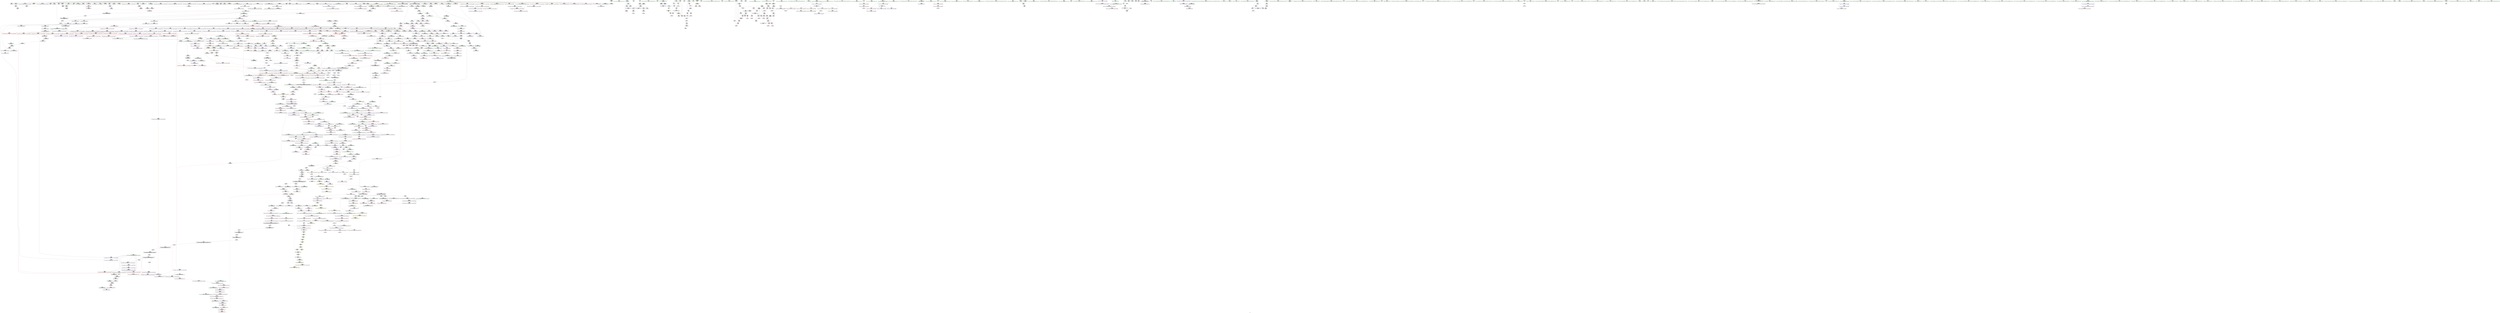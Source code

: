 digraph "SVFG" {
	label="SVFG";

	Node0x556693827620 [shape=record,color=grey,label="{NodeID: 0\nNullPtr|{|<s52>118}}"];
	Node0x556693827620 -> Node0x556693893470[style=solid];
	Node0x556693827620 -> Node0x556693893570[style=solid];
	Node0x556693827620 -> Node0x556693893640[style=solid];
	Node0x556693827620 -> Node0x556693893710[style=solid];
	Node0x556693827620 -> Node0x5566938937e0[style=solid];
	Node0x556693827620 -> Node0x5566938938b0[style=solid];
	Node0x556693827620 -> Node0x556693893980[style=solid];
	Node0x556693827620 -> Node0x556693893a50[style=solid];
	Node0x556693827620 -> Node0x556693893b20[style=solid];
	Node0x556693827620 -> Node0x556693893bf0[style=solid];
	Node0x556693827620 -> Node0x556693893cc0[style=solid];
	Node0x556693827620 -> Node0x556693893d90[style=solid];
	Node0x556693827620 -> Node0x556693893e60[style=solid];
	Node0x556693827620 -> Node0x556693893f30[style=solid];
	Node0x556693827620 -> Node0x556693894000[style=solid];
	Node0x556693827620 -> Node0x5566938940d0[style=solid];
	Node0x556693827620 -> Node0x5566938941a0[style=solid];
	Node0x556693827620 -> Node0x556693894270[style=solid];
	Node0x556693827620 -> Node0x556693894340[style=solid];
	Node0x556693827620 -> Node0x556693894410[style=solid];
	Node0x556693827620 -> Node0x5566938944e0[style=solid];
	Node0x556693827620 -> Node0x5566938945b0[style=solid];
	Node0x556693827620 -> Node0x556693894680[style=solid];
	Node0x556693827620 -> Node0x556693894750[style=solid];
	Node0x556693827620 -> Node0x556693894820[style=solid];
	Node0x556693827620 -> Node0x5566938948f0[style=solid];
	Node0x556693827620 -> Node0x5566938949c0[style=solid];
	Node0x556693827620 -> Node0x556693894a90[style=solid];
	Node0x556693827620 -> Node0x556693894b60[style=solid];
	Node0x556693827620 -> Node0x556693894c30[style=solid];
	Node0x556693827620 -> Node0x556693894d00[style=solid];
	Node0x556693827620 -> Node0x556693894dd0[style=solid];
	Node0x556693827620 -> Node0x556693894ea0[style=solid];
	Node0x556693827620 -> Node0x556693894f70[style=solid];
	Node0x556693827620 -> Node0x556693895040[style=solid];
	Node0x556693827620 -> Node0x556693895110[style=solid];
	Node0x556693827620 -> Node0x5566938951e0[style=solid];
	Node0x556693827620 -> Node0x5566938952b0[style=solid];
	Node0x556693827620 -> Node0x556693895380[style=solid];
	Node0x556693827620 -> Node0x556693895450[style=solid];
	Node0x556693827620 -> Node0x556693895520[style=solid];
	Node0x556693827620 -> Node0x5566938955f0[style=solid];
	Node0x556693827620 -> Node0x5566938956c0[style=solid];
	Node0x556693827620 -> Node0x556693895790[style=solid];
	Node0x556693827620 -> Node0x556693895860[style=solid];
	Node0x556693827620 -> Node0x55669389e070[style=solid];
	Node0x556693827620 -> Node0x55669389e140[style=solid];
	Node0x556693827620 -> Node0x55669389e210[style=solid];
	Node0x556693827620 -> Node0x5566938bfd60[style=solid];
	Node0x556693827620 -> Node0x5566938deda0[style=solid];
	Node0x556693827620 -> Node0x5566938e3120[style=solid];
	Node0x556693827620 -> Node0x5566938b0220[style=solid];
	Node0x556693827620:s52 -> Node0x5566939972e0[style=solid,color=red];
	Node0x5566938985e0 [shape=record,color=red,label="{NodeID: 775\n1469\<--1463\n\<--__a.addr\n_ZNSt16allocator_traitsISaIiEE8allocateERS0_m\n}"];
	Node0x5566938985e0 -> Node0x55669388e480[style=solid];
	Node0x5566938b0e20 [shape=record,color=grey,label="{NodeID: 1550\n1202 = cmp(1200, 1201, )\n}"];
	Node0x55669388ef10 [shape=record,color=black,label="{NodeID: 443\n1589\<--1578\n\<--agg.tmp2\n_ZSt18uninitialized_copyISt13move_iteratorIPiES1_ET0_T_S4_S3_\n}"];
	Node0x55669388ef10 -> Node0x5566938a5030[style=solid];
	Node0x556693882cd0 [shape=record,color=green,label="{NodeID: 111\n631\<--632\n_ZNSaIiEC2Ev\<--_ZNSaIiEC2Ev_field_insensitive\n}"];
	Node0x55669389e070 [shape=record,color=blue, style = dotted,label="{NodeID: 886\n633\<--3\n_M_start\<--dummyVal\n_ZNSt12_Vector_baseIiSaIiEE12_Vector_implC2Ev\n}"];
	Node0x5566938a4a80 [shape=record,color=purple,label="{NodeID: 554\n1561\<--1552\ncoerce.dive\<--retval\n_ZSt32__make_move_if_noexcept_iteratorIiSt13move_iteratorIPiEET0_PT_\n}"];
	Node0x5566938a4a80 -> Node0x556693898d30[style=solid];
	Node0x556693887500 [shape=record,color=green,label="{NodeID: 222\n1430\<--1431\nthis.addr\<--this.addr_field_insensitive\n_ZNKSt12_Vector_baseIiSaIiEE19_M_get_Tp_allocatorEv\n}"];
	Node0x556693887500 -> Node0x5566938981d0[style=solid];
	Node0x556693887500 -> Node0x5566938c1f80[style=solid];
	Node0x556693994c60 [shape=record,color=black,label="{NodeID: 2104\n1636 = PHI(1640, )\n}"];
	Node0x556693994c60 -> Node0x55669388f3f0[style=solid];
	Node0x5566938c3300 [shape=record,color=blue,label="{NodeID: 997\n1622\<--1608\ncoerce.dive1\<--__last.coerce\n_ZNSt20__uninitialized_copyILb1EE13__uninit_copyISt13move_iteratorIPiES3_EET0_T_S6_S5_\n}"];
	Node0x5566938c3300 -> Node0x55669389aa70[style=dashed];
	Node0x5566938aa4b0 [shape=record,color=red,label="{NodeID: 665\n698\<--697\n\<--_M_start\n_ZNSt12_Vector_baseIiSaIiEED2Ev\n|{<s0>56}}"];
	Node0x5566938aa4b0:s0 -> Node0x55669399c240[style=solid,color=red];
	Node0x5566938956c0 [shape=record,color=black,label="{NodeID: 333\n1129\<--3\nlpad.val43\<--dummyVal\n_ZNSt6vectorIiSaIiEE17_M_realloc_insertIJiEEEvN9__gnu_cxx17__normal_iteratorIPiS1_EEDpOT_\n}"];
	Node0x55669399e410 [shape=record,color=black,label="{NodeID: 2215\n156 = PHI(232, )\n0th arg _Z7getLineB5cxx11v }"];
	Node0x556693860dc0 [shape=record,color=green,label="{NodeID: 1\n5\<--1\n\<--dummyObj\nCan only get source location for instruction, argument, global var or function.}"];
	Node0x5566938986b0 [shape=record,color=red,label="{NodeID: 776\n1471\<--1465\n\<--__n.addr\n_ZNSt16allocator_traitsISaIiEE8allocateERS0_m\n|{<s0>118}}"];
	Node0x5566938986b0:s0 -> Node0x5566939971d0[style=solid,color=red];
	Node0x556693921160 [shape=record,color=black,label="{NodeID: 1551\nMR_18V_4 = PHI(MR_18V_5, MR_18V_3, )\npts\{158 \}\n}"];
	Node0x556693921160 -> Node0x5566938a7590[style=dashed];
	Node0x55669388efe0 [shape=record,color=black,label="{NodeID: 444\n1564\<--1597\n_ZSt18uninitialized_copyISt13move_iteratorIPiES1_ET0_T_S4_S3__ret\<--call\n_ZSt18uninitialized_copyISt13move_iteratorIPiES1_ET0_T_S4_S3_\n|{<s0>124}}"];
	Node0x55669388efe0:s0 -> Node0x5566939949e0[style=solid,color=blue];
	Node0x556693882dd0 [shape=record,color=green,label="{NodeID: 112\n642\<--643\nthis.addr\<--this.addr_field_insensitive\n_ZNSaIiEC2Ev\n}"];
	Node0x556693882dd0 -> Node0x5566938a9f00[style=solid];
	Node0x556693882dd0 -> Node0x55669389e2e0[style=solid];
	Node0x55669389e140 [shape=record,color=blue, style = dotted,label="{NodeID: 887\n635\<--3\n_M_finish\<--dummyVal\n_ZNSt12_Vector_baseIiSaIiEE12_Vector_implC2Ev\n}"];
	Node0x5566938a4b50 [shape=record,color=purple,label="{NodeID: 555\n1580\<--1568\ncoerce.dive\<--__first\n_ZSt18uninitialized_copyISt13move_iteratorIPiES1_ET0_T_S4_S3_\n}"];
	Node0x5566938a4b50 -> Node0x5566938c2d50[style=solid];
	Node0x5566938875d0 [shape=record,color=green,label="{NodeID: 223\n1439\<--1440\nthis.addr\<--this.addr_field_insensitive\n_ZNK9__gnu_cxx13new_allocatorIiE8max_sizeEv\n}"];
	Node0x5566938875d0 -> Node0x5566938982a0[style=solid];
	Node0x5566938875d0 -> Node0x5566938c2050[style=solid];
	Node0x556693994da0 [shape=record,color=black,label="{NodeID: 2105\n792 = PHI(772, )\n0th arg _ZNSt16allocator_traitsISaIiEE10deallocateERS0_Pim }"];
	Node0x556693994da0 -> Node0x55669389f0b0[style=solid];
	Node0x5566938c33d0 [shape=record,color=blue,label="{NodeID: 998\n1614\<--1609\n__result.addr\<--__result\n_ZNSt20__uninitialized_copyILb1EE13__uninit_copyISt13move_iteratorIPiES3_EET0_T_S6_S5_\n}"];
	Node0x5566938c33d0 -> Node0x556693899070[style=dashed];
	Node0x5566938aa580 [shape=record,color=red,label="{NodeID: 666\n701\<--700\n\<--_M_end_of_storage\n_ZNSt12_Vector_baseIiSaIiEED2Ev\n}"];
	Node0x5566938aa580 -> Node0x556693896f20[style=solid];
	Node0x556693895790 [shape=record,color=black,label="{NodeID: 334\n1131\<--3\n\<--dummyVal\n_ZNSt6vectorIiSaIiEE17_M_realloc_insertIJiEEEvN9__gnu_cxx17__normal_iteratorIPiS1_EEDpOT_\n}"];
	Node0x556693861af0 [shape=record,color=green,label="{NodeID: 2\n7\<--1\n.str\<--dummyObj\nGlob }"];
	Node0x556693898780 [shape=record,color=red,label="{NodeID: 777\n1489\<--1480\nthis1\<--this.addr\n_ZN9__gnu_cxx13new_allocatorIiE8allocateEmPKv\n|{<s0>119}}"];
	Node0x556693898780:s0 -> Node0x55669399afc0[style=solid,color=red];
	Node0x556693921250 [shape=record,color=black,label="{NodeID: 1552\nMR_20V_5 = PHI(MR_20V_2, MR_20V_3, )\npts\{160 \}\n}"];
	Node0x55669388f0b0 [shape=record,color=black,label="{NodeID: 445\n1626\<--1610\n\<--__first\n_ZNSt20__uninitialized_copyILb1EE13__uninit_copyISt13move_iteratorIPiES3_EET0_T_S6_S5_\n}"];
	Node0x55669388f0b0 -> Node0x5566938a55e0[style=solid];
	Node0x556693882ea0 [shape=record,color=green,label="{NodeID: 113\n648\<--649\n_ZN9__gnu_cxx13new_allocatorIiEC2Ev\<--_ZN9__gnu_cxx13new_allocatorIiEC2Ev_field_insensitive\n}"];
	Node0x55669389e210 [shape=record,color=blue, style = dotted,label="{NodeID: 888\n637\<--3\n_M_end_of_storage\<--dummyVal\n_ZNSt12_Vector_baseIiSaIiEE12_Vector_implC2Ev\n}"];
	Node0x5566938a4c20 [shape=record,color=purple,label="{NodeID: 556\n1582\<--1570\ncoerce.dive1\<--__last\n_ZSt18uninitialized_copyISt13move_iteratorIPiES1_ET0_T_S4_S3_\n}"];
	Node0x5566938a4c20 -> Node0x5566938c2e20[style=solid];
	Node0x5566938876a0 [shape=record,color=green,label="{NodeID: 224\n1448\<--1449\nthis.addr\<--this.addr_field_insensitive\n_ZN9__gnu_cxx17__normal_iteratorIPiSt6vectorIiSaIiEEEC2ERKS1_\n}"];
	Node0x5566938876a0 -> Node0x556693898370[style=solid];
	Node0x5566938876a0 -> Node0x5566938c2120[style=solid];
	Node0x556693994ee0 [shape=record,color=black,label="{NodeID: 2106\n793 = PHI(773, )\n1st arg _ZNSt16allocator_traitsISaIiEE10deallocateERS0_Pim }"];
	Node0x556693994ee0 -> Node0x55669389f180[style=solid];
	Node0x5566938c34a0 [shape=record,color=blue, style = dotted,label="{NodeID: 999\n1843\<--1845\noffset_0\<--dummyVal\n_ZNSt20__uninitialized_copyILb1EE13__uninit_copyISt13move_iteratorIPiES3_EET0_T_S6_S5_\n}"];
	Node0x5566938c34a0 -> Node0x556693899140[style=dashed];
	Node0x5566938aa650 [shape=record,color=red,label="{NodeID: 667\n704\<--703\n\<--_M_start4\n_ZNSt12_Vector_baseIiSaIiEED2Ev\n}"];
	Node0x5566938aa650 -> Node0x556693896ff0[style=solid];
	Node0x556693895860 [shape=record,color=black,label="{NodeID: 335\n1132\<--3\n\<--dummyVal\n_ZNSt6vectorIiSaIiEE17_M_realloc_insertIJiEEEvN9__gnu_cxx17__normal_iteratorIPiS1_EEDpOT_\n|{<s0>95}}"];
	Node0x556693895860:s0 -> Node0x5566939993b0[style=solid,color=red];
	Node0x556693861100 [shape=record,color=green,label="{NodeID: 3\n11\<--1\nstdin\<--dummyObj\nGlob }"];
	Node0x556693898850 [shape=record,color=red,label="{NodeID: 778\n1490\<--1482\n\<--__n.addr\n_ZN9__gnu_cxx13new_allocatorIiE8allocateEmPKv\n}"];
	Node0x556693898850 -> Node0x5566938e32a0[style=solid];
	Node0x556693921750 [shape=record,color=black,label="{NodeID: 1553\nMR_26V_3 = PHI(MR_26V_4, MR_26V_2, )\npts\{166 \}\n}"];
	Node0x55669388f180 [shape=record,color=black,label="{NodeID: 446\n1629\<--1612\n\<--__last\n_ZNSt20__uninitialized_copyILb1EE13__uninit_copyISt13move_iteratorIPiES3_EET0_T_S6_S5_\n}"];
	Node0x55669388f180 -> Node0x5566938a5780[style=solid];
	Node0x556693887b10 [shape=record,color=green,label="{NodeID: 114\n653\<--654\nthis.addr\<--this.addr_field_insensitive\n_ZN9__gnu_cxx13new_allocatorIiEC2Ev\n}"];
	Node0x556693887b10 -> Node0x5566938a9fd0[style=solid];
	Node0x556693887b10 -> Node0x55669389e3b0[style=solid];
	Node0x55669389e2e0 [shape=record,color=blue,label="{NodeID: 889\n642\<--641\nthis.addr\<--this\n_ZNSaIiEC2Ev\n}"];
	Node0x55669389e2e0 -> Node0x5566938a9f00[style=dashed];
	Node0x556693932d50 [shape=record,color=yellow,style=double,label="{NodeID: 1664\n136V_1 = ENCHI(MR_136V_0)\npts\{15 \}\nFun[main]}"];
	Node0x556693932d50 -> Node0x5566938a67c0[style=dashed];
	Node0x5566938a4cf0 [shape=record,color=purple,label="{NodeID: 557\n1593\<--1576\ncoerce.dive3\<--agg.tmp\n_ZSt18uninitialized_copyISt13move_iteratorIPiES1_ET0_T_S4_S3_\n}"];
	Node0x5566938a4cf0 -> Node0x556693898ed0[style=solid];
	Node0x556693887770 [shape=record,color=green,label="{NodeID: 225\n1450\<--1451\n__i.addr\<--__i.addr_field_insensitive\n_ZN9__gnu_cxx17__normal_iteratorIPiSt6vectorIiSaIiEEEC2ERKS1_\n}"];
	Node0x556693887770 -> Node0x556693898440[style=solid];
	Node0x556693887770 -> Node0x5566938c21f0[style=solid];
	Node0x556693995020 [shape=record,color=black,label="{NodeID: 2107\n794 = PHI(774, )\n2nd arg _ZNSt16allocator_traitsISaIiEE10deallocateERS0_Pim }"];
	Node0x556693995020 -> Node0x55669389f250[style=solid];
	Node0x5566938c3570 [shape=record,color=blue, style = dotted,label="{NodeID: 1000\n1846\<--1848\noffset_0\<--dummyVal\n_ZNSt20__uninitialized_copyILb1EE13__uninit_copyISt13move_iteratorIPiES3_EET0_T_S6_S5_\n}"];
	Node0x5566938c3570 -> Node0x556693899210[style=dashed];
	Node0x5566938aa720 [shape=record,color=red,label="{NodeID: 668\n738\<--732\n\<--__first.addr\n_ZSt8_DestroyIPiEvT_S1_\n|{<s0>60}}"];
	Node0x5566938aa720:s0 -> Node0x55669399d8c0[style=solid,color=red];
	Node0x556693895930 [shape=record,color=black,label="{NodeID: 336\n574\<--5\nmain_ret\<--\nmain\n}"];
	Node0x5566938611c0 [shape=record,color=green,label="{NodeID: 4\n12\<--1\n.str.1\<--dummyObj\nGlob }"];
	Node0x556693898920 [shape=record,color=red,label="{NodeID: 779\n1498\<--1482\n\<--__n.addr\n_ZN9__gnu_cxx13new_allocatorIiE8allocateEmPKv\n}"];
	Node0x556693898920 -> Node0x5566938e0420[style=solid];
	Node0x55669388f250 [shape=record,color=black,label="{NodeID: 447\n1625\<--1616\n\<--agg.tmp\n_ZNSt20__uninitialized_copyILb1EE13__uninit_copyISt13move_iteratorIPiES3_EET0_T_S6_S5_\n}"];
	Node0x55669388f250 -> Node0x5566938a5510[style=solid];
	Node0x556693887be0 [shape=record,color=green,label="{NodeID: 115\n662\<--663\n__first.addr\<--__first.addr_field_insensitive\n_ZSt8_DestroyIPiiEvT_S1_RSaIT0_E\n}"];
	Node0x556693887be0 -> Node0x5566938aa0a0[style=solid];
	Node0x556693887be0 -> Node0x55669389e480[style=solid];
	Node0x55669389e3b0 [shape=record,color=blue,label="{NodeID: 890\n653\<--652\nthis.addr\<--this\n_ZN9__gnu_cxx13new_allocatorIiEC2Ev\n}"];
	Node0x55669389e3b0 -> Node0x5566938a9fd0[style=dashed];
	Node0x5566938a4dc0 [shape=record,color=purple,label="{NodeID: 558\n1595\<--1578\ncoerce.dive4\<--agg.tmp2\n_ZSt18uninitialized_copyISt13move_iteratorIPiES1_ET0_T_S4_S3_\n}"];
	Node0x5566938a4dc0 -> Node0x556693898fa0[style=solid];
	Node0x556693887840 [shape=record,color=green,label="{NodeID: 226\n1463\<--1464\n__a.addr\<--__a.addr_field_insensitive\n_ZNSt16allocator_traitsISaIiEE8allocateERS0_m\n}"];
	Node0x556693887840 -> Node0x5566938985e0[style=solid];
	Node0x556693887840 -> Node0x5566938c2390[style=solid];
	Node0x556693995160 [shape=record,color=black,label="{NodeID: 2108\n1291 = PHI(1009, 1025, )\n0th arg _ZSt34__uninitialized_move_if_noexcept_aIPiS0_SaIiEET0_T_S3_S2_RT1_ }"];
	Node0x556693995160 -> Node0x5566938c1280[style=solid];
	Node0x5566938c3640 [shape=record,color=blue,label="{NodeID: 1001\n1654\<--1641\ncoerce.dive\<--__first.coerce\n_ZSt4copyISt13move_iteratorIPiES1_ET0_T_S4_S3_\n}"];
	Node0x5566938c3640 -> Node0x55669389ab40[style=dashed];
	Node0x5566938aa7f0 [shape=record,color=red,label="{NodeID: 669\n739\<--734\n\<--__last.addr\n_ZSt8_DestroyIPiEvT_S1_\n|{<s0>60}}"];
	Node0x5566938aa7f0:s0 -> Node0x556693998f70[style=solid,color=red];
	Node0x556693895a00 [shape=record,color=black,label="{NodeID: 337\n44\<--43\nconv\<--call\n_Z4bitcx\n}"];
	Node0x556693895a00 -> Node0x5566938e0720[style=solid];
	Node0x556693861280 [shape=record,color=green,label="{NodeID: 5\n18\<--1\n.str.2\<--dummyObj\nGlob }"];
	Node0x5566938989f0 [shape=record,color=red,label="{NodeID: 780\n1541\<--1518\n\<--__result.addr\n_ZSt22__uninitialized_copy_aISt13move_iteratorIPiES1_iET0_T_S4_S3_RSaIT1_E\n|{<s0>124}}"];
	Node0x5566938989f0:s0 -> Node0x55669399b330[style=solid,color=red];
	Node0x55669388f320 [shape=record,color=black,label="{NodeID: 448\n1628\<--1618\n\<--agg.tmp2\n_ZNSt20__uninitialized_copyILb1EE13__uninit_copyISt13move_iteratorIPiES3_EET0_T_S6_S5_\n}"];
	Node0x55669388f320 -> Node0x5566938a56b0[style=solid];
	Node0x556693887cb0 [shape=record,color=green,label="{NodeID: 116\n664\<--665\n__last.addr\<--__last.addr_field_insensitive\n_ZSt8_DestroyIPiiEvT_S1_RSaIT0_E\n}"];
	Node0x556693887cb0 -> Node0x5566938aa170[style=solid];
	Node0x556693887cb0 -> Node0x55669389e550[style=solid];
	Node0x55669389e480 [shape=record,color=blue,label="{NodeID: 891\n662\<--659\n__first.addr\<--__first\n_ZSt8_DestroyIPiiEvT_S1_RSaIT0_E\n}"];
	Node0x55669389e480 -> Node0x5566938aa0a0[style=dashed];
	Node0x5566938a4e90 [shape=record,color=purple,label="{NodeID: 559\n1837\<--1586\noffset_0\<--\n}"];
	Node0x5566938a4e90 -> Node0x5566938c3090[style=solid];
	Node0x556693887910 [shape=record,color=green,label="{NodeID: 227\n1465\<--1466\n__n.addr\<--__n.addr_field_insensitive\n_ZNSt16allocator_traitsISaIiEE8allocateERS0_m\n}"];
	Node0x556693887910 -> Node0x5566938986b0[style=solid];
	Node0x556693887910 -> Node0x5566938c2460[style=solid];
	Node0x556693995370 [shape=record,color=black,label="{NodeID: 2109\n1292 = PHI(1013, 1029, )\n1st arg _ZSt34__uninitialized_move_if_noexcept_aIPiS0_SaIiEET0_T_S3_S2_RT1_ }"];
	Node0x556693995370 -> Node0x5566938c1350[style=solid];
	Node0x5566938c3710 [shape=record,color=blue,label="{NodeID: 1002\n1656\<--1642\ncoerce.dive1\<--__last.coerce\n_ZSt4copyISt13move_iteratorIPiES1_ET0_T_S4_S3_\n}"];
	Node0x5566938c3710 -> Node0x55669389ac10[style=dashed];
	Node0x55669393c210 [shape=record,color=yellow,style=double,label="{NodeID: 1777\n16V_1 = ENCHI(MR_16V_0)\npts\{1 \}\nFun[_Z7getLineB5cxx11v]}"];
	Node0x55669393c210 -> Node0x5566938a6620[style=dashed];
	Node0x55669393c210 -> Node0x5566938a66f0[style=dashed];
	Node0x5566938aa8c0 [shape=record,color=red,label="{NodeID: 670\n767\<--758\nthis1\<--this.addr\n_ZNSt12_Vector_baseIiSaIiEE13_M_deallocateEPim\n}"];
	Node0x5566938aa8c0 -> Node0x5566938a1680[style=solid];
	Node0x556693895ad0 [shape=record,color=black,label="{NodeID: 338\n50\<--49\nconv1\<--cond\n_Z4bitcx\n}"];
	Node0x556693895ad0 -> Node0x556693895ba0[style=solid];
	Node0x556693861c50 [shape=record,color=green,label="{NodeID: 6\n20\<--1\n.str.3\<--dummyObj\nGlob }"];
	Node0x556693898ac0 [shape=record,color=red,label="{NodeID: 781\n1543\<--1542\n\<--coerce.dive3\n_ZSt22__uninitialized_copy_aISt13move_iteratorIPiES1_iET0_T_S4_S3_RSaIT1_E\n|{<s0>124}}"];
	Node0x556693898ac0:s0 -> Node0x55669399b110[style=solid,color=red];
	Node0x55669388f3f0 [shape=record,color=black,label="{NodeID: 449\n1606\<--1636\n_ZNSt20__uninitialized_copyILb1EE13__uninit_copyISt13move_iteratorIPiES3_EET0_T_S6_S5__ret\<--call\n_ZNSt20__uninitialized_copyILb1EE13__uninit_copyISt13move_iteratorIPiES3_EET0_T_S6_S5_\n|{<s0>128}}"];
	Node0x55669388f3f0:s0 -> Node0x556693994b20[style=solid,color=blue];
	Node0x556693887d80 [shape=record,color=green,label="{NodeID: 117\n666\<--667\n.addr\<--.addr_field_insensitive\n_ZSt8_DestroyIPiiEvT_S1_RSaIT0_E\n}"];
	Node0x556693887d80 -> Node0x55669389e620[style=solid];
	Node0x55669389e550 [shape=record,color=blue,label="{NodeID: 892\n664\<--660\n__last.addr\<--__last\n_ZSt8_DestroyIPiiEvT_S1_RSaIT0_E\n}"];
	Node0x55669389e550 -> Node0x5566938aa170[style=dashed];
	Node0x5566938a4f60 [shape=record,color=purple,label="{NodeID: 560\n1838\<--1587\noffset_0\<--\n}"];
	Node0x5566938a4f60 -> Node0x55669389a800[style=solid];
	Node0x5566938879e0 [shape=record,color=green,label="{NodeID: 228\n1473\<--1474\n_ZN9__gnu_cxx13new_allocatorIiE8allocateEmPKv\<--_ZN9__gnu_cxx13new_allocatorIiE8allocateEmPKv_field_insensitive\n}"];
	Node0x5566939954f0 [shape=record,color=black,label="{NodeID: 2110\n1293 = PHI(1014, 1030, )\n2nd arg _ZSt34__uninitialized_move_if_noexcept_aIPiS0_SaIiEET0_T_S3_S2_RT1_ }"];
	Node0x5566939954f0 -> Node0x5566938c1420[style=solid];
	Node0x5566938c37e0 [shape=record,color=blue,label="{NodeID: 1003\n1648\<--1643\n__result.addr\<--__result\n_ZSt4copyISt13move_iteratorIPiES1_ET0_T_S4_S3_\n}"];
	Node0x5566938c37e0 -> Node0x5566938992e0[style=dashed];
	Node0x5566938aa990 [shape=record,color=red,label="{NodeID: 671\n768\<--760\n\<--__p.addr\n_ZNSt12_Vector_baseIiSaIiEE13_M_deallocateEPim\n}"];
	Node0x5566938aa990 -> Node0x5566938e3120[style=solid];
	Node0x556693895ba0 [shape=record,color=black,label="{NodeID: 339\n30\<--50\n_Z4bitcx_ret\<--conv1\n_Z4bitcx\n|{<s0>1}}"];
	Node0x556693895ba0:s0 -> Node0x55669398fb60[style=solid,color=blue];
	Node0x556693861d10 [shape=record,color=green,label="{NodeID: 7\n22\<--1\n.str.4\<--dummyObj\nGlob }"];
	Node0x556693898b90 [shape=record,color=red,label="{NodeID: 782\n1545\<--1544\n\<--coerce.dive4\n_ZSt22__uninitialized_copy_aISt13move_iteratorIPiES1_iET0_T_S4_S3_RSaIT1_E\n|{<s0>124}}"];
	Node0x556693898b90:s0 -> Node0x55669399b220[style=solid,color=red];
	Node0x55669388f4c0 [shape=record,color=black,label="{NodeID: 450\n1660\<--1644\n\<--__first\n_ZSt4copyISt13move_iteratorIPiES1_ET0_T_S4_S3_\n}"];
	Node0x55669388f4c0 -> Node0x5566938a5c60[style=solid];
	Node0x556693887e50 [shape=record,color=green,label="{NodeID: 118\n674\<--675\n_ZSt8_DestroyIPiEvT_S1_\<--_ZSt8_DestroyIPiEvT_S1__field_insensitive\n}"];
	Node0x55669389e620 [shape=record,color=blue,label="{NodeID: 893\n666\<--661\n.addr\<--\n_ZSt8_DestroyIPiiEvT_S1_RSaIT0_E\n}"];
	Node0x5566938a5030 [shape=record,color=purple,label="{NodeID: 561\n1840\<--1589\noffset_0\<--\n}"];
	Node0x5566938a5030 -> Node0x5566938c3160[style=solid];
	Node0x55669388ff40 [shape=record,color=green,label="{NodeID: 229\n1480\<--1481\nthis.addr\<--this.addr_field_insensitive\n_ZN9__gnu_cxx13new_allocatorIiE8allocateEmPKv\n}"];
	Node0x55669388ff40 -> Node0x556693898780[style=solid];
	Node0x55669388ff40 -> Node0x5566938c2530[style=solid];
	Node0x556693995670 [shape=record,color=black,label="{NodeID: 2111\n1294 = PHI(1016, 1032, )\n3rd arg _ZSt34__uninitialized_move_if_noexcept_aIPiS0_SaIiEET0_T_S3_S2_RT1_ }"];
	Node0x556693995670 -> Node0x5566938c14f0[style=solid];
	Node0x5566938c38b0 [shape=record,color=blue, style = dotted,label="{NodeID: 1004\n1849\<--1851\noffset_0\<--dummyVal\n_ZSt4copyISt13move_iteratorIPiES1_ET0_T_S4_S3_\n}"];
	Node0x5566938c38b0 -> Node0x5566938993b0[style=dashed];
	Node0x5566938aaa60 [shape=record,color=red,label="{NodeID: 672\n773\<--760\n\<--__p.addr\n_ZNSt12_Vector_baseIiSaIiEE13_M_deallocateEPim\n|{<s0>61}}"];
	Node0x5566938aaa60:s0 -> Node0x556693994ee0[style=solid,color=red];
	Node0x556693895c70 [shape=record,color=black,label="{NodeID: 340\n54\<--74\n_Z3gcdxx_ret\<--cond\n_Z3gcdxx\n|{<s0>2|<s1>45}}"];
	Node0x556693895c70:s0 -> Node0x5566939816f0[style=solid,color=blue];
	Node0x556693895c70:s1 -> Node0x556693990ab0[style=solid,color=blue];
	Node0x556693861dd0 [shape=record,color=green,label="{NodeID: 8\n24\<--1\n.str.5\<--dummyObj\nGlob }"];
	Node0x556693898c60 [shape=record,color=red,label="{NodeID: 783\n1557\<--1554\n\<--__i.addr\n_ZSt32__make_move_if_noexcept_iteratorIiSt13move_iteratorIPiEET0_PT_\n|{<s0>125}}"];
	Node0x556693898c60:s0 -> Node0x55669399b980[style=solid,color=red];
	Node0x55669388f590 [shape=record,color=black,label="{NodeID: 451\n1668\<--1646\n\<--__last\n_ZSt4copyISt13move_iteratorIPiES1_ET0_T_S4_S3_\n}"];
	Node0x55669388f590 -> Node0x5566938a5e00[style=solid];
	Node0x556693887f50 [shape=record,color=green,label="{NodeID: 119\n679\<--680\nthis.addr\<--this.addr_field_insensitive\n_ZNSt12_Vector_baseIiSaIiEE19_M_get_Tp_allocatorEv\n}"];
	Node0x556693887f50 -> Node0x5566938aa240[style=solid];
	Node0x556693887f50 -> Node0x55669389e6f0[style=solid];
	Node0x55669389e6f0 [shape=record,color=blue,label="{NodeID: 894\n679\<--678\nthis.addr\<--this\n_ZNSt12_Vector_baseIiSaIiEE19_M_get_Tp_allocatorEv\n}"];
	Node0x55669389e6f0 -> Node0x5566938aa240[style=dashed];
	Node0x5566938a5100 [shape=record,color=purple,label="{NodeID: 562\n1841\<--1590\noffset_0\<--\n}"];
	Node0x5566938a5100 -> Node0x55669389a8d0[style=solid];
	Node0x556693890010 [shape=record,color=green,label="{NodeID: 230\n1482\<--1483\n__n.addr\<--__n.addr_field_insensitive\n_ZN9__gnu_cxx13new_allocatorIiE8allocateEmPKv\n}"];
	Node0x556693890010 -> Node0x556693898850[style=solid];
	Node0x556693890010 -> Node0x556693898920[style=solid];
	Node0x556693890010 -> Node0x5566938c2600[style=solid];
	Node0x5566939957f0 [shape=record,color=black,label="{NodeID: 2112\n1791 = PHI(1709, )\n0th arg _ZSt12__miter_baseIPiET_S1_ }"];
	Node0x5566939957f0 -> Node0x5566938c45b0[style=solid];
	Node0x5566938c3980 [shape=record,color=blue, style = dotted,label="{NodeID: 1005\n1852\<--1854\noffset_0\<--dummyVal\n_ZSt4copyISt13move_iteratorIPiES1_ET0_T_S4_S3_\n}"];
	Node0x5566938c3980 -> Node0x556693899480[style=dashed];
	Node0x55669393c4e0 [shape=record,color=yellow,style=double,label="{NodeID: 1780\n22V_1 = ENCHI(MR_22V_0)\npts\{162 \}\nFun[_Z7getLineB5cxx11v]}"];
	Node0x55669393c4e0 -> Node0x55669389ba40[style=dashed];
	Node0x5566938aab30 [shape=record,color=red,label="{NodeID: 673\n774\<--762\n\<--__n.addr\n_ZNSt12_Vector_baseIiSaIiEE13_M_deallocateEPim\n|{<s0>61}}"];
	Node0x5566938aab30:s0 -> Node0x556693995020[style=solid,color=red];
	Node0x556693895d40 [shape=record,color=black,label="{NodeID: 341\n183\<--180\nconv\<--call1\n_Z7getLineB5cxx11v\n}"];
	Node0x556693895d40 -> Node0x55669389b970[style=solid];
	Node0x556693861e90 [shape=record,color=green,label="{NodeID: 9\n26\<--1\n.str.6\<--dummyObj\nGlob }"];
	Node0x556693898d30 [shape=record,color=red,label="{NodeID: 784\n1562\<--1561\n\<--coerce.dive\n_ZSt32__make_move_if_noexcept_iteratorIiSt13move_iteratorIPiEET0_PT_\n}"];
	Node0x556693898d30 -> Node0x55669388ebd0[style=solid];
	Node0x55669388f660 [shape=record,color=black,label="{NodeID: 452\n1659\<--1650\n\<--agg.tmp\n_ZSt4copyISt13move_iteratorIPiES1_ET0_T_S4_S3_\n}"];
	Node0x55669388f660 -> Node0x5566938a5b90[style=solid];
	Node0x556693888020 [shape=record,color=green,label="{NodeID: 120\n688\<--689\nthis.addr\<--this.addr_field_insensitive\n_ZNSt12_Vector_baseIiSaIiEED2Ev\n}"];
	Node0x556693888020 -> Node0x5566938aa310[style=solid];
	Node0x556693888020 -> Node0x55669389e7c0[style=solid];
	Node0x55669389e7c0 [shape=record,color=blue,label="{NodeID: 895\n688\<--687\nthis.addr\<--this\n_ZNSt12_Vector_baseIiSaIiEED2Ev\n}"];
	Node0x55669389e7c0 -> Node0x5566938aa310[style=dashed];
	Node0x556693933350 [shape=record,color=yellow,style=double,label="{NodeID: 1670\n43V_1 = ENCHI(MR_43V_0)\npts\{1501 \}\nFun[_ZSt13__copy_move_aILb1EPiS0_ET1_T0_S2_S1_]|{<s0>143|<s1>143|<s2>143}}"];
	Node0x556693933350:s0 -> Node0x55669389ace0[style=dashed,color=red];
	Node0x556693933350:s1 -> Node0x5566938c44e0[style=dashed,color=red];
	Node0x556693933350:s2 -> Node0x55669392aa60[style=dashed,color=red];
	Node0x5566938a51d0 [shape=record,color=purple,label="{NodeID: 563\n1620\<--1610\ncoerce.dive\<--__first\n_ZNSt20__uninitialized_copyILb1EE13__uninit_copyISt13move_iteratorIPiES3_EET0_T_S6_S5_\n}"];
	Node0x5566938a51d0 -> Node0x5566938c3230[style=solid];
	Node0x5566938900e0 [shape=record,color=green,label="{NodeID: 231\n1484\<--1485\n.addr\<--.addr_field_insensitive\n_ZN9__gnu_cxx13new_allocatorIiE8allocateEmPKv\n}"];
	Node0x5566938900e0 -> Node0x5566938c26d0[style=solid];
	Node0x556693995900 [shape=record,color=black,label="{NodeID: 2113\n917 = PHI(876, 998, )\n0th arg _ZNSt16allocator_traitsISaIiEE9constructIiJiEEEvRS0_PT_DpOT0_ }"];
	Node0x556693995900 -> Node0x55669389fb40[style=solid];
	Node0x5566938c3a50 [shape=record,color=blue,label="{NodeID: 1006\n1682\<--1679\n__first.addr\<--__first\n_ZSt14__copy_move_a2ILb1EPiS0_ET1_T0_S2_S1_\n}"];
	Node0x5566938c3a50 -> Node0x556693899550[style=dashed];
	Node0x55669393c5c0 [shape=record,color=yellow,style=double,label="{NodeID: 1781\n24V_1 = ENCHI(MR_24V_0)\npts\{164 \}\nFun[_Z7getLineB5cxx11v]}"];
	Node0x55669393c5c0 -> Node0x55669389bb10[style=dashed];
	Node0x5566938aac00 [shape=record,color=red,label="{NodeID: 674\n785\<--782\nthis1\<--this.addr\n_ZNSt12_Vector_baseIiSaIiEE12_Vector_implD2Ev\n}"];
	Node0x5566938aac00 -> Node0x556693897190[style=solid];
	Node0x556693895e10 [shape=record,color=black,label="{NodeID: 342\n186\<--185\nconv2\<--\n_Z7getLineB5cxx11v\n}"];
	Node0x556693895e10 -> Node0x5566938afaa0[style=solid];
	Node0x556693861f50 [shape=record,color=green,label="{NodeID: 10\n37\<--1\n\<--dummyObj\nCan only get source location for instruction, argument, global var or function.}"];
	Node0x556693898e00 [shape=record,color=red,label="{NodeID: 785\n1592\<--1572\n\<--__result.addr\n_ZSt18uninitialized_copyISt13move_iteratorIPiES1_ET0_T_S4_S3_\n|{<s0>128}}"];
	Node0x556693898e00:s0 -> Node0x556693997860[style=solid,color=red];
	Node0x55669388f730 [shape=record,color=black,label="{NodeID: 453\n1667\<--1652\n\<--agg.tmp3\n_ZSt4copyISt13move_iteratorIPiES1_ET0_T_S4_S3_\n}"];
	Node0x55669388f730 -> Node0x5566938a5d30[style=solid];
	Node0x5566938880f0 [shape=record,color=green,label="{NodeID: 121\n690\<--691\nexn.slot\<--exn.slot_field_insensitive\n_ZNSt12_Vector_baseIiSaIiEED2Ev\n}"];
	Node0x5566938880f0 -> Node0x5566938aa3e0[style=solid];
	Node0x5566938880f0 -> Node0x55669389e890[style=solid];
	Node0x55669389e890 [shape=record,color=blue,label="{NodeID: 896\n690\<--719\nexn.slot\<--\n_ZNSt12_Vector_baseIiSaIiEED2Ev\n}"];
	Node0x55669389e890 -> Node0x5566938aa3e0[style=dashed];
	Node0x5566938a52a0 [shape=record,color=purple,label="{NodeID: 564\n1622\<--1612\ncoerce.dive1\<--__last\n_ZNSt20__uninitialized_copyILb1EE13__uninit_copyISt13move_iteratorIPiES3_EET0_T_S6_S5_\n}"];
	Node0x5566938a52a0 -> Node0x5566938c3300[style=solid];
	Node0x5566938901b0 [shape=record,color=green,label="{NodeID: 232\n1495\<--1496\n_ZSt17__throw_bad_allocv\<--_ZSt17__throw_bad_allocv_field_insensitive\n}"];
	Node0x556693995ab0 [shape=record,color=black,label="{NodeID: 2114\n918 = PHI(880, 1001, )\n1st arg _ZNSt16allocator_traitsISaIiEE9constructIiJiEEEvRS0_PT_DpOT0_ }"];
	Node0x556693995ab0 -> Node0x55669389fc10[style=solid];
	Node0x5566938c3b20 [shape=record,color=blue,label="{NodeID: 1007\n1684\<--1680\n__last.addr\<--__last\n_ZSt14__copy_move_a2ILb1EPiS0_ET1_T0_S2_S1_\n}"];
	Node0x5566938c3b20 -> Node0x556693899620[style=dashed];
	Node0x5566938aacd0 [shape=record,color=red,label="{NodeID: 675\n804\<--795\n\<--__a.addr\n_ZNSt16allocator_traitsISaIiEE10deallocateERS0_Pim\n}"];
	Node0x5566938aacd0 -> Node0x556693897260[style=solid];
	Node0x556693895ee0 [shape=record,color=black,label="{NodeID: 343\n199\<--198\nconv3\<--\n_Z7getLineB5cxx11v\n}"];
	Node0x556693895ee0 -> Node0x5566938e3a20[style=solid];
	Node0x556693862050 [shape=record,color=green,label="{NodeID: 11\n42\<--1\n\<--dummyObj\nCan only get source location for instruction, argument, global var or function.|{<s0>73}}"];
	Node0x556693862050:s0 -> Node0x55669399a600[style=solid,color=red];
	Node0x556693898ed0 [shape=record,color=red,label="{NodeID: 786\n1594\<--1593\n\<--coerce.dive3\n_ZSt18uninitialized_copyISt13move_iteratorIPiES1_ET0_T_S4_S3_\n|{<s0>128}}"];
	Node0x556693898ed0:s0 -> Node0x556693997640[style=solid,color=red];
	Node0x55669388f800 [shape=record,color=black,label="{NodeID: 454\n1640\<--1674\n_ZSt4copyISt13move_iteratorIPiES1_ET0_T_S4_S3__ret\<--call6\n_ZSt4copyISt13move_iteratorIPiES1_ET0_T_S4_S3_\n|{<s0>131}}"];
	Node0x55669388f800:s0 -> Node0x556693994c60[style=solid,color=blue];
	Node0x5566938881c0 [shape=record,color=green,label="{NodeID: 122\n692\<--693\nehselector.slot\<--ehselector.slot_field_insensitive\n_ZNSt12_Vector_baseIiSaIiEED2Ev\n}"];
	Node0x5566938881c0 -> Node0x55669389e960[style=solid];
	Node0x55669389e960 [shape=record,color=blue,label="{NodeID: 897\n692\<--721\nehselector.slot\<--\n_ZNSt12_Vector_baseIiSaIiEED2Ev\n}"];
	Node0x5566938a5370 [shape=record,color=purple,label="{NodeID: 565\n1632\<--1616\ncoerce.dive3\<--agg.tmp\n_ZNSt20__uninitialized_copyILb1EE13__uninit_copyISt13move_iteratorIPiES3_EET0_T_S6_S5_\n}"];
	Node0x5566938a5370 -> Node0x556693899140[style=solid];
	Node0x5566938902b0 [shape=record,color=green,label="{NodeID: 233\n1500\<--1501\ncall2\<--call2_field_insensitive\n_ZN9__gnu_cxx13new_allocatorIiE8allocateEmPKv\n}"];
	Node0x5566938902b0 -> Node0x55669388e620[style=solid];
	Node0x556693995c30 [shape=record,color=black,label="{NodeID: 2115\n919 = PHI(882, 1003, )\n2nd arg _ZNSt16allocator_traitsISaIiEE9constructIiJiEEEvRS0_PT_DpOT0_ }"];
	Node0x556693995c30 -> Node0x55669389fce0[style=solid];
	Node0x5566938c3bf0 [shape=record,color=blue,label="{NodeID: 1008\n1686\<--1681\n__result.addr\<--__result\n_ZSt14__copy_move_a2ILb1EPiS0_ET1_T0_S2_S1_\n}"];
	Node0x5566938c3bf0 -> Node0x5566938996f0[style=dashed];
	Node0x5566938aada0 [shape=record,color=red,label="{NodeID: 676\n806\<--797\n\<--__p.addr\n_ZNSt16allocator_traitsISaIiEE10deallocateERS0_Pim\n|{<s0>63}}"];
	Node0x5566938aada0:s0 -> Node0x556693997ca0[style=solid,color=red];
	Node0x556693895fb0 [shape=record,color=black,label="{NodeID: 344\n231\<--238\n_Z6getNumv_ret\<--call1\n_Z6getNumv\n}"];
	Node0x556693862150 [shape=record,color=green,label="{NodeID: 12\n93\<--1\n\<--dummyObj\nCan only get source location for instruction, argument, global var or function.}"];
	Node0x556693898fa0 [shape=record,color=red,label="{NodeID: 787\n1596\<--1595\n\<--coerce.dive4\n_ZSt18uninitialized_copyISt13move_iteratorIPiES1_ET0_T_S4_S3_\n|{<s0>128}}"];
	Node0x556693898fa0:s0 -> Node0x556693997750[style=solid,color=red];
	Node0x55669388f8d0 [shape=record,color=black,label="{NodeID: 455\n1678\<--1699\n_ZSt14__copy_move_a2ILb1EPiS0_ET1_T0_S2_S1__ret\<--call3\n_ZSt14__copy_move_a2ILb1EPiS0_ET1_T0_S2_S1_\n|{<s0>136}}"];
	Node0x55669388f8d0:s0 -> Node0x556693991320[style=solid,color=blue];
	Node0x556693888290 [shape=record,color=green,label="{NodeID: 123\n711\<--712\n_ZNSt12_Vector_baseIiSaIiEE13_M_deallocateEPim\<--_ZNSt12_Vector_baseIiSaIiEE13_M_deallocateEPim_field_insensitive\n}"];
	Node0x55669389ea30 [shape=record,color=blue,label="{NodeID: 898\n732\<--730\n__first.addr\<--__first\n_ZSt8_DestroyIPiEvT_S1_\n}"];
	Node0x55669389ea30 -> Node0x5566938aa720[style=dashed];
	Node0x5566938a5440 [shape=record,color=purple,label="{NodeID: 566\n1634\<--1618\ncoerce.dive4\<--agg.tmp2\n_ZNSt20__uninitialized_copyILb1EE13__uninit_copyISt13move_iteratorIPiES3_EET0_T_S6_S5_\n}"];
	Node0x5566938a5440 -> Node0x556693899210[style=solid];
	Node0x556693890380 [shape=record,color=green,label="{NodeID: 234\n1502\<--1503\n_Znwm\<--_Znwm_field_insensitive\n}"];
	Node0x556693995db0 [shape=record,color=black,label="{NodeID: 2116\n781 = PHI(713, 723, )\n0th arg _ZNSt12_Vector_baseIiSaIiEE12_Vector_implD2Ev }"];
	Node0x556693995db0 -> Node0x55669389efe0[style=solid];
	Node0x5566938c3cc0 [shape=record,color=blue,label="{NodeID: 1009\n1707\<--1704\ncoerce.dive\<--__it.coerce\n_ZSt12__miter_baseIPiEDTcl12__miter_basecldtfp_4baseEEESt13move_iteratorIT_E\n|{<s0>141}}"];
	Node0x5566938c3cc0:s0 -> Node0x556693933fd0[style=dashed,color=red];
	Node0x5566938aae70 [shape=record,color=red,label="{NodeID: 677\n807\<--799\n\<--__n.addr\n_ZNSt16allocator_traitsISaIiEE10deallocateERS0_Pim\n|{<s0>63}}"];
	Node0x5566938aae70:s0 -> Node0x556693997de0[style=solid,color=red];
	Node0x556693896080 [shape=record,color=black,label="{NodeID: 345\n289\<--286\nconv\<--call1\n_Z7parseviNSt7__cxx1112basic_stringIcSt11char_traitsIcESaIcEEE\n}"];
	Node0x556693896080 -> Node0x5566938b0ca0[style=solid];
	Node0x556693862250 [shape=record,color=green,label="{NodeID: 13\n109\<--1\n\<--dummyObj\nCan only get source location for instruction, argument, global var or function.}"];
	Node0x556693899070 [shape=record,color=red,label="{NodeID: 788\n1631\<--1614\n\<--__result.addr\n_ZNSt20__uninitialized_copyILb1EE13__uninit_copyISt13move_iteratorIPiES3_EET0_T_S6_S5_\n|{<s0>131}}"];
	Node0x556693899070:s0 -> Node0x556693996fb0[style=solid,color=red];
	Node0x556693926960 [shape=record,color=black,label="{NodeID: 1563\nMR_43V_3 = PHI(MR_43V_4, MR_43V_2, )\npts\{1501 \}\n|{<s0>38}}"];
	Node0x556693926960:s0 -> Node0x55669394bda0[style=dashed,color=blue];
	Node0x55669388f9a0 [shape=record,color=black,label="{NodeID: 456\n1703\<--1712\n_ZSt12__miter_baseIPiEDTcl12__miter_basecldtfp_4baseEEESt13move_iteratorIT_E_ret\<--call1\n_ZSt12__miter_baseIPiEDTcl12__miter_basecldtfp_4baseEEESt13move_iteratorIT_E\n|{<s0>133|<s1>135}}"];
	Node0x55669388f9a0:s0 -> Node0x556693991040[style=solid,color=blue];
	Node0x55669388f9a0:s1 -> Node0x5566939911e0[style=solid,color=blue];
	Node0x556693888390 [shape=record,color=green,label="{NodeID: 124\n715\<--716\n_ZNSt12_Vector_baseIiSaIiEE12_Vector_implD2Ev\<--_ZNSt12_Vector_baseIiSaIiEE12_Vector_implD2Ev_field_insensitive\n}"];
	Node0x55669389eb00 [shape=record,color=blue,label="{NodeID: 899\n734\<--731\n__last.addr\<--__last\n_ZSt8_DestroyIPiEvT_S1_\n}"];
	Node0x55669389eb00 -> Node0x5566938aa7f0[style=dashed];
	Node0x5566938a5510 [shape=record,color=purple,label="{NodeID: 567\n1843\<--1625\noffset_0\<--\n}"];
	Node0x5566938a5510 -> Node0x5566938c34a0[style=solid];
	Node0x556693890480 [shape=record,color=green,label="{NodeID: 235\n1514\<--1515\n__first\<--__first_field_insensitive\n_ZSt22__uninitialized_copy_aISt13move_iteratorIPiES1_iET0_T_S4_S3_RSaIT1_E\n}"];
	Node0x556693890480 -> Node0x55669388e7c0[style=solid];
	Node0x556693890480 -> Node0x5566938a4400[style=solid];
	Node0x556693995f30 [shape=record,color=black,label="{NodeID: 2117\n1393 = PHI(1188, )\n0th arg _ZSt3maxImERKT_S2_S2_ }"];
	Node0x556693995f30 -> Node0x5566938c1b70[style=solid];
	Node0x5566938c3d90 [shape=record,color=blue,label="{NodeID: 1010\n1720\<--1717\n__first.addr\<--__first\n_ZSt13__copy_move_aILb1EPiS0_ET1_T0_S2_S1_\n}"];
	Node0x5566938c3d90 -> Node0x5566938997c0[style=dashed];
	Node0x5566938aaf40 [shape=record,color=red,label="{NodeID: 678\n825\<--816\nthis1\<--this.addr\n_ZN9__gnu_cxx13new_allocatorIiE10deallocateEPim\n}"];
	Node0x556693896150 [shape=record,color=black,label="{NodeID: 346\n293\<--292\nconv2\<--\n_Z7parseviNSt7__cxx1112basic_stringIcSt11char_traitsIcESaIcEEE\n}"];
	Node0x556693862350 [shape=record,color=green,label="{NodeID: 14\n188\<--1\n\<--dummyObj\nCan only get source location for instruction, argument, global var or function.}"];
	Node0x556693899140 [shape=record,color=red,label="{NodeID: 789\n1633\<--1632\n\<--coerce.dive3\n_ZNSt20__uninitialized_copyILb1EE13__uninit_copyISt13move_iteratorIPiES3_EET0_T_S6_S5_\n|{<s0>131}}"];
	Node0x556693899140:s0 -> Node0x556693996d90[style=solid,color=red];
	Node0x556693926e60 [shape=record,color=black,label="{NodeID: 1564\nMR_232V_2 = PHI(MR_232V_3, MR_232V_1, )\npts\{8600000 \}\n}"];
	Node0x55669388fa70 [shape=record,color=black,label="{NodeID: 457\n1716\<--1735\n_ZSt13__copy_move_aILb1EPiS0_ET1_T0_S2_S1__ret\<--call\n_ZSt13__copy_move_aILb1EPiS0_ET1_T0_S2_S1_\n|{<s0>140}}"];
	Node0x55669388fa70:s0 -> Node0x556693991820[style=solid,color=blue];
	Node0x556693888490 [shape=record,color=green,label="{NodeID: 125\n732\<--733\n__first.addr\<--__first.addr_field_insensitive\n_ZSt8_DestroyIPiEvT_S1_\n}"];
	Node0x556693888490 -> Node0x5566938aa720[style=solid];
	Node0x556693888490 -> Node0x55669389ea30[style=solid];
	Node0x55669389ebd0 [shape=record,color=blue,label="{NodeID: 900\n747\<--745\n.addr\<--\n_ZNSt12_Destroy_auxILb1EE9__destroyIPiEEvT_S3_\n}"];
	Node0x5566938a55e0 [shape=record,color=purple,label="{NodeID: 568\n1844\<--1626\noffset_0\<--\n}"];
	Node0x5566938a55e0 -> Node0x55669389a9a0[style=solid];
	Node0x556693890550 [shape=record,color=green,label="{NodeID: 236\n1516\<--1517\n__last\<--__last_field_insensitive\n_ZSt22__uninitialized_copy_aISt13move_iteratorIPiES1_iET0_T_S4_S3_RSaIT1_E\n}"];
	Node0x556693890550 -> Node0x55669388e890[style=solid];
	Node0x556693890550 -> Node0x5566938a44d0[style=solid];
	Node0x556693996040 [shape=record,color=black,label="{NodeID: 2118\n1394 = PHI(1182, )\n1st arg _ZSt3maxImERKT_S2_S2_ }"];
	Node0x556693996040 -> Node0x5566938c1c40[style=solid];
	Node0x5566938c3e60 [shape=record,color=blue,label="{NodeID: 1011\n1722\<--1718\n__last.addr\<--__last\n_ZSt13__copy_move_aILb1EPiS0_ET1_T0_S2_S1_\n}"];
	Node0x5566938c3e60 -> Node0x556693899890[style=dashed];
	Node0x5566938ab010 [shape=record,color=red,label="{NodeID: 679\n826\<--818\n\<--__p.addr\n_ZN9__gnu_cxx13new_allocatorIiE10deallocateEPim\n}"];
	Node0x5566938ab010 -> Node0x556693897330[style=solid];
	Node0x556693896220 [shape=record,color=black,label="{NodeID: 347\n298\<--297\nconv4\<--\n_Z7parseviNSt7__cxx1112basic_stringIcSt11char_traitsIcESaIcEEE\n}"];
	Node0x556693896220 -> Node0x5566938b0b20[style=solid];
	Node0x556693862450 [shape=record,color=green,label="{NodeID: 15\n201\<--1\n\<--dummyObj\nCan only get source location for instruction, argument, global var or function.}"];
	Node0x556693899210 [shape=record,color=red,label="{NodeID: 790\n1635\<--1634\n\<--coerce.dive4\n_ZNSt20__uninitialized_copyILb1EE13__uninit_copyISt13move_iteratorIPiES3_EET0_T_S6_S5_\n|{<s0>131}}"];
	Node0x556693899210:s0 -> Node0x556693996ea0[style=solid,color=red];
	Node0x556693927360 [shape=record,color=black,label="{NodeID: 1565\nMR_285V_3 = PHI(MR_285V_4, MR_285V_2, )\npts\{1396 \}\n}"];
	Node0x556693927360 -> Node0x5566938af380[style=dashed];
	Node0x55669388fb40 [shape=record,color=black,label="{NodeID: 458\n1739\<--1744\n_ZSt12__niter_baseIPiET_S1__ret\<--\n_ZSt12__niter_baseIPiET_S1_\n|{<s0>137|<s1>138|<s2>139}}"];
	Node0x55669388fb40:s0 -> Node0x556693991460[style=solid,color=blue];
	Node0x55669388fb40:s1 -> Node0x5566939915a0[style=solid,color=blue];
	Node0x55669388fb40:s2 -> Node0x5566939916e0[style=solid,color=blue];
	Node0x556693888560 [shape=record,color=green,label="{NodeID: 126\n734\<--735\n__last.addr\<--__last.addr_field_insensitive\n_ZSt8_DestroyIPiEvT_S1_\n}"];
	Node0x556693888560 -> Node0x5566938aa7f0[style=solid];
	Node0x556693888560 -> Node0x55669389eb00[style=solid];
	Node0x55669389eca0 [shape=record,color=blue,label="{NodeID: 901\n749\<--746\n.addr1\<--\n_ZNSt12_Destroy_auxILb1EE9__destroyIPiEEvT_S3_\n}"];
	Node0x5566938a56b0 [shape=record,color=purple,label="{NodeID: 569\n1846\<--1628\noffset_0\<--\n}"];
	Node0x5566938a56b0 -> Node0x5566938c3570[style=solid];
	Node0x556693890620 [shape=record,color=green,label="{NodeID: 237\n1518\<--1519\n__result.addr\<--__result.addr_field_insensitive\n_ZSt22__uninitialized_copy_aISt13move_iteratorIPiES1_iET0_T_S4_S3_RSaIT1_E\n}"];
	Node0x556693890620 -> Node0x5566938989f0[style=solid];
	Node0x556693890620 -> Node0x5566938c2940[style=solid];
	Node0x556693996150 [shape=record,color=black,label="{NodeID: 2119\n1679 = PHI(1664, )\n0th arg _ZSt14__copy_move_a2ILb1EPiS0_ET1_T0_S2_S1_ }"];
	Node0x556693996150 -> Node0x5566938c3a50[style=solid];
	Node0x5566938c3f30 [shape=record,color=blue,label="{NodeID: 1012\n1724\<--1719\n__result.addr\<--__result\n_ZSt13__copy_move_aILb1EPiS0_ET1_T0_S2_S1_\n}"];
	Node0x5566938c3f30 -> Node0x556693899960[style=dashed];
	Node0x5566938ab0e0 [shape=record,color=red,label="{NodeID: 680\n839\<--836\nthis1\<--this.addr\n_ZNSaIiED2Ev\n}"];
	Node0x5566938ab0e0 -> Node0x556693897400[style=solid];
	Node0x5566938962f0 [shape=record,color=black,label="{NodeID: 348\n303\<--302\ntobool\<--\n_Z7parseviNSt7__cxx1112basic_stringIcSt11char_traitsIcESaIcEEE\n}"];
	Node0x556693862550 [shape=record,color=green,label="{NodeID: 16\n205\<--1\n\<--dummyObj\nCan only get source location for instruction, argument, global var or function.}"];
	Node0x5566938992e0 [shape=record,color=red,label="{NodeID: 791\n1673\<--1648\n\<--__result.addr\n_ZSt4copyISt13move_iteratorIPiES1_ET0_T_S4_S3_\n|{<s0>136}}"];
	Node0x5566938992e0:s0 -> Node0x5566939963a0[style=solid,color=red];
	Node0x55669388fc10 [shape=record,color=black,label="{NodeID: 459\n1763\<--1761\nsub.ptr.lhs.cast\<--\n_ZNSt11__copy_moveILb1ELb1ESt26random_access_iterator_tagE8__copy_mIiEEPT_PKS3_S6_S4_\n}"];
	Node0x55669388fc10 -> Node0x5566938e26a0[style=solid];
	Node0x556693888630 [shape=record,color=green,label="{NodeID: 127\n741\<--742\n_ZNSt12_Destroy_auxILb1EE9__destroyIPiEEvT_S3_\<--_ZNSt12_Destroy_auxILb1EE9__destroyIPiEEvT_S3__field_insensitive\n}"];
	Node0x55669389ed70 [shape=record,color=blue,label="{NodeID: 902\n758\<--755\nthis.addr\<--this\n_ZNSt12_Vector_baseIiSaIiEE13_M_deallocateEPim\n}"];
	Node0x55669389ed70 -> Node0x5566938aa8c0[style=dashed];
	Node0x5566938a5780 [shape=record,color=purple,label="{NodeID: 570\n1847\<--1629\noffset_0\<--\n}"];
	Node0x5566938a5780 -> Node0x55669389aa70[style=solid];
	Node0x5566938906f0 [shape=record,color=green,label="{NodeID: 238\n1520\<--1521\n.addr\<--.addr_field_insensitive\n_ZSt22__uninitialized_copy_aISt13move_iteratorIPiES1_iET0_T_S4_S3_RSaIT1_E\n}"];
	Node0x5566938906f0 -> Node0x5566938c2a10[style=solid];
	Node0x556693996260 [shape=record,color=black,label="{NodeID: 2120\n1680 = PHI(1672, )\n1st arg _ZSt14__copy_move_a2ILb1EPiS0_ET1_T0_S2_S1_ }"];
	Node0x556693996260 -> Node0x5566938c3b20[style=solid];
	Node0x5566938c4000 [shape=record,color=blue,label="{NodeID: 1013\n1726\<--336\n__simple\<--\n_ZSt13__copy_move_aILb1EPiS0_ET1_T0_S2_S1_\n}"];
	Node0x5566938ab1b0 [shape=record,color=red,label="{NodeID: 681\n850\<--847\nthis1\<--this.addr\n_ZN9__gnu_cxx13new_allocatorIiED2Ev\n}"];
	Node0x5566938963c0 [shape=record,color=black,label="{NodeID: 349\n328\<--327\nconv8\<--\n_Z7parseviNSt7__cxx1112basic_stringIcSt11char_traitsIcESaIcEEE\n}"];
	Node0x556693862650 [shape=record,color=green,label="{NodeID: 17\n278\<--1\n\<--dummyObj\nCan only get source location for instruction, argument, global var or function.}"];
	Node0x5566938993b0 [shape=record,color=red,label="{NodeID: 792\n1663\<--1662\n\<--coerce.dive2\n_ZSt4copyISt13move_iteratorIPiES1_ET0_T_S4_S3_\n|{<s0>133}}"];
	Node0x5566938993b0:s0 -> Node0x55669399a820[style=solid,color=red];
	Node0x55669388fce0 [shape=record,color=black,label="{NodeID: 460\n1764\<--1762\nsub.ptr.rhs.cast\<--\n_ZNSt11__copy_moveILb1ELb1ESt26random_access_iterator_tagE8__copy_mIiEEPT_PKS3_S6_S4_\n}"];
	Node0x55669388fce0 -> Node0x5566938e26a0[style=solid];
	Node0x556693888730 [shape=record,color=green,label="{NodeID: 128\n747\<--748\n.addr\<--.addr_field_insensitive\n_ZNSt12_Destroy_auxILb1EE9__destroyIPiEEvT_S3_\n}"];
	Node0x556693888730 -> Node0x55669389ebd0[style=solid];
	Node0x55669389ee40 [shape=record,color=blue,label="{NodeID: 903\n760\<--756\n__p.addr\<--__p\n_ZNSt12_Vector_baseIiSaIiEE13_M_deallocateEPim\n}"];
	Node0x55669389ee40 -> Node0x5566938aa990[style=dashed];
	Node0x55669389ee40 -> Node0x5566938aaa60[style=dashed];
	Node0x5566938a5850 [shape=record,color=purple,label="{NodeID: 571\n1654\<--1644\ncoerce.dive\<--__first\n_ZSt4copyISt13move_iteratorIPiES1_ET0_T_S4_S3_\n}"];
	Node0x5566938a5850 -> Node0x5566938c3640[style=solid];
	Node0x5566938907c0 [shape=record,color=green,label="{NodeID: 239\n1522\<--1523\nagg.tmp\<--agg.tmp_field_insensitive\n_ZSt22__uninitialized_copy_aISt13move_iteratorIPiES1_iET0_T_S4_S3_RSaIT1_E\n}"];
	Node0x5566938907c0 -> Node0x55669388e960[style=solid];
	Node0x5566938907c0 -> Node0x5566938a45a0[style=solid];
	Node0x5566939963a0 [shape=record,color=black,label="{NodeID: 2121\n1681 = PHI(1673, )\n2nd arg _ZSt14__copy_move_a2ILb1EPiS0_ET1_T0_S2_S1_ }"];
	Node0x5566939963a0 -> Node0x5566938c3bf0[style=solid];
	Node0x5566938c40d0 [shape=record,color=blue,label="{NodeID: 1014\n1741\<--1740\n__it.addr\<--__it\n_ZSt12__niter_baseIPiET_S1_\n}"];
	Node0x5566938c40d0 -> Node0x556693899a30[style=dashed];
	Node0x5566938ab280 [shape=record,color=red,label="{NodeID: 682\n863\<--855\nthis1\<--this.addr\n_ZNSt6vectorIiSaIiEE12emplace_backIJiEEEvDpOT_\n|{|<s5>68|<s6>70}}"];
	Node0x5566938ab280 -> Node0x5566938974d0[style=solid];
	Node0x5566938ab280 -> Node0x5566938975a0[style=solid];
	Node0x5566938ab280 -> Node0x556693897670[style=solid];
	Node0x5566938ab280 -> Node0x556693897740[style=solid];
	Node0x5566938ab280 -> Node0x556693897810[style=solid];
	Node0x5566938ab280:s5 -> Node0x556693996aa0[style=solid,color=red];
	Node0x5566938ab280:s6 -> Node0x556693999080[style=solid,color=red];
	Node0x556693896490 [shape=record,color=black,label="{NodeID: 350\n331\<--330\nconv11\<--\n_Z7parseviNSt7__cxx1112basic_stringIcSt11char_traitsIcESaIcEEE\n}"];
	Node0x556693896490 -> Node0x5566938afc20[style=solid];
	Node0x556693862750 [shape=record,color=green,label="{NodeID: 18\n300\<--1\n\<--dummyObj\nCan only get source location for instruction, argument, global var or function.}"];
	Node0x556693899480 [shape=record,color=red,label="{NodeID: 793\n1671\<--1670\n\<--coerce.dive4\n_ZSt4copyISt13move_iteratorIPiES1_ET0_T_S4_S3_\n|{<s0>135}}"];
	Node0x556693899480:s0 -> Node0x55669399a820[style=solid,color=red];
	Node0x556693928260 [shape=record,color=black,label="{NodeID: 1568\nMR_129V_3 = PHI(MR_129V_4, MR_129V_2, )\npts\{504 \}\n}"];
	Node0x556693928260 -> Node0x5566938a97b0[style=dashed];
	Node0x556693928260 -> Node0x5566938a9880[style=dashed];
	Node0x556693928260 -> Node0x5566938a9950[style=dashed];
	Node0x556693928260 -> Node0x55669389dac0[style=dashed];
	Node0x55669388fdb0 [shape=record,color=black,label="{NodeID: 461\n1772\<--1771\n\<--\n_ZNSt11__copy_moveILb1ELb1ESt26random_access_iterator_tagE8__copy_mIiEEPT_PKS3_S6_S4_\n}"];
	Node0x55669388fdb0 -> Node0x5566938a5fa0[style=solid];
	Node0x556693888800 [shape=record,color=green,label="{NodeID: 129\n749\<--750\n.addr1\<--.addr1_field_insensitive\n_ZNSt12_Destroy_auxILb1EE9__destroyIPiEEvT_S3_\n}"];
	Node0x556693888800 -> Node0x55669389eca0[style=solid];
	Node0x55669389ef10 [shape=record,color=blue,label="{NodeID: 904\n762\<--757\n__n.addr\<--__n\n_ZNSt12_Vector_baseIiSaIiEE13_M_deallocateEPim\n}"];
	Node0x55669389ef10 -> Node0x5566938aab30[style=dashed];
	Node0x5566938a5920 [shape=record,color=purple,label="{NodeID: 572\n1656\<--1646\ncoerce.dive1\<--__last\n_ZSt4copyISt13move_iteratorIPiES1_ET0_T_S4_S3_\n}"];
	Node0x5566938a5920 -> Node0x5566938c3710[style=solid];
	Node0x556693890890 [shape=record,color=green,label="{NodeID: 240\n1524\<--1525\nagg.tmp2\<--agg.tmp2_field_insensitive\n_ZSt22__uninitialized_copy_aISt13move_iteratorIPiES1_iET0_T_S4_S3_RSaIT1_E\n}"];
	Node0x556693890890 -> Node0x55669388ea30[style=solid];
	Node0x556693890890 -> Node0x5566938a4670[style=solid];
	Node0x5566939964e0 [shape=record,color=black,label="{NodeID: 2122\n624 = PHI(606, )\n0th arg _ZNSt12_Vector_baseIiSaIiEE12_Vector_implC2Ev }"];
	Node0x5566939964e0 -> Node0x55669389dfa0[style=solid];
	Node0x5566938c41a0 [shape=record,color=blue,label="{NodeID: 1015\n1750\<--1747\n__first.addr\<--__first\n_ZNSt11__copy_moveILb1ELb1ESt26random_access_iterator_tagE8__copy_mIiEEPT_PKS3_S6_S4_\n}"];
	Node0x5566938c41a0 -> Node0x556693899b00[style=dashed];
	Node0x5566938c41a0 -> Node0x556693899bd0[style=dashed];
	Node0x5566938ab350 [shape=record,color=red,label="{NodeID: 683\n881\<--857\n\<--__args.addr\n_ZNSt6vectorIiSaIiEE12emplace_backIJiEEEvDpOT_\n|{<s0>66}}"];
	Node0x5566938ab350:s0 -> Node0x556693998a40[style=solid,color=red];
	Node0x556693896560 [shape=record,color=black,label="{NodeID: 351\n341\<--340\nconv15\<--\n_Z7parseviNSt7__cxx1112basic_stringIcSt11char_traitsIcESaIcEEE\n}"];
	Node0x556693862850 [shape=record,color=green,label="{NodeID: 19\n333\<--1\n\<--dummyObj\nCan only get source location for instruction, argument, global var or function.}"];
	Node0x556693899550 [shape=record,color=red,label="{NodeID: 794\n1691\<--1682\n\<--__first.addr\n_ZSt14__copy_move_a2ILb1EPiS0_ET1_T0_S2_S1_\n|{<s0>137}}"];
	Node0x556693899550:s0 -> Node0x55669399d640[style=solid,color=red];
	Node0x55669388fe80 [shape=record,color=black,label="{NodeID: 462\n1774\<--1773\n\<--\n_ZNSt11__copy_moveILb1ELb1ESt26random_access_iterator_tagE8__copy_mIiEEPT_PKS3_S6_S4_\n}"];
	Node0x55669388fe80 -> Node0x5566938a6070[style=solid];
	Node0x5566938888d0 [shape=record,color=green,label="{NodeID: 130\n758\<--759\nthis.addr\<--this.addr_field_insensitive\n_ZNSt12_Vector_baseIiSaIiEE13_M_deallocateEPim\n}"];
	Node0x5566938888d0 -> Node0x5566938aa8c0[style=solid];
	Node0x5566938888d0 -> Node0x55669389ed70[style=solid];
	Node0x55669389efe0 [shape=record,color=blue,label="{NodeID: 905\n782\<--781\nthis.addr\<--this\n_ZNSt12_Vector_baseIiSaIiEE12_Vector_implD2Ev\n}"];
	Node0x55669389efe0 -> Node0x5566938aac00[style=dashed];
	Node0x5566938a59f0 [shape=record,color=purple,label="{NodeID: 573\n1662\<--1650\ncoerce.dive2\<--agg.tmp\n_ZSt4copyISt13move_iteratorIPiES1_ET0_T_S4_S3_\n}"];
	Node0x5566938a59f0 -> Node0x5566938993b0[style=solid];
	Node0x556693890960 [shape=record,color=green,label="{NodeID: 241\n1536\<--1537\nllvm.memcpy.p0i8.p0i8.i64\<--llvm.memcpy.p0i8.p0i8.i64_field_insensitive\n}"];
	Node0x556693996620 [shape=record,color=black,label="{NodeID: 2123\n678 = PHI(471, 1015, 1031, 1067, 1087, )\n0th arg _ZNSt12_Vector_baseIiSaIiEE19_M_get_Tp_allocatorEv }"];
	Node0x556693996620 -> Node0x55669389e6f0[style=solid];
	Node0x5566938c4270 [shape=record,color=blue,label="{NodeID: 1016\n1752\<--1748\n__last.addr\<--__last\n_ZNSt11__copy_moveILb1ELb1ESt26random_access_iterator_tagE8__copy_mIiEEPT_PKS3_S6_S4_\n}"];
	Node0x5566938c4270 -> Node0x556693899ca0[style=dashed];
	Node0x5566938ab420 [shape=record,color=red,label="{NodeID: 684\n900\<--857\n\<--__args.addr\n_ZNSt6vectorIiSaIiEE12emplace_backIJiEEEvDpOT_\n|{<s0>69}}"];
	Node0x5566938ab420:s0 -> Node0x556693998a40[style=solid,color=red];
	Node0x556693896630 [shape=record,color=black,label="{NodeID: 352\n344\<--343\nconv18\<--\n_Z7parseviNSt7__cxx1112basic_stringIcSt11char_traitsIcESaIcEEE\n}"];
	Node0x556693896630 -> Node0x5566938e1920[style=solid];
	Node0x556693862950 [shape=record,color=green,label="{NodeID: 20\n336\<--1\n\<--dummyObj\nCan only get source location for instruction, argument, global var or function.}"];
	Node0x556693899620 [shape=record,color=red,label="{NodeID: 795\n1695\<--1684\n\<--__last.addr\n_ZSt14__copy_move_a2ILb1EPiS0_ET1_T0_S2_S1_\n|{<s0>138}}"];
	Node0x556693899620:s0 -> Node0x55669399d640[style=solid,color=red];
	Node0x5566938a0090 [shape=record,color=black,label="{NodeID: 463\n1746\<--1783\n_ZNSt11__copy_moveILb1ELb1ESt26random_access_iterator_tagE8__copy_mIiEEPT_PKS3_S6_S4__ret\<--add.ptr\n_ZNSt11__copy_moveILb1ELb1ESt26random_access_iterator_tagE8__copy_mIiEEPT_PKS3_S6_S4_\n|{<s0>143}}"];
	Node0x5566938a0090:s0 -> Node0x556693991be0[style=solid,color=blue];
	Node0x5566938889a0 [shape=record,color=green,label="{NodeID: 131\n760\<--761\n__p.addr\<--__p.addr_field_insensitive\n_ZNSt12_Vector_baseIiSaIiEE13_M_deallocateEPim\n}"];
	Node0x5566938889a0 -> Node0x5566938aa990[style=solid];
	Node0x5566938889a0 -> Node0x5566938aaa60[style=solid];
	Node0x5566938889a0 -> Node0x55669389ee40[style=solid];
	Node0x55669394bda0 [shape=record,color=yellow,style=double,label="{NodeID: 2013\n43V_2 = CSCHI(MR_43V_1)\npts\{1501 \}\nCS[]|{<s0>26}}"];
	Node0x55669394bda0:s0 -> Node0x55669392c360[style=dashed,color=blue];
	Node0x55669389f0b0 [shape=record,color=blue,label="{NodeID: 906\n795\<--792\n__a.addr\<--__a\n_ZNSt16allocator_traitsISaIiEE10deallocateERS0_Pim\n}"];
	Node0x55669389f0b0 -> Node0x5566938aacd0[style=dashed];
	Node0x5566938a5ac0 [shape=record,color=purple,label="{NodeID: 574\n1670\<--1652\ncoerce.dive4\<--agg.tmp3\n_ZSt4copyISt13move_iteratorIPiES1_ET0_T_S4_S3_\n}"];
	Node0x5566938a5ac0 -> Node0x556693899480[style=solid];
	Node0x556693890a60 [shape=record,color=green,label="{NodeID: 242\n1547\<--1548\n_ZSt18uninitialized_copyISt13move_iteratorIPiES1_ET0_T_S4_S3_\<--_ZSt18uninitialized_copyISt13move_iteratorIPiES1_ET0_T_S4_S3__field_insensitive\n}"];
	Node0x556693996aa0 [shape=record,color=black,label="{NodeID: 2124\n1138 = PHI(863, )\n0th arg _ZNSt6vectorIiSaIiEE3endEv }"];
	Node0x556693996aa0 -> Node0x5566938c0650[style=solid];
	Node0x5566938c4340 [shape=record,color=blue,label="{NodeID: 1017\n1754\<--1749\n__result.addr\<--__result\n_ZNSt11__copy_moveILb1ELb1ESt26random_access_iterator_tagE8__copy_mIiEEPT_PKS3_S6_S4_\n}"];
	Node0x5566938c4340 -> Node0x556693899d70[style=dashed];
	Node0x5566938c4340 -> Node0x556693899e40[style=dashed];
	Node0x5566938ab4f0 [shape=record,color=red,label="{NodeID: 685\n867\<--866\n\<--_M_finish\n_ZNSt6vectorIiSaIiEE12emplace_backIJiEEEvDpOT_\n}"];
	Node0x5566938ab4f0 -> Node0x5566938af920[style=solid];
	Node0x556693896700 [shape=record,color=black,label="{NodeID: 353\n419\<--418\n\<--this1\n_ZNSt6vectorIiSaIiEEC2Ev\n|{<s0>35}}"];
	Node0x556693896700:s0 -> Node0x55669399c5c0[style=solid,color=red];
	Node0x556693862a50 [shape=record,color=green,label="{NodeID: 21\n347\<--1\n\<--dummyObj\nCan only get source location for instruction, argument, global var or function.}"];
	Node0x5566938996f0 [shape=record,color=red,label="{NodeID: 796\n1697\<--1686\n\<--__result.addr\n_ZSt14__copy_move_a2ILb1EPiS0_ET1_T0_S2_S1_\n|{<s0>139}}"];
	Node0x5566938996f0:s0 -> Node0x55669399d640[style=solid,color=red];
	Node0x5566938a0160 [shape=record,color=black,label="{NodeID: 464\n1790\<--1795\n_ZSt12__miter_baseIPiET_S1__ret\<--\n_ZSt12__miter_baseIPiET_S1_\n|{<s0>142}}"];
	Node0x5566938a0160:s0 -> Node0x556693991aa0[style=solid,color=blue];
	Node0x556693888a70 [shape=record,color=green,label="{NodeID: 132\n762\<--763\n__n.addr\<--__n.addr_field_insensitive\n_ZNSt12_Vector_baseIiSaIiEE13_M_deallocateEPim\n}"];
	Node0x556693888a70 -> Node0x5566938aab30[style=solid];
	Node0x556693888a70 -> Node0x55669389ef10[style=solid];
	Node0x55669389f180 [shape=record,color=blue,label="{NodeID: 907\n797\<--793\n__p.addr\<--__p\n_ZNSt16allocator_traitsISaIiEE10deallocateERS0_Pim\n}"];
	Node0x55669389f180 -> Node0x5566938aada0[style=dashed];
	Node0x5566938a5b90 [shape=record,color=purple,label="{NodeID: 575\n1849\<--1659\noffset_0\<--\n}"];
	Node0x5566938a5b90 -> Node0x5566938c38b0[style=solid];
	Node0x556693890b60 [shape=record,color=green,label="{NodeID: 243\n1552\<--1553\nretval\<--retval_field_insensitive\n_ZSt32__make_move_if_noexcept_iteratorIiSt13move_iteratorIPiEET0_PT_\n|{|<s1>125}}"];
	Node0x556693890b60 -> Node0x5566938a4a80[style=solid];
	Node0x556693890b60:s1 -> Node0x55669399b870[style=solid,color=red];
	Node0x556693996bb0 [shape=record,color=black,label="{NodeID: 2125\n80 = PHI()\n1st arg _Z3ctsB5cxx11c }"];
	Node0x556693996bb0 -> Node0x55669389b2f0[style=solid];
	Node0x5566938c4410 [shape=record,color=blue,label="{NodeID: 1018\n1756\<--1766\n_Num\<--sub.ptr.div\n_ZNSt11__copy_moveILb1ELb1ESt26random_access_iterator_tagE8__copy_mIiEEPT_PKS3_S6_S4_\n}"];
	Node0x5566938c4410 -> Node0x556693899f10[style=dashed];
	Node0x5566938c4410 -> Node0x556693899fe0[style=dashed];
	Node0x5566938c4410 -> Node0x55669389a0b0[style=dashed];
	Node0x5566938ab5c0 [shape=record,color=red,label="{NodeID: 686\n871\<--870\n\<--_M_end_of_storage\n_ZNSt6vectorIiSaIiEE12emplace_backIJiEEEvDpOT_\n}"];
	Node0x5566938ab5c0 -> Node0x5566938af920[style=solid];
	Node0x5566938967d0 [shape=record,color=black,label="{NodeID: 354\n463\<--462\n\<--this1\n_ZNSt6vectorIiSaIiEED2Ev\n}"];
	Node0x5566938967d0 -> Node0x5566938a08b0[style=solid];
	Node0x5566938967d0 -> Node0x5566938a0980[style=solid];
	Node0x556693862b50 [shape=record,color=green,label="{NodeID: 22\n709\<--1\n\<--dummyObj\nCan only get source location for instruction, argument, global var or function.}"];
	Node0x5566938997c0 [shape=record,color=red,label="{NodeID: 797\n1732\<--1720\n\<--__first.addr\n_ZSt13__copy_move_aILb1EPiS0_ET1_T0_S2_S1_\n|{<s0>143}}"];
	Node0x5566938997c0:s0 -> Node0x55669399c820[style=solid,color=red];
	Node0x5566938a0230 [shape=record,color=black,label="{NodeID: 465\n1797\<--1804\n_ZNKSt13move_iteratorIPiE4baseEv_ret\<--\n_ZNKSt13move_iteratorIPiE4baseEv\n|{<s0>141}}"];
	Node0x5566938a0230:s0 -> Node0x556693991960[style=solid,color=blue];
	Node0x556693888b40 [shape=record,color=green,label="{NodeID: 133\n776\<--777\n_ZNSt16allocator_traitsISaIiEE10deallocateERS0_Pim\<--_ZNSt16allocator_traitsISaIiEE10deallocateERS0_Pim_field_insensitive\n}"];
	Node0x55669389f250 [shape=record,color=blue,label="{NodeID: 908\n799\<--794\n__n.addr\<--__n\n_ZNSt16allocator_traitsISaIiEE10deallocateERS0_Pim\n}"];
	Node0x55669389f250 -> Node0x5566938aae70[style=dashed];
	Node0x556693933fd0 [shape=record,color=yellow,style=double,label="{NodeID: 1683\n147V_1 = ENCHI(MR_147V_0)\npts\{17060000 \}\nFun[_ZNKSt13move_iteratorIPiE4baseEv]}"];
	Node0x556693933fd0 -> Node0x55669389a320[style=dashed];
	Node0x5566938a5c60 [shape=record,color=purple,label="{NodeID: 576\n1850\<--1660\noffset_0\<--\n}"];
	Node0x5566938a5c60 -> Node0x55669389ab40[style=solid];
	Node0x556693890c30 [shape=record,color=green,label="{NodeID: 244\n1554\<--1555\n__i.addr\<--__i.addr_field_insensitive\n_ZSt32__make_move_if_noexcept_iteratorIiSt13move_iteratorIPiEET0_PT_\n}"];
	Node0x556693890c30 -> Node0x556693898c60[style=solid];
	Node0x556693890c30 -> Node0x5566938c2c80[style=solid];
	Node0x556693996c80 [shape=record,color=black,label="{NodeID: 2126\n1253 = PHI(973, )\n0th arg _ZNSt6vectorIiSaIiEE5beginEv }"];
	Node0x556693996c80 -> Node0x5566938c1010[style=solid];
	Node0x5566938c44e0 [shape=record,color=blue, style = dotted,label="{NodeID: 1019\n1855\<--1857\noffset_0\<--dummyVal\n_ZNSt11__copy_moveILb1ELb1ESt26random_access_iterator_tagE8__copy_mIiEEPT_PKS3_S6_S4_\n}"];
	Node0x5566938c44e0 -> Node0x55669392aa60[style=dashed];
	Node0x5566938ab690 [shape=record,color=red,label="{NodeID: 687\n880\<--879\n\<--_M_finish5\n_ZNSt6vectorIiSaIiEE12emplace_backIJiEEEvDpOT_\n|{<s0>67}}"];
	Node0x5566938ab690:s0 -> Node0x556693995ab0[style=solid,color=red];
	Node0x5566938968a0 [shape=record,color=black,label="{NodeID: 355\n467\<--462\n\<--this1\n_ZNSt6vectorIiSaIiEED2Ev\n}"];
	Node0x5566938968a0 -> Node0x5566938a0a50[style=solid];
	Node0x5566938968a0 -> Node0x5566938a0b20[style=solid];
	Node0x556693862c50 [shape=record,color=green,label="{NodeID: 23\n1444\<--1\n\<--dummyObj\nCan only get source location for instruction, argument, global var or function.}"];
	Node0x556693899890 [shape=record,color=red,label="{NodeID: 798\n1733\<--1722\n\<--__last.addr\n_ZSt13__copy_move_aILb1EPiS0_ET1_T0_S2_S1_\n|{<s0>143}}"];
	Node0x556693899890:s0 -> Node0x55669399c930[style=solid,color=red];
	Node0x5566938a0300 [shape=record,color=purple,label="{NodeID: 466\n97\<--7\n\<--.str\n_Z3ctsB5cxx11c\n}"];
	Node0x556693888c40 [shape=record,color=green,label="{NodeID: 134\n782\<--783\nthis.addr\<--this.addr_field_insensitive\n_ZNSt12_Vector_baseIiSaIiEE12_Vector_implD2Ev\n}"];
	Node0x556693888c40 -> Node0x5566938aac00[style=solid];
	Node0x556693888c40 -> Node0x55669389efe0[style=solid];
	Node0x55669394c1c0 [shape=record,color=yellow,style=double,label="{NodeID: 2016\n43V_2 = CSCHI(MR_43V_1)\npts\{1501 \}\nCS[]|{<s0>81}}"];
	Node0x55669394c1c0:s0 -> Node0x55669392edb0[style=dashed,color=red];
	Node0x55669389f320 [shape=record,color=blue,label="{NodeID: 909\n816\<--813\nthis.addr\<--this\n_ZN9__gnu_cxx13new_allocatorIiE10deallocateEPim\n}"];
	Node0x55669389f320 -> Node0x5566938aaf40[style=dashed];
	Node0x5566938a5d30 [shape=record,color=purple,label="{NodeID: 577\n1852\<--1667\noffset_0\<--\n}"];
	Node0x5566938a5d30 -> Node0x5566938c3980[style=solid];
	Node0x556693890d00 [shape=record,color=green,label="{NodeID: 245\n1559\<--1560\n_ZNSt13move_iteratorIPiEC2ES0_\<--_ZNSt13move_iteratorIPiEC2ES0__field_insensitive\n}"];
	Node0x556693996d90 [shape=record,color=black,label="{NodeID: 2127\n1641 = PHI(1633, )\n0th arg _ZSt4copyISt13move_iteratorIPiES1_ET0_T_S4_S3_ }"];
	Node0x556693996d90 -> Node0x5566938c3640[style=solid];
	Node0x5566938c45b0 [shape=record,color=blue,label="{NodeID: 1020\n1792\<--1791\n__it.addr\<--__it\n_ZSt12__miter_baseIPiET_S1_\n}"];
	Node0x5566938c45b0 -> Node0x55669389a180[style=dashed];
	Node0x5566938ab760 [shape=record,color=red,label="{NodeID: 688\n891\<--890\n\<--_M_finish7\n_ZNSt6vectorIiSaIiEE12emplace_backIJiEEEvDpOT_\n}"];
	Node0x5566938ab760 -> Node0x5566938a2040[style=solid];
	Node0x556693896970 [shape=record,color=black,label="{NodeID: 356\n471\<--462\n\<--this1\n_ZNSt6vectorIiSaIiEED2Ev\n|{<s0>39}}"];
	Node0x556693896970:s0 -> Node0x556693996620[style=solid,color=red];
	Node0x556693862d50 [shape=record,color=green,label="{NodeID: 24\n1535\<--1\n\<--dummyObj\nCan only get source location for instruction, argument, global var or function.}"];
	Node0x556693899960 [shape=record,color=red,label="{NodeID: 799\n1734\<--1724\n\<--__result.addr\n_ZSt13__copy_move_aILb1EPiS0_ET1_T0_S2_S1_\n|{<s0>143}}"];
	Node0x556693899960:s0 -> Node0x55669399ca40[style=solid,color=red];
	Node0x5566938a03d0 [shape=record,color=purple,label="{NodeID: 467\n268\<--12\n\<--.str.1\n_Z7parseviNSt7__cxx1112basic_stringIcSt11char_traitsIcESaIcEEE\n|{<s0>20}}"];
	Node0x5566938a03d0:s0 -> Node0x55669399ada0[style=solid,color=red];
	Node0x556693888d10 [shape=record,color=green,label="{NodeID: 135\n788\<--789\n_ZNSaIiED2Ev\<--_ZNSaIiED2Ev_field_insensitive\n}"];
	Node0x55669394c320 [shape=record,color=yellow,style=double,label="{NodeID: 2017\n43V_2 = CSCHI(MR_43V_1)\npts\{1501 \}\nCS[]|{<s0>131}}"];
	Node0x55669394c320:s0 -> Node0x55669394d500[style=dashed,color=blue];
	Node0x55669389f3f0 [shape=record,color=blue,label="{NodeID: 910\n818\<--814\n__p.addr\<--__p\n_ZN9__gnu_cxx13new_allocatorIiE10deallocateEPim\n}"];
	Node0x55669389f3f0 -> Node0x5566938ab010[style=dashed];
	Node0x5566938a5e00 [shape=record,color=purple,label="{NodeID: 578\n1853\<--1668\noffset_0\<--\n}"];
	Node0x5566938a5e00 -> Node0x55669389ac10[style=solid];
	Node0x556693890e00 [shape=record,color=green,label="{NodeID: 246\n1568\<--1569\n__first\<--__first_field_insensitive\n_ZSt18uninitialized_copyISt13move_iteratorIPiES1_ET0_T_S4_S3_\n}"];
	Node0x556693890e00 -> Node0x55669388eca0[style=solid];
	Node0x556693890e00 -> Node0x5566938a4b50[style=solid];
	Node0x556693996ea0 [shape=record,color=black,label="{NodeID: 2128\n1642 = PHI(1635, )\n1st arg _ZSt4copyISt13move_iteratorIPiES1_ET0_T_S4_S3_ }"];
	Node0x556693996ea0 -> Node0x5566938c3710[style=solid];
	Node0x5566938c4680 [shape=record,color=blue,label="{NodeID: 1021\n1799\<--1798\nthis.addr\<--this\n_ZNKSt13move_iteratorIPiE4baseEv\n}"];
	Node0x5566938c4680 -> Node0x55669389a250[style=dashed];
	Node0x5566938ab830 [shape=record,color=red,label="{NodeID: 689\n903\<--902\n\<--coerce.dive10\n_ZNSt6vectorIiSaIiEE12emplace_backIJiEEEvDpOT_\n|{<s0>70}}"];
	Node0x5566938ab830:s0 -> Node0x556693999190[style=solid,color=red];
	Node0x556693896a40 [shape=record,color=black,label="{NodeID: 357\n478\<--462\n\<--this1\n_ZNSt6vectorIiSaIiEED2Ev\n|{<s0>41}}"];
	Node0x556693896a40:s0 -> Node0x55669399b660[style=solid,color=red];
	Node0x556693862e50 [shape=record,color=green,label="{NodeID: 25\n4\<--6\nerr\<--err_field_insensitive\nGlob }"];
	Node0x556693862e50 -> Node0x55669389adb0[style=solid];
	Node0x556693862e50 -> Node0x55669389d370[style=solid];
	Node0x556693862e50 -> Node0x55669389dc60[style=solid];
	Node0x556693899a30 [shape=record,color=red,label="{NodeID: 800\n1744\<--1741\n\<--__it.addr\n_ZSt12__niter_baseIPiET_S1_\n}"];
	Node0x556693899a30 -> Node0x55669388fb40[style=solid];
	Node0x5566938a04a0 [shape=record,color=purple,label="{NodeID: 468\n509\<--18\n\<--.str.2\n_Z9solveCasev\n}"];
	Node0x556693888e10 [shape=record,color=green,label="{NodeID: 136\n795\<--796\n__a.addr\<--__a.addr_field_insensitive\n_ZNSt16allocator_traitsISaIiEE10deallocateERS0_Pim\n}"];
	Node0x556693888e10 -> Node0x5566938aacd0[style=solid];
	Node0x556693888e10 -> Node0x55669389f0b0[style=solid];
	Node0x55669394c480 [shape=record,color=yellow,style=double,label="{NodeID: 2018\n43V_2 = CSCHI(MR_43V_1)\npts\{1501 \}\nCS[]|{<s0>136}}"];
	Node0x55669394c480:s0 -> Node0x55669394c320[style=dashed,color=blue];
	Node0x55669389f4c0 [shape=record,color=blue,label="{NodeID: 911\n820\<--815\n.addr\<--\n_ZN9__gnu_cxx13new_allocatorIiE10deallocateEPim\n}"];
	Node0x5566938a5ed0 [shape=record,color=purple,label="{NodeID: 579\n1707\<--1705\ncoerce.dive\<--__it\n_ZSt12__miter_baseIPiEDTcl12__miter_basecldtfp_4baseEEESt13move_iteratorIT_E\n}"];
	Node0x5566938a5ed0 -> Node0x5566938c3cc0[style=solid];
	Node0x556693890ed0 [shape=record,color=green,label="{NodeID: 247\n1570\<--1571\n__last\<--__last_field_insensitive\n_ZSt18uninitialized_copyISt13move_iteratorIPiES1_ET0_T_S4_S3_\n}"];
	Node0x556693890ed0 -> Node0x55669388ed70[style=solid];
	Node0x556693890ed0 -> Node0x5566938a4c20[style=solid];
	Node0x556693996fb0 [shape=record,color=black,label="{NodeID: 2129\n1643 = PHI(1631, )\n2nd arg _ZSt4copyISt13move_iteratorIPiES1_ET0_T_S4_S3_ }"];
	Node0x556693996fb0 -> Node0x5566938c37e0[style=solid];
	Node0x5566938c4750 [shape=record,color=blue,label="{NodeID: 1022\n1809\<--1807\nthis.addr\<--this\n_ZNSt13move_iteratorIPiEC2ES0_\n}"];
	Node0x5566938c4750 -> Node0x55669389a3f0[style=dashed];
	Node0x5566938ab900 [shape=record,color=red,label="{NodeID: 690\n914\<--911\n\<--__t.addr\n_ZSt4moveIRiEONSt16remove_referenceIT_E4typeEOS2_\n}"];
	Node0x5566938ab900 -> Node0x5566938979b0[style=solid];
	Node0x556693896b10 [shape=record,color=black,label="{NodeID: 358\n488\<--462\n\<--this1\n_ZNSt6vectorIiSaIiEED2Ev\n|{<s0>42}}"];
	Node0x556693896b10:s0 -> Node0x55669399b660[style=solid,color=red];
	Node0x556693862f50 [shape=record,color=green,label="{NodeID: 26\n9\<--10\nbuf\<--buf_field_insensitive\nGlob }"];
	Node0x556693899b00 [shape=record,color=red,label="{NodeID: 801\n1762\<--1750\n\<--__first.addr\n_ZNSt11__copy_moveILb1ELb1ESt26random_access_iterator_tagE8__copy_mIiEEPT_PKS3_S6_S4_\n}"];
	Node0x556693899b00 -> Node0x55669388fce0[style=solid];
	Node0x55669392aa60 [shape=record,color=black,label="{NodeID: 1576\nMR_43V_3 = PHI(MR_43V_2, MR_43V_1, )\npts\{1501 \}\n|{<s0>143}}"];
	Node0x55669392aa60:s0 -> Node0x55669394c5e0[style=dashed,color=blue];
	Node0x5566938a0570 [shape=record,color=purple,label="{NodeID: 469\n552\<--20\n\<--.str.3\n_Z9solveCasev\n}"];
	Node0x556693888ee0 [shape=record,color=green,label="{NodeID: 137\n797\<--798\n__p.addr\<--__p.addr_field_insensitive\n_ZNSt16allocator_traitsISaIiEE10deallocateERS0_Pim\n}"];
	Node0x556693888ee0 -> Node0x5566938aada0[style=solid];
	Node0x556693888ee0 -> Node0x55669389f180[style=solid];
	Node0x55669394c5e0 [shape=record,color=yellow,style=double,label="{NodeID: 2019\n43V_2 = CSCHI(MR_43V_1)\npts\{1501 \}\nCS[]|{<s0>140}}"];
	Node0x55669394c5e0:s0 -> Node0x55669394c480[style=dashed,color=blue];
	Node0x55669389f590 [shape=record,color=blue,label="{NodeID: 912\n836\<--835\nthis.addr\<--this\n_ZNSaIiED2Ev\n}"];
	Node0x55669389f590 -> Node0x5566938ab0e0[style=dashed];
	Node0x5566938a5fa0 [shape=record,color=purple,label="{NodeID: 580\n1855\<--1772\noffset_0\<--\n}"];
	Node0x5566938a5fa0 -> Node0x5566938c44e0[style=solid];
	Node0x556693890fa0 [shape=record,color=green,label="{NodeID: 248\n1572\<--1573\n__result.addr\<--__result.addr_field_insensitive\n_ZSt18uninitialized_copyISt13move_iteratorIPiES1_ET0_T_S4_S3_\n}"];
	Node0x556693890fa0 -> Node0x556693898e00[style=solid];
	Node0x556693890fa0 -> Node0x5566938c2ef0[style=solid];
	Node0x5566939970c0 [shape=record,color=black,label="{NodeID: 2130\n1477 = PHI(1470, )\n0th arg _ZN9__gnu_cxx13new_allocatorIiE8allocateEmPKv }"];
	Node0x5566939970c0 -> Node0x5566938c2530[style=solid];
	Node0x5566938c4820 [shape=record,color=blue,label="{NodeID: 1023\n1811\<--1808\n__i.addr\<--__i\n_ZNSt13move_iteratorIPiEC2ES0_\n}"];
	Node0x5566938c4820 -> Node0x55669389a4c0[style=dashed];
	Node0x5566938ab9d0 [shape=record,color=red,label="{NodeID: 691\n929\<--920\n\<--__a.addr\n_ZNSt16allocator_traitsISaIiEE9constructIiJiEEEvRS0_PT_DpOT0_\n}"];
	Node0x5566938ab9d0 -> Node0x556693897a80[style=solid];
	Node0x556693896be0 [shape=record,color=black,label="{NodeID: 359\n629\<--628\n\<--this1\n_ZNSt12_Vector_baseIiSaIiEE12_Vector_implC2Ev\n|{<s0>53}}"];
	Node0x556693896be0:s0 -> Node0x556693998930[style=solid,color=red];
	Node0x556693863050 [shape=record,color=green,label="{NodeID: 27\n14\<--15\nTests\<--Tests_field_insensitive\nGlob }"];
	Node0x556693863050 -> Node0x5566938a67c0[style=solid];
	Node0x556693863050 -> Node0x55669389ae80[style=solid];
	Node0x556693899bd0 [shape=record,color=red,label="{NodeID: 802\n1773\<--1750\n\<--__first.addr\n_ZNSt11__copy_moveILb1ELb1ESt26random_access_iterator_tagE8__copy_mIiEEPT_PKS3_S6_S4_\n}"];
	Node0x556693899bd0 -> Node0x55669388fe80[style=solid];
	Node0x55669392af60 [shape=record,color=black,label="{NodeID: 1577\nMR_29V_3 = PHI(MR_29V_5, MR_29V_2, )\npts\{255 \}\n}"];
	Node0x55669392af60 -> Node0x5566938a7a70[style=dashed];
	Node0x55669392af60 -> Node0x5566938a7b40[style=dashed];
	Node0x55669392af60 -> Node0x5566938a7c10[style=dashed];
	Node0x55669392af60 -> Node0x55669389c330[style=dashed];
	Node0x55669392af60 -> Node0x55669389c740[style=dashed];
	Node0x55669392af60 -> Node0x55669392af60[style=dashed];
	Node0x5566938a0640 [shape=record,color=purple,label="{NodeID: 470\n562\<--22\n\<--.str.4\n_Z9solveCasev\n}"];
	Node0x556693888fb0 [shape=record,color=green,label="{NodeID: 138\n799\<--800\n__n.addr\<--__n.addr_field_insensitive\n_ZNSt16allocator_traitsISaIiEE10deallocateERS0_Pim\n}"];
	Node0x556693888fb0 -> Node0x5566938aae70[style=solid];
	Node0x556693888fb0 -> Node0x55669389f250[style=solid];
	Node0x55669389f660 [shape=record,color=blue,label="{NodeID: 913\n847\<--846\nthis.addr\<--this\n_ZN9__gnu_cxx13new_allocatorIiED2Ev\n}"];
	Node0x55669389f660 -> Node0x5566938ab1b0[style=dashed];
	Node0x5566938a6070 [shape=record,color=purple,label="{NodeID: 581\n1856\<--1774\noffset_0\<--\n}"];
	Node0x5566938a6070 -> Node0x55669389ace0[style=solid];
	Node0x556693891070 [shape=record,color=green,label="{NodeID: 249\n1574\<--1575\n__assignable\<--__assignable_field_insensitive\n_ZSt18uninitialized_copyISt13move_iteratorIPiES1_ET0_T_S4_S3_\n}"];
	Node0x556693891070 -> Node0x5566938c2fc0[style=solid];
	Node0x5566939971d0 [shape=record,color=black,label="{NodeID: 2131\n1478 = PHI(1471, )\n1st arg _ZN9__gnu_cxx13new_allocatorIiE8allocateEmPKv }"];
	Node0x5566939971d0 -> Node0x5566938c2600[style=solid];
	Node0x5566938c48f0 [shape=record,color=blue,label="{NodeID: 1024\n1816\<--1817\n_M_current\<--\n_ZNSt13move_iteratorIPiEC2ES0_\n|{<s0>125}}"];
	Node0x5566938c48f0:s0 -> Node0x55669394d240[style=dashed,color=blue];
	Node0x5566938abaa0 [shape=record,color=red,label="{NodeID: 692\n931\<--922\n\<--__p.addr\n_ZNSt16allocator_traitsISaIiEE9constructIiJiEEEvRS0_PT_DpOT0_\n|{<s0>72}}"];
	Node0x5566938abaa0:s0 -> Node0x556693998600[style=solid,color=red];
	Node0x556693896cb0 [shape=record,color=black,label="{NodeID: 360\n646\<--645\n\<--this1\n_ZNSaIiEC2Ev\n|{<s0>54}}"];
	Node0x556693896cb0:s0 -> Node0x55669399b550[style=solid,color=red];
	Node0x556693863150 [shape=record,color=green,label="{NodeID: 28\n16\<--17\ncnum\<--cnum_field_insensitive\nGlob }"];
	Node0x556693863150 -> Node0x5566938a6890[style=solid];
	Node0x556693863150 -> Node0x5566938a6960[style=solid];
	Node0x556693863150 -> Node0x5566938a6a30[style=solid];
	Node0x556693863150 -> Node0x5566938a6b00[style=solid];
	Node0x556693863150 -> Node0x55669389af80[style=solid];
	Node0x556693863150 -> Node0x55669389dd30[style=solid];
	Node0x556693863150 -> Node0x55669389de00[style=solid];
	Node0x556693899ca0 [shape=record,color=red,label="{NodeID: 803\n1761\<--1752\n\<--__last.addr\n_ZNSt11__copy_moveILb1ELb1ESt26random_access_iterator_tagE8__copy_mIiEEPT_PKS3_S6_S4_\n}"];
	Node0x556693899ca0 -> Node0x55669388fc10[style=solid];
	Node0x55669392b460 [shape=record,color=black,label="{NodeID: 1578\nMR_31V_3 = PHI(MR_31V_5, MR_31V_2, )\npts\{257 \}\n}"];
	Node0x55669392b460 -> Node0x5566938a7ce0[style=dashed];
	Node0x55669392b460 -> Node0x55669389c400[style=dashed];
	Node0x55669392b460 -> Node0x55669389c670[style=dashed];
	Node0x55669392b460 -> Node0x55669392b460[style=dashed];
	Node0x5566938a0710 [shape=record,color=purple,label="{NodeID: 471\n578\<--24\n\<--.str.5\nmain\n}"];
	Node0x556693889080 [shape=record,color=green,label="{NodeID: 139\n809\<--810\n_ZN9__gnu_cxx13new_allocatorIiE10deallocateEPim\<--_ZN9__gnu_cxx13new_allocatorIiE10deallocateEPim_field_insensitive\n}"];
	Node0x55669394c8a0 [shape=record,color=yellow,style=double,label="{NodeID: 2021\n43V_2 = CSCHI(MR_43V_1)\npts\{1501 \}\nCS[]|{<s0>67|<s1>78}}"];
	Node0x55669394c8a0:s0 -> Node0x556693926960[style=dashed,color=blue];
	Node0x55669394c8a0:s1 -> Node0x55669394c1c0[style=dashed,color=blue];
	Node0x55669389f730 [shape=record,color=blue,label="{NodeID: 914\n855\<--853\nthis.addr\<--this\n_ZNSt6vectorIiSaIiEE12emplace_backIJiEEEvDpOT_\n}"];
	Node0x55669389f730 -> Node0x5566938ab280[style=dashed];
	Node0x5566938a6140 [shape=record,color=purple,label="{NodeID: 582\n1803\<--1802\n_M_current\<--this1\n_ZNKSt13move_iteratorIPiE4baseEv\n}"];
	Node0x5566938a6140 -> Node0x55669389a320[style=solid];
	Node0x556693891140 [shape=record,color=green,label="{NodeID: 250\n1576\<--1577\nagg.tmp\<--agg.tmp_field_insensitive\n_ZSt18uninitialized_copyISt13move_iteratorIPiES1_ET0_T_S4_S3_\n}"];
	Node0x556693891140 -> Node0x55669388ee40[style=solid];
	Node0x556693891140 -> Node0x5566938a4cf0[style=solid];
	Node0x5566939972e0 [shape=record,color=black,label="{NodeID: 2132\n1479 = PHI(3, )\n2nd arg _ZN9__gnu_cxx13new_allocatorIiE8allocateEmPKv }"];
	Node0x5566939972e0 -> Node0x5566938c26d0[style=solid];
	Node0x5566938c49c0 [shape=record,color=blue,label="{NodeID: 1025\n1823\<--1821\nthis.addr\<--this\n_ZN9__gnu_cxx13new_allocatorIiE7destroyIiEEvPT_\n}"];
	Node0x5566938c49c0 -> Node0x55669389a590[style=dashed];
	Node0x5566938abb70 [shape=record,color=red,label="{NodeID: 693\n932\<--924\n\<--__args.addr\n_ZNSt16allocator_traitsISaIiEE9constructIiJiEEEvRS0_PT_DpOT0_\n|{<s0>71}}"];
	Node0x5566938abb70:s0 -> Node0x556693998a40[style=solid,color=red];
	Node0x556693896d80 [shape=record,color=black,label="{NodeID: 361\n684\<--683\n\<--_M_impl\n_ZNSt12_Vector_baseIiSaIiEE19_M_get_Tp_allocatorEv\n}"];
	Node0x556693896d80 -> Node0x556693896e50[style=solid];
	Node0x556693863250 [shape=record,color=green,label="{NodeID: 29\n28\<--29\n_Z4bitcx\<--_Z4bitcx_field_insensitive\n}"];
	Node0x556693899d70 [shape=record,color=red,label="{NodeID: 804\n1771\<--1754\n\<--__result.addr\n_ZNSt11__copy_moveILb1ELb1ESt26random_access_iterator_tagE8__copy_mIiEEPT_PKS3_S6_S4_\n}"];
	Node0x556693899d70 -> Node0x55669388fdb0[style=solid];
	Node0x55669392b960 [shape=record,color=black,label="{NodeID: 1579\nMR_35V_3 = PHI(MR_35V_4, MR_35V_2, )\npts\{261 \}\n}"];
	Node0x55669392b960 -> Node0x5566938a7e80[style=dashed];
	Node0x55669392b960 -> Node0x5566938a7f50[style=dashed];
	Node0x55669392b960 -> Node0x5566938a8020[style=dashed];
	Node0x55669392b960 -> Node0x5566938a80f0[style=dashed];
	Node0x55669392b960 -> Node0x5566938a81c0[style=dashed];
	Node0x55669392b960 -> Node0x55669389c810[style=dashed];
	Node0x5566938a07e0 [shape=record,color=purple,label="{NodeID: 472\n974\<--26\n\<--.str.6\n_ZNSt6vectorIiSaIiEE17_M_realloc_insertIJiEEEvN9__gnu_cxx17__normal_iteratorIPiS1_EEDpOT_\n|{<s0>73}}"];
	Node0x5566938a07e0:s0 -> Node0x55669399a710[style=solid,color=red];
	Node0x556693889180 [shape=record,color=green,label="{NodeID: 140\n816\<--817\nthis.addr\<--this.addr_field_insensitive\n_ZN9__gnu_cxx13new_allocatorIiE10deallocateEPim\n}"];
	Node0x556693889180 -> Node0x5566938aaf40[style=solid];
	Node0x556693889180 -> Node0x55669389f320[style=solid];
	Node0x55669394ca00 [shape=record,color=yellow,style=double,label="{NodeID: 2022\n43V_3 = CSCHI(MR_43V_2)\npts\{1501 \}\nCS[]|{<s0>84}}"];
	Node0x55669394ca00:s0 -> Node0x55669392edb0[style=dashed,color=red];
	Node0x55669389f800 [shape=record,color=blue,label="{NodeID: 915\n857\<--854\n__args.addr\<--__args\n_ZNSt6vectorIiSaIiEE12emplace_backIJiEEEvDpOT_\n}"];
	Node0x55669389f800 -> Node0x5566938ab350[style=dashed];
	Node0x55669389f800 -> Node0x5566938ab420[style=dashed];
	Node0x5566938a6210 [shape=record,color=purple,label="{NodeID: 583\n1816\<--1815\n_M_current\<--this1\n_ZNSt13move_iteratorIPiEC2ES0_\n}"];
	Node0x5566938a6210 -> Node0x5566938c48f0[style=solid];
	Node0x556693891210 [shape=record,color=green,label="{NodeID: 251\n1578\<--1579\nagg.tmp2\<--agg.tmp2_field_insensitive\n_ZSt18uninitialized_copyISt13move_iteratorIPiES1_ET0_T_S4_S3_\n}"];
	Node0x556693891210 -> Node0x55669388ef10[style=solid];
	Node0x556693891210 -> Node0x5566938a4dc0[style=solid];
	Node0x5566939973f0 [shape=record,color=black,label="{NodeID: 2133\n1358 = PHI(1193, 1193, 1193, )\n0th arg _ZNKSt6vectorIiSaIiEE8max_sizeEv }"];
	Node0x5566939973f0 -> Node0x5566938c19d0[style=solid];
	Node0x5566938c4a90 [shape=record,color=blue,label="{NodeID: 1026\n1825\<--1822\n__p.addr\<--__p\n_ZN9__gnu_cxx13new_allocatorIiE7destroyIiEEvPT_\n}"];
	Node0x5566938abc40 [shape=record,color=red,label="{NodeID: 694\n943\<--940\n\<--__t.addr\n_ZSt7forwardIiEOT_RNSt16remove_referenceIS0_E4typeE\n}"];
	Node0x5566938abc40 -> Node0x556693897b50[style=solid];
	Node0x556693896e50 [shape=record,color=black,label="{NodeID: 362\n677\<--684\n_ZNSt12_Vector_baseIiSaIiEE19_M_get_Tp_allocatorEv_ret\<--\n_ZNSt12_Vector_baseIiSaIiEE19_M_get_Tp_allocatorEv\n|{<s0>39|<s1>80|<s2>83|<s3>88|<s4>92}}"];
	Node0x556693896e50:s0 -> Node0x5566939908a0[style=solid,color=blue];
	Node0x556693896e50:s1 -> Node0x5566939929a0[style=solid,color=blue];
	Node0x556693896e50:s2 -> Node0x556693992d60[style=solid,color=blue];
	Node0x556693896e50:s3 -> Node0x556693991e60[style=solid,color=blue];
	Node0x556693896e50:s4 -> Node0x556693991fa0[style=solid,color=blue];
	Node0x556693881030 [shape=record,color=green,label="{NodeID: 30\n32\<--33\nr.addr\<--r.addr_field_insensitive\n_Z4bitcx\n}"];
	Node0x556693881030 -> Node0x5566938a6bd0[style=solid];
	Node0x556693881030 -> Node0x5566938a6ca0[style=solid];
	Node0x556693881030 -> Node0x5566938a6d70[style=solid];
	Node0x556693881030 -> Node0x55669389b080[style=solid];
	Node0x556693899e40 [shape=record,color=red,label="{NodeID: 805\n1781\<--1754\n\<--__result.addr\n_ZNSt11__copy_moveILb1ELb1ESt26random_access_iterator_tagE8__copy_mIiEEPT_PKS3_S6_S4_\n}"];
	Node0x556693899e40 -> Node0x5566938a6550[style=solid];
	Node0x55669392be60 [shape=record,color=black,label="{NodeID: 1580\nMR_41V_2 = PHI(MR_41V_4, MR_41V_1, )\npts\{267 \}\n}"];
	Node0x55669392be60 -> Node0x55669389c260[style=dashed];
	Node0x55669392be60 -> Node0x55669392be60[style=dashed];
	Node0x5566938a08b0 [shape=record,color=purple,label="{NodeID: 473\n464\<--463\n_M_impl\<--\n_ZNSt6vectorIiSaIiEED2Ev\n}"];
	Node0x556693889250 [shape=record,color=green,label="{NodeID: 141\n818\<--819\n__p.addr\<--__p.addr_field_insensitive\n_ZN9__gnu_cxx13new_allocatorIiE10deallocateEPim\n}"];
	Node0x556693889250 -> Node0x5566938ab010[style=solid];
	Node0x556693889250 -> Node0x55669389f3f0[style=solid];
	Node0x55669394cb60 [shape=record,color=yellow,style=double,label="{NodeID: 2023\n43V_4 = CSCHI(MR_43V_3)\npts\{1501 \}\nCS[]|{<s0>70}}"];
	Node0x55669394cb60:s0 -> Node0x556693926960[style=dashed,color=blue];
	Node0x55669389f8d0 [shape=record,color=blue,label="{NodeID: 916\n890\<--892\n_M_finish7\<--incdec.ptr\n_ZNSt6vectorIiSaIiEE12emplace_backIJiEEEvDpOT_\n}"];
	Node0x5566938a62e0 [shape=record,color=purple,label="{NodeID: 584\n1001\<--999\nadd.ptr\<--\n_ZNSt6vectorIiSaIiEE17_M_realloc_insertIJiEEEvN9__gnu_cxx17__normal_iteratorIPiS1_EEDpOT_\n|{<s0>78}}"];
	Node0x5566938a62e0:s0 -> Node0x556693995ab0[style=solid,color=red];
	Node0x5566938912e0 [shape=record,color=green,label="{NodeID: 252\n1598\<--1599\n_ZNSt20__uninitialized_copyILb1EE13__uninit_copyISt13move_iteratorIPiES3_EET0_T_S6_S5_\<--_ZNSt20__uninitialized_copyILb1EE13__uninit_copyISt13move_iteratorIPiES3_EET0_T_S6_S5__field_insensitive\n}"];
	Node0x556693997640 [shape=record,color=black,label="{NodeID: 2134\n1607 = PHI(1594, )\n0th arg _ZNSt20__uninitialized_copyILb1EE13__uninit_copyISt13move_iteratorIPiES3_EET0_T_S6_S5_ }"];
	Node0x556693997640 -> Node0x5566938c3230[style=solid];
	Node0x5566938abd10 [shape=record,color=red,label="{NodeID: 695\n973\<--951\nthis1\<--this.addr\n_ZNSt6vectorIiSaIiEE17_M_realloc_insertIJiEEEvN9__gnu_cxx17__normal_iteratorIPiS1_EEDpOT_\n|{|<s19>73|<s20>74}}"];
	Node0x5566938abd10 -> Node0x556693897c20[style=solid];
	Node0x5566938abd10 -> Node0x556693897cf0[style=solid];
	Node0x5566938abd10 -> Node0x556693897dc0[style=solid];
	Node0x5566938abd10 -> Node0x556693897e90[style=solid];
	Node0x5566938abd10 -> Node0x556693897f60[style=solid];
	Node0x5566938abd10 -> Node0x55669388bf20[style=solid];
	Node0x5566938abd10 -> Node0x55669388bff0[style=solid];
	Node0x5566938abd10 -> Node0x55669388c0c0[style=solid];
	Node0x5566938abd10 -> Node0x55669388c190[style=solid];
	Node0x5566938abd10 -> Node0x55669388c260[style=solid];
	Node0x5566938abd10 -> Node0x55669388c330[style=solid];
	Node0x5566938abd10 -> Node0x55669388c400[style=solid];
	Node0x5566938abd10 -> Node0x55669388c4d0[style=solid];
	Node0x5566938abd10 -> Node0x55669388c5a0[style=solid];
	Node0x5566938abd10 -> Node0x55669388c670[style=solid];
	Node0x5566938abd10 -> Node0x55669388c740[style=solid];
	Node0x5566938abd10 -> Node0x55669388c810[style=solid];
	Node0x5566938abd10 -> Node0x55669388c8e0[style=solid];
	Node0x5566938abd10 -> Node0x55669388c9b0[style=solid];
	Node0x5566938abd10:s19 -> Node0x55669399a4f0[style=solid,color=red];
	Node0x5566938abd10:s20 -> Node0x556693996c80[style=solid,color=red];
	Node0x556693896f20 [shape=record,color=black,label="{NodeID: 363\n705\<--701\nsub.ptr.lhs.cast\<--\n_ZNSt12_Vector_baseIiSaIiEED2Ev\n}"];
	Node0x556693896f20 -> Node0x5566938e1320[style=solid];
	Node0x5566938810c0 [shape=record,color=green,label="{NodeID: 31\n52\<--53\n_Z3gcdxx\<--_Z3gcdxx_field_insensitive\n}"];
	Node0x556693899f10 [shape=record,color=red,label="{NodeID: 806\n1768\<--1756\n\<--_Num\n_ZNSt11__copy_moveILb1ELb1ESt26random_access_iterator_tagE8__copy_mIiEEPT_PKS3_S6_S4_\n}"];
	Node0x556693899f10 -> Node0x5566938b03a0[style=solid];
	Node0x55669392c360 [shape=record,color=black,label="{NodeID: 1581\nMR_43V_2 = PHI(MR_43V_4, MR_43V_1, )\npts\{1501 \}\n|{|<s1>26}}"];
	Node0x55669392c360 -> Node0x55669392c360[style=dashed];
	Node0x55669392c360:s1 -> Node0x556693937fe0[style=dashed,color=red];
	Node0x5566938a0980 [shape=record,color=purple,label="{NodeID: 474\n465\<--463\n_M_start\<--\n_ZNSt6vectorIiSaIiEED2Ev\n}"];
	Node0x5566938a0980 -> Node0x5566938a8ec0[style=solid];
	Node0x556693889320 [shape=record,color=green,label="{NodeID: 142\n820\<--821\n.addr\<--.addr_field_insensitive\n_ZN9__gnu_cxx13new_allocatorIiE10deallocateEPim\n}"];
	Node0x556693889320 -> Node0x55669389f4c0[style=solid];
	Node0x55669394ccc0 [shape=record,color=yellow,style=double,label="{NodeID: 2024\n81V_2 = CSCHI(MR_81V_1)\npts\{11400000 \}\nCS[]}"];
	Node0x55669394ccc0 -> Node0x5566938ad7e0[style=dashed];
	Node0x55669389f9a0 [shape=record,color=blue,label="{NodeID: 917\n898\<--895\ncoerce.dive\<--call8\n_ZNSt6vectorIiSaIiEE12emplace_backIJiEEEvDpOT_\n}"];
	Node0x55669389f9a0 -> Node0x5566938ab830[style=dashed];
	Node0x55669389f9a0 -> Node0x556693926e60[style=dashed];
	Node0x5566938a63b0 [shape=record,color=purple,label="{NodeID: 585\n1052\<--1050\nadd.ptr18\<--\n_ZNSt6vectorIiSaIiEE17_M_realloc_insertIJiEEEvN9__gnu_cxx17__normal_iteratorIPiS1_EEDpOT_\n|{<s0>86}}"];
	Node0x5566938a63b0:s0 -> Node0x55669399dbf0[style=solid,color=red];
	Node0x5566938913e0 [shape=record,color=green,label="{NodeID: 253\n1610\<--1611\n__first\<--__first_field_insensitive\n_ZNSt20__uninitialized_copyILb1EE13__uninit_copyISt13move_iteratorIPiES3_EET0_T_S6_S5_\n}"];
	Node0x5566938913e0 -> Node0x55669388f0b0[style=solid];
	Node0x5566938913e0 -> Node0x5566938a51d0[style=solid];
	Node0x556693997750 [shape=record,color=black,label="{NodeID: 2135\n1608 = PHI(1596, )\n1st arg _ZNSt20__uninitialized_copyILb1EE13__uninit_copyISt13move_iteratorIPiES3_EET0_T_S6_S5_ }"];
	Node0x556693997750 -> Node0x5566938c3300[style=solid];
	Node0x5566938abde0 [shape=record,color=red,label="{NodeID: 696\n1002\<--953\n\<--__args.addr\n_ZNSt6vectorIiSaIiEE17_M_realloc_insertIJiEEEvN9__gnu_cxx17__normal_iteratorIPiS1_EEDpOT_\n|{<s0>77}}"];
	Node0x5566938abde0:s0 -> Node0x556693998a40[style=solid,color=red];
	Node0x556693896ff0 [shape=record,color=black,label="{NodeID: 364\n706\<--704\nsub.ptr.rhs.cast\<--\n_ZNSt12_Vector_baseIiSaIiEED2Ev\n}"];
	Node0x556693896ff0 -> Node0x5566938e1320[style=solid];
	Node0x556693881150 [shape=record,color=green,label="{NodeID: 32\n57\<--58\nx.addr\<--x.addr_field_insensitive\n_Z3gcdxx\n}"];
	Node0x556693881150 -> Node0x5566938a6e40[style=solid];
	Node0x556693881150 -> Node0x5566938a6f10[style=solid];
	Node0x556693881150 -> Node0x5566938a6fe0[style=solid];
	Node0x556693881150 -> Node0x55669389b150[style=solid];
	Node0x556693899fe0 [shape=record,color=red,label="{NodeID: 807\n1775\<--1756\n\<--_Num\n_ZNSt11__copy_moveILb1ELb1ESt26random_access_iterator_tagE8__copy_mIiEEPT_PKS3_S6_S4_\n}"];
	Node0x556693899fe0 -> Node0x5566938e1aa0[style=solid];
	Node0x55669392c860 [shape=record,color=black,label="{NodeID: 1582\nMR_121V_3 = PHI(MR_121V_4, MR_121V_2, )\npts\{17 \}\n|{|<s3>49}}"];
	Node0x55669392c860 -> Node0x5566938a6a30[style=dashed];
	Node0x55669392c860 -> Node0x5566938a6b00[style=dashed];
	Node0x55669392c860 -> Node0x55669389de00[style=dashed];
	Node0x55669392c860:s3 -> Node0x55669392f920[style=dashed,color=red];
	Node0x5566938a0a50 [shape=record,color=purple,label="{NodeID: 475\n468\<--467\n_M_impl2\<--\n_ZNSt6vectorIiSaIiEED2Ev\n}"];
	Node0x5566938893f0 [shape=record,color=green,label="{NodeID: 143\n829\<--830\n_ZdlPv\<--_ZdlPv_field_insensitive\n}"];
	Node0x55669394ce20 [shape=record,color=yellow,style=double,label="{NodeID: 2025\n254V_2 = CSCHI(MR_254V_1)\npts\{12550000 \}\nCS[]}"];
	Node0x55669394ce20 -> Node0x5566938ae5b0[style=dashed];
	Node0x55669389fa70 [shape=record,color=blue,label="{NodeID: 918\n911\<--910\n__t.addr\<--__t\n_ZSt4moveIRiEONSt16remove_referenceIT_E4typeEOS2_\n}"];
	Node0x55669389fa70 -> Node0x5566938ab900[style=dashed];
	Node0x556693934920 [shape=record,color=yellow,style=double,label="{NodeID: 1693\n51V_1 = ENCHI(MR_51V_0)\npts\{378 \}\nFun[_ZStplIcSt11char_traitsIcESaIcEENSt7__cxx1112basic_stringIT_T0_T1_EERKS8_PKS5_]}"];
	Node0x556693934920 -> Node0x55669389ccf0[style=dashed];
	Node0x5566938a6480 [shape=record,color=purple,label="{NodeID: 586\n1120\<--1118\nadd.ptr39\<--\n_ZNSt6vectorIiSaIiEE17_M_realloc_insertIJiEEEvN9__gnu_cxx17__normal_iteratorIPiS1_EEDpOT_\n}"];
	Node0x5566938a6480 -> Node0x5566938c0580[style=solid];
	Node0x5566938914b0 [shape=record,color=green,label="{NodeID: 254\n1612\<--1613\n__last\<--__last_field_insensitive\n_ZNSt20__uninitialized_copyILb1EE13__uninit_copyISt13move_iteratorIPiES3_EET0_T_S6_S5_\n}"];
	Node0x5566938914b0 -> Node0x55669388f180[style=solid];
	Node0x5566938914b0 -> Node0x5566938a52a0[style=solid];
	Node0x556693997860 [shape=record,color=black,label="{NodeID: 2136\n1609 = PHI(1592, )\n2nd arg _ZNSt20__uninitialized_copyILb1EE13__uninit_copyISt13move_iteratorIPiES3_EET0_T_S6_S5_ }"];
	Node0x556693997860 -> Node0x5566938c33d0[style=solid];
	Node0x5566938abeb0 [shape=record,color=red,label="{NodeID: 697\n989\<--955\n\<--__len\n_ZNSt6vectorIiSaIiEE17_M_realloc_insertIJiEEEvN9__gnu_cxx17__normal_iteratorIPiS1_EEDpOT_\n|{<s0>76}}"];
	Node0x5566938abeb0:s0 -> Node0x5566939983e0[style=solid,color=red];
	Node0x5566938970c0 [shape=record,color=black,label="{NodeID: 365\n772\<--771\n\<--_M_impl\n_ZNSt12_Vector_baseIiSaIiEE13_M_deallocateEPim\n|{<s0>61}}"];
	Node0x5566938970c0:s0 -> Node0x556693994da0[style=solid,color=red];
	Node0x5566938811e0 [shape=record,color=green,label="{NodeID: 33\n59\<--60\ny.addr\<--y.addr_field_insensitive\n_Z3gcdxx\n}"];
	Node0x5566938811e0 -> Node0x5566938a70b0[style=solid];
	Node0x5566938811e0 -> Node0x5566938a7180[style=solid];
	Node0x5566938811e0 -> Node0x55669389b220[style=solid];
	Node0x55669389a0b0 [shape=record,color=red,label="{NodeID: 808\n1782\<--1756\n\<--_Num\n_ZNSt11__copy_moveILb1ELb1ESt26random_access_iterator_tagE8__copy_mIiEEPT_PKS3_S6_S4_\n}"];
	Node0x55669392cd60 [shape=record,color=black,label="{NodeID: 1583\nMR_119V_3 = PHI(MR_119V_4, MR_119V_2, )\npts\{6 \}\n|{<s0>49}}"];
	Node0x55669392cd60:s0 -> Node0x55669389d370[style=dashed,color=red];
	Node0x5566938a0b20 [shape=record,color=purple,label="{NodeID: 476\n469\<--467\n_M_finish\<--\n_ZNSt6vectorIiSaIiEED2Ev\n}"];
	Node0x5566938a0b20 -> Node0x5566938a8f90[style=solid];
	Node0x5566938894f0 [shape=record,color=green,label="{NodeID: 144\n836\<--837\nthis.addr\<--this.addr_field_insensitive\n_ZNSaIiED2Ev\n}"];
	Node0x5566938894f0 -> Node0x5566938ab0e0[style=solid];
	Node0x5566938894f0 -> Node0x55669389f590[style=solid];
	Node0x55669394cf80 [shape=record,color=yellow,style=double,label="{NodeID: 2026\n43V_2 = CSCHI(MR_43V_1)\npts\{1501 \}\nCS[]|{<s0>81|<s1>84}}"];
	Node0x55669394cf80:s0 -> Node0x55669394ca00[style=dashed,color=blue];
	Node0x55669394cf80:s1 -> Node0x55669394cb60[style=dashed,color=blue];
	Node0x55669389fb40 [shape=record,color=blue,label="{NodeID: 919\n920\<--917\n__a.addr\<--__a\n_ZNSt16allocator_traitsISaIiEE9constructIiJiEEEvRS0_PT_DpOT0_\n}"];
	Node0x55669389fb40 -> Node0x5566938ab9d0[style=dashed];
	Node0x556693934a00 [shape=record,color=yellow,style=double,label="{NodeID: 1694\n53V_1 = ENCHI(MR_53V_0)\npts\{380 \}\nFun[_ZStplIcSt11char_traitsIcESaIcEENSt7__cxx1112basic_stringIT_T0_T1_EERKS8_PKS5_]}"];
	Node0x556693934a00 -> Node0x55669389cdc0[style=dashed];
	Node0x5566938a6550 [shape=record,color=purple,label="{NodeID: 587\n1783\<--1781\nadd.ptr\<--\n_ZNSt11__copy_moveILb1ELb1ESt26random_access_iterator_tagE8__copy_mIiEEPT_PKS3_S6_S4_\n}"];
	Node0x5566938a6550 -> Node0x5566938a0090[style=solid];
	Node0x556693891580 [shape=record,color=green,label="{NodeID: 255\n1614\<--1615\n__result.addr\<--__result.addr_field_insensitive\n_ZNSt20__uninitialized_copyILb1EE13__uninit_copyISt13move_iteratorIPiES3_EET0_T_S6_S5_\n}"];
	Node0x556693891580 -> Node0x556693899070[style=solid];
	Node0x556693891580 -> Node0x5566938c33d0[style=solid];
	Node0x556693997970 [shape=record,color=black,label="{NodeID: 2137\n1461 = PHI(1281, )\n0th arg _ZNSt16allocator_traitsISaIiEE8allocateERS0_m }"];
	Node0x556693997970 -> Node0x5566938c2390[style=solid];
	Node0x5566938abf80 [shape=record,color=red,label="{NodeID: 698\n1073\<--955\n\<--__len\n_ZNSt6vectorIiSaIiEE17_M_realloc_insertIJiEEEvN9__gnu_cxx17__normal_iteratorIPiS1_EEDpOT_\n|{<s0>90}}"];
	Node0x5566938abf80:s0 -> Node0x55669399c400[style=solid,color=red];
	Node0x556693897190 [shape=record,color=black,label="{NodeID: 366\n786\<--785\n\<--this1\n_ZNSt12_Vector_baseIiSaIiEE12_Vector_implD2Ev\n|{<s0>62}}"];
	Node0x556693897190:s0 -> Node0x55669399b440[style=solid,color=red];
	Node0x556693881270 [shape=record,color=green,label="{NodeID: 34\n76\<--77\n_Z3ctsB5cxx11c\<--_Z3ctsB5cxx11c_field_insensitive\n}"];
	Node0x55669389a180 [shape=record,color=red,label="{NodeID: 809\n1795\<--1792\n\<--__it.addr\n_ZSt12__miter_baseIPiET_S1_\n}"];
	Node0x55669389a180 -> Node0x5566938a0160[style=solid];
	Node0x55669392d260 [shape=record,color=black,label="{NodeID: 1584\nMR_131V_5 = PHI(MR_131V_1, MR_131V_3, )\npts\{506 \}\n}"];
	Node0x5566938a0bf0 [shape=record,color=purple,label="{NodeID: 477\n606\<--605\n_M_impl\<--this1\n_ZNSt12_Vector_baseIiSaIiEEC2Ev\n|{<s0>50}}"];
	Node0x5566938a0bf0:s0 -> Node0x5566939964e0[style=solid,color=red];
	Node0x5566938895c0 [shape=record,color=green,label="{NodeID: 145\n842\<--843\n_ZN9__gnu_cxx13new_allocatorIiED2Ev\<--_ZN9__gnu_cxx13new_allocatorIiED2Ev_field_insensitive\n}"];
	Node0x55669394d0e0 [shape=record,color=yellow,style=double,label="{NodeID: 2027\n43V_2 = CSCHI(MR_43V_1)\npts\{1501 \}\nCS[]|{<s0>113}}"];
	Node0x55669394d0e0:s0 -> Node0x55669394cf80[style=dashed,color=blue];
	Node0x55669389fc10 [shape=record,color=blue,label="{NodeID: 920\n922\<--918\n__p.addr\<--__p\n_ZNSt16allocator_traitsISaIiEE9constructIiJiEEEvRS0_PT_DpOT0_\n}"];
	Node0x55669389fc10 -> Node0x5566938abaa0[style=dashed];
	Node0x5566938a6620 [shape=record,color=red,label="{NodeID: 588\n172\<--11\n\<--stdin\n_Z7getLineB5cxx11v\n}"];
	Node0x556693891650 [shape=record,color=green,label="{NodeID: 256\n1616\<--1617\nagg.tmp\<--agg.tmp_field_insensitive\n_ZNSt20__uninitialized_copyILb1EE13__uninit_copyISt13move_iteratorIPiES3_EET0_T_S6_S5_\n}"];
	Node0x556693891650 -> Node0x55669388f250[style=solid];
	Node0x556693891650 -> Node0x5566938a5370[style=solid];
	Node0x556693997a80 [shape=record,color=black,label="{NodeID: 2138\n1462 = PHI(1282, )\n1st arg _ZNSt16allocator_traitsISaIiEE8allocateERS0_m }"];
	Node0x556693997a80 -> Node0x5566938c2460[style=solid];
	Node0x5566938ac050 [shape=record,color=red,label="{NodeID: 699\n1119\<--955\n\<--__len\n_ZNSt6vectorIiSaIiEE17_M_realloc_insertIJiEEEvN9__gnu_cxx17__normal_iteratorIPiS1_EEDpOT_\n}"];
	Node0x556693897260 [shape=record,color=black,label="{NodeID: 367\n805\<--804\n\<--\n_ZNSt16allocator_traitsISaIiEE10deallocateERS0_Pim\n|{<s0>63}}"];
	Node0x556693897260:s0 -> Node0x556693997b90[style=solid,color=red];
	Node0x556693881370 [shape=record,color=green,label="{NodeID: 35\n81\<--82\nc.addr\<--c.addr_field_insensitive\n_Z3ctsB5cxx11c\n}"];
	Node0x556693881370 -> Node0x5566938a7250[style=solid];
	Node0x556693881370 -> Node0x55669389b2f0[style=solid];
	Node0x55669389a250 [shape=record,color=red,label="{NodeID: 810\n1802\<--1799\nthis1\<--this.addr\n_ZNKSt13move_iteratorIPiE4baseEv\n}"];
	Node0x55669389a250 -> Node0x5566938a6140[style=solid];
	Node0x55669392d760 [shape=record,color=black,label="{NodeID: 1585\nMR_133V_5 = PHI(MR_133V_1, MR_133V_3, )\npts\{508 \}\n}"];
	Node0x5566938a0cc0 [shape=record,color=purple,label="{NodeID: 478\n633\<--628\n_M_start\<--this1\n_ZNSt12_Vector_baseIiSaIiEE12_Vector_implC2Ev\n}"];
	Node0x5566938a0cc0 -> Node0x55669389e070[style=solid];
	Node0x5566938896c0 [shape=record,color=green,label="{NodeID: 146\n847\<--848\nthis.addr\<--this.addr_field_insensitive\n_ZN9__gnu_cxx13new_allocatorIiED2Ev\n}"];
	Node0x5566938896c0 -> Node0x5566938ab1b0[style=solid];
	Node0x5566938896c0 -> Node0x55669389f660[style=solid];
	Node0x55669394d240 [shape=record,color=yellow,style=double,label="{NodeID: 2028\n153V_2 = CSCHI(MR_153V_1)\npts\{15530000 \}\nCS[]}"];
	Node0x55669394d240 -> Node0x556693898d30[style=dashed];
	Node0x55669389fce0 [shape=record,color=blue,label="{NodeID: 921\n924\<--919\n__args.addr\<--__args\n_ZNSt16allocator_traitsISaIiEE9constructIiJiEEEvRS0_PT_DpOT0_\n}"];
	Node0x55669389fce0 -> Node0x5566938abb70[style=dashed];
	Node0x5566938a66f0 [shape=record,color=red,label="{NodeID: 589\n179\<--11\n\<--stdin\n_Z7getLineB5cxx11v\n}"];
	Node0x556693891720 [shape=record,color=green,label="{NodeID: 257\n1618\<--1619\nagg.tmp2\<--agg.tmp2_field_insensitive\n_ZNSt20__uninitialized_copyILb1EE13__uninit_copyISt13move_iteratorIPiES3_EET0_T_S6_S5_\n}"];
	Node0x556693891720 -> Node0x55669388f320[style=solid];
	Node0x556693891720 -> Node0x5566938a5440[style=solid];
	Node0x556693997b90 [shape=record,color=black,label="{NodeID: 2139\n813 = PHI(805, )\n0th arg _ZN9__gnu_cxx13new_allocatorIiE10deallocateEPim }"];
	Node0x556693997b90 -> Node0x55669389f320[style=solid];
	Node0x5566938ac120 [shape=record,color=red,label="{NodeID: 700\n1000\<--957\n\<--__elems_before\n_ZNSt6vectorIiSaIiEE17_M_realloc_insertIJiEEEvN9__gnu_cxx17__normal_iteratorIPiS1_EEDpOT_\n}"];
	Node0x556693897330 [shape=record,color=black,label="{NodeID: 368\n827\<--826\n\<--\n_ZN9__gnu_cxx13new_allocatorIiE10deallocateEPim\n}"];
	Node0x556693881440 [shape=record,color=green,label="{NodeID: 36\n83\<--84\nnrvo\<--nrvo_field_insensitive\n_Z3ctsB5cxx11c\n}"];
	Node0x556693881440 -> Node0x5566938a7320[style=solid];
	Node0x556693881440 -> Node0x55669389b3c0[style=solid];
	Node0x556693881440 -> Node0x55669389b490[style=solid];
	Node0x55669389a320 [shape=record,color=red,label="{NodeID: 811\n1804\<--1803\n\<--_M_current\n_ZNKSt13move_iteratorIPiE4baseEv\n}"];
	Node0x55669389a320 -> Node0x5566938a0230[style=solid];
	Node0x5566938a0d90 [shape=record,color=purple,label="{NodeID: 479\n635\<--628\n_M_finish\<--this1\n_ZNSt12_Vector_baseIiSaIiEE12_Vector_implC2Ev\n}"];
	Node0x5566938a0d90 -> Node0x55669389e140[style=solid];
	Node0x556693889790 [shape=record,color=green,label="{NodeID: 147\n855\<--856\nthis.addr\<--this.addr_field_insensitive\n_ZNSt6vectorIiSaIiEE12emplace_backIJiEEEvDpOT_\n}"];
	Node0x556693889790 -> Node0x5566938ab280[style=solid];
	Node0x556693889790 -> Node0x55669389f730[style=solid];
	Node0x55669394d3a0 [shape=record,color=yellow,style=double,label="{NodeID: 2029\n43V_2 = CSCHI(MR_43V_1)\npts\{1501 \}\nCS[]|{<s0>124}}"];
	Node0x55669394d3a0:s0 -> Node0x55669394d0e0[style=dashed,color=blue];
	Node0x55669389fdb0 [shape=record,color=blue,label="{NodeID: 922\n940\<--939\n__t.addr\<--__t\n_ZSt7forwardIiEOT_RNSt16remove_referenceIS0_E4typeE\n}"];
	Node0x55669389fdb0 -> Node0x5566938abc40[style=dashed];
	Node0x556693934d00 [shape=record,color=yellow,style=double,label="{NodeID: 1697\n43V_1 = ENCHI(MR_43V_0)\npts\{1501 \}\nFun[_ZSt18uninitialized_copyISt13move_iteratorIPiES1_ET0_T_S4_S3_]|{<s0>128}}"];
	Node0x556693934d00:s0 -> Node0x556693931b90[style=dashed,color=red];
	Node0x5566938a67c0 [shape=record,color=red,label="{NodeID: 590\n584\<--14\n\<--Tests\nmain\n}"];
	Node0x5566938a67c0 -> Node0x5566938aff20[style=solid];
	Node0x5566938917f0 [shape=record,color=green,label="{NodeID: 258\n1637\<--1638\n_ZSt4copyISt13move_iteratorIPiES1_ET0_T_S4_S3_\<--_ZSt4copyISt13move_iteratorIPiES1_ET0_T_S4_S3__field_insensitive\n}"];
	Node0x556693997ca0 [shape=record,color=black,label="{NodeID: 2140\n814 = PHI(806, )\n1st arg _ZN9__gnu_cxx13new_allocatorIiE10deallocateEPim }"];
	Node0x556693997ca0 -> Node0x55669389f3f0[style=solid];
	Node0x5566938ac1f0 [shape=record,color=red,label="{NodeID: 701\n1051\<--957\n\<--__elems_before\n_ZNSt6vectorIiSaIiEE17_M_realloc_insertIJiEEEvN9__gnu_cxx17__normal_iteratorIPiS1_EEDpOT_\n}"];
	Node0x556693897400 [shape=record,color=black,label="{NodeID: 369\n840\<--839\n\<--this1\n_ZNSaIiED2Ev\n|{<s0>65}}"];
	Node0x556693897400:s0 -> Node0x556693998e60[style=solid,color=red];
	Node0x556693881510 [shape=record,color=green,label="{NodeID: 37\n85\<--86\nref.tmp\<--ref.tmp_field_insensitive\n_Z3ctsB5cxx11c\n}"];
	Node0x55669389a3f0 [shape=record,color=red,label="{NodeID: 812\n1815\<--1809\nthis1\<--this.addr\n_ZNSt13move_iteratorIPiEC2ES0_\n}"];
	Node0x55669389a3f0 -> Node0x5566938a6210[style=solid];
	Node0x55669321d5d0 [shape=record,color=yellow,style=double,label="{NodeID: 1587\n115V_1 = ENCHI(MR_115V_0)\npts\{458 \}\nFun[_ZNSt6vectorIiSaIiEED2Ev]}"];
	Node0x55669321d5d0 -> Node0x55669389d1d0[style=dashed];
	Node0x5566938a0e60 [shape=record,color=purple,label="{NodeID: 480\n637\<--628\n_M_end_of_storage\<--this1\n_ZNSt12_Vector_baseIiSaIiEE12_Vector_implC2Ev\n}"];
	Node0x5566938a0e60 -> Node0x55669389e210[style=solid];
	Node0x556693889860 [shape=record,color=green,label="{NodeID: 148\n857\<--858\n__args.addr\<--__args.addr_field_insensitive\n_ZNSt6vectorIiSaIiEE12emplace_backIJiEEEvDpOT_\n}"];
	Node0x556693889860 -> Node0x5566938ab350[style=solid];
	Node0x556693889860 -> Node0x5566938ab420[style=solid];
	Node0x556693889860 -> Node0x55669389f800[style=solid];
	Node0x55669394d500 [shape=record,color=yellow,style=double,label="{NodeID: 2030\n43V_2 = CSCHI(MR_43V_1)\npts\{1501 \}\nCS[]|{<s0>128}}"];
	Node0x55669394d500:s0 -> Node0x55669394d3a0[style=dashed,color=blue];
	Node0x55669389fe80 [shape=record,color=blue,label="{NodeID: 923\n969\<--947\ncoerce.dive\<--__position.coerce\n_ZNSt6vectorIiSaIiEE17_M_realloc_insertIJiEEEvN9__gnu_cxx17__normal_iteratorIPiS1_EEDpOT_\n|{|<s2>75}}"];
	Node0x55669389fe80 -> Node0x5566938ad090[style=dashed];
	Node0x55669389fe80 -> Node0x5566938ad160[style=dashed];
	Node0x55669389fe80:s2 -> Node0x556693935d30[style=dashed,color=red];
	Node0x5566938a6890 [shape=record,color=red,label="{NodeID: 591\n550\<--16\n\<--cnum\n_Z9solveCasev\n}"];
	Node0x5566938918f0 [shape=record,color=green,label="{NodeID: 259\n1644\<--1645\n__first\<--__first_field_insensitive\n_ZSt4copyISt13move_iteratorIPiES1_ET0_T_S4_S3_\n}"];
	Node0x5566938918f0 -> Node0x55669388f4c0[style=solid];
	Node0x5566938918f0 -> Node0x5566938a5850[style=solid];
	Node0x556693997de0 [shape=record,color=black,label="{NodeID: 2141\n815 = PHI(807, )\n2nd arg _ZN9__gnu_cxx13new_allocatorIiE10deallocateEPim }"];
	Node0x556693997de0 -> Node0x55669389f4c0[style=solid];
	Node0x5566938ac2c0 [shape=record,color=red,label="{NodeID: 702\n994\<--961\n\<--__new_start\n_ZNSt6vectorIiSaIiEE17_M_realloc_insertIJiEEEvN9__gnu_cxx17__normal_iteratorIPiS1_EEDpOT_\n}"];
	Node0x5566938ac2c0 -> Node0x5566938bfc90[style=solid];
	Node0x5566938974d0 [shape=record,color=black,label="{NodeID: 370\n864\<--863\n\<--this1\n_ZNSt6vectorIiSaIiEE12emplace_backIJiEEEvDpOT_\n}"];
	Node0x5566938974d0 -> Node0x5566938a18f0[style=solid];
	Node0x5566938974d0 -> Node0x5566938a19c0[style=solid];
	Node0x5566938815e0 [shape=record,color=green,label="{NodeID: 38\n87\<--88\nexn.slot\<--exn.slot_field_insensitive\n_Z3ctsB5cxx11c\n}"];
	Node0x5566938815e0 -> Node0x5566938a73f0[style=solid];
	Node0x5566938815e0 -> Node0x55669389b560[style=solid];
	Node0x5566938815e0 -> Node0x55669389b700[style=solid];
	Node0x55669389a4c0 [shape=record,color=red,label="{NodeID: 813\n1817\<--1811\n\<--__i.addr\n_ZNSt13move_iteratorIPiEC2ES0_\n}"];
	Node0x55669389a4c0 -> Node0x5566938c48f0[style=solid];
	Node0x55669321d680 [shape=record,color=yellow,style=double,label="{NodeID: 1588\n117V_1 = ENCHI(MR_117V_0)\npts\{460 \}\nFun[_ZNSt6vectorIiSaIiEED2Ev]}"];
	Node0x55669321d680 -> Node0x55669389d2a0[style=dashed];
	Node0x5566938a0f30 [shape=record,color=purple,label="{NodeID: 481\n683\<--682\n_M_impl\<--this1\n_ZNSt12_Vector_baseIiSaIiEE19_M_get_Tp_allocatorEv\n}"];
	Node0x5566938a0f30 -> Node0x556693896d80[style=solid];
	Node0x556693889930 [shape=record,color=green,label="{NodeID: 149\n859\<--860\nagg.tmp\<--agg.tmp_field_insensitive\n_ZNSt6vectorIiSaIiEE12emplace_backIJiEEEvDpOT_\n}"];
	Node0x556693889930 -> Node0x5566938a1750[style=solid];
	Node0x556693889930 -> Node0x5566938a1820[style=solid];
	Node0x556693982230 [shape=record,color=black,label="{NodeID: 2031\n454 = PHI(250, 250, )\n0th arg _ZNSt6vectorIiSaIiEED2Ev }"];
	Node0x556693982230 -> Node0x55669389d100[style=solid];
	Node0x55669389ff50 [shape=record,color=blue,label="{NodeID: 924\n951\<--946\nthis.addr\<--this\n_ZNSt6vectorIiSaIiEE17_M_realloc_insertIJiEEEvN9__gnu_cxx17__normal_iteratorIPiS1_EEDpOT_\n}"];
	Node0x55669389ff50 -> Node0x5566938abd10[style=dashed];
	Node0x5566938a6960 [shape=record,color=red,label="{NodeID: 592\n561\<--16\n\<--cnum\n_Z9solveCasev\n}"];
	Node0x5566938919c0 [shape=record,color=green,label="{NodeID: 260\n1646\<--1647\n__last\<--__last_field_insensitive\n_ZSt4copyISt13move_iteratorIPiES1_ET0_T_S4_S3_\n}"];
	Node0x5566938919c0 -> Node0x55669388f590[style=solid];
	Node0x5566938919c0 -> Node0x5566938a5920[style=solid];
	Node0x556693997f20 [shape=record,color=black,label="{NodeID: 2142\n1372 = PHI(1193, 1193, 1193, 1193, )\n0th arg _ZNKSt6vectorIiSaIiEE4sizeEv }"];
	Node0x556693997f20 -> Node0x5566938c1aa0[style=solid];
	Node0x5566938ac390 [shape=record,color=red,label="{NodeID: 703\n999\<--961\n\<--__new_start\n_ZNSt6vectorIiSaIiEE17_M_realloc_insertIJiEEEvN9__gnu_cxx17__normal_iteratorIPiS1_EEDpOT_\n}"];
	Node0x5566938ac390 -> Node0x5566938a62e0[style=solid];
	Node0x5566938975a0 [shape=record,color=black,label="{NodeID: 371\n868\<--863\n\<--this1\n_ZNSt6vectorIiSaIiEE12emplace_backIJiEEEvDpOT_\n}"];
	Node0x5566938975a0 -> Node0x5566938a1a90[style=solid];
	Node0x5566938975a0 -> Node0x5566938a1b60[style=solid];
	Node0x5566938816b0 [shape=record,color=green,label="{NodeID: 39\n89\<--90\nehselector.slot\<--ehselector.slot_field_insensitive\n_Z3ctsB5cxx11c\n}"];
	Node0x5566938816b0 -> Node0x5566938a74c0[style=solid];
	Node0x5566938816b0 -> Node0x55669389b630[style=solid];
	Node0x5566938816b0 -> Node0x55669389b7d0[style=solid];
	Node0x55669389a590 [shape=record,color=red,label="{NodeID: 814\n1829\<--1823\nthis1\<--this.addr\n_ZN9__gnu_cxx13new_allocatorIiE7destroyIiEEvPT_\n}"];
	Node0x5566938a1000 [shape=record,color=purple,label="{NodeID: 482\n696\<--695\n_M_impl\<--this1\n_ZNSt12_Vector_baseIiSaIiEED2Ev\n}"];
	Node0x556693889a00 [shape=record,color=green,label="{NodeID: 150\n883\<--884\n_ZSt7forwardIiEOT_RNSt16remove_referenceIS0_E4typeE\<--_ZSt7forwardIiEOT_RNSt16remove_referenceIS0_E4typeE_field_insensitive\n}"];
	Node0x5566939816f0 [shape=record,color=black,label="{NodeID: 2032\n70 = PHI(54, )\n}"];
	Node0x5566939816f0 -> Node0x5566938df340[style=solid];
	Node0x5566938bf880 [shape=record,color=blue,label="{NodeID: 925\n953\<--948\n__args.addr\<--__args\n_ZNSt6vectorIiSaIiEE17_M_realloc_insertIJiEEEvN9__gnu_cxx17__normal_iteratorIPiS1_EEDpOT_\n}"];
	Node0x5566938bf880 -> Node0x5566938abde0[style=dashed];
	Node0x5566938a6a30 [shape=record,color=red,label="{NodeID: 593\n583\<--16\n\<--cnum\nmain\n}"];
	Node0x5566938a6a30 -> Node0x5566938aff20[style=solid];
	Node0x556693891a90 [shape=record,color=green,label="{NodeID: 261\n1648\<--1649\n__result.addr\<--__result.addr_field_insensitive\n_ZSt4copyISt13move_iteratorIPiES1_ET0_T_S4_S3_\n}"];
	Node0x556693891a90 -> Node0x5566938992e0[style=solid];
	Node0x556693891a90 -> Node0x5566938c37e0[style=solid];
	Node0x5566939982d0 [shape=record,color=black,label="{NodeID: 2143\n1268 = PHI(988, )\n0th arg _ZNSt12_Vector_baseIiSaIiEE11_M_allocateEm }"];
	Node0x5566939982d0 -> Node0x5566938c10e0[style=solid];
	Node0x5566938ac460 [shape=record,color=red,label="{NodeID: 704\n1014\<--961\n\<--__new_start\n_ZNSt6vectorIiSaIiEE17_M_realloc_insertIJiEEEvN9__gnu_cxx17__normal_iteratorIPiS1_EEDpOT_\n|{<s0>81}}"];
	Node0x5566938ac460:s0 -> Node0x5566939954f0[style=solid,color=red];
	Node0x556693897670 [shape=record,color=black,label="{NodeID: 372\n874\<--863\n\<--this1\n_ZNSt6vectorIiSaIiEE12emplace_backIJiEEEvDpOT_\n}"];
	Node0x556693897670 -> Node0x5566938a1c30[style=solid];
	Node0x556693881780 [shape=record,color=green,label="{NodeID: 40\n95\<--96\n_ZNSaIcEC1Ev\<--_ZNSaIcEC1Ev_field_insensitive\n}"];
	Node0x55669389a660 [shape=record,color=red,label="{NodeID: 815\n1833\<--1832\ndummyVal\<--offset_0\n_ZSt22__uninitialized_copy_aISt13move_iteratorIPiES1_iET0_T_S4_S3_RSaIT1_E\n}"];
	Node0x55669389a660 -> Node0x5566938c2ae0[style=solid];
	Node0x5566938a10d0 [shape=record,color=purple,label="{NodeID: 483\n697\<--695\n_M_start\<--this1\n_ZNSt12_Vector_baseIiSaIiEED2Ev\n}"];
	Node0x5566938a10d0 -> Node0x5566938aa4b0[style=solid];
	Node0x556693889b00 [shape=record,color=green,label="{NodeID: 151\n886\<--887\n_ZNSt16allocator_traitsISaIiEE9constructIiJiEEEvRS0_PT_DpOT0_\<--_ZNSt16allocator_traitsISaIiEE9constructIiJiEEEvRS0_PT_DpOT0__field_insensitive\n}"];
	Node0x55669398f820 [shape=record,color=black,label="{NodeID: 2033\n105 = PHI()\n}"];
	Node0x5566938bf950 [shape=record,color=blue,label="{NodeID: 926\n955\<--975\n__len\<--call\n_ZNSt6vectorIiSaIiEE17_M_realloc_insertIJiEEEvN9__gnu_cxx17__normal_iteratorIPiS1_EEDpOT_\n}"];
	Node0x5566938bf950 -> Node0x5566938abeb0[style=dashed];
	Node0x5566938bf950 -> Node0x5566938abf80[style=dashed];
	Node0x5566938bf950 -> Node0x5566938ac050[style=dashed];
	Node0x5566938a6b00 [shape=record,color=red,label="{NodeID: 594\n589\<--16\n\<--cnum\nmain\n}"];
	Node0x5566938a6b00 -> Node0x5566938e1da0[style=solid];
	Node0x556693891b60 [shape=record,color=green,label="{NodeID: 262\n1650\<--1651\nagg.tmp\<--agg.tmp_field_insensitive\n_ZSt4copyISt13move_iteratorIPiES1_ET0_T_S4_S3_\n}"];
	Node0x556693891b60 -> Node0x55669388f660[style=solid];
	Node0x556693891b60 -> Node0x5566938a59f0[style=solid];
	Node0x5566939983e0 [shape=record,color=black,label="{NodeID: 2144\n1269 = PHI(989, )\n1st arg _ZNSt12_Vector_baseIiSaIiEE11_M_allocateEm }"];
	Node0x5566939983e0 -> Node0x5566938c11b0[style=solid];
	Node0x5566938ac530 [shape=record,color=red,label="{NodeID: 705\n1050\<--961\n\<--__new_start\n_ZNSt6vectorIiSaIiEE17_M_realloc_insertIJiEEEvN9__gnu_cxx17__normal_iteratorIPiS1_EEDpOT_\n}"];
	Node0x5566938ac530 -> Node0x5566938a63b0[style=solid];
	Node0x556693897740 [shape=record,color=black,label="{NodeID: 373\n877\<--863\n\<--this1\n_ZNSt6vectorIiSaIiEE12emplace_backIJiEEEvDpOT_\n}"];
	Node0x556693897740 -> Node0x5566938a1d00[style=solid];
	Node0x556693897740 -> Node0x5566938a1dd0[style=solid];
	Node0x556693881880 [shape=record,color=green,label="{NodeID: 41\n99\<--100\n_ZNSt7__cxx1112basic_stringIcSt11char_traitsIcESaIcEEC1EPKcRKS3_\<--_ZNSt7__cxx1112basic_stringIcSt11char_traitsIcESaIcEEC1EPKcRKS3__field_insensitive\n}"];
	Node0x55669389a730 [shape=record,color=red,label="{NodeID: 816\n1836\<--1835\ndummyVal\<--offset_0\n_ZSt22__uninitialized_copy_aISt13move_iteratorIPiES1_iET0_T_S4_S3_RSaIT1_E\n}"];
	Node0x55669389a730 -> Node0x5566938c2bb0[style=solid];
	Node0x5566938a11a0 [shape=record,color=purple,label="{NodeID: 484\n699\<--695\n_M_impl2\<--this1\n_ZNSt12_Vector_baseIiSaIiEED2Ev\n}"];
	Node0x556693889c00 [shape=record,color=green,label="{NodeID: 152\n896\<--897\n_ZNSt6vectorIiSaIiEE3endEv\<--_ZNSt6vectorIiSaIiEE3endEv_field_insensitive\n}"];
	Node0x55669398f8f0 [shape=record,color=black,label="{NodeID: 2034\n272 = PHI()\n}"];
	Node0x5566938bfa20 [shape=record,color=blue,label="{NodeID: 927\n982\<--979\ncoerce.dive3\<--call2\n_ZNSt6vectorIiSaIiEE17_M_realloc_insertIJiEEEvN9__gnu_cxx17__normal_iteratorIPiS1_EEDpOT_\n|{|<s2>75}}"];
	Node0x5566938bfa20 -> Node0x5566938ad090[style=dashed];
	Node0x5566938bfa20 -> Node0x5566938ad160[style=dashed];
	Node0x5566938bfa20:s2 -> Node0x556693935d30[style=dashed,color=red];
	Node0x5566938a6bd0 [shape=record,color=red,label="{NodeID: 595\n35\<--32\n\<--r.addr\n_Z4bitcx\n}"];
	Node0x5566938a6bd0 -> Node0x5566938b0520[style=solid];
	Node0x556693891c30 [shape=record,color=green,label="{NodeID: 263\n1652\<--1653\nagg.tmp3\<--agg.tmp3_field_insensitive\n_ZSt4copyISt13move_iteratorIPiES1_ET0_T_S4_S3_\n}"];
	Node0x556693891c30 -> Node0x55669388f730[style=solid];
	Node0x556693891c30 -> Node0x5566938a5ac0[style=solid];
	Node0x5566939984f0 [shape=record,color=black,label="{NodeID: 2145\n1155 = PHI(930, )\n0th arg _ZN9__gnu_cxx13new_allocatorIiE9constructIiJiEEEvPT_DpOT0_ }"];
	Node0x5566939984f0 -> Node0x5566938c0720[style=solid];
	Node0x5566938ac600 [shape=record,color=red,label="{NodeID: 706\n1065\<--961\n\<--__new_start\n_ZNSt6vectorIiSaIiEE17_M_realloc_insertIJiEEEvN9__gnu_cxx17__normal_iteratorIPiS1_EEDpOT_\n|{<s0>89}}"];
	Node0x5566938ac600:s0 -> Node0x55669399dd00[style=solid,color=red];
	Node0x556693897810 [shape=record,color=black,label="{NodeID: 374\n888\<--863\n\<--this1\n_ZNSt6vectorIiSaIiEE12emplace_backIJiEEEvDpOT_\n}"];
	Node0x556693897810 -> Node0x5566938a1ea0[style=solid];
	Node0x556693897810 -> Node0x5566938a1f70[style=solid];
	Node0x556693881980 [shape=record,color=green,label="{NodeID: 42\n102\<--103\n_ZNSaIcED1Ev\<--_ZNSaIcED1Ev_field_insensitive\n}"];
	Node0x55669389a800 [shape=record,color=red,label="{NodeID: 817\n1839\<--1838\ndummyVal\<--offset_0\n_ZSt18uninitialized_copyISt13move_iteratorIPiES1_ET0_T_S4_S3_\n}"];
	Node0x55669389a800 -> Node0x5566938c3090[style=solid];
	Node0x5566938a1270 [shape=record,color=purple,label="{NodeID: 485\n700\<--695\n_M_end_of_storage\<--this1\n_ZNSt12_Vector_baseIiSaIiEED2Ev\n}"];
	Node0x5566938a1270 -> Node0x5566938aa580[style=solid];
	Node0x556693889d00 [shape=record,color=green,label="{NodeID: 153\n905\<--906\n_ZNSt6vectorIiSaIiEE17_M_realloc_insertIJiEEEvN9__gnu_cxx17__normal_iteratorIPiS1_EEDpOT_\<--_ZNSt6vectorIiSaIiEE17_M_realloc_insertIJiEEEvN9__gnu_cxx17__normal_iteratorIPiS1_EEDpOT__field_insensitive\n}"];
	Node0x55669398f9c0 [shape=record,color=black,label="{NodeID: 2035\n553 = PHI()\n}"];
	Node0x5566938bfaf0 [shape=record,color=blue,label="{NodeID: 928\n957\<--984\n__elems_before\<--call4\n_ZNSt6vectorIiSaIiEE17_M_realloc_insertIJiEEEvN9__gnu_cxx17__normal_iteratorIPiS1_EEDpOT_\n}"];
	Node0x5566938bfaf0 -> Node0x5566938ac120[style=dashed];
	Node0x5566938bfaf0 -> Node0x5566938ac1f0[style=dashed];
	Node0x5566938a6ca0 [shape=record,color=red,label="{NodeID: 596\n40\<--32\n\<--r.addr\n_Z4bitcx\n}"];
	Node0x5566938a6ca0 -> Node0x5566938e23a0[style=solid];
	Node0x556693891d00 [shape=record,color=green,label="{NodeID: 264\n1665\<--1666\n_ZSt12__miter_baseIPiEDTcl12__miter_basecldtfp_4baseEEESt13move_iteratorIT_E\<--_ZSt12__miter_baseIPiEDTcl12__miter_basecldtfp_4baseEEESt13move_iteratorIT_E_field_insensitive\n}"];
	Node0x556693998600 [shape=record,color=black,label="{NodeID: 2146\n1156 = PHI(931, )\n1st arg _ZN9__gnu_cxx13new_allocatorIiE9constructIiJiEEEvPT_DpOT0_ }"];
	Node0x556693998600 -> Node0x5566938c07f0[style=solid];
	Node0x5566938ac6d0 [shape=record,color=red,label="{NodeID: 707\n1072\<--961\n\<--__new_start\n_ZNSt6vectorIiSaIiEE17_M_realloc_insertIJiEEEvN9__gnu_cxx17__normal_iteratorIPiS1_EEDpOT_\n|{<s0>90}}"];
	Node0x5566938ac6d0:s0 -> Node0x55669399c240[style=solid,color=red];
	Node0x5566938978e0 [shape=record,color=black,label="{NodeID: 375\n876\<--875\n\<--_M_impl3\n_ZNSt6vectorIiSaIiEE12emplace_backIJiEEEvDpOT_\n|{<s0>67}}"];
	Node0x5566938978e0:s0 -> Node0x556693995900[style=solid,color=red];
	Node0x556693881a80 [shape=record,color=green,label="{NodeID: 43\n106\<--107\n_ZNSt7__cxx1112basic_stringIcSt11char_traitsIcESaIcEEpLEc\<--_ZNSt7__cxx1112basic_stringIcSt11char_traitsIcESaIcEEpLEc_field_insensitive\n}"];
	Node0x55669389a8d0 [shape=record,color=red,label="{NodeID: 818\n1842\<--1841\ndummyVal\<--offset_0\n_ZSt18uninitialized_copyISt13move_iteratorIPiES1_ET0_T_S4_S3_\n}"];
	Node0x55669389a8d0 -> Node0x5566938c3160[style=solid];
	Node0x5566938a1340 [shape=record,color=purple,label="{NodeID: 486\n702\<--695\n_M_impl3\<--this1\n_ZNSt12_Vector_baseIiSaIiEED2Ev\n}"];
	Node0x556693889e00 [shape=record,color=green,label="{NodeID: 154\n911\<--912\n__t.addr\<--__t.addr_field_insensitive\n_ZSt4moveIRiEONSt16remove_referenceIT_E4typeEOS2_\n}"];
	Node0x556693889e00 -> Node0x5566938ab900[style=solid];
	Node0x556693889e00 -> Node0x55669389fa70[style=solid];
	Node0x55669398fa90 [shape=record,color=black,label="{NodeID: 2036\n563 = PHI()\n}"];
	Node0x5566938bfbc0 [shape=record,color=blue,label="{NodeID: 929\n961\<--990\n__new_start\<--call5\n_ZNSt6vectorIiSaIiEE17_M_realloc_insertIJiEEEvN9__gnu_cxx17__normal_iteratorIPiS1_EEDpOT_\n}"];
	Node0x5566938bfbc0 -> Node0x5566938ac2c0[style=dashed];
	Node0x5566938bfbc0 -> Node0x5566938ac390[style=dashed];
	Node0x5566938bfbc0 -> Node0x5566938ac460[style=dashed];
	Node0x5566938bfbc0 -> Node0x5566938ac530[style=dashed];
	Node0x5566938bfbc0 -> Node0x5566938ac600[style=dashed];
	Node0x5566938bfbc0 -> Node0x5566938ac6d0[style=dashed];
	Node0x5566938bfbc0 -> Node0x5566938ac7a0[style=dashed];
	Node0x5566938bfbc0 -> Node0x5566938ac870[style=dashed];
	Node0x5566938a6d70 [shape=record,color=red,label="{NodeID: 597\n45\<--32\n\<--r.addr\n_Z4bitcx\n}"];
	Node0x5566938a6d70 -> Node0x5566938e08a0[style=solid];
	Node0x556693891e00 [shape=record,color=green,label="{NodeID: 265\n1675\<--1676\n_ZSt14__copy_move_a2ILb1EPiS0_ET1_T0_S2_S1_\<--_ZSt14__copy_move_a2ILb1EPiS0_ET1_T0_S2_S1__field_insensitive\n}"];
	Node0x556693998710 [shape=record,color=black,label="{NodeID: 2147\n1157 = PHI(933, )\n2nd arg _ZN9__gnu_cxx13new_allocatorIiE9constructIiJiEEEvPT_DpOT0_ }"];
	Node0x556693998710 -> Node0x5566938c08c0[style=solid];
	Node0x5566938ac7a0 [shape=record,color=red,label="{NodeID: 708\n1108\<--961\n\<--__new_start\n_ZNSt6vectorIiSaIiEE17_M_realloc_insertIJiEEEvN9__gnu_cxx17__normal_iteratorIPiS1_EEDpOT_\n}"];
	Node0x5566938ac7a0 -> Node0x5566938c03e0[style=solid];
	Node0x5566938979b0 [shape=record,color=black,label="{NodeID: 376\n909\<--914\n_ZSt4moveIRiEONSt16remove_referenceIT_E4typeEOS2__ret\<--\n_ZSt4moveIRiEONSt16remove_referenceIT_E4typeEOS2_\n|{<s0>37}}"];
	Node0x5566938979b0:s0 -> Node0x5566939906a0[style=solid,color=blue];
	Node0x556693881b80 [shape=record,color=green,label="{NodeID: 44\n125\<--126\n_ZNSt7__cxx1112basic_stringIcSt11char_traitsIcESaIcEED1Ev\<--_ZNSt7__cxx1112basic_stringIcSt11char_traitsIcESaIcEED1Ev_field_insensitive\n}"];
	Node0x55669389a9a0 [shape=record,color=red,label="{NodeID: 819\n1845\<--1844\ndummyVal\<--offset_0\n_ZNSt20__uninitialized_copyILb1EE13__uninit_copyISt13move_iteratorIPiES3_EET0_T_S6_S5_\n}"];
	Node0x55669389a9a0 -> Node0x5566938c34a0[style=solid];
	Node0x5566938a1410 [shape=record,color=purple,label="{NodeID: 487\n703\<--695\n_M_start4\<--this1\n_ZNSt12_Vector_baseIiSaIiEED2Ev\n}"];
	Node0x5566938a1410 -> Node0x5566938aa650[style=solid];
	Node0x556693889ed0 [shape=record,color=green,label="{NodeID: 155\n920\<--921\n__a.addr\<--__a.addr_field_insensitive\n_ZNSt16allocator_traitsISaIiEE9constructIiJiEEEvRS0_PT_DpOT0_\n}"];
	Node0x556693889ed0 -> Node0x5566938ab9d0[style=solid];
	Node0x556693889ed0 -> Node0x55669389fb40[style=solid];
	Node0x55669398fb60 [shape=record,color=black,label="{NodeID: 2037\n43 = PHI(30, )\n}"];
	Node0x55669398fb60 -> Node0x556693895a00[style=solid];
	Node0x5566938bfc90 [shape=record,color=blue,label="{NodeID: 930\n963\<--994\n__new_finish\<--\n_ZNSt6vectorIiSaIiEE17_M_realloc_insertIJiEEEvN9__gnu_cxx17__normal_iteratorIPiS1_EEDpOT_\n}"];
	Node0x5566938bfc90 -> Node0x5566938acae0[style=dashed];
	Node0x5566938bfc90 -> Node0x5566938acbb0[style=dashed];
	Node0x5566938bfc90 -> Node0x5566938bfd60[style=dashed];
	Node0x5566938a6e40 [shape=record,color=red,label="{NodeID: 598\n63\<--57\n\<--x.addr\n_Z3gcdxx\n}"];
	Node0x5566938a6e40 -> Node0x5566938b06a0[style=solid];
	Node0x556693891f00 [shape=record,color=green,label="{NodeID: 266\n1682\<--1683\n__first.addr\<--__first.addr_field_insensitive\n_ZSt14__copy_move_a2ILb1EPiS0_ET1_T0_S2_S1_\n}"];
	Node0x556693891f00 -> Node0x556693899550[style=solid];
	Node0x556693891f00 -> Node0x5566938c3a50[style=solid];
	Node0x556693998820 [shape=record,color=black,label="{NodeID: 2148\n1798 = PHI(1705, )\n0th arg _ZNKSt13move_iteratorIPiE4baseEv }"];
	Node0x556693998820 -> Node0x5566938c4680[style=solid];
	Node0x5566938ac870 [shape=record,color=red,label="{NodeID: 709\n1118\<--961\n\<--__new_start\n_ZNSt6vectorIiSaIiEE17_M_realloc_insertIJiEEEvN9__gnu_cxx17__normal_iteratorIPiS1_EEDpOT_\n}"];
	Node0x5566938ac870 -> Node0x5566938a6480[style=solid];
	Node0x556693897a80 [shape=record,color=black,label="{NodeID: 377\n930\<--929\n\<--\n_ZNSt16allocator_traitsISaIiEE9constructIiJiEEEvRS0_PT_DpOT0_\n|{<s0>72}}"];
	Node0x556693897a80:s0 -> Node0x5566939984f0[style=solid,color=red];
	Node0x556693881c80 [shape=record,color=green,label="{NodeID: 45\n142\<--143\n__gxx_personality_v0\<--__gxx_personality_v0_field_insensitive\n}"];
	Node0x55669389aa70 [shape=record,color=red,label="{NodeID: 820\n1848\<--1847\ndummyVal\<--offset_0\n_ZNSt20__uninitialized_copyILb1EE13__uninit_copyISt13move_iteratorIPiES3_EET0_T_S6_S5_\n}"];
	Node0x55669389aa70 -> Node0x5566938c3570[style=solid];
	Node0x5566938a14e0 [shape=record,color=purple,label="{NodeID: 488\n713\<--695\n_M_impl5\<--this1\n_ZNSt12_Vector_baseIiSaIiEED2Ev\n|{<s0>57}}"];
	Node0x5566938a14e0:s0 -> Node0x556693995db0[style=solid,color=red];
	Node0x556693889fa0 [shape=record,color=green,label="{NodeID: 156\n922\<--923\n__p.addr\<--__p.addr_field_insensitive\n_ZNSt16allocator_traitsISaIiEE9constructIiJiEEEvRS0_PT_DpOT0_\n}"];
	Node0x556693889fa0 -> Node0x5566938abaa0[style=solid];
	Node0x556693889fa0 -> Node0x55669389fc10[style=solid];
	Node0x55669398fd60 [shape=record,color=black,label="{NodeID: 2038\n173 = PHI()\n}"];
	Node0x55669398fd60 -> Node0x5566938e3420[style=solid];
	Node0x5566938bfd60 [shape=record,color=blue, style = dotted,label="{NodeID: 931\n963\<--3\n__new_finish\<--dummyVal\n_ZNSt6vectorIiSaIiEE17_M_realloc_insertIJiEEEvN9__gnu_cxx17__normal_iteratorIPiS1_EEDpOT_\n}"];
	Node0x5566938bfd60 -> Node0x5566938acae0[style=dashed];
	Node0x5566938bfd60 -> Node0x5566938acbb0[style=dashed];
	Node0x5566938bfd60 -> Node0x5566938bfe30[style=dashed];
	Node0x5566938a6f10 [shape=record,color=red,label="{NodeID: 599\n67\<--57\n\<--x.addr\n_Z3gcdxx\n}"];
	Node0x5566938a6f10 -> Node0x5566938e2820[style=solid];
	Node0x556693891fd0 [shape=record,color=green,label="{NodeID: 267\n1684\<--1685\n__last.addr\<--__last.addr_field_insensitive\n_ZSt14__copy_move_a2ILb1EPiS0_ET1_T0_S2_S1_\n}"];
	Node0x556693891fd0 -> Node0x556693899620[style=solid];
	Node0x556693891fd0 -> Node0x5566938c3b20[style=solid];
	Node0x556693998930 [shape=record,color=black,label="{NodeID: 2149\n641 = PHI(629, )\n0th arg _ZNSaIiEC2Ev }"];
	Node0x556693998930 -> Node0x55669389e2e0[style=solid];
	Node0x5566938ac940 [shape=record,color=red,label="{NodeID: 710\n1021\<--963\n\<--__new_finish\n_ZNSt6vectorIiSaIiEE17_M_realloc_insertIJiEEEvN9__gnu_cxx17__normal_iteratorIPiS1_EEDpOT_\n}"];
	Node0x5566938ac940 -> Node0x5566938a2520[style=solid];
	Node0x556693897b50 [shape=record,color=black,label="{NodeID: 378\n938\<--943\n_ZSt7forwardIiEOT_RNSt16remove_referenceIS0_E4typeE_ret\<--\n_ZSt7forwardIiEOT_RNSt16remove_referenceIS0_E4typeE\n|{<s0>66|<s1>69|<s2>71|<s3>77|<s4>97}}"];
	Node0x556693897b50:s0 -> Node0x556693991d20[style=solid,color=blue];
	Node0x556693897b50:s1 -> Node0x556693990d60[style=solid,color=blue];
	Node0x556693897b50:s2 -> Node0x5566939920e0[style=solid,color=blue];
	Node0x556693897b50:s3 -> Node0x556693992720[style=solid,color=blue];
	Node0x556693897b50:s4 -> Node0x5566939930b0[style=solid,color=blue];
	Node0x556693881d80 [shape=record,color=green,label="{NodeID: 46\n153\<--154\n_Z7getLineB5cxx11v\<--_Z7getLineB5cxx11v_field_insensitive\n}"];
	Node0x55669389ab40 [shape=record,color=red,label="{NodeID: 821\n1851\<--1850\ndummyVal\<--offset_0\n_ZSt4copyISt13move_iteratorIPiES1_ET0_T_S4_S3_\n}"];
	Node0x55669389ab40 -> Node0x5566938c38b0[style=solid];
	Node0x55669392edb0 [shape=record,color=yellow,style=double,label="{NodeID: 1596\n43V_1 = ENCHI(MR_43V_0)\npts\{1501 \}\nFun[_ZSt34__uninitialized_move_if_noexcept_aIPiS0_SaIiEET0_T_S3_S2_RT1_]|{<s0>113}}"];
	Node0x55669392edb0:s0 -> Node0x556693923db0[style=dashed,color=red];
	Node0x5566938a15b0 [shape=record,color=purple,label="{NodeID: 489\n723\<--695\n_M_impl6\<--this1\n_ZNSt12_Vector_baseIiSaIiEED2Ev\n|{<s0>58}}"];
	Node0x5566938a15b0:s0 -> Node0x556693995db0[style=solid,color=red];
	Node0x55669388a070 [shape=record,color=green,label="{NodeID: 157\n924\<--925\n__args.addr\<--__args.addr_field_insensitive\n_ZNSt16allocator_traitsISaIiEE9constructIiJiEEEvRS0_PT_DpOT0_\n}"];
	Node0x55669388a070 -> Node0x5566938abb70[style=solid];
	Node0x55669388a070 -> Node0x55669389fce0[style=solid];
	Node0x55669398fe30 [shape=record,color=black,label="{NodeID: 2039\n180 = PHI()\n}"];
	Node0x55669398fe30 -> Node0x556693895d40[style=solid];
	Node0x5566938bfe30 [shape=record,color=blue,label="{NodeID: 932\n963\<--1017\n__new_finish\<--call11\n_ZNSt6vectorIiSaIiEE17_M_realloc_insertIJiEEEvN9__gnu_cxx17__normal_iteratorIPiS1_EEDpOT_\n}"];
	Node0x5566938bfe30 -> Node0x5566938ac940[style=dashed];
	Node0x5566938bfe30 -> Node0x5566938bff00[style=dashed];
	Node0x556693935680 [shape=record,color=yellow,style=double,label="{NodeID: 1707\n190V_1 = ENCHI(MR_190V_0)\npts\{691 \}\nFun[_ZNSt12_Vector_baseIiSaIiEED2Ev]}"];
	Node0x556693935680 -> Node0x55669389e890[style=dashed];
	Node0x5566938a6fe0 [shape=record,color=red,label="{NodeID: 600\n69\<--57\n\<--x.addr\n_Z3gcdxx\n|{<s0>2}}"];
	Node0x5566938a6fe0:s0 -> Node0x55669399a370[style=solid,color=red];
	Node0x5566938920a0 [shape=record,color=green,label="{NodeID: 268\n1686\<--1687\n__result.addr\<--__result.addr_field_insensitive\n_ZSt14__copy_move_a2ILb1EPiS0_ET1_T0_S2_S1_\n}"];
	Node0x5566938920a0 -> Node0x5566938996f0[style=solid];
	Node0x5566938920a0 -> Node0x5566938c3bf0[style=solid];
	Node0x556693998a40 [shape=record,color=black,label="{NodeID: 2150\n939 = PHI(881, 900, 932, 1002, 1171, )\n0th arg _ZSt7forwardIiEOT_RNSt16remove_referenceIS0_E4typeE }"];
	Node0x556693998a40 -> Node0x55669389fdb0[style=solid];
	Node0x5566938aca10 [shape=record,color=red,label="{NodeID: 711\n1030\<--963\n\<--__new_finish\n_ZNSt6vectorIiSaIiEE17_M_realloc_insertIJiEEEvN9__gnu_cxx17__normal_iteratorIPiS1_EEDpOT_\n|{<s0>84}}"];
	Node0x5566938aca10:s0 -> Node0x5566939954f0[style=solid,color=red];
	Node0x556693897c20 [shape=record,color=black,label="{NodeID: 379\n988\<--973\n\<--this1\n_ZNSt6vectorIiSaIiEE17_M_realloc_insertIJiEEEvN9__gnu_cxx17__normal_iteratorIPiS1_EEDpOT_\n|{<s0>76}}"];
	Node0x556693897c20:s0 -> Node0x5566939982d0[style=solid,color=red];
	Node0x556693881e80 [shape=record,color=green,label="{NodeID: 47\n157\<--158\nnrvo\<--nrvo_field_insensitive\n_Z7getLineB5cxx11v\n}"];
	Node0x556693881e80 -> Node0x5566938a7590[style=solid];
	Node0x556693881e80 -> Node0x55669389b8a0[style=solid];
	Node0x556693881e80 -> Node0x55669389bbe0[style=solid];
	Node0x556693881e80 -> Node0x55669389bd80[style=solid];
	Node0x55669389ac10 [shape=record,color=red,label="{NodeID: 822\n1854\<--1853\ndummyVal\<--offset_0\n_ZSt4copyISt13move_iteratorIPiES1_ET0_T_S4_S3_\n}"];
	Node0x55669389ac10 -> Node0x5566938c3980[style=solid];
	Node0x5566938a1680 [shape=record,color=purple,label="{NodeID: 490\n771\<--767\n_M_impl\<--this1\n_ZNSt12_Vector_baseIiSaIiEE13_M_deallocateEPim\n}"];
	Node0x5566938a1680 -> Node0x5566938970c0[style=solid];
	Node0x55669388a140 [shape=record,color=green,label="{NodeID: 158\n935\<--936\n_ZN9__gnu_cxx13new_allocatorIiE9constructIiJiEEEvPT_DpOT0_\<--_ZN9__gnu_cxx13new_allocatorIiE9constructIiJiEEEvPT_DpOT0__field_insensitive\n}"];
	Node0x55669398ff00 [shape=record,color=black,label="{NodeID: 2040\n208 = PHI()\n}"];
	Node0x5566938bff00 [shape=record,color=blue,label="{NodeID: 933\n963\<--1022\n__new_finish\<--incdec.ptr\n_ZNSt6vectorIiSaIiEE17_M_realloc_insertIJiEEEvN9__gnu_cxx17__normal_iteratorIPiS1_EEDpOT_\n}"];
	Node0x5566938bff00 -> Node0x5566938aca10[style=dashed];
	Node0x5566938bff00 -> Node0x5566938acae0[style=dashed];
	Node0x5566938bff00 -> Node0x5566938acbb0[style=dashed];
	Node0x5566938bff00 -> Node0x5566938bffd0[style=dashed];
	Node0x556693935760 [shape=record,color=yellow,style=double,label="{NodeID: 1708\n192V_1 = ENCHI(MR_192V_0)\npts\{693 \}\nFun[_ZNSt12_Vector_baseIiSaIiEED2Ev]}"];
	Node0x556693935760 -> Node0x55669389e960[style=dashed];
	Node0x5566938a70b0 [shape=record,color=red,label="{NodeID: 601\n66\<--59\n\<--y.addr\n_Z3gcdxx\n}"];
	Node0x5566938a70b0 -> Node0x5566938e2820[style=solid];
	Node0x556693892170 [shape=record,color=green,label="{NodeID: 269\n1693\<--1694\n_ZSt12__niter_baseIPiET_S1_\<--_ZSt12__niter_baseIPiET_S1__field_insensitive\n}"];
	Node0x556693998e60 [shape=record,color=black,label="{NodeID: 2151\n846 = PHI(840, )\n0th arg _ZN9__gnu_cxx13new_allocatorIiED2Ev }"];
	Node0x556693998e60 -> Node0x55669389f660[style=solid];
	Node0x5566938acae0 [shape=record,color=red,label="{NodeID: 712\n1044\<--963\n\<--__new_finish\n_ZNSt6vectorIiSaIiEE17_M_realloc_insertIJiEEEvN9__gnu_cxx17__normal_iteratorIPiS1_EEDpOT_\n}"];
	Node0x5566938acae0 -> Node0x5566938b0220[style=solid];
	Node0x556693897cf0 [shape=record,color=black,label="{NodeID: 380\n996\<--973\n\<--this1\n_ZNSt6vectorIiSaIiEE17_M_realloc_insertIJiEEEvN9__gnu_cxx17__normal_iteratorIPiS1_EEDpOT_\n}"];
	Node0x556693897cf0 -> Node0x5566938a22b0[style=solid];
	Node0x556693882f70 [shape=record,color=green,label="{NodeID: 48\n159\<--160\nc\<--c_field_insensitive\n_Z7getLineB5cxx11v\n}"];
	Node0x556693882f70 -> Node0x5566938a7660[style=solid];
	Node0x556693882f70 -> Node0x5566938a7730[style=solid];
	Node0x556693882f70 -> Node0x5566938a7800[style=solid];
	Node0x556693882f70 -> Node0x55669389b970[style=solid];
	Node0x55669389ace0 [shape=record,color=red,label="{NodeID: 823\n1857\<--1856\ndummyVal\<--offset_0\n_ZNSt11__copy_moveILb1ELb1ESt26random_access_iterator_tagE8__copy_mIiEEPT_PKS3_S6_S4_\n}"];
	Node0x55669389ace0 -> Node0x5566938c44e0[style=solid];
	Node0x5566938a1750 [shape=record,color=purple,label="{NodeID: 491\n898\<--859\ncoerce.dive\<--agg.tmp\n_ZNSt6vectorIiSaIiEE12emplace_backIJiEEEvDpOT_\n}"];
	Node0x5566938a1750 -> Node0x55669389f9a0[style=solid];
	Node0x55669388a240 [shape=record,color=green,label="{NodeID: 159\n940\<--941\n__t.addr\<--__t.addr_field_insensitive\n_ZSt7forwardIiEOT_RNSt16remove_referenceIS0_E4typeE\n}"];
	Node0x55669388a240 -> Node0x5566938abc40[style=solid];
	Node0x55669388a240 -> Node0x55669389fdb0[style=solid];
	Node0x55669398ffd0 [shape=record,color=black,label="{NodeID: 2041\n235 = PHI()\n}"];
	Node0x5566938bffd0 [shape=record,color=blue,label="{NodeID: 934\n963\<--1033\n__new_finish\<--call16\n_ZNSt6vectorIiSaIiEE17_M_realloc_insertIJiEEEvN9__gnu_cxx17__normal_iteratorIPiS1_EEDpOT_\n}"];
	Node0x5566938bffd0 -> Node0x5566938acc80[style=dashed];
	Node0x5566938a7180 [shape=record,color=red,label="{NodeID: 602\n72\<--59\n\<--y.addr\n_Z3gcdxx\n}"];
	Node0x5566938a7180 -> Node0x5566938df340[style=solid];
	Node0x556693892270 [shape=record,color=green,label="{NodeID: 270\n1700\<--1701\n_ZSt13__copy_move_aILb1EPiS0_ET1_T0_S2_S1_\<--_ZSt13__copy_move_aILb1EPiS0_ET1_T0_S2_S1__field_insensitive\n}"];
	Node0x556693998f70 [shape=record,color=black,label="{NodeID: 2152\n746 = PHI(739, )\n1st arg _ZNSt12_Destroy_auxILb1EE9__destroyIPiEEvT_S3_ }"];
	Node0x556693998f70 -> Node0x55669389eca0[style=solid];
	Node0x5566938acbb0 [shape=record,color=red,label="{NodeID: 713\n1066\<--963\n\<--__new_finish\n_ZNSt6vectorIiSaIiEE17_M_realloc_insertIJiEEEvN9__gnu_cxx17__normal_iteratorIPiS1_EEDpOT_\n|{<s0>89}}"];
	Node0x5566938acbb0:s0 -> Node0x55669399df80[style=solid,color=red];
	Node0x556693897dc0 [shape=record,color=black,label="{NodeID: 381\n1006\<--973\n\<--this1\n_ZNSt6vectorIiSaIiEE17_M_realloc_insertIJiEEEvN9__gnu_cxx17__normal_iteratorIPiS1_EEDpOT_\n}"];
	Node0x556693897dc0 -> Node0x5566938a2380[style=solid];
	Node0x556693897dc0 -> Node0x5566938a2450[style=solid];
	Node0x556693883040 [shape=record,color=green,label="{NodeID: 49\n161\<--162\nexn.slot\<--exn.slot_field_insensitive\n_Z7getLineB5cxx11v\n}"];
	Node0x556693883040 -> Node0x5566938a78d0[style=solid];
	Node0x556693883040 -> Node0x55669389ba40[style=solid];
	Node0x55669389adb0 [shape=record,color=blue,label="{NodeID: 824\n4\<--5\nerr\<--\nGlob }"];
	Node0x55669389adb0 -> Node0x55669389dc60[style=dashed];
	Node0x5566938a1820 [shape=record,color=purple,label="{NodeID: 492\n902\<--859\ncoerce.dive10\<--agg.tmp\n_ZNSt6vectorIiSaIiEE12emplace_backIJiEEEvDpOT_\n}"];
	Node0x5566938a1820 -> Node0x5566938ab830[style=solid];
	Node0x55669388a310 [shape=record,color=green,label="{NodeID: 160\n949\<--950\n__position\<--__position_field_insensitive\n_ZNSt6vectorIiSaIiEE17_M_realloc_insertIJiEEEvN9__gnu_cxx17__normal_iteratorIPiS1_EEDpOT_\n|{|<s1>75|<s2>79|<s3>82}}"];
	Node0x55669388a310 -> Node0x5566938a2110[style=solid];
	Node0x55669388a310:s1 -> Node0x55669399bba0[style=solid,color=red];
	Node0x55669388a310:s2 -> Node0x55669399cb50[style=solid,color=red];
	Node0x55669388a310:s3 -> Node0x55669399cb50[style=solid,color=red];
	Node0x5566939900d0 [shape=record,color=black,label="{NodeID: 2042\n238 = PHI()\n}"];
	Node0x5566939900d0 -> Node0x556693895fb0[style=solid];
	Node0x5566938c00a0 [shape=record,color=blue,label="{NodeID: 935\n965\<--1037\nexn.slot\<--\n_ZNSt6vectorIiSaIiEE17_M_realloc_insertIJiEEEvN9__gnu_cxx17__normal_iteratorIPiS1_EEDpOT_\n}"];
	Node0x5566938c00a0 -> Node0x5566938acd50[style=dashed];
	Node0x5566938c00a0 -> Node0x5566938c0240[style=dashed];
	Node0x5566938a7250 [shape=record,color=red,label="{NodeID: 603\n104\<--81\n\<--c.addr\n_Z3ctsB5cxx11c\n}"];
	Node0x556693892370 [shape=record,color=green,label="{NodeID: 271\n1705\<--1706\n__it\<--__it_field_insensitive\n_ZSt12__miter_baseIPiEDTcl12__miter_basecldtfp_4baseEEESt13move_iteratorIT_E\n|{|<s1>141}}"];
	Node0x556693892370 -> Node0x5566938a5ed0[style=solid];
	Node0x556693892370:s1 -> Node0x556693998820[style=solid,color=red];
	Node0x556693999080 [shape=record,color=black,label="{NodeID: 2153\n946 = PHI(863, )\n0th arg _ZNSt6vectorIiSaIiEE17_M_realloc_insertIJiEEEvN9__gnu_cxx17__normal_iteratorIPiS1_EEDpOT_ }"];
	Node0x556693999080 -> Node0x55669389ff50[style=solid];
	Node0x5566938acc80 [shape=record,color=red,label="{NodeID: 714\n1113\<--963\n\<--__new_finish\n_ZNSt6vectorIiSaIiEE17_M_realloc_insertIJiEEEvN9__gnu_cxx17__normal_iteratorIPiS1_EEDpOT_\n}"];
	Node0x5566938acc80 -> Node0x5566938c04b0[style=solid];
	Node0x556693897e90 [shape=record,color=black,label="{NodeID: 382\n1015\<--973\n\<--this1\n_ZNSt6vectorIiSaIiEE17_M_realloc_insertIJiEEEvN9__gnu_cxx17__normal_iteratorIPiS1_EEDpOT_\n|{<s0>80}}"];
	Node0x556693897e90:s0 -> Node0x556693996620[style=solid,color=red];
	Node0x556693883110 [shape=record,color=green,label="{NodeID: 50\n163\<--164\nehselector.slot\<--ehselector.slot_field_insensitive\n_Z7getLineB5cxx11v\n}"];
	Node0x556693883110 -> Node0x5566938a79a0[style=solid];
	Node0x556693883110 -> Node0x55669389bb10[style=solid];
	Node0x55669389ae80 [shape=record,color=blue,label="{NodeID: 825\n14\<--5\nTests\<--\nGlob }"];
	Node0x55669389ae80 -> Node0x556693932d50[style=dashed];
	Node0x55669392f160 [shape=record,color=yellow,style=double,label="{NodeID: 1600\n16V_1 = ENCHI(MR_16V_0)\npts\{1 \}\nFun[_Z6getNumv]|{<s0>16}}"];
	Node0x55669392f160:s0 -> Node0x55669393c210[style=dashed,color=red];
	Node0x5566938a18f0 [shape=record,color=purple,label="{NodeID: 493\n865\<--864\n_M_impl\<--\n_ZNSt6vectorIiSaIiEE12emplace_backIJiEEEvDpOT_\n}"];
	Node0x55669388a3e0 [shape=record,color=green,label="{NodeID: 161\n951\<--952\nthis.addr\<--this.addr_field_insensitive\n_ZNSt6vectorIiSaIiEE17_M_realloc_insertIJiEEEvN9__gnu_cxx17__normal_iteratorIPiS1_EEDpOT_\n}"];
	Node0x55669388a3e0 -> Node0x5566938abd10[style=solid];
	Node0x55669388a3e0 -> Node0x55669389ff50[style=solid];
	Node0x5566939901d0 [shape=record,color=black,label="{NodeID: 2043\n286 = PHI()\n}"];
	Node0x5566939901d0 -> Node0x556693896080[style=solid];
	Node0x5566938c0170 [shape=record,color=blue,label="{NodeID: 936\n967\<--1039\nehselector.slot\<--\n_ZNSt6vectorIiSaIiEE17_M_realloc_insertIJiEEEvN9__gnu_cxx17__normal_iteratorIPiS1_EEDpOT_\n}"];
	Node0x5566938c0170 -> Node0x5566938c0310[style=dashed];
	Node0x5566938a7320 [shape=record,color=red,label="{NodeID: 604\n110\<--83\nnrvo.val\<--nrvo\n_Z3ctsB5cxx11c\n}"];
	Node0x556693892440 [shape=record,color=green,label="{NodeID: 272\n1710\<--1711\n_ZNKSt13move_iteratorIPiE4baseEv\<--_ZNKSt13move_iteratorIPiE4baseEv_field_insensitive\n}"];
	Node0x556693999190 [shape=record,color=black,label="{NodeID: 2154\n947 = PHI(903, )\n1st arg _ZNSt6vectorIiSaIiEE17_M_realloc_insertIJiEEEvN9__gnu_cxx17__normal_iteratorIPiS1_EEDpOT_ }"];
	Node0x556693999190 -> Node0x55669389fe80[style=solid];
	Node0x5566938acd50 [shape=record,color=red,label="{NodeID: 715\n1042\<--965\nexn\<--exn.slot\n_ZNSt6vectorIiSaIiEE17_M_realloc_insertIJiEEEvN9__gnu_cxx17__normal_iteratorIPiS1_EEDpOT_\n}"];
	Node0x556693897f60 [shape=record,color=black,label="{NodeID: 383\n1026\<--973\n\<--this1\n_ZNSt6vectorIiSaIiEE17_M_realloc_insertIJiEEEvN9__gnu_cxx17__normal_iteratorIPiS1_EEDpOT_\n}"];
	Node0x556693897f60 -> Node0x5566938a25f0[style=solid];
	Node0x556693897f60 -> Node0x5566938a26c0[style=solid];
	Node0x5566938831e0 [shape=record,color=green,label="{NodeID: 51\n165\<--166\ncleanup.dest.slot\<--cleanup.dest.slot_field_insensitive\n_Z7getLineB5cxx11v\n}"];
	Node0x5566938831e0 -> Node0x55669389bcb0[style=solid];
	Node0x5566938831e0 -> Node0x55669389be50[style=solid];
	Node0x55669389af80 [shape=record,color=blue,label="{NodeID: 826\n16\<--5\ncnum\<--\nGlob }"];
	Node0x55669389af80 -> Node0x55669389dd30[style=dashed];
	Node0x55669392f270 [shape=record,color=yellow,style=double,label="{NodeID: 1601\n41V_1 = ENCHI(MR_41V_0)\npts\{267 \}\nFun[_ZNSt16allocator_traitsISaIiEE9constructIiJiEEEvRS0_PT_DpOT0_]|{<s0>72}}"];
	Node0x55669392f270:s0 -> Node0x5566939327b0[style=dashed,color=red];
	Node0x5566938a19c0 [shape=record,color=purple,label="{NodeID: 494\n866\<--864\n_M_finish\<--\n_ZNSt6vectorIiSaIiEE12emplace_backIJiEEEvDpOT_\n}"];
	Node0x5566938a19c0 -> Node0x5566938ab4f0[style=solid];
	Node0x55669388a4b0 [shape=record,color=green,label="{NodeID: 162\n953\<--954\n__args.addr\<--__args.addr_field_insensitive\n_ZNSt6vectorIiSaIiEE17_M_realloc_insertIJiEEEvN9__gnu_cxx17__normal_iteratorIPiS1_EEDpOT_\n}"];
	Node0x55669388a4b0 -> Node0x5566938abde0[style=solid];
	Node0x55669388a4b0 -> Node0x5566938bf880[style=solid];
	Node0x5566939902d0 [shape=record,color=black,label="{NodeID: 2044\n294 = PHI()\n}"];
	Node0x5566939902d0 -> Node0x5566938a8430[style=solid];
	Node0x5566938c0240 [shape=record,color=blue,label="{NodeID: 937\n965\<--1058\nexn.slot\<--\n_ZNSt6vectorIiSaIiEE17_M_realloc_insertIJiEEEvN9__gnu_cxx17__normal_iteratorIPiS1_EEDpOT_\n}"];
	Node0x5566938c0240 -> Node0x5566938ace20[style=dashed];
	Node0x5566938a73f0 [shape=record,color=red,label="{NodeID: 605\n131\<--87\nexn\<--exn.slot\n_Z3ctsB5cxx11c\n}"];
	Node0x556693892540 [shape=record,color=green,label="{NodeID: 273\n1713\<--1714\n_ZSt12__miter_baseIPiET_S1_\<--_ZSt12__miter_baseIPiET_S1__field_insensitive\n}"];
	Node0x5566939992a0 [shape=record,color=black,label="{NodeID: 2155\n948 = PHI(901, )\n2nd arg _ZNSt6vectorIiSaIiEE17_M_realloc_insertIJiEEEvN9__gnu_cxx17__normal_iteratorIPiS1_EEDpOT_ }"];
	Node0x5566939992a0 -> Node0x5566938bf880[style=solid];
	Node0x5566938ace20 [shape=record,color=red,label="{NodeID: 716\n1126\<--965\nexn42\<--exn.slot\n_ZNSt6vectorIiSaIiEE17_M_realloc_insertIJiEEEvN9__gnu_cxx17__normal_iteratorIPiS1_EEDpOT_\n}"];
	Node0x55669388bf20 [shape=record,color=black,label="{NodeID: 384\n1031\<--973\n\<--this1\n_ZNSt6vectorIiSaIiEE17_M_realloc_insertIJiEEEvN9__gnu_cxx17__normal_iteratorIPiS1_EEDpOT_\n|{<s0>83}}"];
	Node0x55669388bf20:s0 -> Node0x556693996620[style=solid,color=red];
	Node0x5566938832b0 [shape=record,color=green,label="{NodeID: 52\n169\<--170\n_ZNSt7__cxx1112basic_stringIcSt11char_traitsIcESaIcEEC1Ev\<--_ZNSt7__cxx1112basic_stringIcSt11char_traitsIcESaIcEEC1Ev_field_insensitive\n}"];
	Node0x55669389b080 [shape=record,color=blue,label="{NodeID: 827\n32\<--31\nr.addr\<--r\n_Z4bitcx\n}"];
	Node0x55669389b080 -> Node0x5566938a6bd0[style=dashed];
	Node0x55669389b080 -> Node0x5566938a6ca0[style=dashed];
	Node0x55669389b080 -> Node0x5566938a6d70[style=dashed];
	Node0x5566938a1a90 [shape=record,color=purple,label="{NodeID: 495\n869\<--868\n_M_impl2\<--\n_ZNSt6vectorIiSaIiEE12emplace_backIJiEEEvDpOT_\n}"];
	Node0x55669388a580 [shape=record,color=green,label="{NodeID: 163\n955\<--956\n__len\<--__len_field_insensitive\n_ZNSt6vectorIiSaIiEE17_M_realloc_insertIJiEEEvN9__gnu_cxx17__normal_iteratorIPiS1_EEDpOT_\n}"];
	Node0x55669388a580 -> Node0x5566938abeb0[style=solid];
	Node0x55669388a580 -> Node0x5566938abf80[style=solid];
	Node0x55669388a580 -> Node0x5566938ac050[style=solid];
	Node0x55669388a580 -> Node0x5566938bf950[style=solid];
	Node0x5566939903d0 [shape=record,color=black,label="{NodeID: 2045\n329 = PHI()\n}"];
	Node0x5566939903d0 -> Node0x5566938a8500[style=solid];
	Node0x5566938c0310 [shape=record,color=blue,label="{NodeID: 938\n967\<--1060\nehselector.slot\<--\n_ZNSt6vectorIiSaIiEE17_M_realloc_insertIJiEEEvN9__gnu_cxx17__normal_iteratorIPiS1_EEDpOT_\n}"];
	Node0x5566938c0310 -> Node0x5566938acef0[style=dashed];
	Node0x5566938a74c0 [shape=record,color=red,label="{NodeID: 606\n132\<--89\nsel\<--ehselector.slot\n_Z3ctsB5cxx11c\n}"];
	Node0x556693892640 [shape=record,color=green,label="{NodeID: 274\n1720\<--1721\n__first.addr\<--__first.addr_field_insensitive\n_ZSt13__copy_move_aILb1EPiS0_ET1_T0_S2_S1_\n}"];
	Node0x556693892640 -> Node0x5566938997c0[style=solid];
	Node0x556693892640 -> Node0x5566938c3d90[style=solid];
	Node0x5566939993b0 [shape=record,color=black,label="{NodeID: 2156\n612 = PHI(425, 491, 726, 1132, )\n0th arg __clang_call_terminate }"];
	Node0x5566938acef0 [shape=record,color=red,label="{NodeID: 717\n1127\<--967\nsel\<--ehselector.slot\n_ZNSt6vectorIiSaIiEE17_M_realloc_insertIJiEEEvN9__gnu_cxx17__normal_iteratorIPiS1_EEDpOT_\n}"];
	Node0x55669388bff0 [shape=record,color=black,label="{NodeID: 385\n1047\<--973\n\<--this1\n_ZNSt6vectorIiSaIiEE17_M_realloc_insertIJiEEEvN9__gnu_cxx17__normal_iteratorIPiS1_EEDpOT_\n}"];
	Node0x55669388bff0 -> Node0x5566938a2790[style=solid];
	Node0x5566938833b0 [shape=record,color=green,label="{NodeID: 53\n174\<--175\nfeof\<--feof_field_insensitive\n}"];
	Node0x55669389b150 [shape=record,color=blue,label="{NodeID: 828\n57\<--55\nx.addr\<--x\n_Z3gcdxx\n}"];
	Node0x55669389b150 -> Node0x5566938a6e40[style=dashed];
	Node0x55669389b150 -> Node0x5566938a6f10[style=dashed];
	Node0x55669389b150 -> Node0x5566938a6fe0[style=dashed];
	Node0x5566938a1b60 [shape=record,color=purple,label="{NodeID: 496\n870\<--868\n_M_end_of_storage\<--\n_ZNSt6vectorIiSaIiEE12emplace_backIJiEEEvDpOT_\n}"];
	Node0x5566938a1b60 -> Node0x5566938ab5c0[style=solid];
	Node0x55669388a650 [shape=record,color=green,label="{NodeID: 164\n957\<--958\n__elems_before\<--__elems_before_field_insensitive\n_ZNSt6vectorIiSaIiEE17_M_realloc_insertIJiEEEvN9__gnu_cxx17__normal_iteratorIPiS1_EEDpOT_\n}"];
	Node0x55669388a650 -> Node0x5566938ac120[style=solid];
	Node0x55669388a650 -> Node0x5566938ac1f0[style=solid];
	Node0x55669388a650 -> Node0x5566938bfaf0[style=solid];
	Node0x5566939904d0 [shape=record,color=black,label="{NodeID: 2046\n342 = PHI()\n}"];
	Node0x5566939904d0 -> Node0x5566938a85d0[style=solid];
	Node0x5566938c03e0 [shape=record,color=blue,label="{NodeID: 939\n1111\<--1108\n_M_start36\<--\n_ZNSt6vectorIiSaIiEE17_M_realloc_insertIJiEEEvN9__gnu_cxx17__normal_iteratorIPiS1_EEDpOT_\n}"];
	Node0x556693935d30 [shape=record,color=yellow,style=double,label="{NodeID: 1714\n250V_1 = ENCHI(MR_250V_0)\npts\{9500000 9600000 \}\nFun[_ZN9__gnu_cxxmiIPiSt6vectorIiSaIiEEEENS_17__normal_iteratorIT_T0_E15difference_typeERKS8_SB_]}"];
	Node0x556693935d30 -> Node0x5566938ae340[style=dashed];
	Node0x556693935d30 -> Node0x5566938ae410[style=dashed];
	Node0x5566938a7590 [shape=record,color=red,label="{NodeID: 607\n213\<--157\nnrvo.val\<--nrvo\n_Z7getLineB5cxx11v\n}"];
	Node0x556693892710 [shape=record,color=green,label="{NodeID: 275\n1722\<--1723\n__last.addr\<--__last.addr_field_insensitive\n_ZSt13__copy_move_aILb1EPiS0_ET1_T0_S2_S1_\n}"];
	Node0x556693892710 -> Node0x556693899890[style=solid];
	Node0x556693892710 -> Node0x5566938c3e60[style=solid];
	Node0x556693999610 [shape=record,color=black,label="{NodeID: 2157\n1510 = PHI(1324, )\n0th arg _ZSt22__uninitialized_copy_aISt13move_iteratorIPiES1_iET0_T_S4_S3_RSaIT1_E }"];
	Node0x556693999610 -> Node0x5566938c27a0[style=solid];
	Node0x5566938acfc0 [shape=record,color=red,label="{NodeID: 718\n1009\<--1008\n\<--_M_start\n_ZNSt6vectorIiSaIiEE17_M_realloc_insertIJiEEEvN9__gnu_cxx17__normal_iteratorIPiS1_EEDpOT_\n|{<s0>81}}"];
	Node0x5566938acfc0:s0 -> Node0x556693995160[style=solid,color=red];
	Node0x55669388c0c0 [shape=record,color=black,label="{NodeID: 386\n1067\<--973\n\<--this1\n_ZNSt6vectorIiSaIiEE17_M_realloc_insertIJiEEEvN9__gnu_cxx17__normal_iteratorIPiS1_EEDpOT_\n|{<s0>88}}"];
	Node0x55669388c0c0:s0 -> Node0x556693996620[style=solid,color=red];
	Node0x5566938834b0 [shape=record,color=green,label="{NodeID: 54\n181\<--182\nfgetc\<--fgetc_field_insensitive\n}"];
	Node0x55669389b220 [shape=record,color=blue,label="{NodeID: 829\n59\<--56\ny.addr\<--y\n_Z3gcdxx\n}"];
	Node0x55669389b220 -> Node0x5566938a70b0[style=dashed];
	Node0x55669389b220 -> Node0x5566938a7180[style=dashed];
	Node0x5566938a1c30 [shape=record,color=purple,label="{NodeID: 497\n875\<--874\n_M_impl3\<--\n_ZNSt6vectorIiSaIiEE12emplace_backIJiEEEvDpOT_\n}"];
	Node0x5566938a1c30 -> Node0x5566938978e0[style=solid];
	Node0x55669388a720 [shape=record,color=green,label="{NodeID: 165\n959\<--960\nref.tmp\<--ref.tmp_field_insensitive\n_ZNSt6vectorIiSaIiEE17_M_realloc_insertIJiEEEvN9__gnu_cxx17__normal_iteratorIPiS1_EEDpOT_\n|{|<s1>75}}"];
	Node0x55669388a720 -> Node0x5566938a21e0[style=solid];
	Node0x55669388a720:s1 -> Node0x55669399bce0[style=solid,color=red];
	Node0x5566939905d0 [shape=record,color=black,label="{NodeID: 2047\n389 = PHI()\n}"];
	Node0x5566938c04b0 [shape=record,color=blue,label="{NodeID: 940\n1116\<--1113\n_M_finish38\<--\n_ZNSt6vectorIiSaIiEE17_M_realloc_insertIJiEEEvN9__gnu_cxx17__normal_iteratorIPiS1_EEDpOT_\n}"];
	Node0x5566938a7660 [shape=record,color=red,label="{NodeID: 608\n185\<--159\n\<--c\n_Z7getLineB5cxx11v\n}"];
	Node0x5566938a7660 -> Node0x556693895e10[style=solid];
	Node0x5566938927e0 [shape=record,color=green,label="{NodeID: 276\n1724\<--1725\n__result.addr\<--__result.addr_field_insensitive\n_ZSt13__copy_move_aILb1EPiS0_ET1_T0_S2_S1_\n}"];
	Node0x5566938927e0 -> Node0x556693899960[style=solid];
	Node0x5566938927e0 -> Node0x5566938c3f30[style=solid];
	Node0x556693999720 [shape=record,color=black,label="{NodeID: 2158\n1511 = PHI(1326, )\n1st arg _ZSt22__uninitialized_copy_aISt13move_iteratorIPiES1_iET0_T_S4_S3_RSaIT1_E }"];
	Node0x556693999720 -> Node0x5566938c2870[style=solid];
	Node0x5566938ad090 [shape=record,color=red,label="{NodeID: 719\n1013\<--1010\n\<--call8\n_ZNSt6vectorIiSaIiEE17_M_realloc_insertIJiEEEvN9__gnu_cxx17__normal_iteratorIPiS1_EEDpOT_\n|{<s0>81}}"];
	Node0x5566938ad090:s0 -> Node0x556693995370[style=solid,color=red];
	Node0x5566938dec10 [shape=record,color=black,label="{NodeID: 1494\n310 = PHI(306, 308, )\n}"];
	Node0x5566938dec10 -> Node0x55669389c260[style=solid];
	Node0x55669388c190 [shape=record,color=black,label="{NodeID: 387\n1071\<--973\n\<--this1\n_ZNSt6vectorIiSaIiEE17_M_realloc_insertIJiEEEvN9__gnu_cxx17__normal_iteratorIPiS1_EEDpOT_\n|{<s0>90}}"];
	Node0x55669388c190:s0 -> Node0x55669399bf60[style=solid,color=red];
	Node0x5566938835b0 [shape=record,color=green,label="{NodeID: 55\n229\<--230\n_Z6getNumv\<--_Z6getNumv_field_insensitive\n}"];
	Node0x55669389b2f0 [shape=record,color=blue,label="{NodeID: 830\n81\<--80\nc.addr\<--c\n_Z3ctsB5cxx11c\n}"];
	Node0x55669389b2f0 -> Node0x5566938a7250[style=dashed];
	Node0x55669392f620 [shape=record,color=yellow,style=double,label="{NodeID: 1605\n43V_1 = ENCHI(MR_43V_0)\npts\{1501 \}\nFun[_ZNSt16allocator_traitsISaIiEE9constructIiJiEEEvRS0_PT_DpOT0_]|{<s0>72}}"];
	Node0x55669392f620:s0 -> Node0x5566938c0990[style=dashed,color=red];
	Node0x5566938a1d00 [shape=record,color=purple,label="{NodeID: 498\n878\<--877\n_M_impl4\<--\n_ZNSt6vectorIiSaIiEE12emplace_backIJiEEEvDpOT_\n}"];
	Node0x55669388a7f0 [shape=record,color=green,label="{NodeID: 166\n961\<--962\n__new_start\<--__new_start_field_insensitive\n_ZNSt6vectorIiSaIiEE17_M_realloc_insertIJiEEEvN9__gnu_cxx17__normal_iteratorIPiS1_EEDpOT_\n}"];
	Node0x55669388a7f0 -> Node0x5566938ac2c0[style=solid];
	Node0x55669388a7f0 -> Node0x5566938ac390[style=solid];
	Node0x55669388a7f0 -> Node0x5566938ac460[style=solid];
	Node0x55669388a7f0 -> Node0x5566938ac530[style=solid];
	Node0x55669388a7f0 -> Node0x5566938ac600[style=solid];
	Node0x55669388a7f0 -> Node0x5566938ac6d0[style=solid];
	Node0x55669388a7f0 -> Node0x5566938ac7a0[style=solid];
	Node0x55669388a7f0 -> Node0x5566938ac870[style=solid];
	Node0x55669388a7f0 -> Node0x5566938bfbc0[style=solid];
	Node0x5566939906a0 [shape=record,color=black,label="{NodeID: 2048\n446 = PHI(909, )\n|{<s0>38}}"];
	Node0x5566939906a0:s0 -> Node0x55669399d530[style=solid,color=red];
	Node0x5566938c0580 [shape=record,color=blue,label="{NodeID: 941\n1123\<--1120\n_M_end_of_storage41\<--add.ptr39\n_ZNSt6vectorIiSaIiEE17_M_realloc_insertIJiEEEvN9__gnu_cxx17__normal_iteratorIPiS1_EEDpOT_\n}"];
	Node0x5566938a7730 [shape=record,color=red,label="{NodeID: 609\n198\<--159\n\<--c\n_Z7getLineB5cxx11v\n}"];
	Node0x5566938a7730 -> Node0x556693895ee0[style=solid];
	Node0x5566938928b0 [shape=record,color=green,label="{NodeID: 277\n1726\<--1727\n__simple\<--__simple_field_insensitive\n_ZSt13__copy_move_aILb1EPiS0_ET1_T0_S2_S1_\n}"];
	Node0x5566938928b0 -> Node0x5566938c4000[style=solid];
	Node0x556693999830 [shape=record,color=black,label="{NodeID: 2159\n1512 = PHI(1321, )\n2nd arg _ZSt22__uninitialized_copy_aISt13move_iteratorIPiES1_iET0_T_S4_S3_RSaIT1_E }"];
	Node0x556693999830 -> Node0x5566938c2940[style=solid];
	Node0x5566938ad160 [shape=record,color=red,label="{NodeID: 720\n1025\<--1024\n\<--call12\n_ZNSt6vectorIiSaIiEE17_M_realloc_insertIJiEEEvN9__gnu_cxx17__normal_iteratorIPiS1_EEDpOT_\n|{<s0>84}}"];
	Node0x5566938ad160:s0 -> Node0x556693995160[style=solid,color=red];
	Node0x5566938deda0 [shape=record,color=black,label="{NodeID: 1495\n1288 = PHI(1283, 3, )\n}"];
	Node0x5566938deda0 -> Node0x55669388d6b0[style=solid];
	Node0x55669388c260 [shape=record,color=black,label="{NodeID: 388\n1079\<--973\n\<--this1\n_ZNSt6vectorIiSaIiEE17_M_realloc_insertIJiEEEvN9__gnu_cxx17__normal_iteratorIPiS1_EEDpOT_\n}"];
	Node0x55669388c260 -> Node0x5566938a2860[style=solid];
	Node0x55669388c260 -> Node0x5566938a2930[style=solid];
	Node0x5566938836b0 [shape=record,color=green,label="{NodeID: 56\n232\<--233\ns\<--s_field_insensitive\n_Z6getNumv\n|{<s0>16}}"];
	Node0x5566938836b0:s0 -> Node0x55669399e410[style=solid,color=red];
	Node0x55669389b3c0 [shape=record,color=blue,label="{NodeID: 831\n83\<--93\nnrvo\<--\n_Z3ctsB5cxx11c\n}"];
	Node0x55669389b3c0 -> Node0x55669389b490[style=dashed];
	Node0x5566938a1dd0 [shape=record,color=purple,label="{NodeID: 499\n879\<--877\n_M_finish5\<--\n_ZNSt6vectorIiSaIiEE12emplace_backIJiEEEvDpOT_\n}"];
	Node0x5566938a1dd0 -> Node0x5566938ab690[style=solid];
	Node0x55669388a8c0 [shape=record,color=green,label="{NodeID: 167\n963\<--964\n__new_finish\<--__new_finish_field_insensitive\n_ZNSt6vectorIiSaIiEE17_M_realloc_insertIJiEEEvN9__gnu_cxx17__normal_iteratorIPiS1_EEDpOT_\n}"];
	Node0x55669388a8c0 -> Node0x5566938ac940[style=solid];
	Node0x55669388a8c0 -> Node0x5566938aca10[style=solid];
	Node0x55669388a8c0 -> Node0x5566938acae0[style=solid];
	Node0x55669388a8c0 -> Node0x5566938acbb0[style=solid];
	Node0x55669388a8c0 -> Node0x5566938acc80[style=solid];
	Node0x55669388a8c0 -> Node0x5566938bfc90[style=solid];
	Node0x55669388a8c0 -> Node0x5566938bfd60[style=solid];
	Node0x55669388a8c0 -> Node0x5566938bfe30[style=solid];
	Node0x55669388a8c0 -> Node0x5566938bff00[style=solid];
	Node0x55669388a8c0 -> Node0x5566938bffd0[style=solid];
	Node0x5566939908a0 [shape=record,color=black,label="{NodeID: 2049\n472 = PHI(677, )\n|{<s0>40}}"];
	Node0x5566939908a0:s0 -> Node0x55669399e140[style=solid,color=red];
	Node0x5566938c0650 [shape=record,color=blue,label="{NodeID: 942\n1141\<--1138\nthis.addr\<--this\n_ZNSt6vectorIiSaIiEE3endEv\n}"];
	Node0x5566938c0650 -> Node0x5566938ad710[style=dashed];
	Node0x5566938a7800 [shape=record,color=red,label="{NodeID: 610\n207\<--159\n\<--c\n_Z7getLineB5cxx11v\n}"];
	Node0x556693892980 [shape=record,color=green,label="{NodeID: 278\n1736\<--1737\n_ZNSt11__copy_moveILb1ELb1ESt26random_access_iterator_tagE8__copy_mIiEEPT_PKS3_S6_S4_\<--_ZNSt11__copy_moveILb1ELb1ESt26random_access_iterator_tagE8__copy_mIiEEPT_PKS3_S6_S4__field_insensitive\n}"];
	Node0x556693999940 [shape=record,color=black,label="{NodeID: 2160\n1717 = PHI(1692, )\n0th arg _ZSt13__copy_move_aILb1EPiS0_ET1_T0_S2_S1_ }"];
	Node0x556693999940 -> Node0x5566938c3d90[style=solid];
	Node0x5566938ad230 [shape=record,color=red,label="{NodeID: 721\n1029\<--1028\n\<--_M_finish\n_ZNSt6vectorIiSaIiEE17_M_realloc_insertIJiEEEvN9__gnu_cxx17__normal_iteratorIPiS1_EEDpOT_\n|{<s0>84}}"];
	Node0x5566938ad230:s0 -> Node0x556693995370[style=solid,color=red];
	Node0x5566938df340 [shape=record,color=black,label="{NodeID: 1496\n74 = PHI(70, 72, )\n}"];
	Node0x5566938df340 -> Node0x556693895c70[style=solid];
	Node0x55669388c330 [shape=record,color=black,label="{NodeID: 389\n1083\<--973\n\<--this1\n_ZNSt6vectorIiSaIiEE17_M_realloc_insertIJiEEEvN9__gnu_cxx17__normal_iteratorIPiS1_EEDpOT_\n}"];
	Node0x55669388c330 -> Node0x5566938a2a00[style=solid];
	Node0x55669388c330 -> Node0x5566938a2ad0[style=solid];
	Node0x556693883780 [shape=record,color=green,label="{NodeID: 57\n236\<--237\n_ZNKSt7__cxx1112basic_stringIcSt11char_traitsIcESaIcEE5c_strEv\<--_ZNKSt7__cxx1112basic_stringIcSt11char_traitsIcESaIcEE5c_strEv_field_insensitive\n}"];
	Node0x55669389b490 [shape=record,color=blue,label="{NodeID: 832\n83\<--109\nnrvo\<--\n_Z3ctsB5cxx11c\n}"];
	Node0x55669389b490 -> Node0x5566938a7320[style=dashed];
	Node0x5566938a1ea0 [shape=record,color=purple,label="{NodeID: 500\n889\<--888\n_M_impl6\<--\n_ZNSt6vectorIiSaIiEE12emplace_backIJiEEEvDpOT_\n}"];
	Node0x55669388a990 [shape=record,color=green,label="{NodeID: 168\n965\<--966\nexn.slot\<--exn.slot_field_insensitive\n_ZNSt6vectorIiSaIiEE17_M_realloc_insertIJiEEEvN9__gnu_cxx17__normal_iteratorIPiS1_EEDpOT_\n}"];
	Node0x55669388a990 -> Node0x5566938acd50[style=solid];
	Node0x55669388a990 -> Node0x5566938ace20[style=solid];
	Node0x55669388a990 -> Node0x5566938c00a0[style=solid];
	Node0x55669388a990 -> Node0x5566938c0240[style=solid];
	Node0x5566939909e0 [shape=record,color=black,label="{NodeID: 2050\n510 = PHI()\n}"];
	Node0x5566939909e0 -> Node0x55669389d370[style=solid];
	Node0x5566938c0720 [shape=record,color=blue,label="{NodeID: 943\n1158\<--1155\nthis.addr\<--this\n_ZN9__gnu_cxx13new_allocatorIiE9constructIiJiEEEvPT_DpOT0_\n}"];
	Node0x5566938c0720 -> Node0x5566938ad8b0[style=dashed];
	Node0x5566938a78d0 [shape=record,color=red,label="{NodeID: 611\n218\<--161\nexn\<--exn.slot\n_Z7getLineB5cxx11v\n}"];
	Node0x556693892a80 [shape=record,color=green,label="{NodeID: 279\n1741\<--1742\n__it.addr\<--__it.addr_field_insensitive\n_ZSt12__niter_baseIPiET_S1_\n}"];
	Node0x556693892a80 -> Node0x556693899a30[style=solid];
	Node0x556693892a80 -> Node0x5566938c40d0[style=solid];
	Node0x556693999a50 [shape=record,color=black,label="{NodeID: 2161\n1718 = PHI(1696, )\n1st arg _ZSt13__copy_move_aILb1EPiS0_ET1_T0_S2_S1_ }"];
	Node0x556693999a50 -> Node0x5566938c3e60[style=solid];
	Node0x5566938ad300 [shape=record,color=red,label="{NodeID: 722\n1082\<--1081\n\<--_M_start26\n_ZNSt6vectorIiSaIiEE17_M_realloc_insertIJiEEEvN9__gnu_cxx17__normal_iteratorIPiS1_EEDpOT_\n|{<s0>93}}"];
	Node0x5566938ad300:s0 -> Node0x55669399dd00[style=solid,color=red];
	Node0x5566938df8e0 [shape=record,color=black,label="{NodeID: 1497\n49 = PHI(37, 47, )\n}"];
	Node0x5566938df8e0 -> Node0x556693895ad0[style=solid];
	Node0x55669388c400 [shape=record,color=black,label="{NodeID: 390\n1087\<--973\n\<--this1\n_ZNSt6vectorIiSaIiEE17_M_realloc_insertIJiEEEvN9__gnu_cxx17__normal_iteratorIPiS1_EEDpOT_\n|{<s0>92}}"];
	Node0x55669388c400:s0 -> Node0x556693996620[style=solid,color=red];
	Node0x556693883880 [shape=record,color=green,label="{NodeID: 58\n239\<--240\natoi\<--atoi_field_insensitive\n}"];
	Node0x55669389b560 [shape=record,color=blue,label="{NodeID: 833\n87\<--113\nexn.slot\<--\n_Z3ctsB5cxx11c\n}"];
	Node0x55669389b560 -> Node0x5566938a73f0[style=dashed];
	Node0x55669392f920 [shape=record,color=yellow,style=double,label="{NodeID: 1608\n121V_1 = ENCHI(MR_121V_0)\npts\{17 \}\nFun[_Z9solveCasev]}"];
	Node0x55669392f920 -> Node0x5566938a6890[style=dashed];
	Node0x55669392f920 -> Node0x5566938a6960[style=dashed];
	Node0x5566938a1f70 [shape=record,color=purple,label="{NodeID: 501\n890\<--888\n_M_finish7\<--\n_ZNSt6vectorIiSaIiEE12emplace_backIJiEEEvDpOT_\n}"];
	Node0x5566938a1f70 -> Node0x5566938ab760[style=solid];
	Node0x5566938a1f70 -> Node0x55669389f8d0[style=solid];
	Node0x55669388aa60 [shape=record,color=green,label="{NodeID: 169\n967\<--968\nehselector.slot\<--ehselector.slot_field_insensitive\n_ZNSt6vectorIiSaIiEE17_M_realloc_insertIJiEEEvN9__gnu_cxx17__normal_iteratorIPiS1_EEDpOT_\n}"];
	Node0x55669388aa60 -> Node0x5566938acef0[style=solid];
	Node0x55669388aa60 -> Node0x5566938c0170[style=solid];
	Node0x55669388aa60 -> Node0x5566938c0310[style=solid];
	Node0x556693990ab0 [shape=record,color=black,label="{NodeID: 2051\n516 = PHI(54, )\n}"];
	Node0x556693990ab0 -> Node0x55669389d440[style=solid];
	Node0x5566938c07f0 [shape=record,color=blue,label="{NodeID: 944\n1160\<--1156\n__p.addr\<--__p\n_ZN9__gnu_cxx13new_allocatorIiE9constructIiJiEEEvPT_DpOT0_\n}"];
	Node0x5566938c07f0 -> Node0x5566938ad980[style=dashed];
	Node0x5566938a79a0 [shape=record,color=red,label="{NodeID: 612\n219\<--163\nsel\<--ehselector.slot\n_Z7getLineB5cxx11v\n}"];
	Node0x556693892b50 [shape=record,color=green,label="{NodeID: 280\n1750\<--1751\n__first.addr\<--__first.addr_field_insensitive\n_ZNSt11__copy_moveILb1ELb1ESt26random_access_iterator_tagE8__copy_mIiEEPT_PKS3_S6_S4_\n}"];
	Node0x556693892b50 -> Node0x556693899b00[style=solid];
	Node0x556693892b50 -> Node0x556693899bd0[style=solid];
	Node0x556693892b50 -> Node0x5566938c41a0[style=solid];
	Node0x556693999b60 [shape=record,color=black,label="{NodeID: 2162\n1719 = PHI(1698, )\n2nd arg _ZSt13__copy_move_aILb1EPiS0_ET1_T0_S2_S1_ }"];
	Node0x556693999b60 -> Node0x5566938c3f30[style=solid];
	Node0x5566938ad3d0 [shape=record,color=red,label="{NodeID: 723\n1086\<--1085\n\<--_M_finish28\n_ZNSt6vectorIiSaIiEE17_M_realloc_insertIJiEEEvN9__gnu_cxx17__normal_iteratorIPiS1_EEDpOT_\n|{<s0>93}}"];
	Node0x5566938ad3d0:s0 -> Node0x55669399df80[style=solid,color=red];
	Node0x5566938dfe80 [shape=record,color=black,label="{NodeID: 1498\n1230 = PHI(1226, 1228, )\n}"];
	Node0x5566938dfe80 -> Node0x55669388d100[style=solid];
	Node0x55669388c4d0 [shape=record,color=black,label="{NodeID: 391\n1090\<--973\n\<--this1\n_ZNSt6vectorIiSaIiEE17_M_realloc_insertIJiEEEvN9__gnu_cxx17__normal_iteratorIPiS1_EEDpOT_\n|{<s0>94}}"];
	Node0x55669388c4d0:s0 -> Node0x55669399bf60[style=solid,color=red];
	Node0x556693883980 [shape=record,color=green,label="{NodeID: 59\n247\<--248\n_Z7parseviNSt7__cxx1112basic_stringIcSt11char_traitsIcESaIcEEE\<--_Z7parseviNSt7__cxx1112basic_stringIcSt11char_traitsIcESaIcEEE_field_insensitive\n}"];
	Node0x55669389b630 [shape=record,color=blue,label="{NodeID: 834\n89\<--115\nehselector.slot\<--\n_Z3ctsB5cxx11c\n}"];
	Node0x55669389b630 -> Node0x5566938a74c0[style=dashed];
	Node0x5566938a2040 [shape=record,color=purple,label="{NodeID: 502\n892\<--891\nincdec.ptr\<--\n_ZNSt6vectorIiSaIiEE12emplace_backIJiEEEvDpOT_\n}"];
	Node0x5566938a2040 -> Node0x55669389f8d0[style=solid];
	Node0x55669388ab30 [shape=record,color=green,label="{NodeID: 170\n976\<--977\n_ZNKSt6vectorIiSaIiEE12_M_check_lenEmPKc\<--_ZNKSt6vectorIiSaIiEE12_M_check_lenEmPKc_field_insensitive\n}"];
	Node0x556693990c20 [shape=record,color=black,label="{NodeID: 2052\n895 = PHI(1137, )\n}"];
	Node0x556693990c20 -> Node0x55669389f9a0[style=solid];
	Node0x5566938c08c0 [shape=record,color=blue,label="{NodeID: 945\n1162\<--1157\n__args.addr\<--__args\n_ZN9__gnu_cxx13new_allocatorIiE9constructIiJiEEEvPT_DpOT0_\n}"];
	Node0x5566938c08c0 -> Node0x5566938ada50[style=dashed];
	Node0x5566938a7a70 [shape=record,color=red,label="{NodeID: 613\n305\<--254\n\<--q\n_Z7parseviNSt7__cxx1112basic_stringIcSt11char_traitsIcESaIcEEE\n}"];
	Node0x5566938a7a70 -> Node0x5566938e29a0[style=solid];
	Node0x556693892c20 [shape=record,color=green,label="{NodeID: 281\n1752\<--1753\n__last.addr\<--__last.addr_field_insensitive\n_ZNSt11__copy_moveILb1ELb1ESt26random_access_iterator_tagE8__copy_mIiEEPT_PKS3_S6_S4_\n}"];
	Node0x556693892c20 -> Node0x556693899ca0[style=solid];
	Node0x556693892c20 -> Node0x5566938c4270[style=solid];
	Node0x556693999c70 [shape=record,color=black,label="{NodeID: 2163\n730 = PHI(671, )\n0th arg _ZSt8_DestroyIPiEvT_S1_ }"];
	Node0x556693999c70 -> Node0x55669389ea30[style=solid];
	Node0x5566938ad4a0 [shape=record,color=red,label="{NodeID: 724\n1094\<--1093\n\<--_M_start31\n_ZNSt6vectorIiSaIiEE17_M_realloc_insertIJiEEEvN9__gnu_cxx17__normal_iteratorIPiS1_EEDpOT_\n|{<s0>94}}"];
	Node0x5566938ad4a0:s0 -> Node0x55669399c240[style=solid,color=red];
	Node0x5566938e0420 [shape=record,color=grey,label="{NodeID: 1499\n1499 = Binary(1498, 709, )\n}"];
	Node0x55669388c5a0 [shape=record,color=black,label="{NodeID: 392\n1091\<--973\n\<--this1\n_ZNSt6vectorIiSaIiEE17_M_realloc_insertIJiEEEvN9__gnu_cxx17__normal_iteratorIPiS1_EEDpOT_\n}"];
	Node0x55669388c5a0 -> Node0x5566938a2ba0[style=solid];
	Node0x55669388c5a0 -> Node0x5566938a2c70[style=solid];
	Node0x556693883a80 [shape=record,color=green,label="{NodeID: 60\n252\<--253\nref.tmp\<--ref.tmp_field_insensitive\n_Z7parseviNSt7__cxx1112basic_stringIcSt11char_traitsIcESaIcEEE\n|{<s0>20}}"];
	Node0x556693883a80:s0 -> Node0x55669399aa30[style=solid,color=red];
	Node0x55669389b700 [shape=record,color=blue,label="{NodeID: 835\n87\<--120\nexn.slot\<--\n_Z3ctsB5cxx11c\n}"];
	Node0x55669389b700 -> Node0x5566938a73f0[style=dashed];
	Node0x5566938a2110 [shape=record,color=purple,label="{NodeID: 503\n969\<--949\ncoerce.dive\<--__position\n_ZNSt6vectorIiSaIiEE17_M_realloc_insertIJiEEEvN9__gnu_cxx17__normal_iteratorIPiS1_EEDpOT_\n}"];
	Node0x5566938a2110 -> Node0x55669389fe80[style=solid];
	Node0x55669388ac30 [shape=record,color=green,label="{NodeID: 171\n980\<--981\n_ZNSt6vectorIiSaIiEE5beginEv\<--_ZNSt6vectorIiSaIiEE5beginEv_field_insensitive\n}"];
	Node0x556693990d60 [shape=record,color=black,label="{NodeID: 2053\n901 = PHI(938, )\n|{<s0>70}}"];
	Node0x556693990d60:s0 -> Node0x5566939992a0[style=solid,color=red];
	Node0x5566938c0990 [shape=record,color=blue,label="{NodeID: 946\n1170\<--1173\n\<--\n_ZN9__gnu_cxx13new_allocatorIiE9constructIiJiEEEvPT_DpOT0_\n|{<s0>72}}"];
	Node0x5566938c0990:s0 -> Node0x55669394c8a0[style=dashed,color=blue];
	Node0x5566939363e0 [shape=record,color=yellow,style=double,label="{NodeID: 1721\n37V_1 = ENCHI(MR_37V_0)\npts\{263 \}\nFun[_Z7parseviNSt7__cxx1112basic_stringIcSt11char_traitsIcESaIcEEE]}"];
	Node0x5566939363e0 -> Node0x55669389c4d0[style=dashed];
	Node0x5566938a7b40 [shape=record,color=red,label="{NodeID: 614\n308\<--254\n\<--q\n_Z7parseviNSt7__cxx1112basic_stringIcSt11char_traitsIcESaIcEEE\n}"];
	Node0x5566938a7b40 -> Node0x5566938dec10[style=solid];
	Node0x556693892cf0 [shape=record,color=green,label="{NodeID: 282\n1754\<--1755\n__result.addr\<--__result.addr_field_insensitive\n_ZNSt11__copy_moveILb1ELb1ESt26random_access_iterator_tagE8__copy_mIiEEPT_PKS3_S6_S4_\n}"];
	Node0x556693892cf0 -> Node0x556693899d70[style=solid];
	Node0x556693892cf0 -> Node0x556693899e40[style=solid];
	Node0x556693892cf0 -> Node0x5566938c4340[style=solid];
	Node0x556693999d80 [shape=record,color=black,label="{NodeID: 2164\n731 = PHI(672, )\n1st arg _ZSt8_DestroyIPiEvT_S1_ }"];
	Node0x556693999d80 -> Node0x55669389eb00[style=solid];
	Node0x5566938ad570 [shape=record,color=red,label="{NodeID: 725\n1098\<--1097\n\<--_M_end_of_storage\n_ZNSt6vectorIiSaIiEE17_M_realloc_insertIJiEEEvN9__gnu_cxx17__normal_iteratorIPiS1_EEDpOT_\n}"];
	Node0x5566938ad570 -> Node0x55669388cc20[style=solid];
	Node0x5566938e05a0 [shape=record,color=grey,label="{NodeID: 1500\n558 = Binary(557, 42, )\n}"];
	Node0x5566938e05a0 -> Node0x55669389dac0[style=solid];
	Node0x55669388c670 [shape=record,color=black,label="{NodeID: 393\n1095\<--973\n\<--this1\n_ZNSt6vectorIiSaIiEE17_M_realloc_insertIJiEEEvN9__gnu_cxx17__normal_iteratorIPiS1_EEDpOT_\n}"];
	Node0x55669388c670 -> Node0x5566938a2d40[style=solid];
	Node0x55669388c670 -> Node0x5566938a2e10[style=solid];
	Node0x556693883b50 [shape=record,color=green,label="{NodeID: 61\n254\<--255\nq\<--q_field_insensitive\n_Z7parseviNSt7__cxx1112basic_stringIcSt11char_traitsIcESaIcEEE\n}"];
	Node0x556693883b50 -> Node0x5566938a7a70[style=solid];
	Node0x556693883b50 -> Node0x5566938a7b40[style=solid];
	Node0x556693883b50 -> Node0x5566938a7c10[style=solid];
	Node0x556693883b50 -> Node0x55669389bf20[style=solid];
	Node0x556693883b50 -> Node0x55669389c330[style=solid];
	Node0x556693883b50 -> Node0x55669389c740[style=solid];
	Node0x55669389b7d0 [shape=record,color=blue,label="{NodeID: 836\n89\<--122\nehselector.slot\<--\n_Z3ctsB5cxx11c\n}"];
	Node0x55669389b7d0 -> Node0x5566938a74c0[style=dashed];
	Node0x5566938a21e0 [shape=record,color=purple,label="{NodeID: 504\n982\<--959\ncoerce.dive3\<--ref.tmp\n_ZNSt6vectorIiSaIiEE17_M_realloc_insertIJiEEEvN9__gnu_cxx17__normal_iteratorIPiS1_EEDpOT_\n}"];
	Node0x5566938a21e0 -> Node0x5566938bfa20[style=solid];
	Node0x55669388ad30 [shape=record,color=green,label="{NodeID: 172\n985\<--986\n_ZN9__gnu_cxxmiIPiSt6vectorIiSaIiEEEENS_17__normal_iteratorIT_T0_E15difference_typeERKS8_SB_\<--_ZN9__gnu_cxxmiIPiSt6vectorIiSaIiEEEENS_17__normal_iteratorIT_T0_E15difference_typeERKS8_SB__field_insensitive\n}"];
	Node0x556693990ea0 [shape=record,color=black,label="{NodeID: 2054\n579 = PHI()\n}"];
	Node0x556693990ea0 -> Node0x55669389dc60[style=solid];
	Node0x5566938c0a60 [shape=record,color=blue,label="{NodeID: 947\n1180\<--1177\nthis.addr\<--this\n_ZNKSt6vectorIiSaIiEE12_M_check_lenEmPKc\n}"];
	Node0x5566938c0a60 -> Node0x5566938adbf0[style=dashed];
	Node0x5566939364c0 [shape=record,color=yellow,style=double,label="{NodeID: 1722\n39V_1 = ENCHI(MR_39V_0)\npts\{265 \}\nFun[_Z7parseviNSt7__cxx1112basic_stringIcSt11char_traitsIcESaIcEEE]}"];
	Node0x5566939364c0 -> Node0x55669389c5a0[style=dashed];
	Node0x5566938a7c10 [shape=record,color=red,label="{NodeID: 615\n338\<--254\n\<--q\n_Z7parseviNSt7__cxx1112basic_stringIcSt11char_traitsIcESaIcEEE\n}"];
	Node0x5566938a7c10 -> Node0x5566938e1020[style=solid];
	Node0x556693892dc0 [shape=record,color=green,label="{NodeID: 283\n1756\<--1757\n_Num\<--_Num_field_insensitive\n_ZNSt11__copy_moveILb1ELb1ESt26random_access_iterator_tagE8__copy_mIiEEPT_PKS3_S6_S4_\n}"];
	Node0x556693892dc0 -> Node0x556693899f10[style=solid];
	Node0x556693892dc0 -> Node0x556693899fe0[style=solid];
	Node0x556693892dc0 -> Node0x55669389a0b0[style=solid];
	Node0x556693892dc0 -> Node0x5566938c4410[style=solid];
	Node0x556693999e90 [shape=record,color=black,label="{NodeID: 2165\n1446 = PHI(1139, 1254, )\n0th arg _ZN9__gnu_cxx17__normal_iteratorIPiSt6vectorIiSaIiEEEC2ERKS1_ }"];
	Node0x556693999e90 -> Node0x5566938c2120[style=solid];
	Node0x5566938ad640 [shape=record,color=red,label="{NodeID: 726\n1102\<--1101\n\<--_M_start34\n_ZNSt6vectorIiSaIiEE17_M_realloc_insertIJiEEEvN9__gnu_cxx17__normal_iteratorIPiS1_EEDpOT_\n}"];
	Node0x5566938ad640 -> Node0x55669388ccf0[style=solid];
	Node0x5566938e0720 [shape=record,color=grey,label="{NodeID: 1501\n47 = Binary(44, 46, )\n}"];
	Node0x5566938e0720 -> Node0x5566938df8e0[style=solid];
	Node0x55669388c740 [shape=record,color=black,label="{NodeID: 394\n1099\<--973\n\<--this1\n_ZNSt6vectorIiSaIiEE17_M_realloc_insertIJiEEEvN9__gnu_cxx17__normal_iteratorIPiS1_EEDpOT_\n}"];
	Node0x55669388c740 -> Node0x5566938a2ee0[style=solid];
	Node0x55669388c740 -> Node0x5566938a2fb0[style=solid];
	Node0x556693883c20 [shape=record,color=green,label="{NodeID: 62\n256\<--257\nminus\<--minus_field_insensitive\n_Z7parseviNSt7__cxx1112basic_stringIcSt11char_traitsIcESaIcEEE\n}"];
	Node0x556693883c20 -> Node0x5566938a7ce0[style=solid];
	Node0x556693883c20 -> Node0x55669389bff0[style=solid];
	Node0x556693883c20 -> Node0x55669389c400[style=solid];
	Node0x556693883c20 -> Node0x55669389c670[style=solid];
	Node0x55669389b8a0 [shape=record,color=blue,label="{NodeID: 837\n157\<--93\nnrvo\<--\n_Z7getLineB5cxx11v\n}"];
	Node0x55669389b8a0 -> Node0x55669389bbe0[style=dashed];
	Node0x55669389b8a0 -> Node0x55669389bd80[style=dashed];
	Node0x5566938a22b0 [shape=record,color=purple,label="{NodeID: 505\n997\<--996\n_M_impl\<--\n_ZNSt6vectorIiSaIiEE17_M_realloc_insertIJiEEEvN9__gnu_cxx17__normal_iteratorIPiS1_EEDpOT_\n}"];
	Node0x5566938a22b0 -> Node0x55669388ca80[style=solid];
	Node0x55669388ae30 [shape=record,color=green,label="{NodeID: 173\n991\<--992\n_ZNSt12_Vector_baseIiSaIiEE11_M_allocateEm\<--_ZNSt12_Vector_baseIiSaIiEE11_M_allocateEm_field_insensitive\n}"];
	Node0x556693990f70 [shape=record,color=black,label="{NodeID: 2055\n613 = PHI()\n}"];
	Node0x5566938c0b30 [shape=record,color=blue,label="{NodeID: 948\n1182\<--1178\n__n.addr\<--__n\n_ZNKSt6vectorIiSaIiEE12_M_check_lenEmPKc\n|{|<s2>103}}"];
	Node0x5566938c0b30 -> Node0x5566938adcc0[style=dashed];
	Node0x5566938c0b30 -> Node0x5566938ae0d0[style=dashed];
	Node0x5566938c0b30:s2 -> Node0x55669392ff40[style=dashed,color=red];
	Node0x5566938a7ce0 [shape=record,color=red,label="{NodeID: 616\n302\<--256\n\<--minus\n_Z7parseviNSt7__cxx1112basic_stringIcSt11char_traitsIcESaIcEEE\n}"];
	Node0x5566938a7ce0 -> Node0x5566938962f0[style=solid];
	Node0x556693892e90 [shape=record,color=green,label="{NodeID: 284\n1778\<--1779\nllvm.memmove.p0i8.p0i8.i64\<--llvm.memmove.p0i8.p0i8.i64_field_insensitive\n}"];
	Node0x55669399a070 [shape=record,color=black,label="{NodeID: 2166\n1447 = PHI(1147, 1262, )\n1st arg _ZN9__gnu_cxx17__normal_iteratorIPiSt6vectorIiSaIiEEEC2ERKS1_ }"];
	Node0x55669399a070 -> Node0x5566938c21f0[style=solid];
	Node0x5566938ad710 [shape=record,color=red,label="{NodeID: 727\n1144\<--1141\nthis1\<--this.addr\n_ZNSt6vectorIiSaIiEE3endEv\n}"];
	Node0x5566938ad710 -> Node0x55669388cdc0[style=solid];
	Node0x5566938e08a0 [shape=record,color=grey,label="{NodeID: 1502\n46 = Binary(45, 42, )\n}"];
	Node0x5566938e08a0 -> Node0x5566938e0720[style=solid];
	Node0x55669388c810 [shape=record,color=black,label="{NodeID: 395\n1109\<--973\n\<--this1\n_ZNSt6vectorIiSaIiEE17_M_realloc_insertIJiEEEvN9__gnu_cxx17__normal_iteratorIPiS1_EEDpOT_\n}"];
	Node0x55669388c810 -> Node0x5566938a3080[style=solid];
	Node0x55669388c810 -> Node0x5566938a3150[style=solid];
	Node0x556693883cf0 [shape=record,color=green,label="{NodeID: 63\n258\<--259\nnrvo\<--nrvo_field_insensitive\n_Z7parseviNSt7__cxx1112basic_stringIcSt11char_traitsIcESaIcEEE\n}"];
	Node0x556693883cf0 -> Node0x5566938a7db0[style=solid];
	Node0x556693883cf0 -> Node0x55669389c0c0[style=solid];
	Node0x556693883cf0 -> Node0x55669389c8e0[style=solid];
	Node0x55669389b970 [shape=record,color=blue,label="{NodeID: 838\n159\<--183\nc\<--conv\n_Z7getLineB5cxx11v\n}"];
	Node0x55669389b970 -> Node0x5566938a7660[style=dashed];
	Node0x55669389b970 -> Node0x5566938a7730[style=dashed];
	Node0x55669389b970 -> Node0x5566938a7800[style=dashed];
	Node0x55669389b970 -> Node0x55669389b970[style=dashed];
	Node0x55669389b970 -> Node0x556693921250[style=dashed];
	Node0x5566938a2380 [shape=record,color=purple,label="{NodeID: 506\n1007\<--1006\n_M_impl7\<--\n_ZNSt6vectorIiSaIiEE17_M_realloc_insertIJiEEEvN9__gnu_cxx17__normal_iteratorIPiS1_EEDpOT_\n}"];
	Node0x55669388af30 [shape=record,color=green,label="{NodeID: 174\n1011\<--1012\n_ZNK9__gnu_cxx17__normal_iteratorIPiSt6vectorIiSaIiEEE4baseEv\<--_ZNK9__gnu_cxx17__normal_iteratorIPiSt6vectorIiSaIiEEE4baseEv_field_insensitive\n}"];
	Node0x556693991040 [shape=record,color=black,label="{NodeID: 2056\n1664 = PHI(1703, )\n|{<s0>136}}"];
	Node0x556693991040:s0 -> Node0x556693996150[style=solid,color=red];
	Node0x5566938c0c00 [shape=record,color=blue,label="{NodeID: 949\n1184\<--1179\n__s.addr\<--__s\n_ZNKSt6vectorIiSaIiEE12_M_check_lenEmPKc\n}"];
	Node0x5566938c0c00 -> Node0x5566938add90[style=dashed];
	Node0x5566938a7db0 [shape=record,color=red,label="{NodeID: 617\n357\<--258\nnrvo.val\<--nrvo\n_Z7parseviNSt7__cxx1112basic_stringIcSt11char_traitsIcESaIcEEE\n}"];
	Node0x556693892f90 [shape=record,color=green,label="{NodeID: 285\n1792\<--1793\n__it.addr\<--__it.addr_field_insensitive\n_ZSt12__miter_baseIPiET_S1_\n}"];
	Node0x556693892f90 -> Node0x55669389a180[style=solid];
	Node0x556693892f90 -> Node0x5566938c45b0[style=solid];
	Node0x55669399a1f0 [shape=record,color=black,label="{NodeID: 2167\n55 = PHI(68, 514, )\n0th arg _Z3gcdxx }"];
	Node0x55669399a1f0 -> Node0x55669389b150[style=solid];
	Node0x5566938ad7e0 [shape=record,color=red,label="{NodeID: 728\n1152\<--1151\n\<--coerce.dive\n_ZNSt6vectorIiSaIiEE3endEv\n}"];
	Node0x5566938ad7e0 -> Node0x55669388ce90[style=solid];
	Node0x5566938e0a20 [shape=record,color=grey,label="{NodeID: 1503\n544 = Binary(543, 42, )\n}"];
	Node0x5566938e0a20 -> Node0x55669389d920[style=solid];
	Node0x55669388c8e0 [shape=record,color=black,label="{NodeID: 396\n1114\<--973\n\<--this1\n_ZNSt6vectorIiSaIiEE17_M_realloc_insertIJiEEEvN9__gnu_cxx17__normal_iteratorIPiS1_EEDpOT_\n}"];
	Node0x55669388c8e0 -> Node0x5566938a3220[style=solid];
	Node0x55669388c8e0 -> Node0x5566938a32f0[style=solid];
	Node0x556693883dc0 [shape=record,color=green,label="{NodeID: 64\n260\<--261\nl\<--l_field_insensitive\n_Z7parseviNSt7__cxx1112basic_stringIcSt11char_traitsIcESaIcEEE\n}"];
	Node0x556693883dc0 -> Node0x5566938a7e80[style=solid];
	Node0x556693883dc0 -> Node0x5566938a7f50[style=solid];
	Node0x556693883dc0 -> Node0x5566938a8020[style=solid];
	Node0x556693883dc0 -> Node0x5566938a80f0[style=solid];
	Node0x556693883dc0 -> Node0x5566938a81c0[style=solid];
	Node0x556693883dc0 -> Node0x55669389c190[style=solid];
	Node0x556693883dc0 -> Node0x55669389c810[style=solid];
	Node0x55669389ba40 [shape=record,color=blue,label="{NodeID: 839\n161\<--192\nexn.slot\<--\n_Z7getLineB5cxx11v\n}"];
	Node0x55669389ba40 -> Node0x5566938a78d0[style=dashed];
	Node0x5566938a2450 [shape=record,color=purple,label="{NodeID: 507\n1008\<--1006\n_M_start\<--\n_ZNSt6vectorIiSaIiEE17_M_realloc_insertIJiEEEvN9__gnu_cxx17__normal_iteratorIPiS1_EEDpOT_\n}"];
	Node0x5566938a2450 -> Node0x5566938acfc0[style=solid];
	Node0x55669388b030 [shape=record,color=green,label="{NodeID: 175\n1018\<--1019\n_ZSt34__uninitialized_move_if_noexcept_aIPiS0_SaIiEET0_T_S3_S2_RT1_\<--_ZSt34__uninitialized_move_if_noexcept_aIPiS0_SaIiEET0_T_S3_S2_RT1__field_insensitive\n}"];
	Node0x5566939911e0 [shape=record,color=black,label="{NodeID: 2057\n1672 = PHI(1703, )\n|{<s0>136}}"];
	Node0x5566939911e0:s0 -> Node0x556693996260[style=solid,color=red];
	Node0x5566938c0cd0 [shape=record,color=blue,label="{NodeID: 950\n1188\<--1210\nref.tmp\<--call4\n_ZNKSt6vectorIiSaIiEE12_M_check_lenEmPKc\n|{|<s1>103}}"];
	Node0x5566938c0cd0 -> Node0x5566938ae0d0[style=dashed];
	Node0x5566938c0cd0:s1 -> Node0x556693930050[style=dashed,color=red];
	Node0x5566938a7e80 [shape=record,color=red,label="{NodeID: 618\n285\<--260\n\<--l\n_Z7parseviNSt7__cxx1112basic_stringIcSt11char_traitsIcESaIcEEE\n}"];
	Node0x5566938a7e80 -> Node0x5566938b0ca0[style=solid];
	Node0x556693893060 [shape=record,color=green,label="{NodeID: 286\n1799\<--1800\nthis.addr\<--this.addr_field_insensitive\n_ZNKSt13move_iteratorIPiE4baseEv\n}"];
	Node0x556693893060 -> Node0x55669389a250[style=solid];
	Node0x556693893060 -> Node0x5566938c4680[style=solid];
	Node0x55669399a370 [shape=record,color=black,label="{NodeID: 2168\n56 = PHI(69, 515, )\n1st arg _Z3gcdxx }"];
	Node0x55669399a370 -> Node0x55669389b220[style=solid];
	Node0x5566938ad8b0 [shape=record,color=red,label="{NodeID: 729\n1167\<--1158\nthis1\<--this.addr\n_ZN9__gnu_cxx13new_allocatorIiE9constructIiJiEEEvPT_DpOT0_\n}"];
	Node0x5566938e0ba0 [shape=record,color=grey,label="{NodeID: 1504\n547 = Binary(546, 205, )\n}"];
	Node0x5566938e0ba0 -> Node0x55669389d9f0[style=solid];
	Node0x55669388c9b0 [shape=record,color=black,label="{NodeID: 397\n1121\<--973\n\<--this1\n_ZNSt6vectorIiSaIiEE17_M_realloc_insertIJiEEEvN9__gnu_cxx17__normal_iteratorIPiS1_EEDpOT_\n}"];
	Node0x55669388c9b0 -> Node0x5566938a33c0[style=solid];
	Node0x55669388c9b0 -> Node0x5566938a3490[style=solid];
	Node0x556693883e90 [shape=record,color=green,label="{NodeID: 65\n262\<--263\nexn.slot\<--exn.slot_field_insensitive\n_Z7parseviNSt7__cxx1112basic_stringIcSt11char_traitsIcESaIcEEE\n}"];
	Node0x556693883e90 -> Node0x5566938a8290[style=solid];
	Node0x556693883e90 -> Node0x55669389c4d0[style=solid];
	Node0x55669389bb10 [shape=record,color=blue,label="{NodeID: 840\n163\<--194\nehselector.slot\<--\n_Z7getLineB5cxx11v\n}"];
	Node0x55669389bb10 -> Node0x5566938a79a0[style=dashed];
	Node0x55669392ff40 [shape=record,color=yellow,style=double,label="{NodeID: 1615\n93V_1 = ENCHI(MR_93V_0)\npts\{1183 \}\nFun[_ZSt3maxImERKT_S2_S2_]}"];
	Node0x55669392ff40 -> Node0x556693898030[style=dashed];
	Node0x5566938a2520 [shape=record,color=purple,label="{NodeID: 508\n1022\<--1021\nincdec.ptr\<--\n_ZNSt6vectorIiSaIiEE17_M_realloc_insertIJiEEEvN9__gnu_cxx17__normal_iteratorIPiS1_EEDpOT_\n}"];
	Node0x5566938a2520 -> Node0x5566938bff00[style=solid];
	Node0x55669388b130 [shape=record,color=green,label="{NodeID: 176\n1054\<--1055\n_ZNSt16allocator_traitsISaIiEE7destroyIiEEvRS0_PT_\<--_ZNSt16allocator_traitsISaIiEE7destroyIiEEvRS0_PT__field_insensitive\n}"];
	Node0x556693991320 [shape=record,color=black,label="{NodeID: 2058\n1674 = PHI(1678, )\n}"];
	Node0x556693991320 -> Node0x55669388f800[style=solid];
	Node0x5566938c0da0 [shape=record,color=blue,label="{NodeID: 951\n1186\<--1216\n__len\<--add\n_ZNKSt6vectorIiSaIiEE12_M_check_lenEmPKc\n}"];
	Node0x5566938c0da0 -> Node0x5566938ade60[style=dashed];
	Node0x5566938c0da0 -> Node0x5566938adf30[style=dashed];
	Node0x5566938c0da0 -> Node0x5566938ae000[style=dashed];
	Node0x5566938a7f50 [shape=record,color=red,label="{NodeID: 619\n292\<--260\n\<--l\n_Z7parseviNSt7__cxx1112basic_stringIcSt11char_traitsIcESaIcEEE\n}"];
	Node0x5566938a7f50 -> Node0x556693896150[style=solid];
	Node0x556693893130 [shape=record,color=green,label="{NodeID: 287\n1809\<--1810\nthis.addr\<--this.addr_field_insensitive\n_ZNSt13move_iteratorIPiEC2ES0_\n}"];
	Node0x556693893130 -> Node0x55669389a3f0[style=solid];
	Node0x556693893130 -> Node0x5566938c4750[style=solid];
	Node0x55669399a4f0 [shape=record,color=black,label="{NodeID: 2169\n1177 = PHI(973, )\n0th arg _ZNKSt6vectorIiSaIiEE12_M_check_lenEmPKc }"];
	Node0x55669399a4f0 -> Node0x5566938c0a60[style=solid];
	Node0x5566938ad980 [shape=record,color=red,label="{NodeID: 730\n1168\<--1160\n\<--__p.addr\n_ZN9__gnu_cxx13new_allocatorIiE9constructIiJiEEEvPT_DpOT0_\n}"];
	Node0x5566938ad980 -> Node0x55669388cf60[style=solid];
	Node0x5566938e0d20 [shape=record,color=grey,label="{NodeID: 1505\n177 = Binary(176, 109, )\n}"];
	Node0x55669388ca80 [shape=record,color=black,label="{NodeID: 398\n998\<--997\n\<--_M_impl\n_ZNSt6vectorIiSaIiEE17_M_realloc_insertIJiEEEvN9__gnu_cxx17__normal_iteratorIPiS1_EEDpOT_\n|{<s0>78}}"];
	Node0x55669388ca80:s0 -> Node0x556693995900[style=solid,color=red];
	Node0x556693883f60 [shape=record,color=green,label="{NodeID: 66\n264\<--265\nehselector.slot\<--ehselector.slot_field_insensitive\n_Z7parseviNSt7__cxx1112basic_stringIcSt11char_traitsIcESaIcEEE\n}"];
	Node0x556693883f60 -> Node0x5566938a8360[style=solid];
	Node0x556693883f60 -> Node0x55669389c5a0[style=solid];
	Node0x55669389bbe0 [shape=record,color=blue,label="{NodeID: 841\n157\<--109\nnrvo\<--\n_Z7getLineB5cxx11v\n}"];
	Node0x55669389bbe0 -> Node0x556693921160[style=dashed];
	Node0x556693930050 [shape=record,color=yellow,style=double,label="{NodeID: 1616\n99V_1 = ENCHI(MR_99V_0)\npts\{1189 \}\nFun[_ZSt3maxImERKT_S2_S2_]}"];
	Node0x556693930050 -> Node0x5566938af790[style=dashed];
	Node0x5566938a25f0 [shape=record,color=purple,label="{NodeID: 509\n1027\<--1026\n_M_impl13\<--\n_ZNSt6vectorIiSaIiEE17_M_realloc_insertIJiEEEvN9__gnu_cxx17__normal_iteratorIPiS1_EEDpOT_\n}"];
	Node0x55669388b230 [shape=record,color=green,label="{NodeID: 177\n1063\<--1064\n__cxa_end_catch\<--__cxa_end_catch_field_insensitive\n}"];
	Node0x556693991460 [shape=record,color=black,label="{NodeID: 2059\n1692 = PHI(1739, )\n|{<s0>140}}"];
	Node0x556693991460:s0 -> Node0x556693999940[style=solid,color=red];
	Node0x5566938c0e70 [shape=record,color=blue,label="{NodeID: 952\n1235\<--1233\n__lhs.addr\<--__lhs\n_ZN9__gnu_cxxmiIPiSt6vectorIiSaIiEEEENS_17__normal_iteratorIT_T0_E15difference_typeERKS8_SB_\n}"];
	Node0x5566938c0e70 -> Node0x5566938ae1a0[style=dashed];
	Node0x5566938a8020 [shape=record,color=red,label="{NodeID: 620\n327\<--260\n\<--l\n_Z7parseviNSt7__cxx1112basic_stringIcSt11char_traitsIcESaIcEEE\n}"];
	Node0x5566938a8020 -> Node0x5566938963c0[style=solid];
	Node0x556693893200 [shape=record,color=green,label="{NodeID: 288\n1811\<--1812\n__i.addr\<--__i.addr_field_insensitive\n_ZNSt13move_iteratorIPiEC2ES0_\n}"];
	Node0x556693893200 -> Node0x55669389a4c0[style=solid];
	Node0x556693893200 -> Node0x5566938c4820[style=solid];
	Node0x55669399a600 [shape=record,color=black,label="{NodeID: 2170\n1178 = PHI(42, )\n1st arg _ZNKSt6vectorIiSaIiEE12_M_check_lenEmPKc }"];
	Node0x55669399a600 -> Node0x5566938c0b30[style=solid];
	Node0x5566938ada50 [shape=record,color=red,label="{NodeID: 731\n1171\<--1162\n\<--__args.addr\n_ZN9__gnu_cxx13new_allocatorIiE9constructIiJiEEEvPT_DpOT0_\n|{<s0>97}}"];
	Node0x5566938ada50:s0 -> Node0x556693998a40[style=solid,color=red];
	Node0x5566938e0ea0 [shape=record,color=grey,label="{NodeID: 1506\n1106 = Binary(1105, 709, )\n|{<s0>94}}"];
	Node0x5566938e0ea0:s0 -> Node0x55669399c400[style=solid,color=red];
	Node0x55669388cb50 [shape=record,color=black,label="{NodeID: 399\n1049\<--1048\n\<--_M_impl17\n_ZNSt6vectorIiSaIiEE17_M_realloc_insertIJiEEEvN9__gnu_cxx17__normal_iteratorIPiS1_EEDpOT_\n|{<s0>86}}"];
	Node0x55669388cb50:s0 -> Node0x55669399dae0[style=solid,color=red];
	Node0x556693884030 [shape=record,color=green,label="{NodeID: 67\n266\<--267\nref.tmp6\<--ref.tmp6_field_insensitive\n_Z7parseviNSt7__cxx1112basic_stringIcSt11char_traitsIcESaIcEEE\n|{|<s1>26}}"];
	Node0x556693884030 -> Node0x55669389c260[style=solid];
	Node0x556693884030:s1 -> Node0x55669399d200[style=solid,color=red];
	Node0x55669389bcb0 [shape=record,color=blue,label="{NodeID: 842\n165\<--205\ncleanup.dest.slot\<--\n_Z7getLineB5cxx11v\n}"];
	Node0x55669389bcb0 -> Node0x556693921750[style=dashed];
	Node0x5566938a26c0 [shape=record,color=purple,label="{NodeID: 510\n1028\<--1026\n_M_finish\<--\n_ZNSt6vectorIiSaIiEE17_M_realloc_insertIJiEEEvN9__gnu_cxx17__normal_iteratorIPiS1_EEDpOT_\n}"];
	Node0x5566938a26c0 -> Node0x5566938ad230[style=solid];
	Node0x55669388b330 [shape=record,color=green,label="{NodeID: 178\n1076\<--1077\n__cxa_rethrow\<--__cxa_rethrow_field_insensitive\n}"];
	Node0x5566939915a0 [shape=record,color=black,label="{NodeID: 2060\n1696 = PHI(1739, )\n|{<s0>140}}"];
	Node0x5566939915a0:s0 -> Node0x556693999a50[style=solid,color=red];
	Node0x5566938c0f40 [shape=record,color=blue,label="{NodeID: 953\n1237\<--1234\n__rhs.addr\<--__rhs\n_ZN9__gnu_cxxmiIPiSt6vectorIiSaIiEEEENS_17__normal_iteratorIT_T0_E15difference_typeERKS8_SB_\n}"];
	Node0x5566938c0f40 -> Node0x5566938ae270[style=dashed];
	Node0x5566938a80f0 [shape=record,color=red,label="{NodeID: 621\n340\<--260\n\<--l\n_Z7parseviNSt7__cxx1112basic_stringIcSt11char_traitsIcESaIcEEE\n}"];
	Node0x5566938a80f0 -> Node0x556693896560[style=solid];
	Node0x5566938932d0 [shape=record,color=green,label="{NodeID: 289\n1823\<--1824\nthis.addr\<--this.addr_field_insensitive\n_ZN9__gnu_cxx13new_allocatorIiE7destroyIiEEvPT_\n}"];
	Node0x5566938932d0 -> Node0x55669389a590[style=solid];
	Node0x5566938932d0 -> Node0x5566938c49c0[style=solid];
	Node0x55669399a710 [shape=record,color=black,label="{NodeID: 2171\n1179 = PHI(974, )\n2nd arg _ZNKSt6vectorIiSaIiEE12_M_check_lenEmPKc }"];
	Node0x55669399a710 -> Node0x5566938c0c00[style=solid];
	Node0x5566938adb20 [shape=record,color=red,label="{NodeID: 732\n1173\<--1172\n\<--call\n_ZN9__gnu_cxx13new_allocatorIiE9constructIiJiEEEvPT_DpOT0_\n}"];
	Node0x5566938adb20 -> Node0x5566938c0990[style=solid];
	Node0x5566938e1020 [shape=record,color=grey,label="{NodeID: 1507\n339 = Binary(338, 201, )\n}"];
	Node0x5566938e1020 -> Node0x5566938e1920[style=solid];
	Node0x55669388cc20 [shape=record,color=black,label="{NodeID: 400\n1103\<--1098\nsub.ptr.lhs.cast\<--\n_ZNSt6vectorIiSaIiEE17_M_realloc_insertIJiEEEvN9__gnu_cxx17__normal_iteratorIPiS1_EEDpOT_\n}"];
	Node0x55669388cc20 -> Node0x5566938e14a0[style=solid];
	Node0x556693884100 [shape=record,color=green,label="{NodeID: 68\n270\<--271\n_ZStplIcSt11char_traitsIcESaIcEENSt7__cxx1112basic_stringIT_T0_T1_EERKS8_PKS5_\<--_ZStplIcSt11char_traitsIcESaIcEENSt7__cxx1112basic_stringIT_T0_T1_EERKS8_PKS5__field_insensitive\n}"];
	Node0x55669389bd80 [shape=record,color=blue,label="{NodeID: 843\n157\<--109\nnrvo\<--\n_Z7getLineB5cxx11v\n}"];
	Node0x55669389bd80 -> Node0x556693921160[style=dashed];
	Node0x5566938a2790 [shape=record,color=purple,label="{NodeID: 511\n1048\<--1047\n_M_impl17\<--\n_ZNSt6vectorIiSaIiEE17_M_realloc_insertIJiEEEvN9__gnu_cxx17__normal_iteratorIPiS1_EEDpOT_\n}"];
	Node0x5566938a2790 -> Node0x55669388cb50[style=solid];
	Node0x55669388b430 [shape=record,color=green,label="{NodeID: 179\n1139\<--1140\nretval\<--retval_field_insensitive\n_ZNSt6vectorIiSaIiEE3endEv\n|{|<s1>96}}"];
	Node0x55669388b430 -> Node0x5566938a3560[style=solid];
	Node0x55669388b430:s1 -> Node0x556693999e90[style=solid,color=red];
	Node0x5566939916e0 [shape=record,color=black,label="{NodeID: 2061\n1698 = PHI(1739, )\n|{<s0>140}}"];
	Node0x5566939916e0:s0 -> Node0x556693999b60[style=solid,color=red];
	Node0x5566938c1010 [shape=record,color=blue,label="{NodeID: 954\n1256\<--1253\nthis.addr\<--this\n_ZNSt6vectorIiSaIiEE5beginEv\n}"];
	Node0x5566938c1010 -> Node0x5566938ae4e0[style=dashed];
	Node0x5566938a81c0 [shape=record,color=red,label="{NodeID: 622\n352\<--260\n\<--l\n_Z7parseviNSt7__cxx1112basic_stringIcSt11char_traitsIcESaIcEEE\n}"];
	Node0x5566938a81c0 -> Node0x5566938e1620[style=solid];
	Node0x5566938933a0 [shape=record,color=green,label="{NodeID: 290\n1825\<--1826\n__p.addr\<--__p.addr_field_insensitive\n_ZN9__gnu_cxx13new_allocatorIiE7destroyIiEEvPT_\n}"];
	Node0x5566938933a0 -> Node0x5566938c4a90[style=solid];
	Node0x55669399a820 [shape=record,color=black,label="{NodeID: 2172\n1704 = PHI(1663, 1671, )\n0th arg _ZSt12__miter_baseIPiEDTcl12__miter_basecldtfp_4baseEEESt13move_iteratorIT_E }"];
	Node0x55669399a820 -> Node0x5566938c3cc0[style=solid];
	Node0x5566938adbf0 [shape=record,color=red,label="{NodeID: 733\n1193\<--1180\nthis1\<--this.addr\n_ZNKSt6vectorIiSaIiEE12_M_check_lenEmPKc\n|{<s0>98|<s1>99|<s2>101|<s3>102|<s4>104|<s5>105|<s6>106}}"];
	Node0x5566938adbf0:s0 -> Node0x5566939973f0[style=solid,color=red];
	Node0x5566938adbf0:s1 -> Node0x556693997f20[style=solid,color=red];
	Node0x5566938adbf0:s2 -> Node0x556693997f20[style=solid,color=red];
	Node0x5566938adbf0:s3 -> Node0x556693997f20[style=solid,color=red];
	Node0x5566938adbf0:s4 -> Node0x556693997f20[style=solid,color=red];
	Node0x5566938adbf0:s5 -> Node0x5566939973f0[style=solid,color=red];
	Node0x5566938adbf0:s6 -> Node0x5566939973f0[style=solid,color=red];
	Node0x5566938e11a0 [shape=record,color=grey,label="{NodeID: 1508\n708 = Binary(707, 709, )\n|{<s0>56}}"];
	Node0x5566938e11a0:s0 -> Node0x55669399c400[style=solid,color=red];
	Node0x55669388ccf0 [shape=record,color=black,label="{NodeID: 401\n1104\<--1102\nsub.ptr.rhs.cast\<--\n_ZNSt6vectorIiSaIiEE17_M_realloc_insertIJiEEEvN9__gnu_cxx17__normal_iteratorIPiS1_EEDpOT_\n}"];
	Node0x55669388ccf0 -> Node0x5566938e14a0[style=solid];
	Node0x556693884200 [shape=record,color=green,label="{NodeID: 69\n273\<--274\n_ZNSt7__cxx1112basic_stringIcSt11char_traitsIcESaIcEEaSEOS4_\<--_ZNSt7__cxx1112basic_stringIcSt11char_traitsIcESaIcEEaSEOS4__field_insensitive\n}"];
	Node0x55669389be50 [shape=record,color=blue,label="{NodeID: 844\n165\<--205\ncleanup.dest.slot\<--\n_Z7getLineB5cxx11v\n}"];
	Node0x55669389be50 -> Node0x556693921750[style=dashed];
	Node0x5566938a2860 [shape=record,color=purple,label="{NodeID: 512\n1080\<--1079\n_M_impl25\<--\n_ZNSt6vectorIiSaIiEE17_M_realloc_insertIJiEEEvN9__gnu_cxx17__normal_iteratorIPiS1_EEDpOT_\n}"];
	Node0x55669388b500 [shape=record,color=green,label="{NodeID: 180\n1141\<--1142\nthis.addr\<--this.addr_field_insensitive\n_ZNSt6vectorIiSaIiEE3endEv\n}"];
	Node0x55669388b500 -> Node0x5566938ad710[style=solid];
	Node0x55669388b500 -> Node0x5566938c0650[style=solid];
	Node0x556693991820 [shape=record,color=black,label="{NodeID: 2062\n1699 = PHI(1716, )\n}"];
	Node0x556693991820 -> Node0x55669388f8d0[style=solid];
	Node0x5566938c10e0 [shape=record,color=blue,label="{NodeID: 955\n1270\<--1268\nthis.addr\<--this\n_ZNSt12_Vector_baseIiSaIiEE11_M_allocateEm\n}"];
	Node0x5566938c10e0 -> Node0x5566938ae680[style=dashed];
	Node0x55669392e040 [shape=record,color=yellow,style=double,label="{NodeID: 1730\n153V_1 = ENCHI(MR_153V_0)\npts\{15530000 \}\nFun[_ZSt32__make_move_if_noexcept_iteratorIiSt13move_iteratorIPiEET0_PT_]|{<s0>125}}"];
	Node0x55669392e040:s0 -> Node0x5566938c48f0[style=dashed,color=red];
	Node0x5566938a8290 [shape=record,color=red,label="{NodeID: 623\n362\<--262\nexn\<--exn.slot\n_Z7parseviNSt7__cxx1112basic_stringIcSt11char_traitsIcESaIcEEE\n}"];
	Node0x556693893470 [shape=record,color=black,label="{NodeID: 291\n2\<--3\ndummyVal\<--dummyVal\n}"];
	Node0x55669399aa30 [shape=record,color=black,label="{NodeID: 2173\n368 = PHI(252, )\n0th arg _ZStplIcSt11char_traitsIcESaIcEENSt7__cxx1112basic_stringIT_T0_T1_EERKS8_PKS5_ }"];
	Node0x5566938adcc0 [shape=record,color=red,label="{NodeID: 734\n1201\<--1182\n\<--__n.addr\n_ZNKSt6vectorIiSaIiEE12_M_check_lenEmPKc\n}"];
	Node0x5566938adcc0 -> Node0x5566938b0e20[style=solid];
	Node0x5566938e1320 [shape=record,color=grey,label="{NodeID: 1509\n707 = Binary(705, 706, )\n}"];
	Node0x5566938e1320 -> Node0x5566938e11a0[style=solid];
	Node0x55669388cdc0 [shape=record,color=black,label="{NodeID: 402\n1145\<--1144\n\<--this1\n_ZNSt6vectorIiSaIiEE3endEv\n}"];
	Node0x55669388cdc0 -> Node0x5566938a3630[style=solid];
	Node0x55669388cdc0 -> Node0x5566938a3700[style=solid];
	Node0x556693884300 [shape=record,color=green,label="{NodeID: 70\n281\<--282\n_ZNSt6vectorIiSaIiEEC2Ev\<--_ZNSt6vectorIiSaIiEEC2Ev_field_insensitive\n}"];
	Node0x55669389bf20 [shape=record,color=blue,label="{NodeID: 845\n254\<--5\nq\<--\n_Z7parseviNSt7__cxx1112basic_stringIcSt11char_traitsIcESaIcEEE\n}"];
	Node0x55669389bf20 -> Node0x55669392af60[style=dashed];
	Node0x5566939303d0 [shape=record,color=yellow,style=double,label="{NodeID: 1620\n43V_1 = ENCHI(MR_43V_0)\npts\{1501 \}\nFun[_ZSt14__copy_move_a2ILb1EPiS0_ET1_T0_S2_S1_]|{<s0>140}}"];
	Node0x5566939303d0:s0 -> Node0x556693933350[style=dashed,color=red];
	Node0x5566938a2930 [shape=record,color=purple,label="{NodeID: 513\n1081\<--1079\n_M_start26\<--\n_ZNSt6vectorIiSaIiEE17_M_realloc_insertIJiEEEvN9__gnu_cxx17__normal_iteratorIPiS1_EEDpOT_\n}"];
	Node0x5566938a2930 -> Node0x5566938ad300[style=solid];
	Node0x55669388b5d0 [shape=record,color=green,label="{NodeID: 181\n1149\<--1150\n_ZN9__gnu_cxx17__normal_iteratorIPiSt6vectorIiSaIiEEEC2ERKS1_\<--_ZN9__gnu_cxx17__normal_iteratorIPiSt6vectorIiSaIiEEEC2ERKS1__field_insensitive\n}"];
	Node0x556693991960 [shape=record,color=black,label="{NodeID: 2063\n1709 = PHI(1797, )\n|{<s0>142}}"];
	Node0x556693991960:s0 -> Node0x5566939957f0[style=solid,color=red];
	Node0x5566938c11b0 [shape=record,color=blue,label="{NodeID: 956\n1272\<--1269\n__n.addr\<--__n\n_ZNSt12_Vector_baseIiSaIiEE11_M_allocateEm\n}"];
	Node0x5566938c11b0 -> Node0x5566938ae750[style=dashed];
	Node0x5566938c11b0 -> Node0x5566938ae820[style=dashed];
	Node0x5566938a8360 [shape=record,color=red,label="{NodeID: 624\n363\<--264\nsel\<--ehselector.slot\n_Z7parseviNSt7__cxx1112basic_stringIcSt11char_traitsIcESaIcEEE\n}"];
	Node0x556693893570 [shape=record,color=black,label="{NodeID: 292\n79\<--3\nagg.result\<--dummyVal\n_Z3ctsB5cxx11c\n0th arg _Z3ctsB5cxx11c }"];
	Node0x55669399ac90 [shape=record,color=black,label="{NodeID: 2174\n369 = PHI(251, )\n1st arg _ZStplIcSt11char_traitsIcESaIcEENSt7__cxx1112basic_stringIT_T0_T1_EERKS8_PKS5_ }"];
	Node0x55669399ac90 -> Node0x55669389c9b0[style=solid];
	Node0x5566938add90 [shape=record,color=red,label="{NodeID: 735\n1204\<--1184\n\<--__s.addr\n_ZNKSt6vectorIiSaIiEE12_M_check_lenEmPKc\n}"];
	Node0x5566938e14a0 [shape=record,color=grey,label="{NodeID: 1510\n1105 = Binary(1103, 1104, )\n}"];
	Node0x5566938e14a0 -> Node0x5566938e0ea0[style=solid];
	Node0x55669388ce90 [shape=record,color=black,label="{NodeID: 403\n1137\<--1152\n_ZNSt6vectorIiSaIiEE3endEv_ret\<--\n_ZNSt6vectorIiSaIiEE3endEv\n|{<s0>68}}"];
	Node0x55669388ce90:s0 -> Node0x556693990c20[style=solid,color=blue];
	Node0x556693884400 [shape=record,color=green,label="{NodeID: 71\n287\<--288\n_ZNKSt7__cxx1112basic_stringIcSt11char_traitsIcESaIcEE4sizeEv\<--_ZNKSt7__cxx1112basic_stringIcSt11char_traitsIcESaIcEE4sizeEv_field_insensitive\n}"];
	Node0x55669389bff0 [shape=record,color=blue,label="{NodeID: 846\n256\<--278\nminus\<--\n_Z7parseviNSt7__cxx1112basic_stringIcSt11char_traitsIcESaIcEEE\n}"];
	Node0x55669389bff0 -> Node0x55669392b460[style=dashed];
	Node0x5566938a2a00 [shape=record,color=purple,label="{NodeID: 514\n1084\<--1083\n_M_impl27\<--\n_ZNSt6vectorIiSaIiEE17_M_realloc_insertIJiEEEvN9__gnu_cxx17__normal_iteratorIPiS1_EEDpOT_\n}"];
	Node0x55669388b6d0 [shape=record,color=green,label="{NodeID: 182\n1158\<--1159\nthis.addr\<--this.addr_field_insensitive\n_ZN9__gnu_cxx13new_allocatorIiE9constructIiJiEEEvPT_DpOT0_\n}"];
	Node0x55669388b6d0 -> Node0x5566938ad8b0[style=solid];
	Node0x55669388b6d0 -> Node0x5566938c0720[style=solid];
	Node0x556693991aa0 [shape=record,color=black,label="{NodeID: 2064\n1712 = PHI(1790, )\n}"];
	Node0x556693991aa0 -> Node0x55669388f9a0[style=solid];
	Node0x5566938c1280 [shape=record,color=blue,label="{NodeID: 957\n1295\<--1291\n__first.addr\<--__first\n_ZSt34__uninitialized_move_if_noexcept_aIPiS0_SaIiEET0_T_S3_S2_RT1_\n}"];
	Node0x5566938c1280 -> Node0x5566938ae8f0[style=dashed];
	Node0x5566938a8430 [shape=record,color=red,label="{NodeID: 625\n297\<--294\n\<--call3\n_Z7parseviNSt7__cxx1112basic_stringIcSt11char_traitsIcESaIcEEE\n}"];
	Node0x5566938a8430 -> Node0x556693896220[style=solid];
	Node0x556693893640 [shape=record,color=black,label="{NodeID: 293\n112\<--3\n\<--dummyVal\n_Z3ctsB5cxx11c\n}"];
	Node0x55669399ada0 [shape=record,color=black,label="{NodeID: 2175\n370 = PHI(268, )\n2nd arg _ZStplIcSt11char_traitsIcESaIcEENSt7__cxx1112basic_stringIT_T0_T1_EERKS8_PKS5_ }"];
	Node0x55669399ada0 -> Node0x55669389ca80[style=solid];
	Node0x5566938ade60 [shape=record,color=red,label="{NodeID: 736\n1218\<--1186\n\<--__len\n_ZNKSt6vectorIiSaIiEE12_M_check_lenEmPKc\n}"];
	Node0x5566938ade60 -> Node0x5566938b09a0[style=solid];
	Node0x5566938e1620 [shape=record,color=grey,label="{NodeID: 1511\n353 = Binary(352, 205, )\n}"];
	Node0x5566938e1620 -> Node0x55669389c810[style=solid];
	Node0x55669388cf60 [shape=record,color=black,label="{NodeID: 404\n1169\<--1168\n\<--\n_ZN9__gnu_cxx13new_allocatorIiE9constructIiJiEEEvPT_DpOT0_\n}"];
	Node0x55669388cf60 -> Node0x55669388d030[style=solid];
	Node0x556693884500 [shape=record,color=green,label="{NodeID: 72\n295\<--296\n_ZNSt7__cxx1112basic_stringIcSt11char_traitsIcESaIcEEixEm\<--_ZNSt7__cxx1112basic_stringIcSt11char_traitsIcESaIcEEixEm_field_insensitive\n}"];
	Node0x55669389c0c0 [shape=record,color=blue,label="{NodeID: 847\n258\<--93\nnrvo\<--\n_Z7parseviNSt7__cxx1112basic_stringIcSt11char_traitsIcESaIcEEE\n}"];
	Node0x55669389c0c0 -> Node0x55669389c8e0[style=dashed];
	Node0x5566938a2ad0 [shape=record,color=purple,label="{NodeID: 515\n1085\<--1083\n_M_finish28\<--\n_ZNSt6vectorIiSaIiEE17_M_realloc_insertIJiEEEvN9__gnu_cxx17__normal_iteratorIPiS1_EEDpOT_\n}"];
	Node0x5566938a2ad0 -> Node0x5566938ad3d0[style=solid];
	Node0x55669388b7a0 [shape=record,color=green,label="{NodeID: 183\n1160\<--1161\n__p.addr\<--__p.addr_field_insensitive\n_ZN9__gnu_cxx13new_allocatorIiE9constructIiJiEEEvPT_DpOT0_\n}"];
	Node0x55669388b7a0 -> Node0x5566938ad980[style=solid];
	Node0x55669388b7a0 -> Node0x5566938c07f0[style=solid];
	Node0x556693991be0 [shape=record,color=black,label="{NodeID: 2065\n1735 = PHI(1746, )\n}"];
	Node0x556693991be0 -> Node0x55669388fa70[style=solid];
	Node0x5566938c1350 [shape=record,color=blue,label="{NodeID: 958\n1297\<--1292\n__last.addr\<--__last\n_ZSt34__uninitialized_move_if_noexcept_aIPiS0_SaIiEET0_T_S3_S2_RT1_\n}"];
	Node0x5566938c1350 -> Node0x5566938ae9c0[style=dashed];
	Node0x5566938a8500 [shape=record,color=red,label="{NodeID: 626\n330\<--329\n\<--call10\n_Z7parseviNSt7__cxx1112basic_stringIcSt11char_traitsIcESaIcEEE\n}"];
	Node0x5566938a8500 -> Node0x556693896490[style=solid];
	Node0x556693893710 [shape=record,color=black,label="{NodeID: 294\n113\<--3\n\<--dummyVal\n_Z3ctsB5cxx11c\n}"];
	Node0x556693893710 -> Node0x55669389b560[style=solid];
	Node0x55669399aeb0 [shape=record,color=black,label="{NodeID: 2176\n414 = PHI(250, )\n0th arg _ZNSt6vectorIiSaIiEEC2Ev }"];
	Node0x55669399aeb0 -> Node0x55669389ce90[style=solid];
	Node0x5566938adf30 [shape=record,color=red,label="{NodeID: 737\n1222\<--1186\n\<--__len\n_ZNKSt6vectorIiSaIiEE12_M_check_lenEmPKc\n}"];
	Node0x5566938adf30 -> Node0x5566938b0820[style=solid];
	Node0x5566938e17a0 [shape=record,color=grey,label="{NodeID: 1512\n346 = Binary(345, 347, )\n}"];
	Node0x5566938e17a0 -> Node0x55669389c740[style=solid];
	Node0x55669388d030 [shape=record,color=black,label="{NodeID: 405\n1170\<--1169\n\<--\n_ZN9__gnu_cxx13new_allocatorIiE9constructIiJiEEEvPT_DpOT0_\n}"];
	Node0x55669388d030 -> Node0x5566938c0990[style=solid];
	Node0x556693884600 [shape=record,color=green,label="{NodeID: 73\n313\<--314\n_ZNSt6vectorIiSaIiEE9push_backEOi\<--_ZNSt6vectorIiSaIiEE9push_backEOi_field_insensitive\n}"];
	Node0x55669389c190 [shape=record,color=blue,label="{NodeID: 848\n260\<--5\nl\<--\n_Z7parseviNSt7__cxx1112basic_stringIcSt11char_traitsIcESaIcEEE\n}"];
	Node0x55669389c190 -> Node0x55669392b960[style=dashed];
	Node0x5566938a2ba0 [shape=record,color=purple,label="{NodeID: 516\n1092\<--1091\n_M_impl30\<--\n_ZNSt6vectorIiSaIiEE17_M_realloc_insertIJiEEEvN9__gnu_cxx17__normal_iteratorIPiS1_EEDpOT_\n}"];
	Node0x55669388b870 [shape=record,color=green,label="{NodeID: 184\n1162\<--1163\n__args.addr\<--__args.addr_field_insensitive\n_ZN9__gnu_cxx13new_allocatorIiE9constructIiJiEEEvPT_DpOT0_\n}"];
	Node0x55669388b870 -> Node0x5566938ada50[style=solid];
	Node0x55669388b870 -> Node0x5566938c08c0[style=solid];
	Node0x556693991d20 [shape=record,color=black,label="{NodeID: 2066\n882 = PHI(938, )\n|{<s0>67}}"];
	Node0x556693991d20:s0 -> Node0x556693995c30[style=solid,color=red];
	Node0x5566938c1420 [shape=record,color=blue,label="{NodeID: 959\n1299\<--1293\n__result.addr\<--__result\n_ZSt34__uninitialized_move_if_noexcept_aIPiS0_SaIiEET0_T_S3_S2_RT1_\n}"];
	Node0x5566938c1420 -> Node0x5566938aea90[style=dashed];
	Node0x5566938a85d0 [shape=record,color=red,label="{NodeID: 627\n343\<--342\n\<--call17\n_Z7parseviNSt7__cxx1112basic_stringIcSt11char_traitsIcESaIcEEE\n}"];
	Node0x5566938a85d0 -> Node0x556693896630[style=solid];
	Node0x5566938937e0 [shape=record,color=black,label="{NodeID: 295\n115\<--3\n\<--dummyVal\n_Z3ctsB5cxx11c\n}"];
	Node0x5566938937e0 -> Node0x55669389b630[style=solid];
	Node0x55669399afc0 [shape=record,color=black,label="{NodeID: 2177\n1438 = PHI(1423, 1489, )\n0th arg _ZNK9__gnu_cxx13new_allocatorIiE8max_sizeEv }"];
	Node0x55669399afc0 -> Node0x5566938c2050[style=solid];
	Node0x5566938ae000 [shape=record,color=red,label="{NodeID: 738\n1228\<--1186\n\<--__len\n_ZNKSt6vectorIiSaIiEE12_M_check_lenEmPKc\n}"];
	Node0x5566938ae000 -> Node0x5566938dfe80[style=solid];
	Node0x5566938e1920 [shape=record,color=grey,label="{NodeID: 1513\n345 = Binary(339, 344, )\n}"];
	Node0x5566938e1920 -> Node0x5566938e17a0[style=solid];
	Node0x55669388d100 [shape=record,color=black,label="{NodeID: 406\n1176\<--1230\n_ZNKSt6vectorIiSaIiEE12_M_check_lenEmPKc_ret\<--cond\n_ZNKSt6vectorIiSaIiEE12_M_check_lenEmPKc\n|{<s0>73}}"];
	Node0x55669388d100:s0 -> Node0x556693992220[style=solid,color=blue];
	Node0x556693884700 [shape=record,color=green,label="{NodeID: 74\n324\<--325\n_ZNSt6vectorIiSaIiEED2Ev\<--_ZNSt6vectorIiSaIiEED2Ev_field_insensitive\n}"];
	Node0x55669389c260 [shape=record,color=blue,label="{NodeID: 849\n266\<--310\nref.tmp6\<--cond\n_Z7parseviNSt7__cxx1112basic_stringIcSt11char_traitsIcESaIcEEE\n|{|<s1>26}}"];
	Node0x55669389c260 -> Node0x55669392be60[style=dashed];
	Node0x55669389c260:s1 -> Node0x556693922980[style=dashed,color=red];
	Node0x5566938a2c70 [shape=record,color=purple,label="{NodeID: 517\n1093\<--1091\n_M_start31\<--\n_ZNSt6vectorIiSaIiEE17_M_realloc_insertIJiEEEvN9__gnu_cxx17__normal_iteratorIPiS1_EEDpOT_\n}"];
	Node0x5566938a2c70 -> Node0x5566938ad4a0[style=solid];
	Node0x55669388b940 [shape=record,color=green,label="{NodeID: 185\n1180\<--1181\nthis.addr\<--this.addr_field_insensitive\n_ZNKSt6vectorIiSaIiEE12_M_check_lenEmPKc\n}"];
	Node0x55669388b940 -> Node0x5566938adbf0[style=solid];
	Node0x55669388b940 -> Node0x5566938c0a60[style=solid];
	Node0x556693991e60 [shape=record,color=black,label="{NodeID: 2067\n1068 = PHI(677, )\n|{<s0>89}}"];
	Node0x556693991e60:s0 -> Node0x55669399e140[style=solid,color=red];
	Node0x5566938c14f0 [shape=record,color=blue,label="{NodeID: 960\n1301\<--1294\n__alloc.addr\<--__alloc\n_ZSt34__uninitialized_move_if_noexcept_aIPiS0_SaIiEET0_T_S3_S2_RT1_\n}"];
	Node0x5566938c14f0 -> Node0x5566938aeb60[style=dashed];
	Node0x5566938a86a0 [shape=record,color=red,label="{NodeID: 628\n384\<--371\n\<--__lhs.addr\n_ZStplIcSt11char_traitsIcESaIcEENSt7__cxx1112basic_stringIT_T0_T1_EERKS8_PKS5_\n}"];
	Node0x5566938938b0 [shape=record,color=black,label="{NodeID: 296\n119\<--3\n\<--dummyVal\n_Z3ctsB5cxx11c\n}"];
	Node0x55669399b110 [shape=record,color=black,label="{NodeID: 2178\n1565 = PHI(1543, )\n0th arg _ZSt18uninitialized_copyISt13move_iteratorIPiES1_ET0_T_S4_S3_ }"];
	Node0x55669399b110 -> Node0x5566938c2d50[style=solid];
	Node0x5566938ae0d0 [shape=record,color=red,label="{NodeID: 739\n1215\<--1212\n\<--call5\n_ZNKSt6vectorIiSaIiEE12_M_check_lenEmPKc\n}"];
	Node0x5566938ae0d0 -> Node0x5566938e2b20[style=solid];
	Node0x5566938e1aa0 [shape=record,color=grey,label="{NodeID: 1514\n1776 = Binary(709, 1775, )\n}"];
	Node0x55669388d1d0 [shape=record,color=black,label="{NodeID: 407\n1247\<--1243\nsub.ptr.lhs.cast\<--\n_ZN9__gnu_cxxmiIPiSt6vectorIiSaIiEEEENS_17__normal_iteratorIT_T0_E15difference_typeERKS8_SB_\n}"];
	Node0x55669388d1d0 -> Node0x5566938e2220[style=solid];
	Node0x556693884800 [shape=record,color=green,label="{NodeID: 75\n371\<--372\n__lhs.addr\<--__lhs.addr_field_insensitive\n_ZStplIcSt11char_traitsIcESaIcEENSt7__cxx1112basic_stringIT_T0_T1_EERKS8_PKS5_\n}"];
	Node0x556693884800 -> Node0x5566938a86a0[style=solid];
	Node0x556693884800 -> Node0x55669389c9b0[style=solid];
	Node0x55669389c330 [shape=record,color=blue,label="{NodeID: 850\n254\<--5\nq\<--\n_Z7parseviNSt7__cxx1112basic_stringIcSt11char_traitsIcESaIcEEE\n}"];
	Node0x55669389c330 -> Node0x55669392af60[style=dashed];
	Node0x5566938a2d40 [shape=record,color=purple,label="{NodeID: 518\n1096\<--1095\n_M_impl32\<--\n_ZNSt6vectorIiSaIiEE17_M_realloc_insertIJiEEEvN9__gnu_cxx17__normal_iteratorIPiS1_EEDpOT_\n}"];
	Node0x55669388ba10 [shape=record,color=green,label="{NodeID: 186\n1182\<--1183\n__n.addr\<--__n.addr_field_insensitive\n_ZNKSt6vectorIiSaIiEE12_M_check_lenEmPKc\n|{|<s2>103}}"];
	Node0x55669388ba10 -> Node0x5566938adcc0[style=solid];
	Node0x55669388ba10 -> Node0x5566938c0b30[style=solid];
	Node0x55669388ba10:s2 -> Node0x556693996040[style=solid,color=red];
	Node0x556693991fa0 [shape=record,color=black,label="{NodeID: 2068\n1088 = PHI(677, )\n|{<s0>93}}"];
	Node0x556693991fa0:s0 -> Node0x55669399e140[style=solid,color=red];
	Node0x5566938c15c0 [shape=record,color=blue,label="{NodeID: 961\n1315\<--1312\ncoerce.dive\<--call\n_ZSt34__uninitialized_move_if_noexcept_aIPiS0_SaIiEET0_T_S3_S2_RT1_\n}"];
	Node0x5566938c15c0 -> Node0x5566938aec30[style=dashed];
	Node0x5566938a8770 [shape=record,color=red,label="{NodeID: 629\n388\<--373\n\<--__rhs.addr\n_ZStplIcSt11char_traitsIcESaIcEENSt7__cxx1112basic_stringIT_T0_T1_EERKS8_PKS5_\n}"];
	Node0x556693893980 [shape=record,color=black,label="{NodeID: 297\n120\<--3\n\<--dummyVal\n_Z3ctsB5cxx11c\n}"];
	Node0x556693893980 -> Node0x55669389b700[style=solid];
	Node0x55669399b220 [shape=record,color=black,label="{NodeID: 2179\n1566 = PHI(1545, )\n1st arg _ZSt18uninitialized_copyISt13move_iteratorIPiES1_ET0_T_S4_S3_ }"];
	Node0x55669399b220 -> Node0x5566938c2e20[style=solid];
	Node0x5566938ae1a0 [shape=record,color=red,label="{NodeID: 740\n1241\<--1235\n\<--__lhs.addr\n_ZN9__gnu_cxxmiIPiSt6vectorIiSaIiEEEENS_17__normal_iteratorIT_T0_E15difference_typeERKS8_SB_\n|{<s0>107}}"];
	Node0x5566938ae1a0:s0 -> Node0x55669399cb50[style=solid,color=red];
	Node0x5566938e1c20 [shape=record,color=grey,label="{NodeID: 1515\n1387 = Binary(1385, 1386, )\n}"];
	Node0x5566938e1c20 -> Node0x5566938e1f20[style=solid];
	Node0x55669388d2a0 [shape=record,color=black,label="{NodeID: 408\n1248\<--1246\nsub.ptr.rhs.cast\<--\n_ZN9__gnu_cxxmiIPiSt6vectorIiSaIiEEEENS_17__normal_iteratorIT_T0_E15difference_typeERKS8_SB_\n}"];
	Node0x55669388d2a0 -> Node0x5566938e2220[style=solid];
	Node0x5566938848d0 [shape=record,color=green,label="{NodeID: 76\n373\<--374\n__rhs.addr\<--__rhs.addr_field_insensitive\n_ZStplIcSt11char_traitsIcESaIcEENSt7__cxx1112basic_stringIT_T0_T1_EERKS8_PKS5_\n}"];
	Node0x5566938848d0 -> Node0x5566938a8770[style=solid];
	Node0x5566938848d0 -> Node0x55669389ca80[style=solid];
	Node0x55669389c400 [shape=record,color=blue,label="{NodeID: 851\n256\<--278\nminus\<--\n_Z7parseviNSt7__cxx1112basic_stringIcSt11char_traitsIcESaIcEEE\n}"];
	Node0x55669389c400 -> Node0x55669392b460[style=dashed];
	Node0x5566939309a0 [shape=record,color=yellow,style=double,label="{NodeID: 1626\n81V_1 = ENCHI(MR_81V_0)\npts\{11400000 \}\nFun[_ZNSt6vectorIiSaIiEE3endEv]|{<s0>96}}"];
	Node0x5566939309a0:s0 -> Node0x5566938c22c0[style=dashed,color=red];
	Node0x5566938a2e10 [shape=record,color=purple,label="{NodeID: 519\n1097\<--1095\n_M_end_of_storage\<--\n_ZNSt6vectorIiSaIiEE17_M_realloc_insertIJiEEEvN9__gnu_cxx17__normal_iteratorIPiS1_EEDpOT_\n}"];
	Node0x5566938a2e10 -> Node0x5566938ad570[style=solid];
	Node0x55669388bae0 [shape=record,color=green,label="{NodeID: 187\n1184\<--1185\n__s.addr\<--__s.addr_field_insensitive\n_ZNKSt6vectorIiSaIiEE12_M_check_lenEmPKc\n}"];
	Node0x55669388bae0 -> Node0x5566938add90[style=solid];
	Node0x55669388bae0 -> Node0x5566938c0c00[style=solid];
	Node0x5566939920e0 [shape=record,color=black,label="{NodeID: 2069\n933 = PHI(938, )\n|{<s0>72}}"];
	Node0x5566939920e0:s0 -> Node0x556693998710[style=solid,color=red];
	Node0x5566938c1690 [shape=record,color=blue,label="{NodeID: 962\n1319\<--1318\ncoerce.dive3\<--call2\n_ZSt34__uninitialized_move_if_noexcept_aIPiS0_SaIiEET0_T_S3_S2_RT1_\n}"];
	Node0x5566938c1690 -> Node0x5566938aed00[style=dashed];
	Node0x5566938a8840 [shape=record,color=red,label="{NodeID: 630\n393\<--375\nnrvo.val\<--nrvo\n_ZStplIcSt11char_traitsIcESaIcEENSt7__cxx1112basic_stringIT_T0_T1_EERKS8_PKS5_\n}"];
	Node0x556693893a50 [shape=record,color=black,label="{NodeID: 298\n122\<--3\n\<--dummyVal\n_Z3ctsB5cxx11c\n}"];
	Node0x556693893a50 -> Node0x55669389b7d0[style=solid];
	Node0x55669399b330 [shape=record,color=black,label="{NodeID: 2180\n1567 = PHI(1541, )\n2nd arg _ZSt18uninitialized_copyISt13move_iteratorIPiES1_ET0_T_S4_S3_ }"];
	Node0x55669399b330 -> Node0x5566938c2ef0[style=solid];
	Node0x5566938ae270 [shape=record,color=red,label="{NodeID: 741\n1244\<--1237\n\<--__rhs.addr\n_ZN9__gnu_cxxmiIPiSt6vectorIiSaIiEEEENS_17__normal_iteratorIT_T0_E15difference_typeERKS8_SB_\n|{<s0>108}}"];
	Node0x5566938ae270:s0 -> Node0x55669399cb50[style=solid,color=red];
	Node0x5566938e1da0 [shape=record,color=grey,label="{NodeID: 1516\n590 = Binary(589, 205, )\n}"];
	Node0x5566938e1da0 -> Node0x55669389de00[style=solid];
	Node0x55669388d370 [shape=record,color=black,label="{NodeID: 409\n1232\<--1250\n_ZN9__gnu_cxxmiIPiSt6vectorIiSaIiEEEENS_17__normal_iteratorIT_T0_E15difference_typeERKS8_SB__ret\<--sub.ptr.div\n_ZN9__gnu_cxxmiIPiSt6vectorIiSaIiEEEENS_17__normal_iteratorIT_T0_E15difference_typeERKS8_SB_\n|{<s0>75}}"];
	Node0x55669388d370:s0 -> Node0x5566939924a0[style=solid,color=blue];
	Node0x5566938849a0 [shape=record,color=green,label="{NodeID: 77\n375\<--376\nnrvo\<--nrvo_field_insensitive\n_ZStplIcSt11char_traitsIcESaIcEENSt7__cxx1112basic_stringIT_T0_T1_EERKS8_PKS5_\n}"];
	Node0x5566938849a0 -> Node0x5566938a8840[style=solid];
	Node0x5566938849a0 -> Node0x55669389cb50[style=solid];
	Node0x5566938849a0 -> Node0x55669389cc20[style=solid];
	Node0x55669389c4d0 [shape=record,color=blue,label="{NodeID: 852\n262\<--319\nexn.slot\<--\n_Z7parseviNSt7__cxx1112basic_stringIcSt11char_traitsIcESaIcEEE\n}"];
	Node0x55669389c4d0 -> Node0x5566938a8290[style=dashed];
	Node0x5566938a2ee0 [shape=record,color=purple,label="{NodeID: 520\n1100\<--1099\n_M_impl33\<--\n_ZNSt6vectorIiSaIiEE17_M_realloc_insertIJiEEEvN9__gnu_cxx17__normal_iteratorIPiS1_EEDpOT_\n}"];
	Node0x55669388bbb0 [shape=record,color=green,label="{NodeID: 188\n1186\<--1187\n__len\<--__len_field_insensitive\n_ZNKSt6vectorIiSaIiEE12_M_check_lenEmPKc\n}"];
	Node0x55669388bbb0 -> Node0x5566938ade60[style=solid];
	Node0x55669388bbb0 -> Node0x5566938adf30[style=solid];
	Node0x55669388bbb0 -> Node0x5566938ae000[style=solid];
	Node0x55669388bbb0 -> Node0x5566938c0da0[style=solid];
	Node0x556693992220 [shape=record,color=black,label="{NodeID: 2070\n975 = PHI(1176, )\n}"];
	Node0x556693992220 -> Node0x5566938bf950[style=solid];
	Node0x5566938c1760 [shape=record,color=blue,label="{NodeID: 963\n1333\<--1332\nthis.addr\<--this\n_ZNK9__gnu_cxx17__normal_iteratorIPiSt6vectorIiSaIiEEE4baseEv\n}"];
	Node0x5566938c1760 -> Node0x5566938aedd0[style=dashed];
	Node0x5566938a8910 [shape=record,color=red,label="{NodeID: 631\n405\<--377\nexn\<--exn.slot\n_ZStplIcSt11char_traitsIcESaIcEENSt7__cxx1112basic_stringIT_T0_T1_EERKS8_PKS5_\n}"];
	Node0x556693893b20 [shape=record,color=black,label="{NodeID: 299\n133\<--3\nlpad.val\<--dummyVal\n_Z3ctsB5cxx11c\n}"];
	Node0x55669399b440 [shape=record,color=black,label="{NodeID: 2181\n835 = PHI(786, )\n0th arg _ZNSaIiED2Ev }"];
	Node0x55669399b440 -> Node0x55669389f590[style=solid];
	Node0x5566938ae340 [shape=record,color=red,label="{NodeID: 742\n1243\<--1242\n\<--call\n_ZN9__gnu_cxxmiIPiSt6vectorIiSaIiEEEENS_17__normal_iteratorIT_T0_E15difference_typeERKS8_SB_\n}"];
	Node0x5566938ae340 -> Node0x55669388d1d0[style=solid];
	Node0x5566938e1f20 [shape=record,color=grey,label="{NodeID: 1517\n1388 = Binary(1387, 709, )\n}"];
	Node0x5566938e1f20 -> Node0x55669388ded0[style=solid];
	Node0x55669388d440 [shape=record,color=black,label="{NodeID: 410\n1260\<--1259\n\<--this1\n_ZNSt6vectorIiSaIiEE5beginEv\n}"];
	Node0x55669388d440 -> Node0x5566938a38a0[style=solid];
	Node0x55669388d440 -> Node0x5566938a3970[style=solid];
	Node0x556693884a70 [shape=record,color=green,label="{NodeID: 78\n377\<--378\nexn.slot\<--exn.slot_field_insensitive\n_ZStplIcSt11char_traitsIcESaIcEENSt7__cxx1112basic_stringIT_T0_T1_EERKS8_PKS5_\n}"];
	Node0x556693884a70 -> Node0x5566938a8910[style=solid];
	Node0x556693884a70 -> Node0x55669389ccf0[style=solid];
	Node0x55669389c5a0 [shape=record,color=blue,label="{NodeID: 853\n264\<--321\nehselector.slot\<--\n_Z7parseviNSt7__cxx1112basic_stringIcSt11char_traitsIcESaIcEEE\n}"];
	Node0x55669389c5a0 -> Node0x5566938a8360[style=dashed];
	Node0x5566938a2fb0 [shape=record,color=purple,label="{NodeID: 521\n1101\<--1099\n_M_start34\<--\n_ZNSt6vectorIiSaIiEE17_M_realloc_insertIJiEEEvN9__gnu_cxx17__normal_iteratorIPiS1_EEDpOT_\n}"];
	Node0x5566938a2fb0 -> Node0x5566938ad640[style=solid];
	Node0x55669388bc80 [shape=record,color=green,label="{NodeID: 189\n1188\<--1189\nref.tmp\<--ref.tmp_field_insensitive\n_ZNKSt6vectorIiSaIiEE12_M_check_lenEmPKc\n|{|<s1>103}}"];
	Node0x55669388bc80 -> Node0x5566938c0cd0[style=solid];
	Node0x55669388bc80:s1 -> Node0x556693995f30[style=solid,color=red];
	Node0x556693992360 [shape=record,color=black,label="{NodeID: 2071\n979 = PHI(1252, )\n}"];
	Node0x556693992360 -> Node0x5566938bfa20[style=solid];
	Node0x5566938c1830 [shape=record,color=blue,label="{NodeID: 964\n1342\<--1340\n__a.addr\<--__a\n_ZNSt16allocator_traitsISaIiEE7destroyIiEEvRS0_PT_\n}"];
	Node0x5566938c1830 -> Node0x5566938aeea0[style=dashed];
	Node0x5566938a89e0 [shape=record,color=red,label="{NodeID: 632\n406\<--379\nsel\<--ehselector.slot\n_ZStplIcSt11char_traitsIcESaIcEENSt7__cxx1112basic_stringIT_T0_T1_EERKS8_PKS5_\n}"];
	Node0x556693893bf0 [shape=record,color=black,label="{NodeID: 300\n134\<--3\nlpad.val3\<--dummyVal\n_Z3ctsB5cxx11c\n}"];
	Node0x55669399b550 [shape=record,color=black,label="{NodeID: 2182\n652 = PHI(646, )\n0th arg _ZN9__gnu_cxx13new_allocatorIiEC2Ev }"];
	Node0x55669399b550 -> Node0x55669389e3b0[style=solid];
	Node0x5566938ae410 [shape=record,color=red,label="{NodeID: 743\n1246\<--1245\n\<--call1\n_ZN9__gnu_cxxmiIPiSt6vectorIiSaIiEEEENS_17__normal_iteratorIT_T0_E15difference_typeERKS8_SB_\n}"];
	Node0x5566938ae410 -> Node0x55669388d2a0[style=solid];
	Node0x5566938e20a0 [shape=record,color=grey,label="{NodeID: 1518\n1250 = Binary(1249, 709, )\n}"];
	Node0x5566938e20a0 -> Node0x55669388d370[style=solid];
	Node0x55669388d510 [shape=record,color=black,label="{NodeID: 411\n1252\<--1265\n_ZNSt6vectorIiSaIiEE5beginEv_ret\<--\n_ZNSt6vectorIiSaIiEE5beginEv\n|{<s0>74}}"];
	Node0x55669388d510:s0 -> Node0x556693992360[style=solid,color=blue];
	Node0x556693884b40 [shape=record,color=green,label="{NodeID: 79\n379\<--380\nehselector.slot\<--ehselector.slot_field_insensitive\n_ZStplIcSt11char_traitsIcESaIcEENSt7__cxx1112basic_stringIT_T0_T1_EERKS8_PKS5_\n}"];
	Node0x556693884b40 -> Node0x5566938a89e0[style=solid];
	Node0x556693884b40 -> Node0x55669389cdc0[style=solid];
	Node0x55669389c670 [shape=record,color=blue,label="{NodeID: 854\n256\<--336\nminus\<--\n_Z7parseviNSt7__cxx1112basic_stringIcSt11char_traitsIcESaIcEEE\n}"];
	Node0x55669389c670 -> Node0x55669392b460[style=dashed];
	Node0x5566938a3080 [shape=record,color=purple,label="{NodeID: 522\n1110\<--1109\n_M_impl35\<--\n_ZNSt6vectorIiSaIiEE17_M_realloc_insertIJiEEEvN9__gnu_cxx17__normal_iteratorIPiS1_EEDpOT_\n}"];
	Node0x55669388bd50 [shape=record,color=green,label="{NodeID: 190\n1195\<--1196\n_ZNKSt6vectorIiSaIiEE8max_sizeEv\<--_ZNKSt6vectorIiSaIiEE8max_sizeEv_field_insensitive\n}"];
	Node0x5566939924a0 [shape=record,color=black,label="{NodeID: 2072\n984 = PHI(1232, )\n}"];
	Node0x5566939924a0 -> Node0x5566938bfaf0[style=solid];
	Node0x5566938c1900 [shape=record,color=blue,label="{NodeID: 965\n1344\<--1341\n__p.addr\<--__p\n_ZNSt16allocator_traitsISaIiEE7destroyIiEEvRS0_PT_\n}"];
	Node0x5566938c1900 -> Node0x5566938aef70[style=dashed];
	Node0x556693937fe0 [shape=record,color=yellow,style=double,label="{NodeID: 1740\n43V_1 = ENCHI(MR_43V_0)\npts\{1501 \}\nFun[_ZNSt6vectorIiSaIiEE9push_backEOi]|{<s0>38}}"];
	Node0x556693937fe0:s0 -> Node0x556693922e40[style=dashed,color=red];
	Node0x5566938a8ab0 [shape=record,color=red,label="{NodeID: 633\n418\<--415\nthis1\<--this.addr\n_ZNSt6vectorIiSaIiEEC2Ev\n}"];
	Node0x5566938a8ab0 -> Node0x556693896700[style=solid];
	Node0x556693893cc0 [shape=record,color=black,label="{NodeID: 301\n191\<--3\n\<--dummyVal\n_Z7getLineB5cxx11v\n}"];
	Node0x55669399b660 [shape=record,color=black,label="{NodeID: 2183\n687 = PHI(478, 488, )\n0th arg _ZNSt12_Vector_baseIiSaIiEED2Ev }"];
	Node0x55669399b660 -> Node0x55669389e7c0[style=solid];
	Node0x5566938ae4e0 [shape=record,color=red,label="{NodeID: 744\n1259\<--1256\nthis1\<--this.addr\n_ZNSt6vectorIiSaIiEE5beginEv\n}"];
	Node0x5566938ae4e0 -> Node0x55669388d440[style=solid];
	Node0x5566938e2220 [shape=record,color=grey,label="{NodeID: 1519\n1249 = Binary(1247, 1248, )\n}"];
	Node0x5566938e2220 -> Node0x5566938e20a0[style=solid];
	Node0x55669388d5e0 [shape=record,color=black,label="{NodeID: 412\n1281\<--1280\n\<--_M_impl\n_ZNSt12_Vector_baseIiSaIiEE11_M_allocateEm\n|{<s0>110}}"];
	Node0x55669388d5e0:s0 -> Node0x556693997970[style=solid,color=red];
	Node0x556693884c10 [shape=record,color=green,label="{NodeID: 80\n386\<--387\n_ZNSt7__cxx1112basic_stringIcSt11char_traitsIcESaIcEEC1ERKS4_\<--_ZNSt7__cxx1112basic_stringIcSt11char_traitsIcESaIcEEC1ERKS4__field_insensitive\n}"];
	Node0x55669389c740 [shape=record,color=blue,label="{NodeID: 855\n254\<--346\nq\<--sub19\n_Z7parseviNSt7__cxx1112basic_stringIcSt11char_traitsIcESaIcEEE\n}"];
	Node0x55669389c740 -> Node0x55669392af60[style=dashed];
	Node0x556693930d80 [shape=record,color=yellow,style=double,label="{NodeID: 1630\n12V_1 = ENCHI(MR_12V_0)\npts\{88 \}\nFun[_Z3ctsB5cxx11c]}"];
	Node0x556693930d80 -> Node0x55669389b560[style=dashed];
	Node0x556693930d80 -> Node0x55669389b700[style=dashed];
	Node0x5566938a3150 [shape=record,color=purple,label="{NodeID: 523\n1111\<--1109\n_M_start36\<--\n_ZNSt6vectorIiSaIiEE17_M_realloc_insertIJiEEEvN9__gnu_cxx17__normal_iteratorIPiS1_EEDpOT_\n}"];
	Node0x5566938a3150 -> Node0x5566938c03e0[style=solid];
	Node0x55669388be50 [shape=record,color=green,label="{NodeID: 191\n1198\<--1199\n_ZNKSt6vectorIiSaIiEE4sizeEv\<--_ZNKSt6vectorIiSaIiEE4sizeEv_field_insensitive\n}"];
	Node0x5566939925e0 [shape=record,color=black,label="{NodeID: 2073\n990 = PHI(1267, )\n}"];
	Node0x5566939925e0 -> Node0x5566938bfbc0[style=solid];
	Node0x5566938c19d0 [shape=record,color=blue,label="{NodeID: 966\n1359\<--1358\nthis.addr\<--this\n_ZNKSt6vectorIiSaIiEE8max_sizeEv\n}"];
	Node0x5566938c19d0 -> Node0x5566938af040[style=dashed];
	Node0x5566938a8b80 [shape=record,color=red,label="{NodeID: 634\n444\<--438\nthis1\<--this.addr\n_ZNSt6vectorIiSaIiEE9push_backEOi\n|{<s0>38}}"];
	Node0x5566938a8b80:s0 -> Node0x55669399d420[style=solid,color=red];
	Node0x556693893d90 [shape=record,color=black,label="{NodeID: 302\n192\<--3\n\<--dummyVal\n_Z7getLineB5cxx11v\n}"];
	Node0x556693893d90 -> Node0x55669389ba40[style=solid];
	Node0x55669399b870 [shape=record,color=black,label="{NodeID: 2184\n1807 = PHI(1552, )\n0th arg _ZNSt13move_iteratorIPiEC2ES0_ }"];
	Node0x55669399b870 -> Node0x5566938c4750[style=solid];
	Node0x5566938ae5b0 [shape=record,color=red,label="{NodeID: 745\n1265\<--1264\n\<--coerce.dive\n_ZNSt6vectorIiSaIiEE5beginEv\n}"];
	Node0x5566938ae5b0 -> Node0x55669388d510[style=solid];
	Node0x5566938e23a0 [shape=record,color=grey,label="{NodeID: 1520\n41 = Binary(40, 42, )\n|{<s0>1}}"];
	Node0x5566938e23a0:s0 -> Node0x55669399ba90[style=solid,color=red];
	Node0x55669388d6b0 [shape=record,color=black,label="{NodeID: 413\n1267\<--1288\n_ZNSt12_Vector_baseIiSaIiEE11_M_allocateEm_ret\<--cond\n_ZNSt12_Vector_baseIiSaIiEE11_M_allocateEm\n|{<s0>76}}"];
	Node0x55669388d6b0:s0 -> Node0x5566939925e0[style=solid,color=blue];
	Node0x556693884d10 [shape=record,color=green,label="{NodeID: 81\n390\<--391\n_ZNSt7__cxx1112basic_stringIcSt11char_traitsIcESaIcEE6appendEPKc\<--_ZNSt7__cxx1112basic_stringIcSt11char_traitsIcESaIcEE6appendEPKc_field_insensitive\n}"];
	Node0x55669389c810 [shape=record,color=blue,label="{NodeID: 856\n260\<--353\nl\<--inc\n_Z7parseviNSt7__cxx1112basic_stringIcSt11char_traitsIcESaIcEEE\n}"];
	Node0x55669389c810 -> Node0x55669392b960[style=dashed];
	Node0x556693930e60 [shape=record,color=yellow,style=double,label="{NodeID: 1631\n14V_1 = ENCHI(MR_14V_0)\npts\{90 \}\nFun[_Z3ctsB5cxx11c]}"];
	Node0x556693930e60 -> Node0x55669389b630[style=dashed];
	Node0x556693930e60 -> Node0x55669389b7d0[style=dashed];
	Node0x5566938a3220 [shape=record,color=purple,label="{NodeID: 524\n1115\<--1114\n_M_impl37\<--\n_ZNSt6vectorIiSaIiEE17_M_realloc_insertIJiEEEvN9__gnu_cxx17__normal_iteratorIPiS1_EEDpOT_\n}"];
	Node0x556693885af0 [shape=record,color=green,label="{NodeID: 192\n1206\<--1207\n_ZSt20__throw_length_errorPKc\<--_ZSt20__throw_length_errorPKc_field_insensitive\n}"];
	Node0x556693992720 [shape=record,color=black,label="{NodeID: 2074\n1003 = PHI(938, )\n|{<s0>78}}"];
	Node0x556693992720:s0 -> Node0x556693995c30[style=solid,color=red];
	Node0x5566938c1aa0 [shape=record,color=blue,label="{NodeID: 967\n1373\<--1372\nthis.addr\<--this\n_ZNKSt6vectorIiSaIiEE4sizeEv\n}"];
	Node0x5566938c1aa0 -> Node0x5566938af110[style=dashed];
	Node0x556693922980 [shape=record,color=yellow,style=double,label="{NodeID: 1742\n41V_1 = ENCHI(MR_41V_0)\npts\{267 \}\nFun[_ZNSt6vectorIiSaIiEE9push_backEOi]|{<s0>38}}"];
	Node0x556693922980:s0 -> Node0x556693922b70[style=dashed,color=red];
	Node0x5566938a8c50 [shape=record,color=red,label="{NodeID: 635\n445\<--440\n\<--__x.addr\n_ZNSt6vectorIiSaIiEE9push_backEOi\n|{<s0>37}}"];
	Node0x5566938a8c50:s0 -> Node0x55669399be20[style=solid,color=red];
	Node0x556693893e60 [shape=record,color=black,label="{NodeID: 303\n194\<--3\n\<--dummyVal\n_Z7getLineB5cxx11v\n}"];
	Node0x556693893e60 -> Node0x55669389bb10[style=solid];
	Node0x55669399b980 [shape=record,color=black,label="{NodeID: 2185\n1808 = PHI(1557, )\n1st arg _ZNSt13move_iteratorIPiEC2ES0_ }"];
	Node0x55669399b980 -> Node0x5566938c4820[style=solid];
	Node0x5566938ae680 [shape=record,color=red,label="{NodeID: 746\n1276\<--1270\nthis1\<--this.addr\n_ZNSt12_Vector_baseIiSaIiEE11_M_allocateEm\n}"];
	Node0x5566938ae680 -> Node0x5566938a3a40[style=solid];
	Node0x5566938e2520 [shape=record,color=grey,label="{NodeID: 1521\n1766 = Binary(1765, 709, )\n}"];
	Node0x5566938e2520 -> Node0x5566938c4410[style=solid];
	Node0x55669388d780 [shape=record,color=black,label="{NodeID: 414\n1290\<--1327\n_ZSt34__uninitialized_move_if_noexcept_aIPiS0_SaIiEET0_T_S3_S2_RT1__ret\<--call6\n_ZSt34__uninitialized_move_if_noexcept_aIPiS0_SaIiEET0_T_S3_S2_RT1_\n|{<s0>81|<s1>84}}"];
	Node0x55669388d780:s0 -> Node0x556693992ae0[style=solid,color=blue];
	Node0x55669388d780:s1 -> Node0x556693992ea0[style=solid,color=blue];
	Node0x556693884e10 [shape=record,color=green,label="{NodeID: 82\n415\<--416\nthis.addr\<--this.addr_field_insensitive\n_ZNSt6vectorIiSaIiEEC2Ev\n}"];
	Node0x556693884e10 -> Node0x5566938a8ab0[style=solid];
	Node0x556693884e10 -> Node0x55669389ce90[style=solid];
	Node0x55669389c8e0 [shape=record,color=blue,label="{NodeID: 857\n258\<--109\nnrvo\<--\n_Z7parseviNSt7__cxx1112basic_stringIcSt11char_traitsIcESaIcEEE\n}"];
	Node0x55669389c8e0 -> Node0x5566938a7db0[style=dashed];
	Node0x5566938a32f0 [shape=record,color=purple,label="{NodeID: 525\n1116\<--1114\n_M_finish38\<--\n_ZNSt6vectorIiSaIiEE17_M_realloc_insertIJiEEEvN9__gnu_cxx17__normal_iteratorIPiS1_EEDpOT_\n}"];
	Node0x5566938a32f0 -> Node0x5566938c04b0[style=solid];
	Node0x556693885bf0 [shape=record,color=green,label="{NodeID: 193\n1213\<--1214\n_ZSt3maxImERKT_S2_S2_\<--_ZSt3maxImERKT_S2_S2__field_insensitive\n}"];
	Node0x556693992860 [shape=record,color=black,label="{NodeID: 2075\n1010 = PHI(1331, )\n}"];
	Node0x556693992860 -> Node0x5566938ad090[style=solid];
	Node0x5566938c1b70 [shape=record,color=blue,label="{NodeID: 968\n1397\<--1393\n__a.addr\<--__a\n_ZSt3maxImERKT_S2_S2_\n}"];
	Node0x5566938c1b70 -> Node0x5566938af450[style=dashed];
	Node0x5566938c1b70 -> Node0x5566938af520[style=dashed];
	Node0x5566938a8d20 [shape=record,color=red,label="{NodeID: 636\n462\<--455\nthis1\<--this.addr\n_ZNSt6vectorIiSaIiEED2Ev\n}"];
	Node0x5566938a8d20 -> Node0x5566938967d0[style=solid];
	Node0x5566938a8d20 -> Node0x5566938968a0[style=solid];
	Node0x5566938a8d20 -> Node0x556693896970[style=solid];
	Node0x5566938a8d20 -> Node0x556693896a40[style=solid];
	Node0x5566938a8d20 -> Node0x556693896b10[style=solid];
	Node0x556693893f30 [shape=record,color=black,label="{NodeID: 304\n220\<--3\nlpad.val\<--dummyVal\n_Z7getLineB5cxx11v\n}"];
	Node0x55669399ba90 [shape=record,color=black,label="{NodeID: 2186\n31 = PHI(41, )\n0th arg _Z4bitcx }"];
	Node0x55669399ba90 -> Node0x55669389b080[style=solid];
	Node0x5566938ae750 [shape=record,color=red,label="{NodeID: 747\n1277\<--1272\n\<--__n.addr\n_ZNSt12_Vector_baseIiSaIiEE11_M_allocateEm\n}"];
	Node0x5566938ae750 -> Node0x5566938afda0[style=solid];
	Node0x5566938e26a0 [shape=record,color=grey,label="{NodeID: 1522\n1765 = Binary(1763, 1764, )\n}"];
	Node0x5566938e26a0 -> Node0x5566938e2520[style=solid];
	Node0x55669388d850 [shape=record,color=black,label="{NodeID: 415\n1331\<--1337\n_ZNK9__gnu_cxx17__normal_iteratorIPiSt6vectorIiSaIiEEE4baseEv_ret\<--_M_current\n_ZNK9__gnu_cxx17__normal_iteratorIPiSt6vectorIiSaIiEEE4baseEv\n|{<s0>79|<s1>82|<s2>107|<s3>108}}"];
	Node0x55669388d850:s0 -> Node0x556693992860[style=solid,color=blue];
	Node0x55669388d850:s1 -> Node0x556693992c20[style=solid,color=blue];
	Node0x55669388d850:s2 -> Node0x556693993c20[style=solid,color=blue];
	Node0x55669388d850:s3 -> Node0x556693993d60[style=solid,color=blue];
	Node0x556693884ee0 [shape=record,color=green,label="{NodeID: 83\n421\<--422\n_ZNSt12_Vector_baseIiSaIiEEC2Ev\<--_ZNSt12_Vector_baseIiSaIiEEC2Ev_field_insensitive\n}"];
	Node0x55669389c9b0 [shape=record,color=blue,label="{NodeID: 858\n371\<--369\n__lhs.addr\<--__lhs\n_ZStplIcSt11char_traitsIcESaIcEENSt7__cxx1112basic_stringIT_T0_T1_EERKS8_PKS5_\n}"];
	Node0x55669389c9b0 -> Node0x5566938a86a0[style=dashed];
	Node0x556693931050 [shape=record,color=yellow,style=double,label="{NodeID: 1633\n254V_1 = ENCHI(MR_254V_0)\npts\{12550000 \}\nFun[_ZNSt6vectorIiSaIiEE5beginEv]|{<s0>109}}"];
	Node0x556693931050:s0 -> Node0x5566938c22c0[style=dashed,color=red];
	Node0x5566938a33c0 [shape=record,color=purple,label="{NodeID: 526\n1122\<--1121\n_M_impl40\<--\n_ZNSt6vectorIiSaIiEE17_M_realloc_insertIJiEEEvN9__gnu_cxx17__normal_iteratorIPiS1_EEDpOT_\n}"];
	Node0x556693885cf0 [shape=record,color=green,label="{NodeID: 194\n1235\<--1236\n__lhs.addr\<--__lhs.addr_field_insensitive\n_ZN9__gnu_cxxmiIPiSt6vectorIiSaIiEEEENS_17__normal_iteratorIT_T0_E15difference_typeERKS8_SB_\n}"];
	Node0x556693885cf0 -> Node0x5566938ae1a0[style=solid];
	Node0x556693885cf0 -> Node0x5566938c0e70[style=solid];
	Node0x5566939929a0 [shape=record,color=black,label="{NodeID: 2076\n1016 = PHI(677, )\n|{<s0>81}}"];
	Node0x5566939929a0:s0 -> Node0x556693995670[style=solid,color=red];
	Node0x5566938c1c40 [shape=record,color=blue,label="{NodeID: 969\n1399\<--1394\n__b.addr\<--__b\n_ZSt3maxImERKT_S2_S2_\n}"];
	Node0x5566938c1c40 -> Node0x5566938af5f0[style=dashed];
	Node0x5566938c1c40 -> Node0x5566938af6c0[style=dashed];
	Node0x556693922b70 [shape=record,color=yellow,style=double,label="{NodeID: 1744\n41V_1 = ENCHI(MR_41V_0)\npts\{267 \}\nFun[_ZNSt6vectorIiSaIiEE12emplace_backIJiEEEvDpOT_]|{<s0>67|<s1>70}}"];
	Node0x556693922b70:s0 -> Node0x55669392f270[style=dashed,color=red];
	Node0x556693922b70:s1 -> Node0x556693923300[style=dashed,color=red];
	Node0x5566938a8df0 [shape=record,color=red,label="{NodeID: 637\n491\<--457\nexn\<--exn.slot\n_ZNSt6vectorIiSaIiEED2Ev\n|{<s0>43}}"];
	Node0x5566938a8df0:s0 -> Node0x5566939993b0[style=solid,color=red];
	Node0x556693894000 [shape=record,color=black,label="{NodeID: 305\n221\<--3\nlpad.val9\<--dummyVal\n_Z7getLineB5cxx11v\n}"];
	Node0x55669399bba0 [shape=record,color=black,label="{NodeID: 2187\n1233 = PHI(949, )\n0th arg _ZN9__gnu_cxxmiIPiSt6vectorIiSaIiEEEENS_17__normal_iteratorIT_T0_E15difference_typeERKS8_SB_ }"];
	Node0x55669399bba0 -> Node0x5566938c0e70[style=solid];
	Node0x5566938ae820 [shape=record,color=red,label="{NodeID: 748\n1282\<--1272\n\<--__n.addr\n_ZNSt12_Vector_baseIiSaIiEE11_M_allocateEm\n|{<s0>110}}"];
	Node0x5566938ae820:s0 -> Node0x556693997a80[style=solid,color=red];
	Node0x5566938e2820 [shape=record,color=grey,label="{NodeID: 1523\n68 = Binary(66, 67, )\n|{<s0>2}}"];
	Node0x5566938e2820:s0 -> Node0x55669399a1f0[style=solid,color=red];
	Node0x55669388d920 [shape=record,color=black,label="{NodeID: 416\n1349\<--1348\n\<--\n_ZNSt16allocator_traitsISaIiEE7destroyIiEEvRS0_PT_\n|{<s0>114}}"];
	Node0x55669388d920:s0 -> Node0x55669399ced0[style=solid,color=red];
	Node0x556693884fe0 [shape=record,color=green,label="{NodeID: 84\n427\<--428\n__clang_call_terminate\<--__clang_call_terminate_field_insensitive\n}"];
	Node0x55669389ca80 [shape=record,color=blue,label="{NodeID: 859\n373\<--370\n__rhs.addr\<--__rhs\n_ZStplIcSt11char_traitsIcESaIcEENSt7__cxx1112basic_stringIT_T0_T1_EERKS8_PKS5_\n}"];
	Node0x55669389ca80 -> Node0x5566938a8770[style=dashed];
	Node0x556693931130 [shape=record,color=yellow,style=double,label="{NodeID: 1634\n43V_1 = ENCHI(MR_43V_0)\npts\{1501 \}\nFun[_ZSt4copyISt13move_iteratorIPiES1_ET0_T_S4_S3_]|{<s0>136}}"];
	Node0x556693931130:s0 -> Node0x5566939303d0[style=dashed,color=red];
	Node0x5566938a3490 [shape=record,color=purple,label="{NodeID: 527\n1123\<--1121\n_M_end_of_storage41\<--\n_ZNSt6vectorIiSaIiEE17_M_realloc_insertIJiEEEvN9__gnu_cxx17__normal_iteratorIPiS1_EEDpOT_\n}"];
	Node0x5566938a3490 -> Node0x5566938c0580[style=solid];
	Node0x556693885dc0 [shape=record,color=green,label="{NodeID: 195\n1237\<--1238\n__rhs.addr\<--__rhs.addr_field_insensitive\n_ZN9__gnu_cxxmiIPiSt6vectorIiSaIiEEEENS_17__normal_iteratorIT_T0_E15difference_typeERKS8_SB_\n}"];
	Node0x556693885dc0 -> Node0x5566938ae270[style=solid];
	Node0x556693885dc0 -> Node0x5566938c0f40[style=solid];
	Node0x556693992ae0 [shape=record,color=black,label="{NodeID: 2077\n1017 = PHI(1290, )\n}"];
	Node0x556693992ae0 -> Node0x5566938bfe30[style=solid];
	Node0x5566938c1d10 [shape=record,color=blue,label="{NodeID: 970\n1395\<--1409\nretval\<--\n_ZSt3maxImERKT_S2_S2_\n}"];
	Node0x5566938c1d10 -> Node0x556693927360[style=dashed];
	Node0x5566938a8ec0 [shape=record,color=red,label="{NodeID: 638\n466\<--465\n\<--_M_start\n_ZNSt6vectorIiSaIiEED2Ev\n|{<s0>40}}"];
	Node0x5566938a8ec0:s0 -> Node0x55669399dd00[style=solid,color=red];
	Node0x5566938940d0 [shape=record,color=black,label="{NodeID: 306\n250\<--3\nagg.result\<--dummyVal\n_Z7parseviNSt7__cxx1112basic_stringIcSt11char_traitsIcESaIcEEE\n0th arg _Z7parseviNSt7__cxx1112basic_stringIcSt11char_traitsIcESaIcEEE |{<s0>23|<s1>26|<s2>27|<s3>30}}"];
	Node0x5566938940d0:s0 -> Node0x55669399aeb0[style=solid,color=red];
	Node0x5566938940d0:s1 -> Node0x55669399d0f0[style=solid,color=red];
	Node0x5566938940d0:s2 -> Node0x556693982230[style=solid,color=red];
	Node0x5566938940d0:s3 -> Node0x556693982230[style=solid,color=red];
	Node0x55669399bce0 [shape=record,color=black,label="{NodeID: 2188\n1234 = PHI(959, )\n1st arg _ZN9__gnu_cxxmiIPiSt6vectorIiSaIiEEEENS_17__normal_iteratorIT_T0_E15difference_typeERKS8_SB_ }"];
	Node0x55669399bce0 -> Node0x5566938c0f40[style=solid];
	Node0x5566938ae8f0 [shape=record,color=red,label="{NodeID: 749\n1311\<--1295\n\<--__first.addr\n_ZSt34__uninitialized_move_if_noexcept_aIPiS0_SaIiEET0_T_S3_S2_RT1_\n|{<s0>111}}"];
	Node0x5566938ae8f0:s0 -> Node0x55669399c6d0[style=solid,color=red];
	Node0x5566938e29a0 [shape=record,color=grey,label="{NodeID: 1524\n306 = Binary(5, 305, )\n}"];
	Node0x5566938e29a0 -> Node0x5566938dec10[style=solid];
	Node0x55669388d9f0 [shape=record,color=black,label="{NodeID: 417\n1363\<--1362\n\<--this1\n_ZNKSt6vectorIiSaIiEE8max_sizeEv\n|{<s0>115}}"];
	Node0x55669388d9f0:s0 -> Node0x55669399e300[style=solid,color=red];
	Node0x5566938850e0 [shape=record,color=green,label="{NodeID: 85\n438\<--439\nthis.addr\<--this.addr_field_insensitive\n_ZNSt6vectorIiSaIiEE9push_backEOi\n}"];
	Node0x5566938850e0 -> Node0x5566938a8b80[style=solid];
	Node0x5566938850e0 -> Node0x55669389cf60[style=solid];
	Node0x55669389cb50 [shape=record,color=blue,label="{NodeID: 860\n375\<--93\nnrvo\<--\n_ZStplIcSt11char_traitsIcESaIcEENSt7__cxx1112basic_stringIT_T0_T1_EERKS8_PKS5_\n}"];
	Node0x55669389cb50 -> Node0x55669389cc20[style=dashed];
	Node0x5566938a3560 [shape=record,color=purple,label="{NodeID: 528\n1151\<--1139\ncoerce.dive\<--retval\n_ZNSt6vectorIiSaIiEE3endEv\n}"];
	Node0x5566938a3560 -> Node0x5566938ad7e0[style=solid];
	Node0x556693885e90 [shape=record,color=green,label="{NodeID: 196\n1254\<--1255\nretval\<--retval_field_insensitive\n_ZNSt6vectorIiSaIiEE5beginEv\n|{|<s1>109}}"];
	Node0x556693885e90 -> Node0x5566938a37d0[style=solid];
	Node0x556693885e90:s1 -> Node0x556693999e90[style=solid,color=red];
	Node0x556693992c20 [shape=record,color=black,label="{NodeID: 2078\n1024 = PHI(1331, )\n}"];
	Node0x556693992c20 -> Node0x5566938ad160[style=solid];
	Node0x5566938c1de0 [shape=record,color=blue,label="{NodeID: 971\n1395\<--1412\nretval\<--\n_ZSt3maxImERKT_S2_S2_\n}"];
	Node0x5566938c1de0 -> Node0x556693927360[style=dashed];
	Node0x5566938a8f90 [shape=record,color=red,label="{NodeID: 639\n470\<--469\n\<--_M_finish\n_ZNSt6vectorIiSaIiEED2Ev\n|{<s0>40}}"];
	Node0x5566938a8f90:s0 -> Node0x55669399df80[style=solid,color=red];
	Node0x5566938941a0 [shape=record,color=black,label="{NodeID: 307\n251\<--3\ns\<--dummyVal\n_Z7parseviNSt7__cxx1112basic_stringIcSt11char_traitsIcESaIcEEE\n1st arg _Z7parseviNSt7__cxx1112basic_stringIcSt11char_traitsIcESaIcEEE |{<s0>20}}"];
	Node0x5566938941a0:s0 -> Node0x55669399ac90[style=solid,color=red];
	Node0x55669399be20 [shape=record,color=black,label="{NodeID: 2189\n910 = PHI(445, )\n0th arg _ZSt4moveIRiEONSt16remove_referenceIT_E4typeEOS2_ }"];
	Node0x55669399be20 -> Node0x55669389fa70[style=solid];
	Node0x5566938ae9c0 [shape=record,color=red,label="{NodeID: 750\n1317\<--1297\n\<--__last.addr\n_ZSt34__uninitialized_move_if_noexcept_aIPiS0_SaIiEET0_T_S3_S2_RT1_\n|{<s0>112}}"];
	Node0x5566938ae9c0:s0 -> Node0x55669399c6d0[style=solid,color=red];
	Node0x5566938e2b20 [shape=record,color=grey,label="{NodeID: 1525\n1216 = Binary(1209, 1215, )\n}"];
	Node0x5566938e2b20 -> Node0x5566938c0da0[style=solid];
	Node0x55669388dac0 [shape=record,color=black,label="{NodeID: 418\n1357\<--1367\n_ZNKSt6vectorIiSaIiEE8max_sizeEv_ret\<--call2\n_ZNKSt6vectorIiSaIiEE8max_sizeEv\n|{<s0>98|<s1>105|<s2>106}}"];
	Node0x55669388dac0:s0 -> Node0x556693993220[style=solid,color=blue];
	Node0x55669388dac0:s1 -> Node0x5566939939a0[style=solid,color=blue];
	Node0x55669388dac0:s2 -> Node0x556693993ae0[style=solid,color=blue];
	Node0x5566938851b0 [shape=record,color=green,label="{NodeID: 86\n440\<--441\n__x.addr\<--__x.addr_field_insensitive\n_ZNSt6vectorIiSaIiEE9push_backEOi\n}"];
	Node0x5566938851b0 -> Node0x5566938a8c50[style=solid];
	Node0x5566938851b0 -> Node0x55669389d030[style=solid];
	Node0x55669389cc20 [shape=record,color=blue,label="{NodeID: 861\n375\<--109\nnrvo\<--\n_ZStplIcSt11char_traitsIcESaIcEENSt7__cxx1112basic_stringIT_T0_T1_EERKS8_PKS5_\n}"];
	Node0x55669389cc20 -> Node0x5566938a8840[style=dashed];
	Node0x5566938a3630 [shape=record,color=purple,label="{NodeID: 529\n1146\<--1145\n_M_impl\<--\n_ZNSt6vectorIiSaIiEE3endEv\n}"];
	Node0x556693885f60 [shape=record,color=green,label="{NodeID: 197\n1256\<--1257\nthis.addr\<--this.addr_field_insensitive\n_ZNSt6vectorIiSaIiEE5beginEv\n}"];
	Node0x556693885f60 -> Node0x5566938ae4e0[style=solid];
	Node0x556693885f60 -> Node0x5566938c1010[style=solid];
	Node0x556693992d60 [shape=record,color=black,label="{NodeID: 2079\n1032 = PHI(677, )\n|{<s0>84}}"];
	Node0x556693992d60:s0 -> Node0x556693995670[style=solid,color=red];
	Node0x5566938c1eb0 [shape=record,color=blue,label="{NodeID: 972\n1419\<--1418\n__a.addr\<--__a\n_ZNSt16allocator_traitsISaIiEE8max_sizeERKS0_\n}"];
	Node0x5566938c1eb0 -> Node0x556693898100[style=dashed];
	Node0x556693922e40 [shape=record,color=yellow,style=double,label="{NodeID: 1747\n43V_1 = ENCHI(MR_43V_0)\npts\{1501 \}\nFun[_ZNSt6vectorIiSaIiEE12emplace_backIJiEEEvDpOT_]|{<s0>67|<s1>70}}"];
	Node0x556693922e40:s0 -> Node0x55669392f620[style=dashed,color=red];
	Node0x556693922e40:s1 -> Node0x556693923b10[style=dashed,color=red];
	Node0x5566938a9060 [shape=record,color=red,label="{NodeID: 640\n514\<--497\n\<--n\n_Z9solveCasev\n|{<s0>45}}"];
	Node0x5566938a9060:s0 -> Node0x55669399a1f0[style=solid,color=red];
	Node0x556693894270 [shape=record,color=black,label="{NodeID: 308\n318\<--3\n\<--dummyVal\n_Z7parseviNSt7__cxx1112basic_stringIcSt11char_traitsIcESaIcEEE\n}"];
	Node0x55669399bf60 [shape=record,color=black,label="{NodeID: 2190\n755 = PHI(695, 1071, 1090, )\n0th arg _ZNSt12_Vector_baseIiSaIiEE13_M_deallocateEPim }"];
	Node0x55669399bf60 -> Node0x55669389ed70[style=solid];
	Node0x5566938aea90 [shape=record,color=red,label="{NodeID: 751\n1321\<--1299\n\<--__result.addr\n_ZSt34__uninitialized_move_if_noexcept_aIPiS0_SaIiEET0_T_S3_S2_RT1_\n|{<s0>113}}"];
	Node0x5566938aea90:s0 -> Node0x556693999830[style=solid,color=red];
	Node0x5566938e2ca0 [shape=record,color=grey,label="{NodeID: 1526\n520 = Binary(519, 518, )\n}"];
	Node0x5566938e2ca0 -> Node0x55669389d510[style=solid];
	Node0x55669388db90 [shape=record,color=black,label="{NodeID: 419\n1377\<--1376\n\<--this1\n_ZNKSt6vectorIiSaIiEE4sizeEv\n}"];
	Node0x55669388db90 -> Node0x5566938a3f20[style=solid];
	Node0x55669388db90 -> Node0x5566938a3ff0[style=solid];
	Node0x556693885280 [shape=record,color=green,label="{NodeID: 87\n447\<--448\n_ZSt4moveIRiEONSt16remove_referenceIT_E4typeEOS2_\<--_ZSt4moveIRiEONSt16remove_referenceIT_E4typeEOS2__field_insensitive\n}"];
	Node0x55669389ccf0 [shape=record,color=blue,label="{NodeID: 862\n377\<--396\nexn.slot\<--\n_ZStplIcSt11char_traitsIcESaIcEENSt7__cxx1112basic_stringIT_T0_T1_EERKS8_PKS5_\n}"];
	Node0x55669389ccf0 -> Node0x5566938a8910[style=dashed];
	Node0x5566938a3700 [shape=record,color=purple,label="{NodeID: 530\n1147\<--1145\n_M_finish\<--\n_ZNSt6vectorIiSaIiEE3endEv\n|{<s0>96}}"];
	Node0x5566938a3700:s0 -> Node0x55669399a070[style=solid,color=red];
	Node0x556693886030 [shape=record,color=green,label="{NodeID: 198\n1270\<--1271\nthis.addr\<--this.addr_field_insensitive\n_ZNSt12_Vector_baseIiSaIiEE11_M_allocateEm\n}"];
	Node0x556693886030 -> Node0x5566938ae680[style=solid];
	Node0x556693886030 -> Node0x5566938c10e0[style=solid];
	Node0x556693992ea0 [shape=record,color=black,label="{NodeID: 2080\n1033 = PHI(1290, )\n}"];
	Node0x556693992ea0 -> Node0x5566938bffd0[style=solid];
	Node0x5566938c1f80 [shape=record,color=blue,label="{NodeID: 973\n1430\<--1429\nthis.addr\<--this\n_ZNKSt12_Vector_baseIiSaIiEE19_M_get_Tp_allocatorEv\n}"];
	Node0x5566938c1f80 -> Node0x5566938981d0[style=dashed];
	Node0x5566938a9130 [shape=record,color=red,label="{NodeID: 641\n519\<--497\n\<--n\n_Z9solveCasev\n}"];
	Node0x5566938a9130 -> Node0x5566938e2ca0[style=solid];
	Node0x556693894340 [shape=record,color=black,label="{NodeID: 309\n319\<--3\n\<--dummyVal\n_Z7parseviNSt7__cxx1112basic_stringIcSt11char_traitsIcESaIcEEE\n}"];
	Node0x556693894340 -> Node0x55669389c4d0[style=solid];
	Node0x55669399c240 [shape=record,color=black,label="{NodeID: 2191\n756 = PHI(698, 1072, 1094, )\n1st arg _ZNSt12_Vector_baseIiSaIiEE13_M_deallocateEPim }"];
	Node0x55669399c240 -> Node0x55669389ee40[style=solid];
	Node0x5566938aeb60 [shape=record,color=red,label="{NodeID: 752\n1322\<--1301\n\<--__alloc.addr\n_ZSt34__uninitialized_move_if_noexcept_aIPiS0_SaIiEET0_T_S3_S2_RT1_\n|{<s0>113}}"];
	Node0x5566938aeb60:s0 -> Node0x55669399d9d0[style=solid,color=red];
	Node0x5566938e2e20 [shape=record,color=grey,label="{NodeID: 1527\n1200 = Binary(1194, 1197, )\n}"];
	Node0x5566938e2e20 -> Node0x5566938b0e20[style=solid];
	Node0x55669388dc60 [shape=record,color=black,label="{NodeID: 420\n1381\<--1376\n\<--this1\n_ZNKSt6vectorIiSaIiEE4sizeEv\n}"];
	Node0x55669388dc60 -> Node0x5566938a40c0[style=solid];
	Node0x55669388dc60 -> Node0x5566938a4190[style=solid];
	Node0x556693885380 [shape=record,color=green,label="{NodeID: 88\n450\<--451\n_ZNSt6vectorIiSaIiEE12emplace_backIJiEEEvDpOT_\<--_ZNSt6vectorIiSaIiEE12emplace_backIJiEEEvDpOT__field_insensitive\n}"];
	Node0x55669389cdc0 [shape=record,color=blue,label="{NodeID: 863\n379\<--398\nehselector.slot\<--\n_ZStplIcSt11char_traitsIcESaIcEENSt7__cxx1112basic_stringIT_T0_T1_EERKS8_PKS5_\n}"];
	Node0x55669389cdc0 -> Node0x5566938a89e0[style=dashed];
	Node0x5566938a37d0 [shape=record,color=purple,label="{NodeID: 531\n1264\<--1254\ncoerce.dive\<--retval\n_ZNSt6vectorIiSaIiEE5beginEv\n}"];
	Node0x5566938a37d0 -> Node0x5566938ae5b0[style=solid];
	Node0x556693886100 [shape=record,color=green,label="{NodeID: 199\n1272\<--1273\n__n.addr\<--__n.addr_field_insensitive\n_ZNSt12_Vector_baseIiSaIiEE11_M_allocateEm\n}"];
	Node0x556693886100 -> Node0x5566938ae750[style=solid];
	Node0x556693886100 -> Node0x5566938ae820[style=solid];
	Node0x556693886100 -> Node0x5566938c11b0[style=solid];
	Node0x556693992fe0 [shape=record,color=black,label="{NodeID: 2081\n1043 = PHI()\n}"];
	Node0x5566938c2050 [shape=record,color=blue,label="{NodeID: 974\n1439\<--1438\nthis.addr\<--this\n_ZNK9__gnu_cxx13new_allocatorIiE8max_sizeEv\n}"];
	Node0x5566938c2050 -> Node0x5566938982a0[style=dashed];
	Node0x5566938a9200 [shape=record,color=red,label="{NodeID: 642\n540\<--497\n\<--n\n_Z9solveCasev\n}"];
	Node0x5566938a9200 -> Node0x5566938e38a0[style=solid];
	Node0x556693894410 [shape=record,color=black,label="{NodeID: 310\n321\<--3\n\<--dummyVal\n_Z7parseviNSt7__cxx1112basic_stringIcSt11char_traitsIcESaIcEEE\n}"];
	Node0x556693894410 -> Node0x55669389c5a0[style=solid];
	Node0x55669399c400 [shape=record,color=black,label="{NodeID: 2192\n757 = PHI(708, 1073, 1106, )\n2nd arg _ZNSt12_Vector_baseIiSaIiEE13_M_deallocateEPim }"];
	Node0x55669399c400 -> Node0x55669389ef10[style=solid];
	Node0x5566938aec30 [shape=record,color=red,label="{NodeID: 753\n1324\<--1323\n\<--coerce.dive4\n_ZSt34__uninitialized_move_if_noexcept_aIPiS0_SaIiEET0_T_S3_S2_RT1_\n|{<s0>113}}"];
	Node0x5566938aec30:s0 -> Node0x556693999610[style=solid,color=red];
	Node0x5566938e2fa0 [shape=record,color=grey,label="{NodeID: 1528\n524 = Binary(523, 522, )\n}"];
	Node0x5566938e2fa0 -> Node0x55669389d5e0[style=solid];
	Node0x55669388dd30 [shape=record,color=black,label="{NodeID: 421\n1385\<--1380\nsub.ptr.lhs.cast\<--\n_ZNKSt6vectorIiSaIiEE4sizeEv\n}"];
	Node0x55669388dd30 -> Node0x5566938e1c20[style=solid];
	Node0x556693885480 [shape=record,color=green,label="{NodeID: 89\n455\<--456\nthis.addr\<--this.addr_field_insensitive\n_ZNSt6vectorIiSaIiEED2Ev\n}"];
	Node0x556693885480 -> Node0x5566938a8d20[style=solid];
	Node0x556693885480 -> Node0x55669389d100[style=solid];
	Node0x55669389ce90 [shape=record,color=blue,label="{NodeID: 864\n415\<--414\nthis.addr\<--this\n_ZNSt6vectorIiSaIiEEC2Ev\n}"];
	Node0x55669389ce90 -> Node0x5566938a8ab0[style=dashed];
	Node0x5566938a38a0 [shape=record,color=purple,label="{NodeID: 532\n1261\<--1260\n_M_impl\<--\n_ZNSt6vectorIiSaIiEE5beginEv\n}"];
	Node0x5566938861d0 [shape=record,color=green,label="{NodeID: 200\n1284\<--1285\n_ZNSt16allocator_traitsISaIiEE8allocateERS0_m\<--_ZNSt16allocator_traitsISaIiEE8allocateERS0_m_field_insensitive\n}"];
	Node0x5566939930b0 [shape=record,color=black,label="{NodeID: 2082\n1172 = PHI(938, )\n}"];
	Node0x5566939930b0 -> Node0x5566938adb20[style=solid];
	Node0x5566938c2120 [shape=record,color=blue,label="{NodeID: 975\n1448\<--1446\nthis.addr\<--this\n_ZN9__gnu_cxx17__normal_iteratorIPiSt6vectorIiSaIiEEEC2ERKS1_\n}"];
	Node0x5566938c2120 -> Node0x556693898370[style=dashed];
	Node0x5566938a92d0 [shape=record,color=red,label="{NodeID: 643\n515\<--499\n\<--d\n_Z9solveCasev\n|{<s0>45}}"];
	Node0x5566938a92d0:s0 -> Node0x55669399a370[style=solid,color=red];
	Node0x5566938944e0 [shape=record,color=black,label="{NodeID: 311\n364\<--3\nlpad.val\<--dummyVal\n_Z7parseviNSt7__cxx1112basic_stringIcSt11char_traitsIcESaIcEEE\n}"];
	Node0x55669399c5c0 [shape=record,color=black,label="{NodeID: 2193\n601 = PHI(419, )\n0th arg _ZNSt12_Vector_baseIiSaIiEEC2Ev }"];
	Node0x55669399c5c0 -> Node0x55669389ded0[style=solid];
	Node0x5566938aed00 [shape=record,color=red,label="{NodeID: 754\n1326\<--1325\n\<--coerce.dive5\n_ZSt34__uninitialized_move_if_noexcept_aIPiS0_SaIiEET0_T_S3_S2_RT1_\n|{<s0>113}}"];
	Node0x5566938aed00:s0 -> Node0x556693999720[style=solid,color=red];
	Node0x5566938e3120 [shape=record,color=grey,label="{NodeID: 1529\n769 = cmp(768, 3, )\n}"];
	Node0x55669388de00 [shape=record,color=black,label="{NodeID: 422\n1386\<--1384\nsub.ptr.rhs.cast\<--\n_ZNKSt6vectorIiSaIiEE4sizeEv\n}"];
	Node0x55669388de00 -> Node0x5566938e1c20[style=solid];
	Node0x556693885550 [shape=record,color=green,label="{NodeID: 90\n457\<--458\nexn.slot\<--exn.slot_field_insensitive\n_ZNSt6vectorIiSaIiEED2Ev\n}"];
	Node0x556693885550 -> Node0x5566938a8df0[style=solid];
	Node0x556693885550 -> Node0x55669389d1d0[style=solid];
	Node0x55669389cf60 [shape=record,color=blue,label="{NodeID: 865\n438\<--436\nthis.addr\<--this\n_ZNSt6vectorIiSaIiEE9push_backEOi\n}"];
	Node0x55669389cf60 -> Node0x5566938a8b80[style=dashed];
	Node0x5566938a3970 [shape=record,color=purple,label="{NodeID: 533\n1262\<--1260\n_M_start\<--\n_ZNSt6vectorIiSaIiEE5beginEv\n|{<s0>109}}"];
	Node0x5566938a3970:s0 -> Node0x55669399a070[style=solid,color=red];
	Node0x5566938862d0 [shape=record,color=green,label="{NodeID: 201\n1295\<--1296\n__first.addr\<--__first.addr_field_insensitive\n_ZSt34__uninitialized_move_if_noexcept_aIPiS0_SaIiEET0_T_S3_S2_RT1_\n}"];
	Node0x5566938862d0 -> Node0x5566938ae8f0[style=solid];
	Node0x5566938862d0 -> Node0x5566938c1280[style=solid];
	Node0x556693993220 [shape=record,color=black,label="{NodeID: 2083\n1194 = PHI(1357, )\n}"];
	Node0x556693993220 -> Node0x5566938e2e20[style=solid];
	Node0x5566938c21f0 [shape=record,color=blue,label="{NodeID: 976\n1450\<--1447\n__i.addr\<--__i\n_ZN9__gnu_cxx17__normal_iteratorIPiSt6vectorIiSaIiEEEC2ERKS1_\n}"];
	Node0x5566938c21f0 -> Node0x556693898440[style=dashed];
	Node0x5566938a93a0 [shape=record,color=red,label="{NodeID: 644\n523\<--499\n\<--d\n_Z9solveCasev\n}"];
	Node0x5566938a93a0 -> Node0x5566938e2fa0[style=solid];
	Node0x5566938945b0 [shape=record,color=black,label="{NodeID: 312\n365\<--3\nlpad.val21\<--dummyVal\n_Z7parseviNSt7__cxx1112basic_stringIcSt11char_traitsIcESaIcEEE\n}"];
	Node0x55669399c6d0 [shape=record,color=black,label="{NodeID: 2194\n1551 = PHI(1311, 1317, )\n0th arg _ZSt32__make_move_if_noexcept_iteratorIiSt13move_iteratorIPiEET0_PT_ }"];
	Node0x55669399c6d0 -> Node0x5566938c2c80[style=solid];
	Node0x5566938aedd0 [shape=record,color=red,label="{NodeID: 755\n1336\<--1333\nthis1\<--this.addr\n_ZNK9__gnu_cxx17__normal_iteratorIPiSt6vectorIiSaIiEEE4baseEv\n}"];
	Node0x5566938aedd0 -> Node0x5566938a3e50[style=solid];
	Node0x5566938e32a0 [shape=record,color=grey,label="{NodeID: 1530\n1492 = cmp(1490, 1491, )\n}"];
	Node0x55669388ded0 [shape=record,color=black,label="{NodeID: 423\n1371\<--1388\n_ZNKSt6vectorIiSaIiEE4sizeEv_ret\<--sub.ptr.div\n_ZNKSt6vectorIiSaIiEE4sizeEv\n|{<s0>99|<s1>101|<s2>102|<s3>104}}"];
	Node0x55669388ded0:s0 -> Node0x556693993360[style=solid,color=blue];
	Node0x55669388ded0:s1 -> Node0x5566939934a0[style=solid,color=blue];
	Node0x55669388ded0:s2 -> Node0x5566939935e0[style=solid,color=blue];
	Node0x55669388ded0:s3 -> Node0x556693993860[style=solid,color=blue];
	Node0x556693885620 [shape=record,color=green,label="{NodeID: 91\n459\<--460\nehselector.slot\<--ehselector.slot_field_insensitive\n_ZNSt6vectorIiSaIiEED2Ev\n}"];
	Node0x556693885620 -> Node0x55669389d2a0[style=solid];
	Node0x55669389d030 [shape=record,color=blue,label="{NodeID: 866\n440\<--437\n__x.addr\<--__x\n_ZNSt6vectorIiSaIiEE9push_backEOi\n}"];
	Node0x55669389d030 -> Node0x5566938a8c50[style=dashed];
	Node0x5566938a3a40 [shape=record,color=purple,label="{NodeID: 534\n1280\<--1276\n_M_impl\<--this1\n_ZNSt12_Vector_baseIiSaIiEE11_M_allocateEm\n}"];
	Node0x5566938a3a40 -> Node0x55669388d5e0[style=solid];
	Node0x5566938863a0 [shape=record,color=green,label="{NodeID: 202\n1297\<--1298\n__last.addr\<--__last.addr_field_insensitive\n_ZSt34__uninitialized_move_if_noexcept_aIPiS0_SaIiEET0_T_S3_S2_RT1_\n}"];
	Node0x5566938863a0 -> Node0x5566938ae9c0[style=solid];
	Node0x5566938863a0 -> Node0x5566938c1350[style=solid];
	Node0x556693993360 [shape=record,color=black,label="{NodeID: 2084\n1197 = PHI(1371, )\n}"];
	Node0x556693993360 -> Node0x5566938e2e20[style=solid];
	Node0x5566938c22c0 [shape=record,color=blue,label="{NodeID: 977\n1455\<--1457\n_M_current\<--\n_ZN9__gnu_cxx17__normal_iteratorIPiSt6vectorIiSaIiEEEC2ERKS1_\n|{<s0>96|<s1>109}}"];
	Node0x5566938c22c0:s0 -> Node0x55669394ccc0[style=dashed,color=blue];
	Node0x5566938c22c0:s1 -> Node0x55669394ce20[style=dashed,color=blue];
	Node0x556693923300 [shape=record,color=yellow,style=double,label="{NodeID: 1752\n41V_1 = ENCHI(MR_41V_0)\npts\{267 \}\nFun[_ZNSt6vectorIiSaIiEE17_M_realloc_insertIJiEEEvN9__gnu_cxx17__normal_iteratorIPiS1_EEDpOT_]|{<s0>78}}"];
	Node0x556693923300:s0 -> Node0x55669392f270[style=dashed,color=red];
	Node0x5566938a9470 [shape=record,color=red,label="{NodeID: 645\n532\<--499\n\<--d\n_Z9solveCasev\n}"];
	Node0x5566938a9470 -> Node0x5566938e3720[style=solid];
	Node0x556693894680 [shape=record,color=black,label="{NodeID: 313\n395\<--3\n\<--dummyVal\n_ZStplIcSt11char_traitsIcESaIcEENSt7__cxx1112basic_stringIT_T0_T1_EERKS8_PKS5_\n}"];
	Node0x55669399c820 [shape=record,color=black,label="{NodeID: 2195\n1747 = PHI(1732, )\n0th arg _ZNSt11__copy_moveILb1ELb1ESt26random_access_iterator_tagE8__copy_mIiEEPT_PKS3_S6_S4_ }"];
	Node0x55669399c820 -> Node0x5566938c41a0[style=solid];
	Node0x5566938aeea0 [shape=record,color=red,label="{NodeID: 756\n1348\<--1342\n\<--__a.addr\n_ZNSt16allocator_traitsISaIiEE7destroyIiEEvRS0_PT_\n}"];
	Node0x5566938aeea0 -> Node0x55669388d920[style=solid];
	Node0x5566938e3420 [shape=record,color=grey,label="{NodeID: 1531\n176 = cmp(173, 5, )\n}"];
	Node0x5566938e3420 -> Node0x5566938e0d20[style=solid];
	Node0x55669388dfa0 [shape=record,color=black,label="{NodeID: 424\n1392\<--1415\n_ZSt3maxImERKT_S2_S2__ret\<--\n_ZSt3maxImERKT_S2_S2_\n|{<s0>103}}"];
	Node0x55669388dfa0:s0 -> Node0x556693993720[style=solid,color=blue];
	Node0x5566938856f0 [shape=record,color=green,label="{NodeID: 92\n473\<--474\n_ZNSt12_Vector_baseIiSaIiEE19_M_get_Tp_allocatorEv\<--_ZNSt12_Vector_baseIiSaIiEE19_M_get_Tp_allocatorEv_field_insensitive\n}"];
	Node0x55669389d100 [shape=record,color=blue,label="{NodeID: 867\n455\<--454\nthis.addr\<--this\n_ZNSt6vectorIiSaIiEED2Ev\n}"];
	Node0x55669389d100 -> Node0x5566938a8d20[style=dashed];
	Node0x5566938a3b10 [shape=record,color=purple,label="{NodeID: 535\n1315\<--1303\ncoerce.dive\<--agg.tmp\n_ZSt34__uninitialized_move_if_noexcept_aIPiS0_SaIiEET0_T_S3_S2_RT1_\n}"];
	Node0x5566938a3b10 -> Node0x5566938c15c0[style=solid];
	Node0x556693886470 [shape=record,color=green,label="{NodeID: 203\n1299\<--1300\n__result.addr\<--__result.addr_field_insensitive\n_ZSt34__uninitialized_move_if_noexcept_aIPiS0_SaIiEET0_T_S3_S2_RT1_\n}"];
	Node0x556693886470 -> Node0x5566938aea90[style=solid];
	Node0x556693886470 -> Node0x5566938c1420[style=solid];
	Node0x5566939934a0 [shape=record,color=black,label="{NodeID: 2085\n1209 = PHI(1371, )\n}"];
	Node0x5566939934a0 -> Node0x5566938e2b20[style=solid];
	Node0x5566938c2390 [shape=record,color=blue,label="{NodeID: 978\n1463\<--1461\n__a.addr\<--__a\n_ZNSt16allocator_traitsISaIiEE8allocateERS0_m\n}"];
	Node0x5566938c2390 -> Node0x5566938985e0[style=dashed];
	Node0x5566938a9540 [shape=record,color=red,label="{NodeID: 646\n535\<--499\n\<--d\n_Z9solveCasev\n}"];
	Node0x5566938a9540 -> Node0x55669389d780[style=solid];
	Node0x556693894750 [shape=record,color=black,label="{NodeID: 314\n396\<--3\n\<--dummyVal\n_ZStplIcSt11char_traitsIcESaIcEENSt7__cxx1112basic_stringIT_T0_T1_EERKS8_PKS5_\n}"];
	Node0x556693894750 -> Node0x55669389ccf0[style=solid];
	Node0x55669399c930 [shape=record,color=black,label="{NodeID: 2196\n1748 = PHI(1733, )\n1st arg _ZNSt11__copy_moveILb1ELb1ESt26random_access_iterator_tagE8__copy_mIiEEPT_PKS3_S6_S4_ }"];
	Node0x55669399c930 -> Node0x5566938c4270[style=solid];
	Node0x5566938aef70 [shape=record,color=red,label="{NodeID: 757\n1350\<--1344\n\<--__p.addr\n_ZNSt16allocator_traitsISaIiEE7destroyIiEEvRS0_PT_\n|{<s0>114}}"];
	Node0x5566938aef70:s0 -> Node0x55669399cfe0[style=solid,color=red];
	Node0x5566938e35a0 [shape=record,color=grey,label="{NodeID: 1532\n529 = cmp(528, 37, )\n}"];
	Node0x55669388e070 [shape=record,color=black,label="{NodeID: 425\n1423\<--1422\n\<--\n_ZNSt16allocator_traitsISaIiEE8max_sizeERKS0_\n|{<s0>117}}"];
	Node0x55669388e070:s0 -> Node0x55669399afc0[style=solid,color=red];
	Node0x5566938857f0 [shape=record,color=green,label="{NodeID: 93\n476\<--477\n_ZSt8_DestroyIPiiEvT_S1_RSaIT0_E\<--_ZSt8_DestroyIPiiEvT_S1_RSaIT0_E_field_insensitive\n}"];
	Node0x55669389d1d0 [shape=record,color=blue,label="{NodeID: 868\n457\<--484\nexn.slot\<--\n_ZNSt6vectorIiSaIiEED2Ev\n}"];
	Node0x55669389d1d0 -> Node0x5566938a8df0[style=dashed];
	Node0x5566938a3be0 [shape=record,color=purple,label="{NodeID: 536\n1323\<--1303\ncoerce.dive4\<--agg.tmp\n_ZSt34__uninitialized_move_if_noexcept_aIPiS0_SaIiEET0_T_S3_S2_RT1_\n}"];
	Node0x5566938a3be0 -> Node0x5566938aec30[style=solid];
	Node0x556693886540 [shape=record,color=green,label="{NodeID: 204\n1301\<--1302\n__alloc.addr\<--__alloc.addr_field_insensitive\n_ZSt34__uninitialized_move_if_noexcept_aIPiS0_SaIiEET0_T_S3_S2_RT1_\n}"];
	Node0x556693886540 -> Node0x5566938aeb60[style=solid];
	Node0x556693886540 -> Node0x5566938c14f0[style=solid];
	Node0x5566939935e0 [shape=record,color=black,label="{NodeID: 2086\n1210 = PHI(1371, )\n}"];
	Node0x5566939935e0 -> Node0x5566938c0cd0[style=solid];
	Node0x5566938c2460 [shape=record,color=blue,label="{NodeID: 979\n1465\<--1462\n__n.addr\<--__n\n_ZNSt16allocator_traitsISaIiEE8allocateERS0_m\n}"];
	Node0x5566938c2460 -> Node0x5566938986b0[style=dashed];
	Node0x5566938a9610 [shape=record,color=red,label="{NodeID: 647\n518\<--501\n\<--g\n_Z9solveCasev\n}"];
	Node0x5566938a9610 -> Node0x5566938e2ca0[style=solid];
	Node0x556693894820 [shape=record,color=black,label="{NodeID: 315\n398\<--3\n\<--dummyVal\n_ZStplIcSt11char_traitsIcESaIcEENSt7__cxx1112basic_stringIT_T0_T1_EERKS8_PKS5_\n}"];
	Node0x556693894820 -> Node0x55669389cdc0[style=solid];
	Node0x55669399ca40 [shape=record,color=black,label="{NodeID: 2197\n1749 = PHI(1734, )\n2nd arg _ZNSt11__copy_moveILb1ELb1ESt26random_access_iterator_tagE8__copy_mIiEEPT_PKS3_S6_S4_ }"];
	Node0x55669399ca40 -> Node0x5566938c4340[style=solid];
	Node0x5566938af040 [shape=record,color=red,label="{NodeID: 758\n1362\<--1359\nthis1\<--this.addr\n_ZNKSt6vectorIiSaIiEE8max_sizeEv\n}"];
	Node0x5566938af040 -> Node0x55669388d9f0[style=solid];
	Node0x5566938e3720 [shape=record,color=grey,label="{NodeID: 1533\n533 = cmp(531, 532, )\n}"];
	Node0x55669388e140 [shape=record,color=black,label="{NodeID: 426\n1417\<--1424\n_ZNSt16allocator_traitsISaIiEE8max_sizeERKS0__ret\<--call\n_ZNSt16allocator_traitsISaIiEE8max_sizeERKS0_\n|{<s0>116}}"];
	Node0x55669388e140:s0 -> Node0x5566939944e0[style=solid,color=blue];
	Node0x5566938858f0 [shape=record,color=green,label="{NodeID: 94\n480\<--481\n_ZNSt12_Vector_baseIiSaIiEED2Ev\<--_ZNSt12_Vector_baseIiSaIiEED2Ev_field_insensitive\n}"];
	Node0x55669389d2a0 [shape=record,color=blue,label="{NodeID: 869\n459\<--486\nehselector.slot\<--\n_ZNSt6vectorIiSaIiEED2Ev\n}"];
	Node0x5566938a3cb0 [shape=record,color=purple,label="{NodeID: 537\n1319\<--1305\ncoerce.dive3\<--agg.tmp1\n_ZSt34__uninitialized_move_if_noexcept_aIPiS0_SaIiEET0_T_S3_S2_RT1_\n}"];
	Node0x5566938a3cb0 -> Node0x5566938c1690[style=solid];
	Node0x556693886610 [shape=record,color=green,label="{NodeID: 205\n1303\<--1304\nagg.tmp\<--agg.tmp_field_insensitive\n_ZSt34__uninitialized_move_if_noexcept_aIPiS0_SaIiEET0_T_S3_S2_RT1_\n}"];
	Node0x556693886610 -> Node0x5566938a3b10[style=solid];
	Node0x556693886610 -> Node0x5566938a3be0[style=solid];
	Node0x556693993720 [shape=record,color=black,label="{NodeID: 2087\n1212 = PHI(1392, )\n}"];
	Node0x556693993720 -> Node0x5566938ae0d0[style=solid];
	Node0x5566938c2530 [shape=record,color=blue,label="{NodeID: 980\n1480\<--1477\nthis.addr\<--this\n_ZN9__gnu_cxx13new_allocatorIiE8allocateEmPKv\n}"];
	Node0x5566938c2530 -> Node0x556693898780[style=dashed];
	Node0x5566938a96e0 [shape=record,color=red,label="{NodeID: 648\n522\<--501\n\<--g\n_Z9solveCasev\n}"];
	Node0x5566938a96e0 -> Node0x5566938e2fa0[style=solid];
	Node0x5566938948f0 [shape=record,color=black,label="{NodeID: 316\n407\<--3\nlpad.val\<--dummyVal\n_ZStplIcSt11char_traitsIcESaIcEENSt7__cxx1112basic_stringIT_T0_T1_EERKS8_PKS5_\n}"];
	Node0x55669399cb50 [shape=record,color=black,label="{NodeID: 2198\n1332 = PHI(949, 949, 1241, 1244, )\n0th arg _ZNK9__gnu_cxx17__normal_iteratorIPiSt6vectorIiSaIiEEE4baseEv }"];
	Node0x55669399cb50 -> Node0x5566938c1760[style=solid];
	Node0x5566938af110 [shape=record,color=red,label="{NodeID: 759\n1376\<--1373\nthis1\<--this.addr\n_ZNKSt6vectorIiSaIiEE4sizeEv\n}"];
	Node0x5566938af110 -> Node0x55669388db90[style=solid];
	Node0x5566938af110 -> Node0x55669388dc60[style=solid];
	Node0x5566938e38a0 [shape=record,color=grey,label="{NodeID: 1534\n541 = cmp(539, 540, )\n}"];
	Node0x55669388e210 [shape=record,color=black,label="{NodeID: 427\n1435\<--1434\n\<--_M_impl\n_ZNKSt12_Vector_baseIiSaIiEE19_M_get_Tp_allocatorEv\n}"];
	Node0x55669388e210 -> Node0x55669388e2e0[style=solid];
	Node0x5566938859f0 [shape=record,color=green,label="{NodeID: 95\n494\<--495\n_Z9solveCasev\<--_Z9solveCasev_field_insensitive\n}"];
	Node0x55669389d370 [shape=record,color=blue,label="{NodeID: 870\n4\<--510\nerr\<--call\n_Z9solveCasev\n|{<s0>49}}"];
	Node0x55669389d370:s0 -> Node0x55669392cd60[style=dashed,color=blue];
	Node0x556693931b90 [shape=record,color=yellow,style=double,label="{NodeID: 1645\n43V_1 = ENCHI(MR_43V_0)\npts\{1501 \}\nFun[_ZNSt20__uninitialized_copyILb1EE13__uninit_copyISt13move_iteratorIPiES3_EET0_T_S6_S5_]|{<s0>131}}"];
	Node0x556693931b90:s0 -> Node0x556693931130[style=dashed,color=red];
	Node0x5566938a3d80 [shape=record,color=purple,label="{NodeID: 538\n1325\<--1305\ncoerce.dive5\<--agg.tmp1\n_ZSt34__uninitialized_move_if_noexcept_aIPiS0_SaIiEET0_T_S3_S2_RT1_\n}"];
	Node0x5566938a3d80 -> Node0x5566938aed00[style=solid];
	Node0x5566938866e0 [shape=record,color=green,label="{NodeID: 206\n1305\<--1306\nagg.tmp1\<--agg.tmp1_field_insensitive\n_ZSt34__uninitialized_move_if_noexcept_aIPiS0_SaIiEET0_T_S3_S2_RT1_\n}"];
	Node0x5566938866e0 -> Node0x5566938a3cb0[style=solid];
	Node0x5566938866e0 -> Node0x5566938a3d80[style=solid];
	Node0x556693993860 [shape=record,color=black,label="{NodeID: 2088\n1219 = PHI(1371, )\n}"];
	Node0x556693993860 -> Node0x5566938b09a0[style=solid];
	Node0x5566938c2600 [shape=record,color=blue,label="{NodeID: 981\n1482\<--1478\n__n.addr\<--__n\n_ZN9__gnu_cxx13new_allocatorIiE8allocateEmPKv\n}"];
	Node0x5566938c2600 -> Node0x556693898850[style=dashed];
	Node0x5566938c2600 -> Node0x556693898920[style=dashed];
	Node0x5566938a97b0 [shape=record,color=red,label="{NodeID: 649\n528\<--503\n\<--x\n_Z9solveCasev\n}"];
	Node0x5566938a97b0 -> Node0x5566938e35a0[style=solid];
	Node0x5566938949c0 [shape=record,color=black,label="{NodeID: 317\n408\<--3\nlpad.val1\<--dummyVal\n_ZStplIcSt11char_traitsIcESaIcEENSt7__cxx1112basic_stringIT_T0_T1_EERKS8_PKS5_\n}"];
	Node0x55669399ced0 [shape=record,color=black,label="{NodeID: 2199\n1821 = PHI(1349, )\n0th arg _ZN9__gnu_cxx13new_allocatorIiE7destroyIiEEvPT_ }"];
	Node0x55669399ced0 -> Node0x5566938c49c0[style=solid];
	Node0x5566938af1e0 [shape=record,color=red,label="{NodeID: 760\n1380\<--1379\n\<--_M_finish\n_ZNKSt6vectorIiSaIiEE4sizeEv\n}"];
	Node0x5566938af1e0 -> Node0x55669388dd30[style=solid];
	Node0x5566938e3a20 [shape=record,color=grey,label="{NodeID: 1535\n200 = cmp(199, 201, )\n}"];
	Node0x55669388e2e0 [shape=record,color=black,label="{NodeID: 428\n1428\<--1435\n_ZNKSt12_Vector_baseIiSaIiEE19_M_get_Tp_allocatorEv_ret\<--\n_ZNKSt12_Vector_baseIiSaIiEE19_M_get_Tp_allocatorEv\n|{<s0>115}}"];
	Node0x55669388e2e0:s0 -> Node0x5566939943a0[style=solid,color=blue];
	Node0x556693881f80 [shape=record,color=green,label="{NodeID: 96\n497\<--498\nn\<--n_field_insensitive\n_Z9solveCasev\n}"];
	Node0x556693881f80 -> Node0x5566938a9060[style=solid];
	Node0x556693881f80 -> Node0x5566938a9130[style=solid];
	Node0x556693881f80 -> Node0x5566938a9200[style=solid];
	Node0x556693881f80 -> Node0x55669389d510[style=solid];
	Node0x55669389d440 [shape=record,color=blue,label="{NodeID: 871\n501\<--516\ng\<--call1\n_Z9solveCasev\n}"];
	Node0x55669389d440 -> Node0x5566938a9610[style=dashed];
	Node0x55669389d440 -> Node0x5566938a96e0[style=dashed];
	Node0x5566938a3e50 [shape=record,color=purple,label="{NodeID: 539\n1337\<--1336\n_M_current\<--this1\n_ZNK9__gnu_cxx17__normal_iteratorIPiSt6vectorIiSaIiEEE4baseEv\n}"];
	Node0x5566938a3e50 -> Node0x55669388d850[style=solid];
	Node0x5566938867b0 [shape=record,color=green,label="{NodeID: 207\n1313\<--1314\n_ZSt32__make_move_if_noexcept_iteratorIiSt13move_iteratorIPiEET0_PT_\<--_ZSt32__make_move_if_noexcept_iteratorIiSt13move_iteratorIPiEET0_PT__field_insensitive\n}"];
	Node0x5566939939a0 [shape=record,color=black,label="{NodeID: 2089\n1223 = PHI(1357, )\n}"];
	Node0x5566939939a0 -> Node0x5566938b0820[style=solid];
	Node0x5566938c26d0 [shape=record,color=blue,label="{NodeID: 982\n1484\<--1479\n.addr\<--\n_ZN9__gnu_cxx13new_allocatorIiE8allocateEmPKv\n}"];
	Node0x5566938a9880 [shape=record,color=red,label="{NodeID: 650\n531\<--503\n\<--x\n_Z9solveCasev\n}"];
	Node0x5566938a9880 -> Node0x5566938e3720[style=solid];
	Node0x556693894a90 [shape=record,color=black,label="{NodeID: 318\n424\<--3\n\<--dummyVal\n_ZNSt6vectorIiSaIiEEC2Ev\n}"];
	Node0x55669399cfe0 [shape=record,color=black,label="{NodeID: 2200\n1822 = PHI(1350, )\n1st arg _ZN9__gnu_cxx13new_allocatorIiE7destroyIiEEvPT_ }"];
	Node0x55669399cfe0 -> Node0x5566938c4a90[style=solid];
	Node0x5566938af2b0 [shape=record,color=red,label="{NodeID: 761\n1384\<--1383\n\<--_M_start\n_ZNKSt6vectorIiSaIiEE4sizeEv\n}"];
	Node0x5566938af2b0 -> Node0x55669388de00[style=solid];
	Node0x5566938af920 [shape=record,color=grey,label="{NodeID: 1536\n872 = cmp(867, 871, )\n}"];
	Node0x55669388e3b0 [shape=record,color=black,label="{NodeID: 429\n1437\<--1444\n_ZNK9__gnu_cxx13new_allocatorIiE8max_sizeEv_ret\<--\n_ZNK9__gnu_cxx13new_allocatorIiE8max_sizeEv\n|{<s0>117|<s1>119}}"];
	Node0x55669388e3b0:s0 -> Node0x556693994620[style=solid,color=blue];
	Node0x55669388e3b0:s1 -> Node0x5566939948a0[style=solid,color=blue];
	Node0x556693882050 [shape=record,color=green,label="{NodeID: 97\n499\<--500\nd\<--d_field_insensitive\n_Z9solveCasev\n}"];
	Node0x556693882050 -> Node0x5566938a92d0[style=solid];
	Node0x556693882050 -> Node0x5566938a93a0[style=solid];
	Node0x556693882050 -> Node0x5566938a9470[style=solid];
	Node0x556693882050 -> Node0x5566938a9540[style=solid];
	Node0x556693882050 -> Node0x55669389d5e0[style=solid];
	Node0x55669389d510 [shape=record,color=blue,label="{NodeID: 872\n497\<--520\nn\<--div\n_Z9solveCasev\n}"];
	Node0x55669389d510 -> Node0x5566938a9200[style=dashed];
	Node0x5566938a3f20 [shape=record,color=purple,label="{NodeID: 540\n1378\<--1377\n_M_impl\<--\n_ZNKSt6vectorIiSaIiEE4sizeEv\n}"];
	Node0x5566938868b0 [shape=record,color=green,label="{NodeID: 208\n1328\<--1329\n_ZSt22__uninitialized_copy_aISt13move_iteratorIPiES1_iET0_T_S4_S3_RSaIT1_E\<--_ZSt22__uninitialized_copy_aISt13move_iteratorIPiES1_iET0_T_S4_S3_RSaIT1_E_field_insensitive\n}"];
	Node0x556693993ae0 [shape=record,color=black,label="{NodeID: 2090\n1226 = PHI(1357, )\n}"];
	Node0x556693993ae0 -> Node0x5566938dfe80[style=solid];
	Node0x5566938c27a0 [shape=record,color=blue,label="{NodeID: 983\n1526\<--1510\ncoerce.dive\<--__first.coerce\n_ZSt22__uninitialized_copy_aISt13move_iteratorIPiES1_iET0_T_S4_S3_RSaIT1_E\n}"];
	Node0x5566938c27a0 -> Node0x55669389a660[style=dashed];
	Node0x5566938a9950 [shape=record,color=red,label="{NodeID: 651\n557\<--503\n\<--x\n_Z9solveCasev\n}"];
	Node0x5566938a9950 -> Node0x5566938e05a0[style=solid];
	Node0x556693894b60 [shape=record,color=black,label="{NodeID: 319\n425\<--3\n\<--dummyVal\n_ZNSt6vectorIiSaIiEEC2Ev\n|{<s0>36}}"];
	Node0x556693894b60:s0 -> Node0x5566939993b0[style=solid,color=red];
	Node0x55669399d0f0 [shape=record,color=black,label="{NodeID: 2201\n436 = PHI(250, )\n0th arg _ZNSt6vectorIiSaIiEE9push_backEOi }"];
	Node0x55669399d0f0 -> Node0x55669389cf60[style=solid];
	Node0x5566938af380 [shape=record,color=red,label="{NodeID: 762\n1415\<--1395\n\<--retval\n_ZSt3maxImERKT_S2_S2_\n}"];
	Node0x5566938af380 -> Node0x55669388dfa0[style=solid];
	Node0x5566938afaa0 [shape=record,color=grey,label="{NodeID: 1537\n187 = cmp(186, 188, )\n}"];
	Node0x55669388e480 [shape=record,color=black,label="{NodeID: 430\n1470\<--1469\n\<--\n_ZNSt16allocator_traitsISaIiEE8allocateERS0_m\n|{<s0>118}}"];
	Node0x55669388e480:s0 -> Node0x5566939970c0[style=solid,color=red];
	Node0x556693882120 [shape=record,color=green,label="{NodeID: 98\n501\<--502\ng\<--g_field_insensitive\n_Z9solveCasev\n}"];
	Node0x556693882120 -> Node0x5566938a9610[style=solid];
	Node0x556693882120 -> Node0x5566938a96e0[style=solid];
	Node0x556693882120 -> Node0x55669389d440[style=solid];
	Node0x55669389d5e0 [shape=record,color=blue,label="{NodeID: 873\n499\<--524\nd\<--div2\n_Z9solveCasev\n}"];
	Node0x55669389d5e0 -> Node0x5566938a9470[style=dashed];
	Node0x55669389d5e0 -> Node0x5566938a9540[style=dashed];
	Node0x5566938a3ff0 [shape=record,color=purple,label="{NodeID: 541\n1379\<--1377\n_M_finish\<--\n_ZNKSt6vectorIiSaIiEE4sizeEv\n}"];
	Node0x5566938a3ff0 -> Node0x5566938af1e0[style=solid];
	Node0x5566938869b0 [shape=record,color=green,label="{NodeID: 209\n1333\<--1334\nthis.addr\<--this.addr_field_insensitive\n_ZNK9__gnu_cxx17__normal_iteratorIPiSt6vectorIiSaIiEEE4baseEv\n}"];
	Node0x5566938869b0 -> Node0x5566938aedd0[style=solid];
	Node0x5566938869b0 -> Node0x5566938c1760[style=solid];
	Node0x556693993c20 [shape=record,color=black,label="{NodeID: 2091\n1242 = PHI(1331, )\n}"];
	Node0x556693993c20 -> Node0x5566938ae340[style=solid];
	Node0x5566938c2870 [shape=record,color=blue,label="{NodeID: 984\n1528\<--1511\ncoerce.dive1\<--__last.coerce\n_ZSt22__uninitialized_copy_aISt13move_iteratorIPiES1_iET0_T_S4_S3_RSaIT1_E\n}"];
	Node0x5566938c2870 -> Node0x55669389a730[style=dashed];
	Node0x556693923950 [shape=record,color=yellow,style=double,label="{NodeID: 1759\n70V_1 = ENCHI(MR_70V_0)\npts\{966 \}\nFun[_ZNSt6vectorIiSaIiEE17_M_realloc_insertIJiEEEvN9__gnu_cxx17__normal_iteratorIPiS1_EEDpOT_]}"];
	Node0x556693923950 -> Node0x5566938c00a0[style=dashed];
	Node0x5566938a9a20 [shape=record,color=red,label="{NodeID: 652\n539\<--505\n\<--y\n_Z9solveCasev\n}"];
	Node0x5566938a9a20 -> Node0x5566938e38a0[style=solid];
	Node0x556693894c30 [shape=record,color=black,label="{NodeID: 320\n483\<--3\n\<--dummyVal\n_ZNSt6vectorIiSaIiEED2Ev\n}"];
	Node0x55669399d200 [shape=record,color=black,label="{NodeID: 2202\n437 = PHI(266, )\n1st arg _ZNSt6vectorIiSaIiEE9push_backEOi }"];
	Node0x55669399d200 -> Node0x55669389d030[style=solid];
	Node0x5566938af450 [shape=record,color=red,label="{NodeID: 763\n1403\<--1397\n\<--__a.addr\n_ZSt3maxImERKT_S2_S2_\n}"];
	Node0x5566938af450 -> Node0x5566938af790[style=solid];
	Node0x5566938afc20 [shape=record,color=grey,label="{NodeID: 1538\n332 = cmp(331, 333, )\n}"];
	Node0x55669388e550 [shape=record,color=black,label="{NodeID: 431\n1460\<--1472\n_ZNSt16allocator_traitsISaIiEE8allocateERS0_m_ret\<--call\n_ZNSt16allocator_traitsISaIiEE8allocateERS0_m\n|{<s0>110}}"];
	Node0x55669388e550:s0 -> Node0x556693993ea0[style=solid,color=blue];
	Node0x5566938821f0 [shape=record,color=green,label="{NodeID: 99\n503\<--504\nx\<--x_field_insensitive\n_Z9solveCasev\n}"];
	Node0x5566938821f0 -> Node0x5566938a97b0[style=solid];
	Node0x5566938821f0 -> Node0x5566938a9880[style=solid];
	Node0x5566938821f0 -> Node0x5566938a9950[style=solid];
	Node0x5566938821f0 -> Node0x55669389d6b0[style=solid];
	Node0x5566938821f0 -> Node0x55669389dac0[style=solid];
	Node0x55669389d6b0 [shape=record,color=blue,label="{NodeID: 874\n503\<--42\nx\<--\n_Z9solveCasev\n}"];
	Node0x55669389d6b0 -> Node0x556693928260[style=dashed];
	Node0x5566938a40c0 [shape=record,color=purple,label="{NodeID: 542\n1382\<--1381\n_M_impl2\<--\n_ZNKSt6vectorIiSaIiEE4sizeEv\n}"];
	Node0x556693886a80 [shape=record,color=green,label="{NodeID: 210\n1342\<--1343\n__a.addr\<--__a.addr_field_insensitive\n_ZNSt16allocator_traitsISaIiEE7destroyIiEEvRS0_PT_\n}"];
	Node0x556693886a80 -> Node0x5566938aeea0[style=solid];
	Node0x556693886a80 -> Node0x5566938c1830[style=solid];
	Node0x556693993d60 [shape=record,color=black,label="{NodeID: 2092\n1245 = PHI(1331, )\n}"];
	Node0x556693993d60 -> Node0x5566938ae410[style=solid];
	Node0x5566938c2940 [shape=record,color=blue,label="{NodeID: 985\n1518\<--1512\n__result.addr\<--__result\n_ZSt22__uninitialized_copy_aISt13move_iteratorIPiES1_iET0_T_S4_S3_RSaIT1_E\n}"];
	Node0x5566938c2940 -> Node0x5566938989f0[style=dashed];
	Node0x556693923a30 [shape=record,color=yellow,style=double,label="{NodeID: 1760\n72V_1 = ENCHI(MR_72V_0)\npts\{968 \}\nFun[_ZNSt6vectorIiSaIiEE17_M_realloc_insertIJiEEEvN9__gnu_cxx17__normal_iteratorIPiS1_EEDpOT_]}"];
	Node0x556693923a30 -> Node0x5566938c0170[style=dashed];
	Node0x5566938a9af0 [shape=record,color=red,label="{NodeID: 653\n543\<--505\n\<--y\n_Z9solveCasev\n}"];
	Node0x5566938a9af0 -> Node0x5566938e0a20[style=solid];
	Node0x556693894d00 [shape=record,color=black,label="{NodeID: 321\n484\<--3\n\<--dummyVal\n_ZNSt6vectorIiSaIiEED2Ev\n}"];
	Node0x556693894d00 -> Node0x55669389d1d0[style=solid];
	Node0x55669399d310 [shape=record,color=black,label="{NodeID: 2203\n1418 = PHI(1364, )\n0th arg _ZNSt16allocator_traitsISaIiEE8max_sizeERKS0_ }"];
	Node0x55669399d310 -> Node0x5566938c1eb0[style=solid];
	Node0x5566938af520 [shape=record,color=red,label="{NodeID: 764\n1412\<--1397\n\<--__a.addr\n_ZSt3maxImERKT_S2_S2_\n}"];
	Node0x5566938af520 -> Node0x5566938c1de0[style=solid];
	Node0x5566938afda0 [shape=record,color=grey,label="{NodeID: 1539\n1278 = cmp(1277, 37, )\n}"];
	Node0x55669388e620 [shape=record,color=black,label="{NodeID: 432\n1504\<--1500\n\<--call2\n_ZN9__gnu_cxx13new_allocatorIiE8allocateEmPKv\n}"];
	Node0x55669388e620 -> Node0x55669388e6f0[style=solid];
	Node0x5566938822c0 [shape=record,color=green,label="{NodeID: 100\n505\<--506\ny\<--y_field_insensitive\n_Z9solveCasev\n}"];
	Node0x5566938822c0 -> Node0x5566938a9a20[style=solid];
	Node0x5566938822c0 -> Node0x5566938a9af0[style=solid];
	Node0x5566938822c0 -> Node0x55669389d780[style=solid];
	Node0x5566938822c0 -> Node0x55669389d920[style=solid];
	Node0x55669389d780 [shape=record,color=blue,label="{NodeID: 875\n505\<--535\ny\<--\n_Z9solveCasev\n}"];
	Node0x55669389d780 -> Node0x5566938a9a20[style=dashed];
	Node0x55669389d780 -> Node0x5566938a9af0[style=dashed];
	Node0x55669389d780 -> Node0x55669389d920[style=dashed];
	Node0x55669389d780 -> Node0x55669392d260[style=dashed];
	Node0x5566938a4190 [shape=record,color=purple,label="{NodeID: 543\n1383\<--1381\n_M_start\<--\n_ZNKSt6vectorIiSaIiEE4sizeEv\n}"];
	Node0x5566938a4190 -> Node0x5566938af2b0[style=solid];
	Node0x556693886b50 [shape=record,color=green,label="{NodeID: 211\n1344\<--1345\n__p.addr\<--__p.addr_field_insensitive\n_ZNSt16allocator_traitsISaIiEE7destroyIiEEvRS0_PT_\n}"];
	Node0x556693886b50 -> Node0x5566938aef70[style=solid];
	Node0x556693886b50 -> Node0x5566938c1900[style=solid];
	Node0x556693993ea0 [shape=record,color=black,label="{NodeID: 2093\n1283 = PHI(1460, )\n}"];
	Node0x556693993ea0 -> Node0x5566938deda0[style=solid];
	Node0x5566938c2a10 [shape=record,color=blue,label="{NodeID: 986\n1520\<--1513\n.addr\<--\n_ZSt22__uninitialized_copy_aISt13move_iteratorIPiES1_iET0_T_S4_S3_RSaIT1_E\n}"];
	Node0x556693923b10 [shape=record,color=yellow,style=double,label="{NodeID: 1761\n43V_1 = ENCHI(MR_43V_0)\npts\{1501 \}\nFun[_ZNSt6vectorIiSaIiEE17_M_realloc_insertIJiEEEvN9__gnu_cxx17__normal_iteratorIPiS1_EEDpOT_]|{<s0>78}}"];
	Node0x556693923b10:s0 -> Node0x55669392f620[style=dashed,color=red];
	Node0x5566938a9bc0 [shape=record,color=red,label="{NodeID: 654\n546\<--507\n\<--it\n_Z9solveCasev\n}"];
	Node0x5566938a9bc0 -> Node0x5566938e0ba0[style=solid];
	Node0x556693894dd0 [shape=record,color=black,label="{NodeID: 322\n486\<--3\n\<--dummyVal\n_ZNSt6vectorIiSaIiEED2Ev\n}"];
	Node0x556693894dd0 -> Node0x55669389d2a0[style=solid];
	Node0x55669399d420 [shape=record,color=black,label="{NodeID: 2204\n853 = PHI(444, )\n0th arg _ZNSt6vectorIiSaIiEE12emplace_backIJiEEEvDpOT_ }"];
	Node0x55669399d420 -> Node0x55669389f730[style=solid];
	Node0x5566938af5f0 [shape=record,color=red,label="{NodeID: 765\n1405\<--1399\n\<--__b.addr\n_ZSt3maxImERKT_S2_S2_\n}"];
	Node0x5566938af5f0 -> Node0x556693898030[style=solid];
	Node0x5566938aff20 [shape=record,color=grey,label="{NodeID: 1540\n585 = cmp(583, 584, )\n}"];
	Node0x55669388e6f0 [shape=record,color=black,label="{NodeID: 433\n1476\<--1504\n_ZN9__gnu_cxx13new_allocatorIiE8allocateEmPKv_ret\<--\n_ZN9__gnu_cxx13new_allocatorIiE8allocateEmPKv\n|{<s0>118}}"];
	Node0x55669388e6f0:s0 -> Node0x556693994760[style=solid,color=blue];
	Node0x556693882390 [shape=record,color=green,label="{NodeID: 101\n507\<--508\nit\<--it_field_insensitive\n_Z9solveCasev\n}"];
	Node0x556693882390 -> Node0x5566938a9bc0[style=solid];
	Node0x556693882390 -> Node0x5566938a9c90[style=solid];
	Node0x556693882390 -> Node0x55669389d850[style=solid];
	Node0x556693882390 -> Node0x55669389d9f0[style=solid];
	Node0x55669389d850 [shape=record,color=blue,label="{NodeID: 876\n507\<--5\nit\<--\n_Z9solveCasev\n}"];
	Node0x55669389d850 -> Node0x5566938a9bc0[style=dashed];
	Node0x55669389d850 -> Node0x5566938a9c90[style=dashed];
	Node0x55669389d850 -> Node0x55669389d9f0[style=dashed];
	Node0x55669389d850 -> Node0x55669392d760[style=dashed];
	Node0x5566938a4260 [shape=record,color=purple,label="{NodeID: 544\n1434\<--1433\n_M_impl\<--this1\n_ZNKSt12_Vector_baseIiSaIiEE19_M_get_Tp_allocatorEv\n}"];
	Node0x5566938a4260 -> Node0x55669388e210[style=solid];
	Node0x556693886c20 [shape=record,color=green,label="{NodeID: 212\n1352\<--1353\n_ZN9__gnu_cxx13new_allocatorIiE7destroyIiEEvPT_\<--_ZN9__gnu_cxx13new_allocatorIiE7destroyIiEEvPT__field_insensitive\n}"];
	Node0x556693993fe0 [shape=record,color=black,label="{NodeID: 2094\n1312 = PHI(1550, )\n}"];
	Node0x556693993fe0 -> Node0x5566938c15c0[style=solid];
	Node0x5566938c2ae0 [shape=record,color=blue, style = dotted,label="{NodeID: 987\n1831\<--1833\noffset_0\<--dummyVal\n_ZSt22__uninitialized_copy_aISt13move_iteratorIPiES1_iET0_T_S4_S3_RSaIT1_E\n}"];
	Node0x5566938c2ae0 -> Node0x556693898ac0[style=dashed];
	Node0x5566938a9c90 [shape=record,color=red,label="{NodeID: 655\n551\<--507\n\<--it\n_Z9solveCasev\n}"];
	Node0x556693894ea0 [shape=record,color=black,label="{NodeID: 323\n718\<--3\n\<--dummyVal\n_ZNSt12_Vector_baseIiSaIiEED2Ev\n}"];
	Node0x55669399d530 [shape=record,color=black,label="{NodeID: 2205\n854 = PHI(446, )\n1st arg _ZNSt6vectorIiSaIiEE12emplace_backIJiEEEvDpOT_ }"];
	Node0x55669399d530 -> Node0x55669389f800[style=solid];
	Node0x5566938af6c0 [shape=record,color=red,label="{NodeID: 766\n1409\<--1399\n\<--__b.addr\n_ZSt3maxImERKT_S2_S2_\n}"];
	Node0x5566938af6c0 -> Node0x5566938c1d10[style=solid];
	Node0x5566938b00a0 [shape=record,color=grey,label="{NodeID: 1541\n1407 = cmp(1404, 1406, )\n}"];
	Node0x55669388e7c0 [shape=record,color=black,label="{NodeID: 434\n1533\<--1514\n\<--__first\n_ZSt22__uninitialized_copy_aISt13move_iteratorIPiES1_iET0_T_S4_S3_RSaIT1_E\n}"];
	Node0x55669388e7c0 -> Node0x5566938a4810[style=solid];
	Node0x556693882460 [shape=record,color=green,label="{NodeID: 102\n511\<--512\nscanf\<--scanf_field_insensitive\n}"];
	Node0x55669389d920 [shape=record,color=blue,label="{NodeID: 877\n505\<--544\ny\<--shr\n_Z9solveCasev\n}"];
	Node0x55669389d920 -> Node0x5566938a9a20[style=dashed];
	Node0x55669389d920 -> Node0x5566938a9af0[style=dashed];
	Node0x55669389d920 -> Node0x55669389d920[style=dashed];
	Node0x55669389d920 -> Node0x55669392d260[style=dashed];
	Node0x5566938a4330 [shape=record,color=purple,label="{NodeID: 545\n1455\<--1454\n_M_current\<--this1\n_ZN9__gnu_cxx17__normal_iteratorIPiSt6vectorIiSaIiEEEC2ERKS1_\n}"];
	Node0x5566938a4330 -> Node0x5566938c22c0[style=solid];
	Node0x556693886d20 [shape=record,color=green,label="{NodeID: 213\n1359\<--1360\nthis.addr\<--this.addr_field_insensitive\n_ZNKSt6vectorIiSaIiEE8max_sizeEv\n}"];
	Node0x556693886d20 -> Node0x5566938af040[style=solid];
	Node0x556693886d20 -> Node0x5566938c19d0[style=solid];
	Node0x556693994120 [shape=record,color=black,label="{NodeID: 2095\n1318 = PHI(1550, )\n}"];
	Node0x556693994120 -> Node0x5566938c1690[style=solid];
	Node0x5566938c2bb0 [shape=record,color=blue, style = dotted,label="{NodeID: 988\n1834\<--1836\noffset_0\<--dummyVal\n_ZSt22__uninitialized_copy_aISt13move_iteratorIPiES1_iET0_T_S4_S3_RSaIT1_E\n}"];
	Node0x5566938c2bb0 -> Node0x556693898b90[style=dashed];
	Node0x5566938a9d60 [shape=record,color=red,label="{NodeID: 656\n605\<--602\nthis1\<--this.addr\n_ZNSt12_Vector_baseIiSaIiEEC2Ev\n}"];
	Node0x5566938a9d60 -> Node0x5566938a0bf0[style=solid];
	Node0x556693894f70 [shape=record,color=black,label="{NodeID: 324\n719\<--3\n\<--dummyVal\n_ZNSt12_Vector_baseIiSaIiEED2Ev\n}"];
	Node0x556693894f70 -> Node0x55669389e890[style=solid];
	Node0x55669399d640 [shape=record,color=black,label="{NodeID: 2206\n1740 = PHI(1691, 1695, 1697, )\n0th arg _ZSt12__niter_baseIPiET_S1_ }"];
	Node0x55669399d640 -> Node0x5566938c40d0[style=solid];
	Node0x5566938af790 [shape=record,color=red,label="{NodeID: 767\n1404\<--1403\n\<--\n_ZSt3maxImERKT_S2_S2_\n}"];
	Node0x5566938af790 -> Node0x5566938b00a0[style=solid];
	Node0x5566938b0220 [shape=record,color=grey,label="{NodeID: 1542\n1045 = cmp(1044, 3, )\n}"];
	Node0x55669388e890 [shape=record,color=black,label="{NodeID: 435\n1539\<--1516\n\<--__last\n_ZSt22__uninitialized_copy_aISt13move_iteratorIPiES1_iET0_T_S4_S3_RSaIT1_E\n}"];
	Node0x55669388e890 -> Node0x5566938a49b0[style=solid];
	Node0x556693882560 [shape=record,color=green,label="{NodeID: 103\n554\<--555\nprintf\<--printf_field_insensitive\n}"];
	Node0x55669389d9f0 [shape=record,color=blue,label="{NodeID: 878\n507\<--547\nit\<--inc\n_Z9solveCasev\n}"];
	Node0x55669389d9f0 -> Node0x5566938a9bc0[style=dashed];
	Node0x55669389d9f0 -> Node0x5566938a9c90[style=dashed];
	Node0x55669389d9f0 -> Node0x55669389d9f0[style=dashed];
	Node0x55669389d9f0 -> Node0x55669392d760[style=dashed];
	Node0x5566938a4400 [shape=record,color=purple,label="{NodeID: 546\n1526\<--1514\ncoerce.dive\<--__first\n_ZSt22__uninitialized_copy_aISt13move_iteratorIPiES1_iET0_T_S4_S3_RSaIT1_E\n}"];
	Node0x5566938a4400 -> Node0x5566938c27a0[style=solid];
	Node0x556693886df0 [shape=record,color=green,label="{NodeID: 214\n1365\<--1366\n_ZNKSt12_Vector_baseIiSaIiEE19_M_get_Tp_allocatorEv\<--_ZNKSt12_Vector_baseIiSaIiEE19_M_get_Tp_allocatorEv_field_insensitive\n}"];
	Node0x556693994260 [shape=record,color=black,label="{NodeID: 2096\n1327 = PHI(1509, )\n}"];
	Node0x556693994260 -> Node0x55669388d780[style=solid];
	Node0x5566938c2c80 [shape=record,color=blue,label="{NodeID: 989\n1554\<--1551\n__i.addr\<--__i\n_ZSt32__make_move_if_noexcept_iteratorIiSt13move_iteratorIPiEET0_PT_\n}"];
	Node0x5566938c2c80 -> Node0x556693898c60[style=dashed];
	Node0x556693923db0 [shape=record,color=yellow,style=double,label="{NodeID: 1764\n43V_1 = ENCHI(MR_43V_0)\npts\{1501 \}\nFun[_ZSt22__uninitialized_copy_aISt13move_iteratorIPiES1_iET0_T_S4_S3_RSaIT1_E]|{<s0>124}}"];
	Node0x556693923db0:s0 -> Node0x556693934d00[style=dashed,color=red];
	Node0x5566938a9e30 [shape=record,color=red,label="{NodeID: 657\n628\<--625\nthis1\<--this.addr\n_ZNSt12_Vector_baseIiSaIiEE12_Vector_implC2Ev\n}"];
	Node0x5566938a9e30 -> Node0x556693896be0[style=solid];
	Node0x5566938a9e30 -> Node0x5566938a0cc0[style=solid];
	Node0x5566938a9e30 -> Node0x5566938a0d90[style=solid];
	Node0x5566938a9e30 -> Node0x5566938a0e60[style=solid];
	Node0x556693895040 [shape=record,color=black,label="{NodeID: 325\n721\<--3\n\<--dummyVal\n_ZNSt12_Vector_baseIiSaIiEED2Ev\n}"];
	Node0x556693895040 -> Node0x55669389e960[style=solid];
	Node0x55669399d8c0 [shape=record,color=black,label="{NodeID: 2207\n745 = PHI(738, )\n0th arg _ZNSt12_Destroy_auxILb1EE9__destroyIPiEEvT_S3_ }"];
	Node0x55669399d8c0 -> Node0x55669389ebd0[style=solid];
	Node0x556693898030 [shape=record,color=red,label="{NodeID: 768\n1406\<--1405\n\<--\n_ZSt3maxImERKT_S2_S2_\n}"];
	Node0x556693898030 -> Node0x5566938b00a0[style=solid];
	Node0x5566938b03a0 [shape=record,color=grey,label="{NodeID: 1543\n1769 = cmp(1768, 37, )\n}"];
	Node0x55669388e960 [shape=record,color=black,label="{NodeID: 436\n1532\<--1522\n\<--agg.tmp\n_ZSt22__uninitialized_copy_aISt13move_iteratorIPiES1_iET0_T_S4_S3_RSaIT1_E\n}"];
	Node0x55669388e960 -> Node0x5566938a4740[style=solid];
	Node0x556693882660 [shape=record,color=green,label="{NodeID: 104\n572\<--573\nmain\<--main_field_insensitive\n}"];
	Node0x55669389dac0 [shape=record,color=blue,label="{NodeID: 879\n503\<--558\nx\<--shl\n_Z9solveCasev\n}"];
	Node0x55669389dac0 -> Node0x556693928260[style=dashed];
	Node0x5566938a44d0 [shape=record,color=purple,label="{NodeID: 547\n1528\<--1516\ncoerce.dive1\<--__last\n_ZSt22__uninitialized_copy_aISt13move_iteratorIPiES1_iET0_T_S4_S3_RSaIT1_E\n}"];
	Node0x5566938a44d0 -> Node0x5566938c2870[style=solid];
	Node0x556693886ef0 [shape=record,color=green,label="{NodeID: 215\n1368\<--1369\n_ZNSt16allocator_traitsISaIiEE8max_sizeERKS0_\<--_ZNSt16allocator_traitsISaIiEE8max_sizeERKS0__field_insensitive\n}"];
	Node0x5566939943a0 [shape=record,color=black,label="{NodeID: 2097\n1364 = PHI(1428, )\n|{<s0>116}}"];
	Node0x5566939943a0:s0 -> Node0x55669399d310[style=solid,color=red];
	Node0x5566938c2d50 [shape=record,color=blue,label="{NodeID: 990\n1580\<--1565\ncoerce.dive\<--__first.coerce\n_ZSt18uninitialized_copyISt13move_iteratorIPiES1_ET0_T_S4_S3_\n}"];
	Node0x5566938c2d50 -> Node0x55669389a800[style=dashed];
	Node0x5566938a9f00 [shape=record,color=red,label="{NodeID: 658\n645\<--642\nthis1\<--this.addr\n_ZNSaIiEC2Ev\n}"];
	Node0x5566938a9f00 -> Node0x556693896cb0[style=solid];
	Node0x556693895110 [shape=record,color=black,label="{NodeID: 326\n1036\<--3\n\<--dummyVal\n_ZNSt6vectorIiSaIiEE17_M_realloc_insertIJiEEEvN9__gnu_cxx17__normal_iteratorIPiS1_EEDpOT_\n}"];
	Node0x55669399d9d0 [shape=record,color=black,label="{NodeID: 2208\n1513 = PHI(1322, )\n3rd arg _ZSt22__uninitialized_copy_aISt13move_iteratorIPiES1_iET0_T_S4_S3_RSaIT1_E }"];
	Node0x55669399d9d0 -> Node0x5566938c2a10[style=solid];
	Node0x556693898100 [shape=record,color=red,label="{NodeID: 769\n1422\<--1419\n\<--__a.addr\n_ZNSt16allocator_traitsISaIiEE8max_sizeERKS0_\n}"];
	Node0x556693898100 -> Node0x55669388e070[style=solid];
	Node0x5566938b0520 [shape=record,color=grey,label="{NodeID: 1544\n36 = cmp(35, 37, )\n}"];
	Node0x55669388ea30 [shape=record,color=black,label="{NodeID: 437\n1538\<--1524\n\<--agg.tmp2\n_ZSt22__uninitialized_copy_aISt13move_iteratorIPiES1_iET0_T_S4_S3_RSaIT1_E\n}"];
	Node0x55669388ea30 -> Node0x5566938a48e0[style=solid];
	Node0x556693882760 [shape=record,color=green,label="{NodeID: 105\n575\<--576\nretval\<--retval_field_insensitive\nmain\n}"];
	Node0x556693882760 -> Node0x55669389db90[style=solid];
	Node0x55669389db90 [shape=record,color=blue,label="{NodeID: 880\n575\<--5\nretval\<--\nmain\n}"];
	Node0x5566938a45a0 [shape=record,color=purple,label="{NodeID: 548\n1542\<--1522\ncoerce.dive3\<--agg.tmp\n_ZSt22__uninitialized_copy_aISt13move_iteratorIPiES1_iET0_T_S4_S3_RSaIT1_E\n}"];
	Node0x5566938a45a0 -> Node0x556693898ac0[style=solid];
	Node0x556693886ff0 [shape=record,color=green,label="{NodeID: 216\n1373\<--1374\nthis.addr\<--this.addr_field_insensitive\n_ZNKSt6vectorIiSaIiEE4sizeEv\n}"];
	Node0x556693886ff0 -> Node0x5566938af110[style=solid];
	Node0x556693886ff0 -> Node0x5566938c1aa0[style=solid];
	Node0x5566939944e0 [shape=record,color=black,label="{NodeID: 2098\n1367 = PHI(1417, )\n}"];
	Node0x5566939944e0 -> Node0x55669388dac0[style=solid];
	Node0x5566938c2e20 [shape=record,color=blue,label="{NodeID: 991\n1582\<--1566\ncoerce.dive1\<--__last.coerce\n_ZSt18uninitialized_copyISt13move_iteratorIPiES1_ET0_T_S4_S3_\n}"];
	Node0x5566938c2e20 -> Node0x55669389a8d0[style=dashed];
	Node0x5566938a9fd0 [shape=record,color=red,label="{NodeID: 659\n656\<--653\nthis1\<--this.addr\n_ZN9__gnu_cxx13new_allocatorIiEC2Ev\n}"];
	Node0x5566938951e0 [shape=record,color=black,label="{NodeID: 327\n1037\<--3\n\<--dummyVal\n_ZNSt6vectorIiSaIiEE17_M_realloc_insertIJiEEEvN9__gnu_cxx17__normal_iteratorIPiS1_EEDpOT_\n}"];
	Node0x5566938951e0 -> Node0x5566938c00a0[style=solid];
	Node0x55669399dae0 [shape=record,color=black,label="{NodeID: 2209\n1340 = PHI(1049, )\n0th arg _ZNSt16allocator_traitsISaIiEE7destroyIiEEvRS0_PT_ }"];
	Node0x55669399dae0 -> Node0x5566938c1830[style=solid];
	Node0x5566938981d0 [shape=record,color=red,label="{NodeID: 770\n1433\<--1430\nthis1\<--this.addr\n_ZNKSt12_Vector_baseIiSaIiEE19_M_get_Tp_allocatorEv\n}"];
	Node0x5566938981d0 -> Node0x5566938a4260[style=solid];
	Node0x5566938b06a0 [shape=record,color=grey,label="{NodeID: 1545\n64 = cmp(63, 37, )\n}"];
	Node0x55669388eb00 [shape=record,color=black,label="{NodeID: 438\n1509\<--1546\n_ZSt22__uninitialized_copy_aISt13move_iteratorIPiES1_iET0_T_S4_S3_RSaIT1_E_ret\<--call\n_ZSt22__uninitialized_copy_aISt13move_iteratorIPiES1_iET0_T_S4_S3_RSaIT1_E\n|{<s0>113}}"];
	Node0x55669388eb00:s0 -> Node0x556693994260[style=solid,color=blue];
	Node0x556693882830 [shape=record,color=green,label="{NodeID: 106\n602\<--603\nthis.addr\<--this.addr_field_insensitive\n_ZNSt12_Vector_baseIiSaIiEEC2Ev\n}"];
	Node0x556693882830 -> Node0x5566938a9d60[style=solid];
	Node0x556693882830 -> Node0x55669389ded0[style=solid];
	Node0x55669389dc60 [shape=record,color=blue,label="{NodeID: 881\n4\<--579\nerr\<--call\nmain\n}"];
	Node0x55669389dc60 -> Node0x55669392cd60[style=dashed];
	Node0x5566938a4670 [shape=record,color=purple,label="{NodeID: 549\n1544\<--1524\ncoerce.dive4\<--agg.tmp2\n_ZSt22__uninitialized_copy_aISt13move_iteratorIPiES1_iET0_T_S4_S3_RSaIT1_E\n}"];
	Node0x5566938a4670 -> Node0x556693898b90[style=solid];
	Node0x5566938870c0 [shape=record,color=green,label="{NodeID: 217\n1395\<--1396\nretval\<--retval_field_insensitive\n_ZSt3maxImERKT_S2_S2_\n}"];
	Node0x5566938870c0 -> Node0x5566938af380[style=solid];
	Node0x5566938870c0 -> Node0x5566938c1d10[style=solid];
	Node0x5566938870c0 -> Node0x5566938c1de0[style=solid];
	Node0x556693994620 [shape=record,color=black,label="{NodeID: 2099\n1424 = PHI(1437, )\n}"];
	Node0x556693994620 -> Node0x55669388e140[style=solid];
	Node0x5566938c2ef0 [shape=record,color=blue,label="{NodeID: 992\n1572\<--1567\n__result.addr\<--__result\n_ZSt18uninitialized_copyISt13move_iteratorIPiES1_ET0_T_S4_S3_\n}"];
	Node0x5566938c2ef0 -> Node0x556693898e00[style=dashed];
	Node0x5566938aa0a0 [shape=record,color=red,label="{NodeID: 660\n671\<--662\n\<--__first.addr\n_ZSt8_DestroyIPiiEvT_S1_RSaIT0_E\n|{<s0>55}}"];
	Node0x5566938aa0a0:s0 -> Node0x556693999c70[style=solid,color=red];
	Node0x5566938952b0 [shape=record,color=black,label="{NodeID: 328\n1039\<--3\n\<--dummyVal\n_ZNSt6vectorIiSaIiEE17_M_realloc_insertIJiEEEvN9__gnu_cxx17__normal_iteratorIPiS1_EEDpOT_\n}"];
	Node0x5566938952b0 -> Node0x5566938c0170[style=solid];
	Node0x55669399dbf0 [shape=record,color=black,label="{NodeID: 2210\n1341 = PHI(1052, )\n1st arg _ZNSt16allocator_traitsISaIiEE7destroyIiEEvRS0_PT_ }"];
	Node0x55669399dbf0 -> Node0x5566938c1900[style=solid];
	Node0x5566938982a0 [shape=record,color=red,label="{NodeID: 771\n1442\<--1439\nthis1\<--this.addr\n_ZNK9__gnu_cxx13new_allocatorIiE8max_sizeEv\n}"];
	Node0x5566938b0820 [shape=record,color=grey,label="{NodeID: 1546\n1224 = cmp(1222, 1223, )\n}"];
	Node0x55669388ebd0 [shape=record,color=black,label="{NodeID: 439\n1550\<--1562\n_ZSt32__make_move_if_noexcept_iteratorIiSt13move_iteratorIPiEET0_PT__ret\<--\n_ZSt32__make_move_if_noexcept_iteratorIiSt13move_iteratorIPiEET0_PT_\n|{<s0>111|<s1>112}}"];
	Node0x55669388ebd0:s0 -> Node0x556693993fe0[style=solid,color=blue];
	Node0x55669388ebd0:s1 -> Node0x556693994120[style=solid,color=blue];
	Node0x556693882900 [shape=record,color=green,label="{NodeID: 107\n608\<--609\n_ZNSt12_Vector_baseIiSaIiEE12_Vector_implC2Ev\<--_ZNSt12_Vector_baseIiSaIiEE12_Vector_implC2Ev_field_insensitive\n}"];
	Node0x55669389dd30 [shape=record,color=blue,label="{NodeID: 882\n16\<--205\ncnum\<--\nmain\n}"];
	Node0x55669389dd30 -> Node0x55669392c860[style=dashed];
	Node0x5566938a4740 [shape=record,color=purple,label="{NodeID: 550\n1831\<--1532\noffset_0\<--\n}"];
	Node0x5566938a4740 -> Node0x5566938c2ae0[style=solid];
	Node0x556693887190 [shape=record,color=green,label="{NodeID: 218\n1397\<--1398\n__a.addr\<--__a.addr_field_insensitive\n_ZSt3maxImERKT_S2_S2_\n}"];
	Node0x556693887190 -> Node0x5566938af450[style=solid];
	Node0x556693887190 -> Node0x5566938af520[style=solid];
	Node0x556693887190 -> Node0x5566938c1b70[style=solid];
	Node0x556693994760 [shape=record,color=black,label="{NodeID: 2100\n1472 = PHI(1476, )\n}"];
	Node0x556693994760 -> Node0x55669388e550[style=solid];
	Node0x5566938c2fc0 [shape=record,color=blue,label="{NodeID: 993\n1574\<--336\n__assignable\<--\n_ZSt18uninitialized_copyISt13move_iteratorIPiES1_ET0_T_S4_S3_\n}"];
	Node0x5566938aa170 [shape=record,color=red,label="{NodeID: 661\n672\<--664\n\<--__last.addr\n_ZSt8_DestroyIPiiEvT_S1_RSaIT0_E\n|{<s0>55}}"];
	Node0x5566938aa170:s0 -> Node0x556693999d80[style=solid,color=red];
	Node0x556693895380 [shape=record,color=black,label="{NodeID: 329\n1057\<--3\n\<--dummyVal\n_ZNSt6vectorIiSaIiEE17_M_realloc_insertIJiEEEvN9__gnu_cxx17__normal_iteratorIPiS1_EEDpOT_\n}"];
	Node0x55669399dd00 [shape=record,color=black,label="{NodeID: 2211\n659 = PHI(466, 1065, 1082, )\n0th arg _ZSt8_DestroyIPiiEvT_S1_RSaIT0_E }"];
	Node0x55669399dd00 -> Node0x55669389e480[style=solid];
	Node0x556693898370 [shape=record,color=red,label="{NodeID: 772\n1454\<--1448\nthis1\<--this.addr\n_ZN9__gnu_cxx17__normal_iteratorIPiSt6vectorIiSaIiEEEC2ERKS1_\n}"];
	Node0x556693898370 -> Node0x5566938a4330[style=solid];
	Node0x5566938b09a0 [shape=record,color=grey,label="{NodeID: 1547\n1220 = cmp(1218, 1219, )\n}"];
	Node0x55669388eca0 [shape=record,color=black,label="{NodeID: 440\n1587\<--1568\n\<--__first\n_ZSt18uninitialized_copyISt13move_iteratorIPiES1_ET0_T_S4_S3_\n}"];
	Node0x55669388eca0 -> Node0x5566938a4f60[style=solid];
	Node0x556693882a00 [shape=record,color=green,label="{NodeID: 108\n614\<--615\n__cxa_begin_catch\<--__cxa_begin_catch_field_insensitive\n}"];
	Node0x55669389de00 [shape=record,color=blue,label="{NodeID: 883\n16\<--590\ncnum\<--inc\nmain\n}"];
	Node0x55669389de00 -> Node0x55669392c860[style=dashed];
	Node0x5566939327b0 [shape=record,color=yellow,style=double,label="{NodeID: 1658\n41V_1 = ENCHI(MR_41V_0)\npts\{267 \}\nFun[_ZN9__gnu_cxx13new_allocatorIiE9constructIiJiEEEvPT_DpOT0_]}"];
	Node0x5566939327b0 -> Node0x5566938adb20[style=dashed];
	Node0x5566938a4810 [shape=record,color=purple,label="{NodeID: 551\n1832\<--1533\noffset_0\<--\n}"];
	Node0x5566938a4810 -> Node0x55669389a660[style=solid];
	Node0x556693887260 [shape=record,color=green,label="{NodeID: 219\n1399\<--1400\n__b.addr\<--__b.addr_field_insensitive\n_ZSt3maxImERKT_S2_S2_\n}"];
	Node0x556693887260 -> Node0x5566938af5f0[style=solid];
	Node0x556693887260 -> Node0x5566938af6c0[style=solid];
	Node0x556693887260 -> Node0x5566938c1c40[style=solid];
	Node0x5566939948a0 [shape=record,color=black,label="{NodeID: 2101\n1491 = PHI(1437, )\n}"];
	Node0x5566939948a0 -> Node0x5566938e32a0[style=solid];
	Node0x5566938c3090 [shape=record,color=blue, style = dotted,label="{NodeID: 994\n1837\<--1839\noffset_0\<--dummyVal\n_ZSt18uninitialized_copyISt13move_iteratorIPiES1_ET0_T_S4_S3_\n}"];
	Node0x5566938c3090 -> Node0x556693898ed0[style=dashed];
	Node0x5566938aa240 [shape=record,color=red,label="{NodeID: 662\n682\<--679\nthis1\<--this.addr\n_ZNSt12_Vector_baseIiSaIiEE19_M_get_Tp_allocatorEv\n}"];
	Node0x5566938aa240 -> Node0x5566938a0f30[style=solid];
	Node0x556693895450 [shape=record,color=black,label="{NodeID: 330\n1058\<--3\n\<--dummyVal\n_ZNSt6vectorIiSaIiEE17_M_realloc_insertIJiEEEvN9__gnu_cxx17__normal_iteratorIPiS1_EEDpOT_\n}"];
	Node0x556693895450 -> Node0x5566938c0240[style=solid];
	Node0x55669399df80 [shape=record,color=black,label="{NodeID: 2212\n660 = PHI(470, 1066, 1086, )\n1st arg _ZSt8_DestroyIPiiEvT_S1_RSaIT0_E }"];
	Node0x55669399df80 -> Node0x55669389e550[style=solid];
	Node0x556693898440 [shape=record,color=red,label="{NodeID: 773\n1456\<--1450\n\<--__i.addr\n_ZN9__gnu_cxx17__normal_iteratorIPiSt6vectorIiSaIiEEEC2ERKS1_\n}"];
	Node0x556693898440 -> Node0x556693898510[style=solid];
	Node0x5566938b0b20 [shape=record,color=grey,label="{NodeID: 1548\n299 = cmp(298, 300, )\n}"];
	Node0x55669388ed70 [shape=record,color=black,label="{NodeID: 441\n1590\<--1570\n\<--__last\n_ZSt18uninitialized_copyISt13move_iteratorIPiES1_ET0_T_S4_S3_\n}"];
	Node0x55669388ed70 -> Node0x5566938a5100[style=solid];
	Node0x556693882b00 [shape=record,color=green,label="{NodeID: 109\n617\<--618\n_ZSt9terminatev\<--_ZSt9terminatev_field_insensitive\n}"];
	Node0x55669389ded0 [shape=record,color=blue,label="{NodeID: 884\n602\<--601\nthis.addr\<--this\n_ZNSt12_Vector_baseIiSaIiEEC2Ev\n}"];
	Node0x55669389ded0 -> Node0x5566938a9d60[style=dashed];
	Node0x5566938a48e0 [shape=record,color=purple,label="{NodeID: 552\n1834\<--1538\noffset_0\<--\n}"];
	Node0x5566938a48e0 -> Node0x5566938c2bb0[style=solid];
	Node0x556693887330 [shape=record,color=green,label="{NodeID: 220\n1419\<--1420\n__a.addr\<--__a.addr_field_insensitive\n_ZNSt16allocator_traitsISaIiEE8max_sizeERKS0_\n}"];
	Node0x556693887330 -> Node0x556693898100[style=solid];
	Node0x556693887330 -> Node0x5566938c1eb0[style=solid];
	Node0x5566939949e0 [shape=record,color=black,label="{NodeID: 2102\n1546 = PHI(1564, )\n}"];
	Node0x5566939949e0 -> Node0x55669388eb00[style=solid];
	Node0x5566938c3160 [shape=record,color=blue, style = dotted,label="{NodeID: 995\n1840\<--1842\noffset_0\<--dummyVal\n_ZSt18uninitialized_copyISt13move_iteratorIPiES1_ET0_T_S4_S3_\n}"];
	Node0x5566938c3160 -> Node0x556693898fa0[style=dashed];
	Node0x5566938aa310 [shape=record,color=red,label="{NodeID: 663\n695\<--688\nthis1\<--this.addr\n_ZNSt12_Vector_baseIiSaIiEED2Ev\n|{|<s8>56}}"];
	Node0x5566938aa310 -> Node0x5566938a1000[style=solid];
	Node0x5566938aa310 -> Node0x5566938a10d0[style=solid];
	Node0x5566938aa310 -> Node0x5566938a11a0[style=solid];
	Node0x5566938aa310 -> Node0x5566938a1270[style=solid];
	Node0x5566938aa310 -> Node0x5566938a1340[style=solid];
	Node0x5566938aa310 -> Node0x5566938a1410[style=solid];
	Node0x5566938aa310 -> Node0x5566938a14e0[style=solid];
	Node0x5566938aa310 -> Node0x5566938a15b0[style=solid];
	Node0x5566938aa310:s8 -> Node0x55669399bf60[style=solid,color=red];
	Node0x556693895520 [shape=record,color=black,label="{NodeID: 331\n1060\<--3\n\<--dummyVal\n_ZNSt6vectorIiSaIiEE17_M_realloc_insertIJiEEEvN9__gnu_cxx17__normal_iteratorIPiS1_EEDpOT_\n}"];
	Node0x556693895520 -> Node0x5566938c0310[style=solid];
	Node0x55669399e140 [shape=record,color=black,label="{NodeID: 2213\n661 = PHI(472, 1068, 1088, )\n2nd arg _ZSt8_DestroyIPiiEvT_S1_RSaIT0_E }"];
	Node0x55669399e140 -> Node0x55669389e620[style=solid];
	Node0x556693898510 [shape=record,color=red,label="{NodeID: 774\n1457\<--1456\n\<--\n_ZN9__gnu_cxx17__normal_iteratorIPiSt6vectorIiSaIiEEEC2ERKS1_\n}"];
	Node0x556693898510 -> Node0x5566938c22c0[style=solid];
	Node0x5566938b0ca0 [shape=record,color=grey,label="{NodeID: 1549\n290 = cmp(285, 289, )\n}"];
	Node0x55669388ee40 [shape=record,color=black,label="{NodeID: 442\n1586\<--1576\n\<--agg.tmp\n_ZSt18uninitialized_copyISt13move_iteratorIPiES1_ET0_T_S4_S3_\n}"];
	Node0x55669388ee40 -> Node0x5566938a4e90[style=solid];
	Node0x556693882c00 [shape=record,color=green,label="{NodeID: 110\n625\<--626\nthis.addr\<--this.addr_field_insensitive\n_ZNSt12_Vector_baseIiSaIiEE12_Vector_implC2Ev\n}"];
	Node0x556693882c00 -> Node0x5566938a9e30[style=solid];
	Node0x556693882c00 -> Node0x55669389dfa0[style=solid];
	Node0x55669389dfa0 [shape=record,color=blue,label="{NodeID: 885\n625\<--624\nthis.addr\<--this\n_ZNSt12_Vector_baseIiSaIiEE12_Vector_implC2Ev\n}"];
	Node0x55669389dfa0 -> Node0x5566938a9e30[style=dashed];
	Node0x5566938a49b0 [shape=record,color=purple,label="{NodeID: 553\n1835\<--1539\noffset_0\<--\n}"];
	Node0x5566938a49b0 -> Node0x55669389a730[style=solid];
	Node0x556693887400 [shape=record,color=green,label="{NodeID: 221\n1425\<--1426\n_ZNK9__gnu_cxx13new_allocatorIiE8max_sizeEv\<--_ZNK9__gnu_cxx13new_allocatorIiE8max_sizeEv_field_insensitive\n}"];
	Node0x556693994b20 [shape=record,color=black,label="{NodeID: 2103\n1597 = PHI(1606, )\n}"];
	Node0x556693994b20 -> Node0x55669388efe0[style=solid];
	Node0x5566938c3230 [shape=record,color=blue,label="{NodeID: 996\n1620\<--1607\ncoerce.dive\<--__first.coerce\n_ZNSt20__uninitialized_copyILb1EE13__uninit_copyISt13move_iteratorIPiES3_EET0_T_S6_S5_\n}"];
	Node0x5566938c3230 -> Node0x55669389a9a0[style=dashed];
	Node0x5566938aa3e0 [shape=record,color=red,label="{NodeID: 664\n726\<--690\nexn\<--exn.slot\n_ZNSt12_Vector_baseIiSaIiEED2Ev\n|{<s0>59}}"];
	Node0x5566938aa3e0:s0 -> Node0x5566939993b0[style=solid,color=red];
	Node0x5566938955f0 [shape=record,color=black,label="{NodeID: 332\n1128\<--3\nlpad.val\<--dummyVal\n_ZNSt6vectorIiSaIiEE17_M_realloc_insertIJiEEEvN9__gnu_cxx17__normal_iteratorIPiS1_EEDpOT_\n}"];
	Node0x55669399e300 [shape=record,color=black,label="{NodeID: 2214\n1429 = PHI(1363, )\n0th arg _ZNKSt12_Vector_baseIiSaIiEE19_M_get_Tp_allocatorEv }"];
	Node0x55669399e300 -> Node0x5566938c1f80[style=solid];
}
